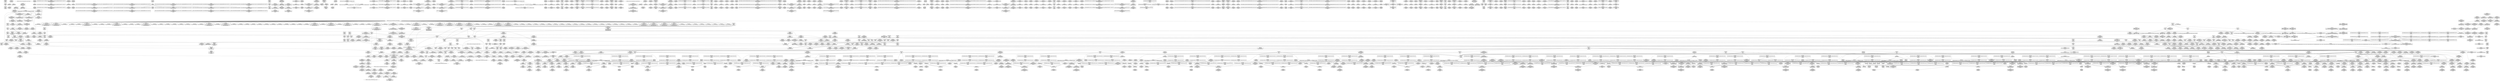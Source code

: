 digraph {
	CE0x4a69450 [shape=record,shape=Mrecord,label="{CE0x4a69450|i32_218|*Constant*|*SummSink*}"]
	CE0x4a05fe0 [shape=record,shape=Mrecord,label="{CE0x4a05fe0|avc_has_perm:entry|*SummSink*}"]
	CE0x4a3c4e0 [shape=record,shape=Mrecord,label="{CE0x4a3c4e0|cred_sid:tmp6|security/selinux/hooks.c,197|*SummSource*}"]
	CE0x4a0fd60 [shape=record,shape=Mrecord,label="{CE0x4a0fd60|i64*_getelementptr_inbounds_(_11_x_i64_,_11_x_i64_*___llvm_gcov_ctr132,_i64_0,_i64_0)|*Constant*|*SummSource*}"]
	CE0x4ad0a30 [shape=record,shape=Mrecord,label="{CE0x4ad0a30|i64*_getelementptr_inbounds_(_4_x_i64_,_4_x_i64_*___llvm_gcov_ctr133,_i64_0,_i64_0)|*Constant*|*SummSink*}"]
	CE0x4a35e10 [shape=record,shape=Mrecord,label="{CE0x4a35e10|task_sid:if.then}"]
	CE0x4a4cf10 [shape=record,shape=Mrecord,label="{CE0x4a4cf10|__preempt_count_add:val|Function::__preempt_count_add&Arg::val::|*SummSink*}"]
	CE0x4ae0c10 [shape=record,shape=Mrecord,label="{CE0x4ae0c10|_call_void_asm_addl_$1,_%gs:$0_,_*m,ri,*m,_dirflag_,_fpsr_,_flags_(i32*___preempt_count,_i32_%val,_i32*___preempt_count)_#3,_!dbg_!27714,_!srcloc_!27717|./arch/x86/include/asm/preempt.h,72}"]
	CE0x4a7ac60 [shape=record,shape=Mrecord,label="{CE0x4a7ac60|i32_0|*Constant*}"]
	CE0x4a006f0 [shape=record,shape=Mrecord,label="{CE0x4a006f0|80:_i32,_112:_i8*,_:_CRE_192,200_|*MultipleSource*|Function::selinux_msg_queue_msgctl&Arg::msq::|security/selinux/hooks.c,5219}"]
	CE0x4a062c0 [shape=record,shape=Mrecord,label="{CE0x4a062c0|i32_1|*Constant*}"]
	CE0x49b5900 [shape=record,shape=Mrecord,label="{CE0x49b5900|get_current:tmp4|./arch/x86/include/asm/current.h,14}"]
	CE0x4a06740 [shape=record,shape=Mrecord,label="{CE0x4a06740|i16_3|*Constant*}"]
	CE0x4af2480 [shape=record,shape=Mrecord,label="{CE0x4af2480|__preempt_count_add:bb}"]
	CE0x49bb590 [shape=record,shape=Mrecord,label="{CE0x49bb590|i64*_getelementptr_inbounds_(_2_x_i64_,_2_x_i64_*___llvm_gcov_ctr159,_i64_0,_i64_1)|*Constant*}"]
	CE0x49c2e80 [shape=record,shape=Mrecord,label="{CE0x49c2e80|current_sid:tmp9|security/selinux/hooks.c,218|*SummSource*}"]
	CE0x49e19a0 [shape=record,shape=Mrecord,label="{CE0x49e19a0|ipc_has_perm:security|security/selinux/hooks.c,5131}"]
	CE0x4a1bfb0 [shape=record,shape=Mrecord,label="{CE0x4a1bfb0|task_sid:tmp8|security/selinux/hooks.c,208}"]
	CE0x49fe150 [shape=record,shape=Mrecord,label="{CE0x49fe150|selinux_msg_queue_msgctl:call5|security/selinux/hooks.c,5219}"]
	CE0x4a63340 [shape=record,shape=Mrecord,label="{CE0x4a63340|current_sid:if.end|*SummSink*}"]
	CE0x4a46ad0 [shape=record,shape=Mrecord,label="{CE0x4a46ad0|rcu_read_lock:tmp18|include/linux/rcupdate.h,882|*SummSource*}"]
	CE0x4a1d6f0 [shape=record,shape=Mrecord,label="{CE0x4a1d6f0|i64_2|*Constant*}"]
	CE0x4ade1b0 [shape=record,shape=Mrecord,label="{CE0x4ade1b0|i64*_getelementptr_inbounds_(_4_x_i64_,_4_x_i64_*___llvm_gcov_ctr128,_i64_0,_i64_2)|*Constant*}"]
	CE0x49e1e10 [shape=record,shape=Mrecord,label="{CE0x49e1e10|ipc_has_perm:tmp4|*LoadInst*|security/selinux/hooks.c,5131|*SummSource*}"]
	CE0x49ae8f0 [shape=record,shape=Mrecord,label="{CE0x49ae8f0|i64**_getelementptr_inbounds_(_5_x_i64*_,_5_x_i64*_*___llvm_gcda_edge_table306,_i64_0,_i64_4)|*Constant*|*SummSink*}"]
	CE0x49b5750 [shape=record,shape=Mrecord,label="{CE0x49b5750|_call_void___llvm_gcov_indirect_counter_increment(i32*___llvm_gcov_global_state_pred307,_i64**_getelementptr_inbounds_(_5_x_i64*_,_5_x_i64*_*___llvm_gcda_edge_table306,_i64_0,_i64_1)),_!dbg_!27714|security/selinux/hooks.c,5204|*SummSource*}"]
	CE0x4a15460 [shape=record,shape=Mrecord,label="{CE0x4a15460|ipc_has_perm:ipc_id|security/selinux/hooks.c,5134}"]
	CE0x4a21450 [shape=record,shape=Mrecord,label="{CE0x4a21450|rcu_read_lock:tmp2|*SummSink*}"]
	CE0x4a778c0 [shape=record,shape=Mrecord,label="{CE0x4a778c0|rcu_lock_acquire:tmp3|*SummSource*}"]
	CE0x49aa680 [shape=record,shape=Mrecord,label="{CE0x49aa680|_call_void___llvm_gcov_indirect_counter_increment(i32*___llvm_gcov_global_state_pred307,_i64**_getelementptr_inbounds_(_5_x_i64*_,_5_x_i64*_*___llvm_gcda_edge_table306,_i64_0,_i64_2)),_!dbg_!27718|security/selinux/hooks.c,5207|*SummSource*}"]
	CE0x49fe280 [shape=record,shape=Mrecord,label="{CE0x49fe280|80:_i32,_112:_i8*,_:_CRE_72,73_|*MultipleSource*|Function::selinux_msg_queue_msgctl&Arg::msq::|security/selinux/hooks.c,5219}"]
	CE0x4a10580 [shape=record,shape=Mrecord,label="{CE0x4a10580|GLOBAL:rcu_read_unlock.__warned|Global_var:rcu_read_unlock.__warned}"]
	CE0x4a62c70 [shape=record,shape=Mrecord,label="{CE0x4a62c70|i64*_getelementptr_inbounds_(_11_x_i64_,_11_x_i64_*___llvm_gcov_ctr125,_i64_0,_i64_6)|*Constant*|*SummSource*}"]
	CE0x49a8420 [shape=record,shape=Mrecord,label="{CE0x49a8420|i32_12|*Constant*|*SummSink*}"]
	CE0x49c1b90 [shape=record,shape=Mrecord,label="{CE0x49c1b90|i64**_getelementptr_inbounds_(_5_x_i64*_,_5_x_i64*_*___llvm_gcda_edge_table306,_i64_0,_i64_3)|*Constant*|*SummSink*}"]
	CE0x4a3ee30 [shape=record,shape=Mrecord,label="{CE0x4a3ee30|i64_0|*Constant*|*SummSource*}"]
	CE0x4a30090 [shape=record,shape=Mrecord,label="{CE0x4a30090|rcu_lock_acquire:map|Function::rcu_lock_acquire&Arg::map::|*SummSink*}"]
	CE0x49dd900 [shape=record,shape=Mrecord,label="{CE0x49dd900|task_sid:tmp17|security/selinux/hooks.c,208}"]
	CE0x4a01580 [shape=record,shape=Mrecord,label="{CE0x4a01580|selinux_msg_queue_msgctl:retval.0|*SummSink*}"]
	CE0x4a39550 [shape=record,shape=Mrecord,label="{CE0x4a39550|task_has_system:call|security/selinux/hooks.c,1592|*SummSink*}"]
	CE0x49c9900 [shape=record,shape=Mrecord,label="{CE0x49c9900|selinux_msg_queue_msgctl:sw.epilog|*SummSink*}"]
	CE0x4ad8d20 [shape=record,shape=Mrecord,label="{CE0x4ad8d20|__rcu_read_lock:bb}"]
	CE0x4a5c1b0 [shape=record,shape=Mrecord,label="{CE0x4a5c1b0|_call_void_rcu_read_unlock()_#10,_!dbg_!27748|security/selinux/hooks.c,209}"]
	CE0x49fd0b0 [shape=record,shape=Mrecord,label="{CE0x49fd0b0|80:_i32,_112:_i8*,_:_CRE_58,59_}"]
	CE0x49cc130 [shape=record,shape=Mrecord,label="{CE0x49cc130|__llvm_gcov_indirect_counter_increment:counter|*SummSink*}"]
	CE0x49d9930 [shape=record,shape=Mrecord,label="{CE0x49d9930|80:_i32,_112:_i8*,_:_CRE_22,23_}"]
	CE0x4a28ed0 [shape=record,shape=Mrecord,label="{CE0x4a28ed0|ipc_has_perm:tmp5|security/selinux/hooks.c,5131|*SummSource*}"]
	CE0x4a7b0b0 [shape=record,shape=Mrecord,label="{CE0x4a7b0b0|GLOBAL:__llvm_gcov_ctr132|Global_var:__llvm_gcov_ctr132|*SummSink*}"]
	CE0x4ac8080 [shape=record,shape=Mrecord,label="{CE0x4ac8080|rcu_lock_release:tmp5|include/linux/rcupdate.h,423|*SummSink*}"]
	CE0x4a7cc70 [shape=record,shape=Mrecord,label="{CE0x4a7cc70|rcu_read_lock:tmp8|include/linux/rcupdate.h,882|*SummSource*}"]
	CE0x4a24140 [shape=record,shape=Mrecord,label="{CE0x4a24140|i64*_getelementptr_inbounds_(_11_x_i64_,_11_x_i64_*___llvm_gcov_ctr125,_i64_0,_i64_8)|*Constant*|*SummSink*}"]
	CE0x4b189d0 [shape=record,shape=Mrecord,label="{CE0x4b189d0|COLLAPSED:_GCMRE___llvm_gcov_ctr129_internal_global_4_x_i64_zeroinitializer:_elem_0:default:}"]
	CE0x4a33e10 [shape=record,shape=Mrecord,label="{CE0x4a33e10|ipc_has_perm:call2|security/selinux/hooks.c,5136|*SummSource*}"]
	CE0x4a058e0 [shape=record,shape=Mrecord,label="{CE0x4a058e0|i8_1|*Constant*|*SummSink*}"]
	CE0x4af2d40 [shape=record,shape=Mrecord,label="{CE0x4af2d40|i64*_getelementptr_inbounds_(_4_x_i64_,_4_x_i64_*___llvm_gcov_ctr135,_i64_0,_i64_3)|*Constant*|*SummSink*}"]
	CE0x4ac7950 [shape=record,shape=Mrecord,label="{CE0x4ac7950|rcu_lock_release:tmp4|include/linux/rcupdate.h,423|*SummSource*}"]
	CE0x4a33b20 [shape=record,shape=Mrecord,label="{CE0x4a33b20|ipc_has_perm:tmp8|security/selinux/hooks.c,5136|*SummSink*}"]
	CE0x49b9750 [shape=record,shape=Mrecord,label="{CE0x49b9750|GLOBAL:get_current|*Constant*|*SummSink*}"]
	CE0x4ac3a20 [shape=record,shape=Mrecord,label="{CE0x4ac3a20|i32_2|*Constant*}"]
	CE0x4ae0ff0 [shape=record,shape=Mrecord,label="{CE0x4ae0ff0|__rcu_read_unlock:tmp3|*SummSource*}"]
	CE0x4a35b10 [shape=record,shape=Mrecord,label="{CE0x4a35b10|i64_0|*Constant*}"]
	CE0x4a33c30 [shape=record,shape=Mrecord,label="{CE0x4a33c30|ipc_has_perm:call2|security/selinux/hooks.c,5136}"]
	CE0x4a604e0 [shape=record,shape=Mrecord,label="{CE0x4a604e0|rcu_read_lock:tmp6|include/linux/rcupdate.h,882|*SummSink*}"]
	CE0x49dbc40 [shape=record,shape=Mrecord,label="{CE0x49dbc40|80:_i32,_112:_i8*,_:_CRE_10,11_}"]
	CE0x49c7880 [shape=record,shape=Mrecord,label="{CE0x49c7880|get_current:entry|*SummSink*}"]
	CE0x4ac6460 [shape=record,shape=Mrecord,label="{CE0x4ac6460|void_(i32*,_i32,_i32*)*_asm_addl_$1,_%gs:$0_,_*m,ri,*m,_dirflag_,_fpsr_,_flags_|*SummSink*}"]
	CE0x4a65aa0 [shape=record,shape=Mrecord,label="{CE0x4a65aa0|i64_4|*Constant*}"]
	CE0x49b7120 [shape=record,shape=Mrecord,label="{CE0x49b7120|task_has_system:call1|security/selinux/hooks.c,1594|*SummSource*}"]
	CE0x4a39cc0 [shape=record,shape=Mrecord,label="{CE0x4a39cc0|task_sid:tmp7|security/selinux/hooks.c,208}"]
	CE0x49d6390 [shape=record,shape=Mrecord,label="{CE0x49d6390|i32_8|*Constant*|*SummSource*}"]
	CE0x4a04850 [shape=record,shape=Mrecord,label="{CE0x4a04850|__llvm_gcov_indirect_counter_increment:exit|*SummSource*}"]
	CE0x49af1f0 [shape=record,shape=Mrecord,label="{CE0x49af1f0|selinux_msg_queue_msgctl:tmp9|security/selinux/hooks.c,5213|*SummSource*}"]
	CE0x4a0e200 [shape=record,shape=Mrecord,label="{CE0x4a0e200|_call_void_asm_sideeffect_,_memory_,_dirflag_,_fpsr_,_flags_()_#3,_!dbg_!27711,_!srcloc_!27714|include/linux/rcupdate.h,244}"]
	CE0x49be0f0 [shape=record,shape=Mrecord,label="{CE0x49be0f0|i64*_getelementptr_inbounds_(_15_x_i64_,_15_x_i64_*___llvm_gcov_ctr305,_i64_0,_i64_8)|*Constant*}"]
	CE0x49b8f50 [shape=record,shape=Mrecord,label="{CE0x49b8f50|_ret_i32_%call1,_!dbg_!27716|security/selinux/hooks.c,1594}"]
	CE0x49db490 [shape=record,shape=Mrecord,label="{CE0x49db490|80:_i32,_112:_i8*,_:_CRE_3,4_}"]
	CE0x4ae0e70 [shape=record,shape=Mrecord,label="{CE0x4ae0e70|_call_void_asm_addl_$1,_%gs:$0_,_*m,ri,*m,_dirflag_,_fpsr_,_flags_(i32*___preempt_count,_i32_%val,_i32*___preempt_count)_#3,_!dbg_!27714,_!srcloc_!27717|./arch/x86/include/asm/preempt.h,72|*SummSink*}"]
	CE0x4a4b9c0 [shape=record,shape=Mrecord,label="{CE0x4a4b9c0|_call_void_asm_sideeffect_,_memory_,_dirflag_,_fpsr_,_flags_()_#3,_!dbg_!27711,_!srcloc_!27714|include/linux/rcupdate.h,244|*SummSource*}"]
	CE0x4a64310 [shape=record,shape=Mrecord,label="{CE0x4a64310|current_sid:bb|*SummSource*}"]
	CE0x4ade970 [shape=record,shape=Mrecord,label="{CE0x4ade970|i64*_getelementptr_inbounds_(_4_x_i64_,_4_x_i64_*___llvm_gcov_ctr135,_i64_0,_i64_3)|*Constant*|*SummSource*}"]
	CE0x4a2aa30 [shape=record,shape=Mrecord,label="{CE0x4a2aa30|ipc_has_perm:tmp6|*LoadInst*|security/selinux/hooks.c,5134|*SummSource*}"]
	CE0x49c2240 [shape=record,shape=Mrecord,label="{CE0x49c2240|i64*_getelementptr_inbounds_(_2_x_i64_,_2_x_i64_*___llvm_gcov_ctr294,_i64_0,_i64_1)|*Constant*}"]
	CE0x4aca970 [shape=record,shape=Mrecord,label="{CE0x4aca970|i64*_getelementptr_inbounds_(_4_x_i64_,_4_x_i64_*___llvm_gcov_ctr133,_i64_0,_i64_3)|*Constant*|*SummSink*}"]
	CE0x49dc670 [shape=record,shape=Mrecord,label="{CE0x49dc670|__llvm_gcov_indirect_counter_increment:bb4|*SummSink*}"]
	CE0x4a33f90 [shape=record,shape=Mrecord,label="{CE0x4a33f90|ipc_has_perm:call2|security/selinux/hooks.c,5136|*SummSink*}"]
	CE0x4a24430 [shape=record,shape=Mrecord,label="{CE0x4a24430|task_sid:do.end6|*SummSink*}"]
	CE0x4a5b980 [shape=record,shape=Mrecord,label="{CE0x4a5b980|cred_sid:cred|Function::cred_sid&Arg::cred::|*SummSink*}"]
	CE0x49d46b0 [shape=record,shape=Mrecord,label="{CE0x49d46b0|rcu_read_unlock:tmp14|include/linux/rcupdate.h,933}"]
	CE0x4b15a60 [shape=record,shape=Mrecord,label="{CE0x4b15a60|__preempt_count_sub:sub|./arch/x86/include/asm/preempt.h,77|*SummSource*}"]
	CE0x49ba6c0 [shape=record,shape=Mrecord,label="{CE0x49ba6c0|i32_0|*Constant*|*SummSink*}"]
	CE0x4a5df90 [shape=record,shape=Mrecord,label="{CE0x4a5df90|current_sid:tmp14|security/selinux/hooks.c,218|*SummSource*}"]
	CE0x49dd330 [shape=record,shape=Mrecord,label="{CE0x49dd330|i64*_getelementptr_inbounds_(_11_x_i64_,_11_x_i64_*___llvm_gcov_ctr125,_i64_0,_i64_1)|*Constant*}"]
	CE0x4a19140 [shape=record,shape=Mrecord,label="{CE0x4a19140|current_sid:tmp10|security/selinux/hooks.c,218|*SummSource*}"]
	CE0x4ac3f20 [shape=record,shape=Mrecord,label="{CE0x4ac3f20|rcu_lock_release:tmp2}"]
	CE0x49be710 [shape=record,shape=Mrecord,label="{CE0x49be710|_ret_i32_%retval.0,_!dbg_!27728|security/selinux/avc.c,775}"]
	CE0x4a7bb30 [shape=record,shape=Mrecord,label="{CE0x4a7bb30|_ret_void,_!dbg_!27720|./arch/x86/include/asm/preempt.h,78|*SummSink*}"]
	CE0x4ae4020 [shape=record,shape=Mrecord,label="{CE0x4ae4020|rcu_lock_acquire:bb}"]
	CE0x4a1d030 [shape=record,shape=Mrecord,label="{CE0x4a1d030|task_sid:tmp2|*SummSink*}"]
	CE0x4a65150 [shape=record,shape=Mrecord,label="{CE0x4a65150|GLOBAL:rcu_lock_map|Global_var:rcu_lock_map}"]
	CE0x4a6eed0 [shape=record,shape=Mrecord,label="{CE0x4a6eed0|i32_78|*Constant*|*SummSource*}"]
	CE0x49ba3a0 [shape=record,shape=Mrecord,label="{CE0x49ba3a0|i64*_getelementptr_inbounds_(_15_x_i64_,_15_x_i64_*___llvm_gcov_ctr305,_i64_0,_i64_0)|*Constant*}"]
	CE0x4a09410 [shape=record,shape=Mrecord,label="{CE0x4a09410|task_sid:tmp25|security/selinux/hooks.c,208|*SummSink*}"]
	CE0x4a5e500 [shape=record,shape=Mrecord,label="{CE0x4a5e500|_call_void___preempt_count_add(i32_1)_#10,_!dbg_!27711|include/linux/rcupdate.h,239|*SummSource*}"]
	CE0x4a229e0 [shape=record,shape=Mrecord,label="{CE0x4a229e0|task_sid:tmp13|security/selinux/hooks.c,208|*SummSink*}"]
	CE0x4a6a460 [shape=record,shape=Mrecord,label="{CE0x4a6a460|current_sid:tmp23|security/selinux/hooks.c,218|*SummSink*}"]
	CE0x4a42540 [shape=record,shape=Mrecord,label="{CE0x4a42540|i8*_getelementptr_inbounds_(_44_x_i8_,_44_x_i8_*_.str47,_i32_0,_i32_0)|*Constant*|*SummSink*}"]
	CE0x49dfc80 [shape=record,shape=Mrecord,label="{CE0x49dfc80|task_sid:tmp12|security/selinux/hooks.c,208|*SummSource*}"]
	CE0x4a19260 [shape=record,shape=Mrecord,label="{CE0x4a19260|ipc_has_perm:tmp3|*SummSource*}"]
	CE0x4a76dd0 [shape=record,shape=Mrecord,label="{CE0x4a76dd0|rcu_read_lock:do.body|*SummSource*}"]
	CE0x49c2bd0 [shape=record,shape=Mrecord,label="{CE0x49c2bd0|current_sid:tmp9|security/selinux/hooks.c,218}"]
	CE0x4a75880 [shape=record,shape=Mrecord,label="{CE0x4a75880|rcu_read_unlock:tmp5|include/linux/rcupdate.h,933}"]
	CE0x4ad0140 [shape=record,shape=Mrecord,label="{CE0x4ad0140|__preempt_count_sub:tmp2|*SummSource*}"]
	CE0x49c3cc0 [shape=record,shape=Mrecord,label="{CE0x49c3cc0|avc_has_perm:requested|Function::avc_has_perm&Arg::requested::}"]
	CE0x49e2a40 [shape=record,shape=Mrecord,label="{CE0x49e2a40|_call_void___llvm_gcov_indirect_counter_increment(i32*___llvm_gcov_global_state_pred307,_i64**_getelementptr_inbounds_(_5_x_i64*_,_5_x_i64*_*___llvm_gcda_edge_table306,_i64_0,_i64_4)),_!dbg_!27723|security/selinux/hooks.c,5213}"]
	CE0x4ac8460 [shape=record,shape=Mrecord,label="{CE0x4ac8460|_call_void_lock_release(%struct.lockdep_map*_%map,_i32_1,_i64_ptrtoint_(i8*_blockaddress(_rcu_lock_release,_%__here)_to_i64))_#10,_!dbg_!27716|include/linux/rcupdate.h,423|*SummSource*}"]
	CE0x49c30a0 [shape=record,shape=Mrecord,label="{CE0x49c30a0|COLLAPSED:_GCMRE_current_task_external_global_%struct.task_struct*:_elem_0:default:}"]
	CE0x4a31d50 [shape=record,shape=Mrecord,label="{CE0x4a31d50|current_sid:entry|*SummSource*}"]
	CE0x4a126b0 [shape=record,shape=Mrecord,label="{CE0x4a126b0|__rcu_read_unlock:tmp4|include/linux/rcupdate.h,244|*SummSource*}"]
	CE0x49fcbf0 [shape=record,shape=Mrecord,label="{CE0x49fcbf0|80:_i32,_112:_i8*,_:_CRE_54,55_}"]
	CE0x49b7d70 [shape=record,shape=Mrecord,label="{CE0x49b7d70|%struct.task_struct*_(%struct.task_struct**)*_asm_movq_%gs:$_1:P_,$0_,_r,im,_dirflag_,_fpsr_,_flags_|*SummSource*}"]
	CE0x49cc2b0 [shape=record,shape=Mrecord,label="{CE0x49cc2b0|__llvm_gcov_indirect_counter_increment:tmp3|*SummSink*}"]
	CE0x49df990 [shape=record,shape=Mrecord,label="{CE0x49df990|task_sid:tmp13|security/selinux/hooks.c,208}"]
	CE0x4a3ce70 [shape=record,shape=Mrecord,label="{CE0x4a3ce70|task_sid:do.end|*SummSource*}"]
	CE0x49b7a90 [shape=record,shape=Mrecord,label="{CE0x49b7a90|selinux_msg_queue_msgctl:sw.default|*SummSource*}"]
	CE0x4a3b670 [shape=record,shape=Mrecord,label="{CE0x4a3b670|_call_void_mcount()_#3|*SummSink*}"]
	CE0x4a11b80 [shape=record,shape=Mrecord,label="{CE0x4a11b80|i64*_getelementptr_inbounds_(_4_x_i64_,_4_x_i64_*___llvm_gcov_ctr133,_i64_0,_i64_1)|*Constant*|*SummSource*}"]
	CE0x4a411d0 [shape=record,shape=Mrecord,label="{CE0x4a411d0|i32_934|*Constant*}"]
	CE0x4a21370 [shape=record,shape=Mrecord,label="{CE0x4a21370|rcu_read_lock:tmp2}"]
	CE0x4a0eeb0 [shape=record,shape=Mrecord,label="{CE0x4a0eeb0|rcu_read_unlock:do.body|*SummSource*}"]
	CE0x49d78d0 [shape=record,shape=Mrecord,label="{CE0x49d78d0|selinux_msg_queue_msgctl:tmp13|security/selinux/hooks.c,5219|*SummSource*}"]
	CE0x4a650e0 [shape=record,shape=Mrecord,label="{CE0x4a650e0|rcu_lock_acquire:entry|*SummSink*}"]
	CE0x4adcef0 [shape=record,shape=Mrecord,label="{CE0x4adcef0|%struct.lockdep_map*_null|*Constant*|*SummSink*}"]
	CE0x49c1740 [shape=record,shape=Mrecord,label="{CE0x49c1740|task_has_system:tmp3}"]
	CE0x4a775f0 [shape=record,shape=Mrecord,label="{CE0x4a775f0|GLOBAL:__rcu_read_lock|*Constant*|*SummSink*}"]
	CE0x4a2aac0 [shape=record,shape=Mrecord,label="{CE0x4a2aac0|ipc_has_perm:tmp6|*LoadInst*|security/selinux/hooks.c,5134|*SummSink*}"]
	CE0x49bb2f0 [shape=record,shape=Mrecord,label="{CE0x49bb2f0|task_has_system:tmp1}"]
	CE0x49b2000 [shape=record,shape=Mrecord,label="{CE0x49b2000|selinux_msg_queue_msgctl:tmp1}"]
	CE0x49c8340 [shape=record,shape=Mrecord,label="{CE0x49c8340|i64**_getelementptr_inbounds_(_5_x_i64*_,_5_x_i64*_*___llvm_gcda_edge_table306,_i64_0,_i64_1)|*Constant*|*SummSource*}"]
	CE0x4a2d5c0 [shape=record,shape=Mrecord,label="{CE0x4a2d5c0|rcu_read_unlock:tmp22|include/linux/rcupdate.h,935|*SummSource*}"]
	CE0x4b198d0 [shape=record,shape=Mrecord,label="{CE0x4b198d0|__preempt_count_add:tmp7|./arch/x86/include/asm/preempt.h,73}"]
	CE0x4a38660 [shape=record,shape=Mrecord,label="{CE0x4a38660|_ret_i32_%tmp24,_!dbg_!27742|security/selinux/hooks.c,220|*SummSink*}"]
	CE0x4a6e290 [shape=record,shape=Mrecord,label="{CE0x4a6e290|current_sid:call4|security/selinux/hooks.c,218}"]
	CE0x4a445f0 [shape=record,shape=Mrecord,label="{CE0x4a445f0|i8*_getelementptr_inbounds_(_25_x_i8_,_25_x_i8_*_.str45,_i32_0,_i32_0)|*Constant*|*SummSource*}"]
	CE0x4a48ce0 [shape=record,shape=Mrecord,label="{CE0x4a48ce0|rcu_read_lock:tmp21|include/linux/rcupdate.h,884|*SummSink*}"]
	CE0x4a39060 [shape=record,shape=Mrecord,label="{CE0x4a39060|_call_void_mcount()_#3|*SummSink*}"]
	CE0x4a11580 [shape=record,shape=Mrecord,label="{CE0x4a11580|rcu_read_unlock:call|include/linux/rcupdate.h,933}"]
	CE0x4aca160 [shape=record,shape=Mrecord,label="{CE0x4aca160|rcu_lock_acquire:bb|*SummSource*}"]
	CE0x4a34460 [shape=record,shape=Mrecord,label="{CE0x4a34460|avc_has_perm:tsid|Function::avc_has_perm&Arg::tsid::}"]
	CE0x4ad8f70 [shape=record,shape=Mrecord,label="{CE0x4ad8f70|__rcu_read_unlock:tmp2|*SummSink*}"]
	CE0x49bf580 [shape=record,shape=Mrecord,label="{CE0x49bf580|i64*_null|*Constant*}"]
	CE0x49bb280 [shape=record,shape=Mrecord,label="{CE0x49bb280|task_has_system:tmp|*SummSink*}"]
	CE0x4a76ae0 [shape=record,shape=Mrecord,label="{CE0x4a76ae0|_call_void___preempt_count_add(i32_1)_#10,_!dbg_!27711|include/linux/rcupdate.h,239}"]
	CE0x49fbb40 [shape=record,shape=Mrecord,label="{CE0x49fbb40|80:_i32,_112:_i8*,_:_CRE_47,48_}"]
	CE0x4b00810 [shape=record,shape=Mrecord,label="{CE0x4b00810|i64*_getelementptr_inbounds_(_4_x_i64_,_4_x_i64_*___llvm_gcov_ctr134,_i64_0,_i64_0)|*Constant*}"]
	CE0x4a6a850 [shape=record,shape=Mrecord,label="{CE0x4a6a850|i32_1|*Constant*}"]
	CE0x4a24b80 [shape=record,shape=Mrecord,label="{CE0x4a24b80|i64*_getelementptr_inbounds_(_13_x_i64_,_13_x_i64_*___llvm_gcov_ctr126,_i64_0,_i64_8)|*Constant*}"]
	CE0x4a35890 [shape=record,shape=Mrecord,label="{CE0x4a35890|i64_2|*Constant*}"]
	CE0x4aca900 [shape=record,shape=Mrecord,label="{CE0x4aca900|rcu_lock_release:tmp6}"]
	CE0x49a4270 [shape=record,shape=Mrecord,label="{CE0x49a4270|task_sid:tmp3|*SummSource*}"]
	CE0x4a14720 [shape=record,shape=Mrecord,label="{CE0x4a14720|task_sid:real_cred|security/selinux/hooks.c,208|*SummSink*}"]
	CE0x4adebc0 [shape=record,shape=Mrecord,label="{CE0x4adebc0|rcu_lock_release:tmp|*SummSink*}"]
	CE0x4a43570 [shape=record,shape=Mrecord,label="{CE0x4a43570|rcu_read_lock:tmp15|include/linux/rcupdate.h,882|*SummSink*}"]
	CE0x4a1a230 [shape=record,shape=Mrecord,label="{CE0x4a1a230|i64*_getelementptr_inbounds_(_2_x_i64_,_2_x_i64_*___llvm_gcov_ctr294,_i64_0,_i64_0)|*Constant*}"]
	CE0x4af22a0 [shape=record,shape=Mrecord,label="{CE0x4af22a0|__rcu_read_unlock:tmp6|include/linux/rcupdate.h,245|*SummSink*}"]
	CE0x4a7dbf0 [shape=record,shape=Mrecord,label="{CE0x4a7dbf0|rcu_read_lock:tmp9|include/linux/rcupdate.h,882|*SummSource*}"]
	CE0x4a1c0f0 [shape=record,shape=Mrecord,label="{CE0x4a1c0f0|COLLAPSED:_GCMRE___llvm_gcov_ctr98_internal_global_2_x_i64_zeroinitializer:_elem_0:default:}"]
	CE0x49c8540 [shape=record,shape=Mrecord,label="{CE0x49c8540|__llvm_gcov_indirect_counter_increment:counters|Function::__llvm_gcov_indirect_counter_increment&Arg::counters::|*SummSink*}"]
	CE0x4a0cfa0 [shape=record,shape=Mrecord,label="{CE0x4a0cfa0|rcu_read_unlock:if.then|*SummSource*}"]
	CE0x49bac30 [shape=record,shape=Mrecord,label="{CE0x49bac30|get_current:tmp1|*SummSource*}"]
	CE0x4a264f0 [shape=record,shape=Mrecord,label="{CE0x4a264f0|GLOBAL:current_task|Global_var:current_task}"]
	CE0x4a69950 [shape=record,shape=Mrecord,label="{CE0x4a69950|i64*_getelementptr_inbounds_(_11_x_i64_,_11_x_i64_*___llvm_gcov_ctr127,_i64_0,_i64_1)|*Constant*|*SummSource*}"]
	CE0x49b76c0 [shape=record,shape=Mrecord,label="{CE0x49b76c0|avc_has_perm:entry}"]
	CE0x4a62870 [shape=record,shape=Mrecord,label="{CE0x4a62870|current_sid:tmp12|security/selinux/hooks.c,218|*SummSink*}"]
	CE0x4a090c0 [shape=record,shape=Mrecord,label="{CE0x4a090c0|task_sid:tmp25|security/selinux/hooks.c,208|*SummSource*}"]
	CE0x49d1fe0 [shape=record,shape=Mrecord,label="{CE0x49d1fe0|selinux_msg_queue_msgctl:call1|security/selinux/hooks.c,5204}"]
	CE0x4a2c0e0 [shape=record,shape=Mrecord,label="{CE0x4a2c0e0|rcu_read_unlock:tmp19|include/linux/rcupdate.h,933}"]
	CE0x4ac3850 [shape=record,shape=Mrecord,label="{CE0x4ac3850|GLOBAL:lock_acquire|*Constant*|*SummSink*}"]
	CE0x4a65990 [shape=record,shape=Mrecord,label="{CE0x4a65990|i64*_getelementptr_inbounds_(_2_x_i64_,_2_x_i64_*___llvm_gcov_ctr131,_i64_0,_i64_0)|*Constant*|*SummSink*}"]
	CE0x49d2090 [shape=record,shape=Mrecord,label="{CE0x49d2090|selinux_msg_queue_msgctl:call1|security/selinux/hooks.c,5204|*SummSink*}"]
	CE0x4a60e00 [shape=record,shape=Mrecord,label="{CE0x4a60e00|GLOBAL:rcu_read_lock.__warned|Global_var:rcu_read_lock.__warned|*SummSource*}"]
	CE0x49e1050 [shape=record,shape=Mrecord,label="{CE0x49e1050|task_sid:bb|*SummSink*}"]
	CE0x4a24a80 [shape=record,shape=Mrecord,label="{CE0x4a24a80|task_sid:tmp16|security/selinux/hooks.c,208|*SummSource*}"]
	CE0x4a14650 [shape=record,shape=Mrecord,label="{CE0x4a14650|task_sid:real_cred|security/selinux/hooks.c,208|*SummSource*}"]
	CE0x4a21910 [shape=record,shape=Mrecord,label="{CE0x4a21910|current_sid:tmp|*SummSource*}"]
	CE0x4a38250 [shape=record,shape=Mrecord,label="{CE0x4a38250|i64*_getelementptr_inbounds_(_13_x_i64_,_13_x_i64_*___llvm_gcov_ctr126,_i64_0,_i64_1)|*Constant*|*SummSource*}"]
	CE0x4a46c50 [shape=record,shape=Mrecord,label="{CE0x4a46c50|rcu_read_lock:tmp18|include/linux/rcupdate.h,882|*SummSink*}"]
	CE0x4a78b40 [shape=record,shape=Mrecord,label="{CE0x4a78b40|rcu_read_lock:tobool|include/linux/rcupdate.h,882|*SummSource*}"]
	CE0x4a0a850 [shape=record,shape=Mrecord,label="{CE0x4a0a850|task_sid:tmp21|security/selinux/hooks.c,208|*SummSink*}"]
	CE0x49ce320 [shape=record,shape=Mrecord,label="{CE0x49ce320|selinux_msg_queue_msgctl:call|security/selinux/hooks.c,5204|*SummSink*}"]
	CE0x4a15b50 [shape=record,shape=Mrecord,label="{CE0x4a15b50|ipc_has_perm:ipc_id|security/selinux/hooks.c,5134|*SummSink*}"]
	CE0x4a0cd00 [shape=record,shape=Mrecord,label="{CE0x4a0cd00|rcu_read_unlock:land.lhs.true|*SummSink*}"]
	CE0x49c06f0 [shape=record,shape=Mrecord,label="{CE0x49c06f0|selinux_msg_queue_msgctl:cmd|Function::selinux_msg_queue_msgctl&Arg::cmd::|*SummSink*}"]
	CE0x49fd1e0 [shape=record,shape=Mrecord,label="{CE0x49fd1e0|80:_i32,_112:_i8*,_:_CRE_59,60_}"]
	CE0x49c7f30 [shape=record,shape=Mrecord,label="{CE0x49c7f30|ipc_has_perm:tmp2|*SummSource*}"]
	CE0x49c20d0 [shape=record,shape=Mrecord,label="{CE0x49c20d0|i64*_getelementptr_inbounds_(_15_x_i64_,_15_x_i64_*___llvm_gcov_ctr305,_i64_0,_i64_10)|*Constant*|*SummSink*}"]
	CE0x4a2d230 [shape=record,shape=Mrecord,label="{CE0x4a2d230|rcu_read_unlock:tmp21|include/linux/rcupdate.h,935|*SummSink*}"]
	CE0x4a615b0 [shape=record,shape=Mrecord,label="{CE0x4a615b0|rcu_read_unlock:tmp7|include/linux/rcupdate.h,933|*SummSink*}"]
	CE0x49acb60 [shape=record,shape=Mrecord,label="{CE0x49acb60|_call_void_mcount()_#3}"]
	CE0x4ac3580 [shape=record,shape=Mrecord,label="{CE0x4ac3580|GLOBAL:lock_acquire|*Constant*|*SummSource*}"]
	CE0x4a193f0 [shape=record,shape=Mrecord,label="{CE0x4a193f0|_call_void_mcount()_#3}"]
	CE0x4a3b350 [shape=record,shape=Mrecord,label="{CE0x4a3b350|i64*_getelementptr_inbounds_(_13_x_i64_,_13_x_i64_*___llvm_gcov_ctr126,_i64_0,_i64_0)|*Constant*|*SummSource*}"]
	CE0x4a13f90 [shape=record,shape=Mrecord,label="{CE0x4a13f90|GLOBAL:rcu_read_lock|*Constant*|*SummSink*}"]
	"CONST[source:2(external),value:2(dynamic)][purpose:{subject}][SrcIdx:3]"
	CE0x4a4b1c0 [shape=record,shape=Mrecord,label="{CE0x4a4b1c0|i64*_getelementptr_inbounds_(_4_x_i64_,_4_x_i64_*___llvm_gcov_ctr130,_i64_0,_i64_2)|*Constant*|*SummSource*}"]
	CE0x49d69c0 [shape=record,shape=Mrecord,label="{CE0x49d69c0|i32_68|*Constant*}"]
	CE0x4a7a2f0 [shape=record,shape=Mrecord,label="{CE0x4a7a2f0|get_current:tmp4|./arch/x86/include/asm/current.h,14}"]
	CE0x4a2b4d0 [shape=record,shape=Mrecord,label="{CE0x4a2b4d0|rcu_read_lock:tmp3|*SummSink*}"]
	CE0x49aceb0 [shape=record,shape=Mrecord,label="{CE0x49aceb0|i64*_getelementptr_inbounds_(_15_x_i64_,_15_x_i64_*___llvm_gcov_ctr305,_i64_0,_i64_9)|*Constant*}"]
	CE0x4a79d50 [shape=record,shape=Mrecord,label="{CE0x4a79d50|_ret_void,_!dbg_!27717|include/linux/rcupdate.h,240|*SummSource*}"]
	CE0x4a80240 [shape=record,shape=Mrecord,label="{CE0x4a80240|rcu_read_lock:tmp14|include/linux/rcupdate.h,882}"]
	CE0x4ac4970 [shape=record,shape=Mrecord,label="{CE0x4ac4970|rcu_lock_release:tmp1|*SummSource*}"]
	CE0x4a0dce0 [shape=record,shape=Mrecord,label="{CE0x4a0dce0|rcu_read_unlock:bb}"]
	CE0x4a433f0 [shape=record,shape=Mrecord,label="{CE0x4a433f0|rcu_read_lock:tmp15|include/linux/rcupdate.h,882|*SummSource*}"]
	CE0x4a45820 [shape=record,shape=Mrecord,label="{CE0x4a45820|i8*_getelementptr_inbounds_(_42_x_i8_,_42_x_i8_*_.str46,_i32_0,_i32_0)|*Constant*}"]
	CE0x4a5ca00 [shape=record,shape=Mrecord,label="{CE0x4a5ca00|rcu_read_unlock:entry|*SummSink*}"]
	CE0x4a1ea20 [shape=record,shape=Mrecord,label="{CE0x4a1ea20|task_sid:call|security/selinux/hooks.c,208}"]
	CE0x49db220 [shape=record,shape=Mrecord,label="{CE0x49db220|80:_i32,_112:_i8*,_:_CRE_43,44_}"]
	CE0x4a14a60 [shape=record,shape=Mrecord,label="{CE0x4a14a60|current_sid:tmp4|security/selinux/hooks.c,218|*SummSource*}"]
	CE0x4a3bab0 [shape=record,shape=Mrecord,label="{CE0x4a3bab0|i64_3|*Constant*|*SummSource*}"]
	CE0x4a5fd90 [shape=record,shape=Mrecord,label="{CE0x4a5fd90|i64*_getelementptr_inbounds_(_11_x_i64_,_11_x_i64_*___llvm_gcov_ctr125,_i64_0,_i64_6)|*Constant*|*SummSink*}"]
	CE0x4a7c270 [shape=record,shape=Mrecord,label="{CE0x4a7c270|__rcu_read_lock:tmp|*SummSource*}"]
	CE0x4a23860 [shape=record,shape=Mrecord,label="{CE0x4a23860|rcu_read_lock:tmp6|include/linux/rcupdate.h,882}"]
	CE0x4add040 [shape=record,shape=Mrecord,label="{CE0x4add040|i64_ptrtoint_(i8*_blockaddress(_rcu_lock_acquire,_%__here)_to_i64)|*Constant*}"]
	CE0x4af25d0 [shape=record,shape=Mrecord,label="{CE0x4af25d0|__rcu_read_unlock:tmp7|include/linux/rcupdate.h,245|*SummSource*}"]
	CE0x49c3a70 [shape=record,shape=Mrecord,label="{CE0x49c3a70|avc_has_perm:tclass|Function::avc_has_perm&Arg::tclass::|*SummSink*}"]
	CE0x4a6dab0 [shape=record,shape=Mrecord,label="{CE0x4a6dab0|current_sid:tmp19|security/selinux/hooks.c,218|*SummSink*}"]
	CE0x4acf940 [shape=record,shape=Mrecord,label="{CE0x4acf940|__preempt_count_sub:tmp6|./arch/x86/include/asm/preempt.h,78|*SummSource*}"]
	CE0x49e3960 [shape=record,shape=Mrecord,label="{CE0x49e3960|__llvm_gcov_indirect_counter_increment:bb4|*SummSource*}"]
	CE0x4a3ea20 [shape=record,shape=Mrecord,label="{CE0x4a3ea20|current_sid:call|security/selinux/hooks.c,218|*SummSource*}"]
	CE0x49ff2b0 [shape=record,shape=Mrecord,label="{CE0x49ff2b0|80:_i32,_112:_i8*,_:_CRE_112,120_|*MultipleSource*|Function::selinux_msg_queue_msgctl&Arg::msq::|security/selinux/hooks.c,5219}"]
	CE0x4a44fc0 [shape=record,shape=Mrecord,label="{CE0x4a44fc0|i32_883|*Constant*|*SummSource*}"]
	CE0x4a345d0 [shape=record,shape=Mrecord,label="{CE0x4a345d0|avc_has_perm:tclass|Function::avc_has_perm&Arg::tclass::}"]
	CE0x4a52a30 [shape=record,shape=Mrecord,label="{CE0x4a52a30|rcu_read_unlock:if.end|*SummSink*}"]
	CE0x49da9d0 [shape=record,shape=Mrecord,label="{CE0x49da9d0|80:_i32,_112:_i8*,_:_CRE_36,37_}"]
	CE0x4a7ebd0 [shape=record,shape=Mrecord,label="{CE0x4a7ebd0|rcu_read_lock:tmp12|include/linux/rcupdate.h,882|*SummSink*}"]
	CE0x4af1960 [shape=record,shape=Mrecord,label="{CE0x4af1960|__preempt_count_sub:do.end}"]
	CE0x4a79140 [shape=record,shape=Mrecord,label="{CE0x4a79140|rcu_read_unlock:tmp10|include/linux/rcupdate.h,933}"]
	"CONST[source:1(input),value:2(dynamic)][purpose:{operation}][SrcIdx:1]"
	CE0x4ae7720 [shape=record,shape=Mrecord,label="{CE0x4ae7720|__rcu_read_lock:tmp5|include/linux/rcupdate.h,239}"]
	CE0x4a354d0 [shape=record,shape=Mrecord,label="{CE0x4a354d0|i32_77|*Constant*}"]
	CE0x4a22120 [shape=record,shape=Mrecord,label="{CE0x4a22120|cred_sid:tmp3}"]
	CE0x4a34330 [shape=record,shape=Mrecord,label="{CE0x4a34330|avc_has_perm:ssid|Function::avc_has_perm&Arg::ssid::}"]
	CE0x4a3c1f0 [shape=record,shape=Mrecord,label="{CE0x4a3c1f0|cred_sid:tmp6|security/selinux/hooks.c,197}"]
	CE0x49da2b0 [shape=record,shape=Mrecord,label="{CE0x49da2b0|80:_i32,_112:_i8*,_:_CRE_30,31_}"]
	CE0x4a16f20 [shape=record,shape=Mrecord,label="{CE0x4a16f20|_call_void_mcount()_#3|*SummSink*}"]
	CE0x4a3d690 [shape=record,shape=Mrecord,label="{CE0x4a3d690|task_sid:tmp8|security/selinux/hooks.c,208|*SummSink*}"]
	CE0x4a222e0 [shape=record,shape=Mrecord,label="{CE0x4a222e0|cred_sid:tmp3|*SummSink*}"]
	CE0x49bc710 [shape=record,shape=Mrecord,label="{CE0x49bc710|selinux_msg_queue_msgctl:tmp2|security/selinux/hooks.c,5204}"]
	CE0x4a37aa0 [shape=record,shape=Mrecord,label="{CE0x4a37aa0|task_sid:call7|security/selinux/hooks.c,208}"]
	CE0x4a16000 [shape=record,shape=Mrecord,label="{CE0x4a16000|current_sid:land.lhs.true|*SummSink*}"]
	CE0x49a42e0 [shape=record,shape=Mrecord,label="{CE0x49a42e0|task_sid:tmp3|*SummSink*}"]
	CE0x5bc3f30 [shape=record,shape=Mrecord,label="{CE0x5bc3f30|selinux_msg_queue_msgctl:tmp1|*SummSink*}"]
	CE0x4a5b3b0 [shape=record,shape=Mrecord,label="{CE0x4a5b3b0|cred_sid:entry}"]
	CE0x4a47070 [shape=record,shape=Mrecord,label="{CE0x4a47070|_call_void_lockdep_rcu_suspicious(i8*_getelementptr_inbounds_(_25_x_i8_,_25_x_i8_*_.str45,_i32_0,_i32_0),_i32_883,_i8*_getelementptr_inbounds_(_42_x_i8_,_42_x_i8_*_.str46,_i32_0,_i32_0))_#10,_!dbg_!27728|include/linux/rcupdate.h,882}"]
	CE0x4a26350 [shape=record,shape=Mrecord,label="{CE0x4a26350|__rcu_read_lock:tmp2|*SummSource*}"]
	CE0x4a3f030 [shape=record,shape=Mrecord,label="{CE0x4a3f030|GLOBAL:__llvm_gcov_ctr126|Global_var:__llvm_gcov_ctr126|*SummSink*}"]
	CE0x4a21b90 [shape=record,shape=Mrecord,label="{CE0x4a21b90|task_sid:tmp11|security/selinux/hooks.c,208}"]
	CE0x4a11e10 [shape=record,shape=Mrecord,label="{CE0x4a11e10|rcu_read_unlock:tmp1|*SummSink*}"]
	CE0x4ac7000 [shape=record,shape=Mrecord,label="{CE0x4ac7000|__rcu_read_lock:tmp4|include/linux/rcupdate.h,239|*SummSource*}"]
	CE0x4a15a40 [shape=record,shape=Mrecord,label="{CE0x4a15a40|ipc_has_perm:ipc_id|security/selinux/hooks.c,5134|*SummSource*}"]
	CE0x4acefb0 [shape=record,shape=Mrecord,label="{CE0x4acefb0|i64*_getelementptr_inbounds_(_4_x_i64_,_4_x_i64_*___llvm_gcov_ctr129,_i64_0,_i64_2)|*Constant*|*SummSink*}"]
	CE0x49d1a30 [shape=record,shape=Mrecord,label="{CE0x49d1a30|i64*_getelementptr_inbounds_(_15_x_i64_,_15_x_i64_*___llvm_gcov_ctr305,_i64_0,_i64_8)|*Constant*|*SummSink*}"]
	CE0x4a64e70 [shape=record,shape=Mrecord,label="{CE0x4a64e70|GLOBAL:rcu_lock_acquire|*Constant*|*SummSource*}"]
	CE0x4a1aac0 [shape=record,shape=Mrecord,label="{CE0x4a1aac0|task_sid:do.body5|*SummSink*}"]
	CE0x4a17d40 [shape=record,shape=Mrecord,label="{CE0x4a17d40|current_sid:tmp5|security/selinux/hooks.c,218|*SummSource*}"]
	CE0x4ac28b0 [shape=record,shape=Mrecord,label="{CE0x4ac28b0|_ret_void,_!dbg_!27717|include/linux/rcupdate.h,245|*SummSource*}"]
	CE0x4ad80a0 [shape=record,shape=Mrecord,label="{CE0x4ad80a0|__preempt_count_add:tmp1|*SummSource*}"]
	CE0x4a399f0 [shape=record,shape=Mrecord,label="{CE0x4a399f0|task_sid:entry|*SummSink*}"]
	CE0x49dd0f0 [shape=record,shape=Mrecord,label="{CE0x49dd0f0|current_sid:tmp1}"]
	CE0x4a04690 [shape=record,shape=Mrecord,label="{CE0x4a04690|__llvm_gcov_indirect_counter_increment:exit}"]
	CE0x4a6c9b0 [shape=record,shape=Mrecord,label="{CE0x4a6c9b0|current_sid:tmp17|security/selinux/hooks.c,218|*SummSink*}"]
	CE0x4a00900 [shape=record,shape=Mrecord,label="{CE0x4a00900|80:_i32,_112:_i8*,_:_CRE_200,208_|*MultipleSource*|Function::selinux_msg_queue_msgctl&Arg::msq::|security/selinux/hooks.c,5219}"]
	CE0x4a13500 [shape=record,shape=Mrecord,label="{CE0x4a13500|0:_i8,_:_GCMR_task_sid.__warned_internal_global_i8_0,_section_.data.unlikely_,_align_1:_elem_0:default:}"]
	CE0x4aef140 [shape=record,shape=Mrecord,label="{CE0x4aef140|i64*_getelementptr_inbounds_(_4_x_i64_,_4_x_i64_*___llvm_gcov_ctr133,_i64_0,_i64_0)|*Constant*}"]
	CE0x4addc30 [shape=record,shape=Mrecord,label="{CE0x4addc30|rcu_lock_acquire:tmp2|*SummSink*}"]
	CE0x49b57c0 [shape=record,shape=Mrecord,label="{CE0x49b57c0|_call_void_mcount()_#3|*SummSource*}"]
	CE0x4ad0380 [shape=record,shape=Mrecord,label="{CE0x4ad0380|i64*_getelementptr_inbounds_(_4_x_i64_,_4_x_i64_*___llvm_gcov_ctr129,_i64_0,_i64_1)|*Constant*|*SummSource*}"]
	CE0x49c5a10 [shape=record,shape=Mrecord,label="{CE0x49c5a10|i64**_getelementptr_inbounds_(_5_x_i64*_,_5_x_i64*_*___llvm_gcda_edge_table306,_i64_0,_i64_0)|*Constant*|*SummSink*}"]
	CE0x4a57e80 [shape=record,shape=Mrecord,label="{CE0x4a57e80|i64*_getelementptr_inbounds_(_11_x_i64_,_11_x_i64_*___llvm_gcov_ctr132,_i64_0,_i64_8)|*Constant*|*SummSink*}"]
	CE0x4a019a0 [shape=record,shape=Mrecord,label="{CE0x4a019a0|i64*_getelementptr_inbounds_(_15_x_i64_,_15_x_i64_*___llvm_gcov_ctr305,_i64_0,_i64_14)|*Constant*}"]
	CE0x4a58600 [shape=record,shape=Mrecord,label="{CE0x4a58600|rcu_read_unlock:tmp18|include/linux/rcupdate.h,933}"]
	CE0x4ae3b30 [shape=record,shape=Mrecord,label="{CE0x4ae3b30|rcu_lock_acquire:tmp1|*SummSource*}"]
	CE0x49e2100 [shape=record,shape=Mrecord,label="{CE0x49e2100|ipc_has_perm:tmp5|security/selinux/hooks.c,5131}"]
	CE0x4a13900 [shape=record,shape=Mrecord,label="{CE0x4a13900|current_sid:tmp1|*SummSink*}"]
	CE0x4a23310 [shape=record,shape=Mrecord,label="{CE0x4a23310|GLOBAL:__llvm_gcov_ctr127|Global_var:__llvm_gcov_ctr127}"]
	CE0x4a24e50 [shape=record,shape=Mrecord,label="{CE0x4a24e50|task_sid:tmp17|security/selinux/hooks.c,208|*SummSource*}"]
	CE0x4a13570 [shape=record,shape=Mrecord,label="{CE0x4a13570|task_sid:tmp9|security/selinux/hooks.c,208|*SummSource*}"]
	CE0x4ac4670 [shape=record,shape=Mrecord,label="{CE0x4ac4670|i32_0|*Constant*}"]
	CE0x4a3d1c0 [shape=record,shape=Mrecord,label="{CE0x4a3d1c0|i64_1|*Constant*}"]
	CE0x4a30a10 [shape=record,shape=Mrecord,label="{CE0x4a30a10|rcu_read_lock:land.lhs.true|*SummSink*}"]
	CE0x4ac7450 [shape=record,shape=Mrecord,label="{CE0x4ac7450|i64*_getelementptr_inbounds_(_4_x_i64_,_4_x_i64_*___llvm_gcov_ctr128,_i64_0,_i64_2)|*Constant*|*SummSource*}"]
	CE0x4a7e1c0 [shape=record,shape=Mrecord,label="{CE0x4a7e1c0|rcu_read_lock:tmp10|include/linux/rcupdate.h,882|*SummSink*}"]
	CE0x4a065d0 [shape=record,shape=Mrecord,label="{CE0x4a065d0|avc_has_perm:tsid|Function::avc_has_perm&Arg::tsid::|*SummSource*}"]
	CE0x4adf460 [shape=record,shape=Mrecord,label="{CE0x4adf460|_call_void_mcount()_#3|*SummSource*}"]
	CE0x4acc8b0 [shape=record,shape=Mrecord,label="{CE0x4acc8b0|get_current:tmp2}"]
	CE0x4a80b40 [shape=record,shape=Mrecord,label="{CE0x4a80b40|i64_1|*Constant*}"]
	CE0x4a593a0 [shape=record,shape=Mrecord,label="{CE0x4a593a0|rcu_lock_release:tmp4|include/linux/rcupdate.h,423}"]
	CE0x4a4a070 [shape=record,shape=Mrecord,label="{CE0x4a4a070|i64*_getelementptr_inbounds_(_4_x_i64_,_4_x_i64_*___llvm_gcov_ctr129,_i64_0,_i64_3)|*Constant*|*SummSink*}"]
	CE0x49b3940 [shape=record,shape=Mrecord,label="{CE0x49b3940|__llvm_gcov_indirect_counter_increment:counters|Function::__llvm_gcov_indirect_counter_increment&Arg::counters::|*SummSource*}"]
	CE0x4ac1780 [shape=record,shape=Mrecord,label="{CE0x4ac1780|_ret_void,_!dbg_!27717|include/linux/rcupdate.h,424|*SummSource*}"]
	CE0x4a48800 [shape=record,shape=Mrecord,label="{CE0x4a48800|i64*_getelementptr_inbounds_(_11_x_i64_,_11_x_i64_*___llvm_gcov_ctr127,_i64_0,_i64_10)|*Constant*}"]
	CE0x4a36020 [shape=record,shape=Mrecord,label="{CE0x4a36020|ipc_has_perm:tmp1|*SummSource*}"]
	CE0x4a5d1e0 [shape=record,shape=Mrecord,label="{CE0x4a5d1e0|current_sid:do.body|*SummSource*}"]
	CE0x49afaf0 [shape=record,shape=Mrecord,label="{CE0x49afaf0|_call_void___llvm_gcov_indirect_counter_increment(i32*___llvm_gcov_global_state_pred307,_i64**_getelementptr_inbounds_(_5_x_i64*_,_5_x_i64*_*___llvm_gcda_edge_table306,_i64_0,_i64_0)),_!dbg_!27725|security/selinux/hooks.c,5216|*SummSource*}"]
	CE0x4a65420 [shape=record,shape=Mrecord,label="{CE0x4a65420|current_sid:tmp11|security/selinux/hooks.c,218}"]
	CE0x4ad90a0 [shape=record,shape=Mrecord,label="{CE0x4ad90a0|__rcu_read_lock:bb|*SummSink*}"]
	CE0x4a60980 [shape=record,shape=Mrecord,label="{CE0x4a60980|rcu_read_lock:tmp7|include/linux/rcupdate.h,882|*SummSink*}"]
	CE0x4ad6e30 [shape=record,shape=Mrecord,label="{CE0x4ad6e30|void_(i32*,_i32,_i32*)*_asm_addl_$1,_%gs:$0_,_*m,ri,*m,_dirflag_,_fpsr_,_flags_}"]
	CE0x4a13220 [shape=record,shape=Mrecord,label="{CE0x4a13220|COLLAPSED:_GCMRE___llvm_gcov_ctr127_internal_global_11_x_i64_zeroinitializer:_elem_0:default:}"]
	CE0x4af24f0 [shape=record,shape=Mrecord,label="{CE0x4af24f0|__rcu_read_unlock:tmp7|include/linux/rcupdate.h,245}"]
	CE0x4ad9010 [shape=record,shape=Mrecord,label="{CE0x4ad9010|__rcu_read_lock:bb|*SummSource*}"]
	CE0x4adc5d0 [shape=record,shape=Mrecord,label="{CE0x4adc5d0|i64*_getelementptr_inbounds_(_4_x_i64_,_4_x_i64_*___llvm_gcov_ctr134,_i64_0,_i64_3)|*Constant*|*SummSink*}"]
	CE0x4b0dc80 [shape=record,shape=Mrecord,label="{CE0x4b0dc80|__preempt_count_sub:do.end|*SummSink*}"]
	CE0x4ac0450 [shape=record,shape=Mrecord,label="{CE0x4ac0450|_call_void_rcu_lock_release(%struct.lockdep_map*_rcu_lock_map)_#10,_!dbg_!27733|include/linux/rcupdate.h,935|*SummSource*}"]
	CE0x4a00150 [shape=record,shape=Mrecord,label="{CE0x4a00150|80:_i32,_112:_i8*,_:_CRE_172,176_|*MultipleSource*|Function::selinux_msg_queue_msgctl&Arg::msq::|security/selinux/hooks.c,5219}"]
	CE0x4a1e730 [shape=record,shape=Mrecord,label="{CE0x4a1e730|task_sid:tmp4|*LoadInst*|security/selinux/hooks.c,208|*SummSource*}"]
	CE0x4a6ee20 [shape=record,shape=Mrecord,label="{CE0x4a6ee20|_ret_%struct.task_struct*_%tmp4,_!dbg_!27714|./arch/x86/include/asm/current.h,14}"]
	CE0x4acc360 [shape=record,shape=Mrecord,label="{CE0x4acc360|GLOBAL:lock_acquire|*Constant*}"]
	CE0x40dd0c0 [shape=record,shape=Mrecord,label="{CE0x40dd0c0|i32_0|*Constant*|*SummSource*}"]
	CE0x4a37740 [shape=record,shape=Mrecord,label="{CE0x4a37740|i64*_getelementptr_inbounds_(_13_x_i64_,_13_x_i64_*___llvm_gcov_ctr126,_i64_0,_i64_12)|*Constant*|*SummSource*}"]
	CE0x4a3ea90 [shape=record,shape=Mrecord,label="{CE0x4a3ea90|current_sid:call|security/selinux/hooks.c,218|*SummSink*}"]
	CE0x4ac9a90 [shape=record,shape=Mrecord,label="{CE0x4ac9a90|rcu_lock_acquire:tmp4|include/linux/rcupdate.h,418}"]
	"CONST[source:1(input),value:2(dynamic)][purpose:{object}][SrcIdx:0]"
	CE0x4ace8d0 [shape=record,shape=Mrecord,label="{CE0x4ace8d0|__preempt_count_sub:tmp3|*SummSink*}"]
	CE0x4ac1f40 [shape=record,shape=Mrecord,label="{CE0x4ac1f40|GLOBAL:__rcu_read_unlock|*Constant*|*SummSink*}"]
	CE0x4a5a130 [shape=record,shape=Mrecord,label="{CE0x4a5a130|_call_void_mcount()_#3}"]
	CE0x4a5bc80 [shape=record,shape=Mrecord,label="{CE0x4a5bc80|_ret_i32_%tmp6,_!dbg_!27716|security/selinux/hooks.c,197|*SummSource*}"]
	CE0x4a0a680 [shape=record,shape=Mrecord,label="{CE0x4a0a680|task_sid:tmp22|security/selinux/hooks.c,208}"]
	CE0x4a6f460 [shape=record,shape=Mrecord,label="{CE0x4a6f460|current_sid:cred|security/selinux/hooks.c,218|*SummSource*}"]
	CE0x4ac8fc0 [shape=record,shape=Mrecord,label="{CE0x4ac8fc0|i64_ptrtoint_(i8*_blockaddress(_rcu_lock_release,_%__here)_to_i64)|*Constant*|*SummSource*}"]
	CE0x4afce10 [shape=record,shape=Mrecord,label="{CE0x4afce10|i64*_getelementptr_inbounds_(_4_x_i64_,_4_x_i64_*___llvm_gcov_ctr129,_i64_0,_i64_0)|*Constant*}"]
	CE0x4a3e030 [shape=record,shape=Mrecord,label="{CE0x4a3e030|i64_3|*Constant*|*SummSink*}"]
	CE0x4a6d0b0 [shape=record,shape=Mrecord,label="{CE0x4a6d0b0|current_sid:tmp18|security/selinux/hooks.c,218|*SummSink*}"]
	CE0x4a19590 [shape=record,shape=Mrecord,label="{CE0x4a19590|_call_void_mcount()_#3|*SummSink*}"]
	CE0x49d74b0 [shape=record,shape=Mrecord,label="{CE0x49d74b0|i64*_getelementptr_inbounds_(_15_x_i64_,_15_x_i64_*___llvm_gcov_ctr305,_i64_0,_i64_13)|*Constant*|*SummSource*}"]
	CE0x49c9360 [shape=record,shape=Mrecord,label="{CE0x49c9360|GLOBAL:task_has_system|*Constant*}"]
	CE0x4a25350 [shape=record,shape=Mrecord,label="{CE0x4a25350|cred_sid:tmp2|*SummSource*}"]
	CE0x4a6fed0 [shape=record,shape=Mrecord,label="{CE0x4a6fed0|i32_22|*Constant*|*SummSink*}"]
	CE0x49cca60 [shape=record,shape=Mrecord,label="{CE0x49cca60|__llvm_gcov_indirect_counter_increment:tmp6}"]
	CE0x49ccbc0 [shape=record,shape=Mrecord,label="{CE0x49ccbc0|__llvm_gcov_indirect_counter_increment:tmp6|*SummSource*}"]
	CE0x49c65c0 [shape=record,shape=Mrecord,label="{CE0x49c65c0|80:_i32,_112:_i8*,_:_CRE_51,52_}"]
	CE0x4a792b0 [shape=record,shape=Mrecord,label="{CE0x4a792b0|rcu_read_unlock:tmp10|include/linux/rcupdate.h,933|*SummSource*}"]
	CE0x4b0dfe0 [shape=record,shape=Mrecord,label="{CE0x4b0dfe0|i64*_getelementptr_inbounds_(_4_x_i64_,_4_x_i64_*___llvm_gcov_ctr135,_i64_0,_i64_0)|*Constant*|*SummSource*}"]
	CE0x4a3e250 [shape=record,shape=Mrecord,label="{CE0x4a3e250|cred_sid:tmp5|security/selinux/hooks.c,196|*SummSink*}"]
	CE0x49b3720 [shape=record,shape=Mrecord,label="{CE0x49b3720|i64**_getelementptr_inbounds_(_5_x_i64*_,_5_x_i64*_*___llvm_gcda_edge_table306,_i64_0,_i64_1)|*Constant*}"]
	CE0x4a7c010 [shape=record,shape=Mrecord,label="{CE0x4a7c010|__rcu_read_lock:tmp|*SummSink*}"]
	CE0x4a7dcc0 [shape=record,shape=Mrecord,label="{CE0x4a7dcc0|rcu_read_lock:tmp9|include/linux/rcupdate.h,882|*SummSink*}"]
	CE0x4a6db20 [shape=record,shape=Mrecord,label="{CE0x4a6db20|current_sid:tmp20|security/selinux/hooks.c,218}"]
	CE0x49c86b0 [shape=record,shape=Mrecord,label="{CE0x49c86b0|_ret_void|*SummSource*}"]
	CE0x4a4fa10 [shape=record,shape=Mrecord,label="{CE0x4a4fa10|rcu_read_unlock:call3|include/linux/rcupdate.h,933|*SummSource*}"]
	CE0x4a76b50 [shape=record,shape=Mrecord,label="{CE0x4a76b50|rcu_read_lock:if.end|*SummSource*}"]
	CE0x4a2e680 [shape=record,shape=Mrecord,label="{CE0x4a2e680|get_current:tmp3}"]
	CE0x4a6e5a0 [shape=record,shape=Mrecord,label="{CE0x4a6e5a0|current_sid:call4|security/selinux/hooks.c,218|*SummSource*}"]
	CE0x4a58850 [shape=record,shape=Mrecord,label="{CE0x4a58850|rcu_read_unlock:tmp18|include/linux/rcupdate.h,933|*SummSource*}"]
	CE0x4a80310 [shape=record,shape=Mrecord,label="{CE0x4a80310|rcu_read_lock:tmp13|include/linux/rcupdate.h,882|*SummSource*}"]
	CE0x4a41f10 [shape=record,shape=Mrecord,label="{CE0x4a41f10|i8*_getelementptr_inbounds_(_44_x_i8_,_44_x_i8_*_.str47,_i32_0,_i32_0)|*Constant*|*SummSource*}"]
	CE0x4a4eed0 [shape=record,shape=Mrecord,label="{CE0x4a4eed0|i64*_getelementptr_inbounds_(_4_x_i64_,_4_x_i64_*___llvm_gcov_ctr130,_i64_0,_i64_2)|*Constant*}"]
	CE0x49bb3d0 [shape=record,shape=Mrecord,label="{CE0x49bb3d0|task_has_system:tmp1|*SummSink*}"]
	CE0x4a31ca0 [shape=record,shape=Mrecord,label="{CE0x4a31ca0|current_sid:entry}"]
	CE0x4a3ba40 [shape=record,shape=Mrecord,label="{CE0x4a3ba40|i64_3|*Constant*}"]
	CE0x49dafc0 [shape=record,shape=Mrecord,label="{CE0x49dafc0|80:_i32,_112:_i8*,_:_CRE_41,42_}"]
	CE0x49dbd70 [shape=record,shape=Mrecord,label="{CE0x49dbd70|80:_i32,_112:_i8*,_:_CRE_11,12_}"]
	CE0x4a4cc10 [shape=record,shape=Mrecord,label="{CE0x4a4cc10|rcu_read_unlock:tmp6|include/linux/rcupdate.h,933|*SummSink*}"]
	CE0x4ac4900 [shape=record,shape=Mrecord,label="{CE0x4ac4900|rcu_lock_release:tmp1}"]
	CE0x4a75f90 [shape=record,shape=Mrecord,label="{CE0x4a75f90|COLLAPSED:_GCMRE___llvm_gcov_ctr132_internal_global_11_x_i64_zeroinitializer:_elem_0:default:}"]
	CE0x4a31e40 [shape=record,shape=Mrecord,label="{CE0x4a31e40|current_sid:entry|*SummSink*}"]
	CE0x4a64240 [shape=record,shape=Mrecord,label="{CE0x4a64240|current_sid:bb}"]
	CE0x4a40a90 [shape=record,shape=Mrecord,label="{CE0x4a40a90|_call_void_lockdep_rcu_suspicious(i8*_getelementptr_inbounds_(_25_x_i8_,_25_x_i8_*_.str45,_i32_0,_i32_0),_i32_934,_i8*_getelementptr_inbounds_(_44_x_i8_,_44_x_i8_*_.str47,_i32_0,_i32_0))_#10,_!dbg_!27726|include/linux/rcupdate.h,933|*SummSource*}"]
	CE0x4a423a0 [shape=record,shape=Mrecord,label="{CE0x4a423a0|i64*_getelementptr_inbounds_(_11_x_i64_,_11_x_i64_*___llvm_gcov_ctr132,_i64_0,_i64_9)|*Constant*|*SummSource*}"]
	CE0x4a5f4b0 [shape=record,shape=Mrecord,label="{CE0x4a5f4b0|rcu_read_unlock:tmp11|include/linux/rcupdate.h,933|*SummSink*}"]
	CE0x4a67360 [shape=record,shape=Mrecord,label="{CE0x4a67360|i64*_getelementptr_inbounds_(_11_x_i64_,_11_x_i64_*___llvm_gcov_ctr125,_i64_0,_i64_8)|*Constant*|*SummSource*}"]
	CE0x4afd2f0 [shape=record,shape=Mrecord,label="{CE0x4afd2f0|i64*_getelementptr_inbounds_(_4_x_i64_,_4_x_i64_*___llvm_gcov_ctr129,_i64_0,_i64_0)|*Constant*|*SummSink*}"]
	CE0x49aed00 [shape=record,shape=Mrecord,label="{CE0x49aed00|i64*_getelementptr_inbounds_(_15_x_i64_,_15_x_i64_*___llvm_gcov_ctr305,_i64_0,_i64_11)|*Constant*|*SummSource*}"]
	CE0x4ae6960 [shape=record,shape=Mrecord,label="{CE0x4ae6960|i64*_getelementptr_inbounds_(_4_x_i64_,_4_x_i64_*___llvm_gcov_ctr129,_i64_0,_i64_1)|*Constant*|*SummSink*}"]
	CE0x4ad8320 [shape=record,shape=Mrecord,label="{CE0x4ad8320|__preempt_count_sub:entry}"]
	CE0x4ac24a0 [shape=record,shape=Mrecord,label="{CE0x4ac24a0|get_current:bb}"]
	CE0x4a6e720 [shape=record,shape=Mrecord,label="{CE0x4a6e720|current_sid:call4|security/selinux/hooks.c,218|*SummSink*}"]
	CE0x4a6dca0 [shape=record,shape=Mrecord,label="{CE0x4a6dca0|current_sid:tmp20|security/selinux/hooks.c,218|*SummSource*}"]
	CE0x49cffc0 [shape=record,shape=Mrecord,label="{CE0x49cffc0|task_has_system:tmp|*SummSource*}"]
	CE0x4ac8c80 [shape=record,shape=Mrecord,label="{CE0x4ac8c80|GLOBAL:lock_release|*Constant*|*SummSink*}"]
	CE0x4a6a2e0 [shape=record,shape=Mrecord,label="{CE0x4a6a2e0|current_sid:tmp23|security/selinux/hooks.c,218|*SummSource*}"]
	CE0x49c9700 [shape=record,shape=Mrecord,label="{CE0x49c9700|GLOBAL:task_has_system|*Constant*|*SummSource*}"]
	CE0x4a0f250 [shape=record,shape=Mrecord,label="{CE0x4a0f250|i64*_getelementptr_inbounds_(_4_x_i64_,_4_x_i64_*___llvm_gcov_ctr128,_i64_0,_i64_3)|*Constant*|*SummSink*}"]
	CE0x4a67780 [shape=record,shape=Mrecord,label="{CE0x4a67780|current_sid:tmp15|security/selinux/hooks.c,218|*SummSource*}"]
	CE0x4ac9e60 [shape=record,shape=Mrecord,label="{CE0x4ac9e60|_call_void___preempt_count_sub(i32_1)_#10,_!dbg_!27715|include/linux/rcupdate.h,244}"]
	CE0x49be440 [shape=record,shape=Mrecord,label="{CE0x49be440|%struct.common_audit_data*_null|*Constant*|*SummSink*}"]
	CE0x4a3fde0 [shape=record,shape=Mrecord,label="{CE0x4a3fde0|i64*_getelementptr_inbounds_(_11_x_i64_,_11_x_i64_*___llvm_gcov_ctr125,_i64_0,_i64_0)|*Constant*}"]
	CE0x4a14b30 [shape=record,shape=Mrecord,label="{CE0x4a14b30|current_sid:tmp4|security/selinux/hooks.c,218|*SummSink*}"]
	CE0x49feb00 [shape=record,shape=Mrecord,label="{CE0x49feb00|80:_i32,_112:_i8*,_:_CRE_92,96_|*MultipleSource*|Function::selinux_msg_queue_msgctl&Arg::msq::|security/selinux/hooks.c,5219}"]
	CE0x4addfb0 [shape=record,shape=Mrecord,label="{CE0x4addfb0|rcu_lock_acquire:indirectgoto|*SummSource*}"]
	CE0x4a0da50 [shape=record,shape=Mrecord,label="{CE0x4a0da50|rcu_lock_release:bb|*SummSink*}"]
	CE0x4a39880 [shape=record,shape=Mrecord,label="{CE0x4a39880|task_sid:entry}"]
	CE0x4a6ac90 [shape=record,shape=Mrecord,label="{CE0x4a6ac90|current_sid:sid|security/selinux/hooks.c,220|*SummSink*}"]
	CE0x4afd1b0 [shape=record,shape=Mrecord,label="{CE0x4afd1b0|__preempt_count_sub:tmp1|*SummSink*}"]
	CE0x4a67e80 [shape=record,shape=Mrecord,label="{CE0x4a67e80|current_sid:tmp16|security/selinux/hooks.c,218|*SummSink*}"]
	CE0x4a6bf20 [shape=record,shape=Mrecord,label="{CE0x4a6bf20|current_sid:tmp24|security/selinux/hooks.c,220|*SummSink*}"]
	CE0x49dfcf0 [shape=record,shape=Mrecord,label="{CE0x49dfcf0|task_sid:tmp12|security/selinux/hooks.c,208|*SummSink*}"]
	CE0x4a1ae90 [shape=record,shape=Mrecord,label="{CE0x4a1ae90|i32_1|*Constant*}"]
	CE0x4ac06f0 [shape=record,shape=Mrecord,label="{CE0x4ac06f0|rcu_lock_release:entry}"]
	CE0x4a4a730 [shape=record,shape=Mrecord,label="{CE0x4a4a730|i64*_getelementptr_inbounds_(_4_x_i64_,_4_x_i64_*___llvm_gcov_ctr128,_i64_0,_i64_1)|*Constant*|*SummSink*}"]
	CE0x4adf120 [shape=record,shape=Mrecord,label="{CE0x4adf120|rcu_lock_acquire:tmp5|include/linux/rcupdate.h,418}"]
	CE0x4acff40 [shape=record,shape=Mrecord,label="{CE0x4acff40|i64_1|*Constant*}"]
	CE0x4a7da70 [shape=record,shape=Mrecord,label="{CE0x4a7da70|rcu_read_lock:tmp10|include/linux/rcupdate.h,882}"]
	CE0x4a806a0 [shape=record,shape=Mrecord,label="{CE0x4a806a0|__rcu_read_lock:tmp7|include/linux/rcupdate.h,240|*SummSink*}"]
	CE0x4a77930 [shape=record,shape=Mrecord,label="{CE0x4a77930|rcu_lock_acquire:tmp3|*SummSink*}"]
	CE0x4a629f0 [shape=record,shape=Mrecord,label="{CE0x4a629f0|i64*_getelementptr_inbounds_(_11_x_i64_,_11_x_i64_*___llvm_gcov_ctr125,_i64_0,_i64_6)|*Constant*}"]
	CE0x4ac43d0 [shape=record,shape=Mrecord,label="{CE0x4ac43d0|_call_void_lock_acquire(%struct.lockdep_map*_%map,_i32_0,_i32_0,_i32_2,_i32_0,_%struct.lockdep_map*_null,_i64_ptrtoint_(i8*_blockaddress(_rcu_lock_acquire,_%__here)_to_i64))_#10,_!dbg_!27716|include/linux/rcupdate.h,418|*SummSource*}"]
	CE0x4a4baa0 [shape=record,shape=Mrecord,label="{CE0x4a4baa0|rcu_read_unlock:tmp6|include/linux/rcupdate.h,933}"]
	CE0x49dd7c0 [shape=record,shape=Mrecord,label="{CE0x49dd7c0|task_sid:tmp15|security/selinux/hooks.c,208|*SummSource*}"]
	CE0x49bf0a0 [shape=record,shape=Mrecord,label="{CE0x49bf0a0|__llvm_gcov_indirect_counter_increment:tmp2|*SummSource*}"]
	CE0x4a1cdc0 [shape=record,shape=Mrecord,label="{CE0x4a1cdc0|cred_sid:security|security/selinux/hooks.c,196|*SummSink*}"]
	CE0x4a61d60 [shape=record,shape=Mrecord,label="{CE0x4a61d60|rcu_read_lock:tmp3|*SummSource*}"]
	CE0x49c59a0 [shape=record,shape=Mrecord,label="{CE0x49c59a0|i64**_getelementptr_inbounds_(_5_x_i64*_,_5_x_i64*_*___llvm_gcda_edge_table306,_i64_0,_i64_0)|*Constant*|*SummSource*}"]
	CE0x4a1e320 [shape=record,shape=Mrecord,label="{CE0x4a1e320|current_sid:tmp2|*SummSink*}"]
	CE0x4b0de40 [shape=record,shape=Mrecord,label="{CE0x4b0de40|__preempt_count_sub:do.body|*SummSink*}"]
	CE0x4a32cd0 [shape=record,shape=Mrecord,label="{CE0x4a32cd0|0:_i16,_4:_i32,_:_CRE_0,2_|*MultipleSource*|*LoadInst*|security/selinux/hooks.c,5131|security/selinux/hooks.c,5131|security/selinux/hooks.c,5136}"]
	CE0x49d96d0 [shape=record,shape=Mrecord,label="{CE0x49d96d0|80:_i32,_112:_i8*,_:_CRE_20,21_}"]
	CE0x4a297c0 [shape=record,shape=Mrecord,label="{CE0x4a297c0|ipc_has_perm:type|security/selinux/hooks.c,5133|*SummSink*}"]
	CE0x4afcf30 [shape=record,shape=Mrecord,label="{CE0x4afcf30|i64*_getelementptr_inbounds_(_4_x_i64_,_4_x_i64_*___llvm_gcov_ctr135,_i64_0,_i64_1)|*Constant*|*SummSource*}"]
	CE0x49dc780 [shape=record,shape=Mrecord,label="{CE0x49dc780|__llvm_gcov_indirect_counter_increment:bb}"]
	CE0x4afa7f0 [shape=record,shape=Mrecord,label="{CE0x4afa7f0|__preempt_count_sub:tmp4|./arch/x86/include/asm/preempt.h,77|*SummSource*}"]
	CE0x49fda30 [shape=record,shape=Mrecord,label="{CE0x49fda30|80:_i32,_112:_i8*,_:_CRE_66,67_}"]
	CE0x4a337c0 [shape=record,shape=Mrecord,label="{CE0x4a337c0|ipc_has_perm:tmp8|security/selinux/hooks.c,5136}"]
	CE0x4a4a0e0 [shape=record,shape=Mrecord,label="{CE0x4a4a0e0|i64*_getelementptr_inbounds_(_4_x_i64_,_4_x_i64_*___llvm_gcov_ctr129,_i64_0,_i64_3)|*Constant*|*SummSource*}"]
	CE0x4a08da0 [shape=record,shape=Mrecord,label="{CE0x4a08da0|task_sid:tmp24|security/selinux/hooks.c,208|*SummSink*}"]
	CE0x4ac4890 [shape=record,shape=Mrecord,label="{CE0x4ac4890|i64_1|*Constant*}"]
	CE0x49bf6e0 [shape=record,shape=Mrecord,label="{CE0x49bf6e0|__llvm_gcov_indirect_counter_increment:counter}"]
	CE0x4a1e8b0 [shape=record,shape=Mrecord,label="{CE0x4a1e8b0|task_sid:tmp4|*LoadInst*|security/selinux/hooks.c,208|*SummSink*}"]
	CE0x49ddf60 [shape=record,shape=Mrecord,label="{CE0x49ddf60|GLOBAL:__llvm_gcov_ctr125|Global_var:__llvm_gcov_ctr125|*SummSink*}"]
	CE0x49debb0 [shape=record,shape=Mrecord,label="{CE0x49debb0|_ret_void,_!dbg_!27735|include/linux/rcupdate.h,884|*SummSource*}"]
	CE0x4a6d1e0 [shape=record,shape=Mrecord,label="{CE0x4a6d1e0|current_sid:tmp19|security/selinux/hooks.c,218}"]
	CE0x4a30370 [shape=record,shape=Mrecord,label="{CE0x4a30370|cred_sid:tmp6|security/selinux/hooks.c,197|*SummSink*}"]
	CE0x4a2e1e0 [shape=record,shape=Mrecord,label="{CE0x4a2e1e0|task_sid:tmp14|security/selinux/hooks.c,208|*SummSource*}"]
	CE0x49d9340 [shape=record,shape=Mrecord,label="{CE0x49d9340|80:_i32,_112:_i8*,_:_CRE_17,18_}"]
	CE0x49a56c0 [shape=record,shape=Mrecord,label="{CE0x49a56c0|i64**_getelementptr_inbounds_(_5_x_i64*_,_5_x_i64*_*___llvm_gcda_edge_table306,_i64_0,_i64_2)|*Constant*}"]
	CE0x4a17830 [shape=record,shape=Mrecord,label="{CE0x4a17830|i64*_getelementptr_inbounds_(_2_x_i64_,_2_x_i64_*___llvm_gcov_ctr98,_i64_0,_i64_0)|*Constant*}"]
	CE0x49baca0 [shape=record,shape=Mrecord,label="{CE0x49baca0|get_current:tmp1|*SummSink*}"]
	CE0x4a378b0 [shape=record,shape=Mrecord,label="{CE0x4a378b0|task_sid:tmp26|security/selinux/hooks.c,208|*SummSource*}"]
	CE0x49baae0 [shape=record,shape=Mrecord,label="{CE0x49baae0|selinux_msg_queue_msgctl:sw.bb4|*SummSink*}"]
	CE0x4a3b250 [shape=record,shape=Mrecord,label="{CE0x4a3b250|i64*_getelementptr_inbounds_(_13_x_i64_,_13_x_i64_*___llvm_gcov_ctr126,_i64_0,_i64_0)|*Constant*}"]
	CE0x4a647c0 [shape=record,shape=Mrecord,label="{CE0x4a647c0|cred_sid:tmp|*SummSource*}"]
	CE0x4a5d580 [shape=record,shape=Mrecord,label="{CE0x4a5d580|current_sid:land.lhs.true}"]
	CE0x49ba5b0 [shape=record,shape=Mrecord,label="{CE0x49ba5b0|i64*_getelementptr_inbounds_(_2_x_i64_,_2_x_i64_*___llvm_gcov_ctr98,_i64_0,_i64_1)|*Constant*|*SummSource*}"]
	CE0x4a02840 [shape=record,shape=Mrecord,label="{CE0x4a02840|selinux_msg_queue_msgctl:retval.0}"]
	CE0x4ac7820 [shape=record,shape=Mrecord,label="{CE0x4ac7820|rcu_lock_release:__here|*SummSink*}"]
	CE0x49ff640 [shape=record,shape=Mrecord,label="{CE0x49ff640|80:_i32,_112:_i8*,_:_CRE_128,136_|*MultipleSource*|Function::selinux_msg_queue_msgctl&Arg::msq::|security/selinux/hooks.c,5219}"]
	CE0x4a20350 [shape=record,shape=Mrecord,label="{CE0x4a20350|current_sid:tmp|*SummSink*}"]
	CE0x4a5d030 [shape=record,shape=Mrecord,label="{CE0x4a5d030|_ret_void,_!dbg_!27735|include/linux/rcupdate.h,938|*SummSink*}"]
	CE0x4a43000 [shape=record,shape=Mrecord,label="{CE0x4a43000|rcu_read_lock:tmp14|include/linux/rcupdate.h,882|*SummSink*}"]
	CE0x4a22060 [shape=record,shape=Mrecord,label="{CE0x4a22060|task_sid:tmp11|security/selinux/hooks.c,208|*SummSink*}"]
	CE0x49c2ac0 [shape=record,shape=Mrecord,label="{CE0x49c2ac0|task_sid:land.lhs.true|*SummSink*}"]
	CE0x4a35630 [shape=record,shape=Mrecord,label="{CE0x4a35630|i32_77|*Constant*|*SummSink*}"]
	CE0x4a5ba50 [shape=record,shape=Mrecord,label="{CE0x4a5ba50|_ret_i32_%tmp6,_!dbg_!27716|security/selinux/hooks.c,197}"]
	CE0x4a4b530 [shape=record,shape=Mrecord,label="{CE0x4a4b530|rcu_read_unlock:land.lhs.true2|*SummSink*}"]
	CE0x4a47d90 [shape=record,shape=Mrecord,label="{CE0x4a47d90|rcu_read_lock:tmp19|include/linux/rcupdate.h,882|*SummSink*}"]
	CE0x4a1cc30 [shape=record,shape=Mrecord,label="{CE0x4a1cc30|cred_sid:security|security/selinux/hooks.c,196|*SummSource*}"]
	CE0x49c7e00 [shape=record,shape=Mrecord,label="{CE0x49c7e00|selinux_msg_queue_msgctl:return|*SummSink*}"]
	CE0x4a4c470 [shape=record,shape=Mrecord,label="{CE0x4a4c470|0:_i8,_:_GCMR_rcu_read_unlock.__warned_internal_global_i8_0,_section_.data.unlikely_,_align_1:_elem_0:default:}"]
	CE0x4a34ee0 [shape=record,shape=Mrecord,label="{CE0x4a34ee0|task_sid:bb}"]
	CE0x4ac1020 [shape=record,shape=Mrecord,label="{CE0x4ac1020|rcu_lock_release:map|Function::rcu_lock_release&Arg::map::}"]
	CE0x4ad8520 [shape=record,shape=Mrecord,label="{CE0x4ad8520|__preempt_count_sub:entry|*SummSink*}"]
	CE0x4a697d0 [shape=record,shape=Mrecord,label="{CE0x4a697d0|rcu_read_lock:tmp1|*SummSink*}"]
	CE0x4a6d5b0 [shape=record,shape=Mrecord,label="{CE0x4a6d5b0|i64*_getelementptr_inbounds_(_11_x_i64_,_11_x_i64_*___llvm_gcov_ctr125,_i64_0,_i64_10)|*Constant*}"]
	CE0x4a4afa0 [shape=record,shape=Mrecord,label="{CE0x4a4afa0|i64*_getelementptr_inbounds_(_4_x_i64_,_4_x_i64_*___llvm_gcov_ctr130,_i64_0,_i64_2)|*Constant*|*SummSink*}"]
	CE0x4ad8980 [shape=record,shape=Mrecord,label="{CE0x4ad8980|__rcu_read_unlock:do.body|*SummSource*}"]
	CE0x4a48bc0 [shape=record,shape=Mrecord,label="{CE0x4a48bc0|i64*_getelementptr_inbounds_(_11_x_i64_,_11_x_i64_*___llvm_gcov_ctr127,_i64_0,_i64_10)|*Constant*|*SummSource*}"]
	CE0x4a1cac0 [shape=record,shape=Mrecord,label="{CE0x4a1cac0|i32_22|*Constant*}"]
	CE0x4af2a50 [shape=record,shape=Mrecord,label="{CE0x4af2a50|__preempt_count_add:bb|*SummSource*}"]
	CE0x4a23e90 [shape=record,shape=Mrecord,label="{CE0x4a23e90|i1_true|*Constant*|*SummSource*}"]
	CE0x4a428c0 [shape=record,shape=Mrecord,label="{CE0x4a428c0|cred_sid:tmp5|security/selinux/hooks.c,196}"]
	CE0x4a1b060 [shape=record,shape=Mrecord,label="{CE0x4a1b060|_ret_void,_!dbg_!27719|./arch/x86/include/asm/preempt.h,73}"]
	CE0x49ce8b0 [shape=record,shape=Mrecord,label="{CE0x49ce8b0|_call_void_mcount()_#3|*SummSource*}"]
	CE0x4acb8f0 [shape=record,shape=Mrecord,label="{CE0x4acb8f0|__preempt_count_add:do.body}"]
	CE0x4a50540 [shape=record,shape=Mrecord,label="{CE0x4a50540|rcu_read_unlock:tobool|include/linux/rcupdate.h,933|*SummSource*}"]
	CE0x4a3dc70 [shape=record,shape=Mrecord,label="{CE0x4a3dc70|i64*_getelementptr_inbounds_(_11_x_i64_,_11_x_i64_*___llvm_gcov_ctr125,_i64_0,_i64_0)|*Constant*|*SummSink*}"]
	CE0x4a51aa0 [shape=record,shape=Mrecord,label="{CE0x4a51aa0|rcu_read_unlock:tmp9|include/linux/rcupdate.h,933}"]
	CE0x4a252e0 [shape=record,shape=Mrecord,label="{CE0x4a252e0|cred_sid:tmp2}"]
	CE0x4a7e8a0 [shape=record,shape=Mrecord,label="{CE0x4a7e8a0|rcu_read_lock:tmp12|include/linux/rcupdate.h,882}"]
	CE0x4a2df10 [shape=record,shape=Mrecord,label="{CE0x4a2df10|i64_6|*Constant*|*SummSink*}"]
	CE0x4a436e0 [shape=record,shape=Mrecord,label="{CE0x4a436e0|rcu_read_lock:tmp16|include/linux/rcupdate.h,882}"]
	CE0x4a05410 [shape=record,shape=Mrecord,label="{CE0x4a05410|task_sid:tmp19|security/selinux/hooks.c,208|*SummSource*}"]
	CE0x4a77ea0 [shape=record,shape=Mrecord,label="{CE0x4a77ea0|rcu_read_unlock:tmp15|include/linux/rcupdate.h,933|*SummSource*}"]
	CE0x4a1b170 [shape=record,shape=Mrecord,label="{CE0x4a1b170|__preempt_count_add:val|Function::__preempt_count_add&Arg::val::}"]
	CE0x4adf350 [shape=record,shape=Mrecord,label="{CE0x4adf350|__rcu_read_unlock:do.body}"]
	CE0x4a46880 [shape=record,shape=Mrecord,label="{CE0x4a46880|rcu_read_lock:tmp18|include/linux/rcupdate.h,882}"]
	CE0x4a253c0 [shape=record,shape=Mrecord,label="{CE0x4a253c0|cred_sid:tmp2|*SummSink*}"]
	CE0x4a77a40 [shape=record,shape=Mrecord,label="{CE0x4a77a40|_call_void_mcount()_#3}"]
	CE0x49b4d20 [shape=record,shape=Mrecord,label="{CE0x49b4d20|selinux_msg_queue_msgctl:sw.bb|*SummSink*}"]
	CE0x4a51390 [shape=record,shape=Mrecord,label="{CE0x4a51390|_call_void_mcount()_#3}"]
	CE0x49c1c00 [shape=record,shape=Mrecord,label="{CE0x49c1c00|i64*_getelementptr_inbounds_(_15_x_i64_,_15_x_i64_*___llvm_gcov_ctr305,_i64_0,_i64_10)|*Constant*}"]
	CE0x4a1a930 [shape=record,shape=Mrecord,label="{CE0x4a1a930|i64*_getelementptr_inbounds_(_2_x_i64_,_2_x_i64_*___llvm_gcov_ctr98,_i64_0,_i64_0)|*Constant*|*SummSink*}"]
	CE0x4a59a60 [shape=record,shape=Mrecord,label="{CE0x4a59a60|_call_void_asm_addl_$1,_%gs:$0_,_*m,ri,*m,_dirflag_,_fpsr_,_flags_(i32*___preempt_count,_i32_%sub,_i32*___preempt_count)_#3,_!dbg_!27717,_!srcloc_!27718|./arch/x86/include/asm/preempt.h,77|*SummSink*}"]
	CE0x4a0d0d0 [shape=record,shape=Mrecord,label="{CE0x4a0d0d0|i64*_getelementptr_inbounds_(_4_x_i64_,_4_x_i64_*___llvm_gcov_ctr133,_i64_0,_i64_2)|*Constant*}"]
	CE0x49d71f0 [shape=record,shape=Mrecord,label="{CE0x49d71f0|i64*_getelementptr_inbounds_(_15_x_i64_,_15_x_i64_*___llvm_gcov_ctr305,_i64_0,_i64_13)|*Constant*}"]
	CE0x49c81c0 [shape=record,shape=Mrecord,label="{CE0x49c81c0|ipc_has_perm:tmp3}"]
	CE0x4ac9b00 [shape=record,shape=Mrecord,label="{CE0x4ac9b00|rcu_lock_acquire:tmp4|include/linux/rcupdate.h,418|*SummSource*}"]
	CE0x4a03220 [shape=record,shape=Mrecord,label="{CE0x4a03220|ipc_has_perm:ipc_perms|Function::ipc_has_perm&Arg::ipc_perms::|*SummSink*}"]
	CE0x4a4f270 [shape=record,shape=Mrecord,label="{CE0x4a4f270|rcu_read_unlock:tmp4|include/linux/rcupdate.h,933}"]
	CE0x4a09a40 [shape=record,shape=Mrecord,label="{CE0x4a09a40|i64*_getelementptr_inbounds_(_13_x_i64_,_13_x_i64_*___llvm_gcov_ctr126,_i64_0,_i64_9)|*Constant*}"]
	CE0x4a76470 [shape=record,shape=Mrecord,label="{CE0x4a76470|rcu_read_lock:call|include/linux/rcupdate.h,882|*SummSink*}"]
	CE0x4ad0820 [shape=record,shape=Mrecord,label="{CE0x4ad0820|i64*_getelementptr_inbounds_(_4_x_i64_,_4_x_i64_*___llvm_gcov_ctr133,_i64_0,_i64_0)|*Constant*|*SummSource*}"]
	CE0x4a75620 [shape=record,shape=Mrecord,label="{CE0x4a75620|_ret_void,_!dbg_!27717|include/linux/rcupdate.h,419|*SummSink*}"]
	CE0x49c1d90 [shape=record,shape=Mrecord,label="{CE0x49c1d90|selinux_msg_queue_msgctl:tmp6|security/selinux/hooks.c,5210|*SummSource*}"]
	CE0x4a3d230 [shape=record,shape=Mrecord,label="{CE0x4a3d230|rcu_read_lock:tmp1}"]
	CE0x4a68c20 [shape=record,shape=Mrecord,label="{CE0x4a68c20|i8*_getelementptr_inbounds_(_25_x_i8_,_25_x_i8_*_.str3,_i32_0,_i32_0)|*Constant*}"]
	CE0x4b18960 [shape=record,shape=Mrecord,label="{CE0x4b18960|__preempt_count_add:tmp}"]
	CE0x49c6360 [shape=record,shape=Mrecord,label="{CE0x49c6360|80:_i32,_112:_i8*,_:_CRE_49,50_}"]
	CE0x49d1420 [shape=record,shape=Mrecord,label="{CE0x49d1420|_ret_i32_%call1,_!dbg_!27716|security/selinux/hooks.c,1594|*SummSink*}"]
	CE0x4a0e270 [shape=record,shape=Mrecord,label="{CE0x4a0e270|__rcu_read_unlock:tmp5|include/linux/rcupdate.h,244}"]
	CE0x4a3ddf0 [shape=record,shape=Mrecord,label="{CE0x4a3ddf0|GLOBAL:__llvm_gcov_ctr126|Global_var:__llvm_gcov_ctr126|*SummSource*}"]
	CE0x4a2e330 [shape=record,shape=Mrecord,label="{CE0x4a2e330|get_current:tmp2}"]
	CE0x49d4b20 [shape=record,shape=Mrecord,label="{CE0x49d4b20|rcu_read_unlock:tmp14|include/linux/rcupdate.h,933|*SummSink*}"]
	CE0x4a03530 [shape=record,shape=Mrecord,label="{CE0x4a03530|ipc_has_perm:perms|Function::ipc_has_perm&Arg::perms::|*SummSink*}"]
	CE0x4a78a70 [shape=record,shape=Mrecord,label="{CE0x4a78a70|rcu_read_lock:tobool|include/linux/rcupdate.h,882|*SummSink*}"]
	CE0x49df880 [shape=record,shape=Mrecord,label="{CE0x49df880|current_sid:tmp2}"]
	CE0x49bb1a0 [shape=record,shape=Mrecord,label="{CE0x49bb1a0|selinux_msg_queue_msgctl:sw.bb4}"]
	CE0x49d12d0 [shape=record,shape=Mrecord,label="{CE0x49d12d0|_ret_i32_%call1,_!dbg_!27716|security/selinux/hooks.c,1594|*SummSource*}"]
	CE0x4a3c840 [shape=record,shape=Mrecord,label="{CE0x4a3c840|task_sid:tmp5|security/selinux/hooks.c,208|*SummSink*}"]
	CE0x4a052b0 [shape=record,shape=Mrecord,label="{CE0x4a052b0|i8_1|*Constant*}"]
	CE0x49e1f90 [shape=record,shape=Mrecord,label="{CE0x49e1f90|ipc_has_perm:tmp4|*LoadInst*|security/selinux/hooks.c,5131|*SummSink*}"]
	CE0x4b003d0 [shape=record,shape=Mrecord,label="{CE0x4b003d0|__preempt_count_add:tmp4|./arch/x86/include/asm/preempt.h,72|*SummSource*}"]
	CE0x4a32410 [shape=record,shape=Mrecord,label="{CE0x4a32410|ipc_has_perm:sid1|security/selinux/hooks.c,5136}"]
	CE0x4adb4c0 [shape=record,shape=Mrecord,label="{CE0x4adb4c0|rcu_lock_release:tmp6|*SummSource*}"]
	CE0x4ac4ca0 [shape=record,shape=Mrecord,label="{CE0x4ac4ca0|rcu_lock_acquire:tmp}"]
	CE0x4a294a0 [shape=record,shape=Mrecord,label="{CE0x4a294a0|ipc_has_perm:type|security/selinux/hooks.c,5133}"]
	CE0x4a7bd10 [shape=record,shape=Mrecord,label="{CE0x4a7bd10|i64*_getelementptr_inbounds_(_4_x_i64_,_4_x_i64_*___llvm_gcov_ctr134,_i64_0,_i64_3)|*Constant*}"]
	CE0x49cbcf0 [shape=record,shape=Mrecord,label="{CE0x49cbcf0|i64*_null|*Constant*|*SummSource*}"]
	CE0x4a19c40 [shape=record,shape=Mrecord,label="{CE0x4a19c40|ipc_has_perm:bb}"]
	CE0x49d8a50 [shape=record,shape=Mrecord,label="{CE0x49d8a50|80:_i32,_112:_i8*,_:_CRE_0,1_}"]
	CE0x4a0c570 [shape=record,shape=Mrecord,label="{CE0x4a0c570|_call_void_mcount()_#3}"]
	CE0x4a27510 [shape=record,shape=Mrecord,label="{CE0x4a27510|get_current:tmp3|*SummSink*}"]
	CE0x49dbfd0 [shape=record,shape=Mrecord,label="{CE0x49dbfd0|80:_i32,_112:_i8*,_:_CRE_13,14_}"]
	CE0x4a4fb40 [shape=record,shape=Mrecord,label="{CE0x4a4fb40|rcu_read_unlock:call3|include/linux/rcupdate.h,933|*SummSink*}"]
	CE0x4a00cc0 [shape=record,shape=Mrecord,label="{CE0x4a00cc0|80:_i32,_112:_i8*,_:_CRE_216,224_|*MultipleSource*|Function::selinux_msg_queue_msgctl&Arg::msq::|security/selinux/hooks.c,5219}"]
	CE0x49b7550 [shape=record,shape=Mrecord,label="{CE0x49b7550|i32_(i32,_i32,_i16,_i32,_%struct.common_audit_data*)*_bitcast_(i32_(i32,_i32,_i16,_i32,_%struct.common_audit_data.495*)*_avc_has_perm_to_i32_(i32,_i32,_i16,_i32,_%struct.common_audit_data*)*)|*Constant*|*SummSink*}"]
	CE0x49b9910 [shape=record,shape=Mrecord,label="{CE0x49b9910|get_current:entry}"]
	CE0x49c1350 [shape=record,shape=Mrecord,label="{CE0x49c1350|task_has_system:tmp2}"]
	CE0x4a621c0 [shape=record,shape=Mrecord,label="{CE0x4a621c0|current_sid:do.end|*SummSource*}"]
	CE0x4a0e910 [shape=record,shape=Mrecord,label="{CE0x4a0e910|i64*_getelementptr_inbounds_(_4_x_i64_,_4_x_i64_*___llvm_gcov_ctr130,_i64_0,_i64_1)|*Constant*}"]
	CE0x4ae9270 [shape=record,shape=Mrecord,label="{CE0x4ae9270|__preempt_count_add:tmp7|./arch/x86/include/asm/preempt.h,73|*SummSource*}"]
	CE0x4a5cce0 [shape=record,shape=Mrecord,label="{CE0x4a5cce0|_ret_void,_!dbg_!27735|include/linux/rcupdate.h,938}"]
	CE0x4aef700 [shape=record,shape=Mrecord,label="{CE0x4aef700|__preempt_count_sub:tmp3|*SummSource*}"]
	CE0x4a394b0 [shape=record,shape=Mrecord,label="{CE0x4a394b0|task_has_system:call|security/selinux/hooks.c,1592|*SummSource*}"]
	CE0x4a16a70 [shape=record,shape=Mrecord,label="{CE0x4a16a70|task_has_system:tmp3|*SummSource*}"]
	CE0x49a93c0 [shape=record,shape=Mrecord,label="{CE0x49a93c0|selinux_msg_queue_msgctl:bb|*SummSink*}"]
	CE0x4a6ab30 [shape=record,shape=Mrecord,label="{CE0x4a6ab30|current_sid:sid|security/selinux/hooks.c,220|*SummSource*}"]
	CE0x49d1980 [shape=record,shape=Mrecord,label="{CE0x49d1980|i64*_getelementptr_inbounds_(_15_x_i64_,_15_x_i64_*___llvm_gcov_ctr305,_i64_0,_i64_8)|*Constant*|*SummSource*}"]
	CE0x4a78460 [shape=record,shape=Mrecord,label="{CE0x4a78460|rcu_read_unlock:tmp16|include/linux/rcupdate.h,933|*SummSink*}"]
	CE0x4a77580 [shape=record,shape=Mrecord,label="{CE0x4a77580|GLOBAL:__rcu_read_lock|*Constant*|*SummSource*}"]
	CE0x4a128b0 [shape=record,shape=Mrecord,label="{CE0x4a128b0|__rcu_read_unlock:tmp4|include/linux/rcupdate.h,244|*SummSink*}"]
	CE0x4a4fcb0 [shape=record,shape=Mrecord,label="{CE0x4a4fcb0|rcu_read_unlock:tmp13|include/linux/rcupdate.h,933}"]
	CE0x49cc1f0 [shape=record,shape=Mrecord,label="{CE0x49cc1f0|__llvm_gcov_indirect_counter_increment:tmp3|*SummSource*}"]
	CE0x4ae4f10 [shape=record,shape=Mrecord,label="{CE0x4ae4f10|__preempt_count_sub:tmp4|./arch/x86/include/asm/preempt.h,77}"]
	CE0x4acba60 [shape=record,shape=Mrecord,label="{CE0x4acba60|__preempt_count_add:do.body|*SummSource*}"]
	CE0x4a5b340 [shape=record,shape=Mrecord,label="{CE0x4a5b340|GLOBAL:cred_sid|*Constant*|*SummSink*}"]
	CE0x4a5f370 [shape=record,shape=Mrecord,label="{CE0x4a5f370|current_sid:tmp12|security/selinux/hooks.c,218|*SummSource*}"]
	CE0x49c1b20 [shape=record,shape=Mrecord,label="{CE0x49c1b20|i64**_getelementptr_inbounds_(_5_x_i64*_,_5_x_i64*_*___llvm_gcda_edge_table306,_i64_0,_i64_3)|*Constant*|*SummSource*}"]
	CE0x4a800d0 [shape=record,shape=Mrecord,label="{CE0x4a800d0|rcu_read_lock:tmp13|include/linux/rcupdate.h,882}"]
	CE0x49df8f0 [shape=record,shape=Mrecord,label="{CE0x49df8f0|current_sid:tmp2|*SummSource*}"]
	CE0x49b77c0 [shape=record,shape=Mrecord,label="{CE0x49b77c0|avc_has_perm:ssid|Function::avc_has_perm&Arg::ssid::|*SummSource*}"]
	CE0x4a5c850 [shape=record,shape=Mrecord,label="{CE0x4a5c850|GLOBAL:rcu_read_unlock|*Constant*|*SummSink*}"]
	CE0x4a42ae0 [shape=record,shape=Mrecord,label="{CE0x4a42ae0|cred_sid:tmp5|security/selinux/hooks.c,196|*SummSource*}"]
	CE0x4a5f820 [shape=record,shape=Mrecord,label="{CE0x4a5f820|rcu_read_unlock:tmp12|include/linux/rcupdate.h,933|*SummSource*}"]
	CE0x4a31310 [shape=record,shape=Mrecord,label="{CE0x4a31310|i64_0|*Constant*}"]
	CE0x49fd7d0 [shape=record,shape=Mrecord,label="{CE0x49fd7d0|80:_i32,_112:_i8*,_:_CRE_64,65_}"]
	CE0x4a23480 [shape=record,shape=Mrecord,label="{CE0x4a23480|GLOBAL:__llvm_gcov_ctr127|Global_var:__llvm_gcov_ctr127|*SummSink*}"]
	CE0x49bbc80 [shape=record,shape=Mrecord,label="{CE0x49bbc80|selinux_msg_queue_msgctl:tmp7|security/selinux/hooks.c,5210}"]
	CE0x49bcdd0 [shape=record,shape=Mrecord,label="{CE0x49bcdd0|selinux_msg_queue_msgctl:bb}"]
	CE0x4a0b700 [shape=record,shape=Mrecord,label="{CE0x4a0b700|i64*_getelementptr_inbounds_(_11_x_i64_,_11_x_i64_*___llvm_gcov_ctr132,_i64_0,_i64_1)|*Constant*|*SummSink*}"]
	CE0x4addbc0 [shape=record,shape=Mrecord,label="{CE0x4addbc0|rcu_lock_acquire:tmp2|*SummSource*}"]
	CE0x4a2dfd0 [shape=record,shape=Mrecord,label="{CE0x4a2dfd0|task_sid:tmp14|security/selinux/hooks.c,208}"]
	CE0x4a3a6e0 [shape=record,shape=Mrecord,label="{CE0x4a3a6e0|i8*_getelementptr_inbounds_(_25_x_i8_,_25_x_i8_*_.str3,_i32_0,_i32_0)|*Constant*}"]
	CE0x4aebaa0 [shape=record,shape=Mrecord,label="{CE0x4aebaa0|__rcu_read_lock:do.body|*SummSource*}"]
	CE0x4ad8f00 [shape=record,shape=Mrecord,label="{CE0x4ad8f00|__rcu_read_unlock:tmp2|*SummSource*}"]
	CE0x4acf9b0 [shape=record,shape=Mrecord,label="{CE0x4acf9b0|__preempt_count_sub:tmp6|./arch/x86/include/asm/preempt.h,78|*SummSink*}"]
	CE0x4a27470 [shape=record,shape=Mrecord,label="{CE0x4a27470|get_current:tmp3|*SummSource*}"]
	CE0x4a26450 [shape=record,shape=Mrecord,label="{CE0x4a26450|__rcu_read_lock:tmp3}"]
	CE0x4ac67a0 [shape=record,shape=Mrecord,label="{CE0x4ac67a0|rcu_lock_acquire:tmp1}"]
	CE0x4a62410 [shape=record,shape=Mrecord,label="{CE0x4a62410|cred_sid:tmp1|*SummSource*}"]
	CE0x4a40bc0 [shape=record,shape=Mrecord,label="{CE0x4a40bc0|_call_void_lockdep_rcu_suspicious(i8*_getelementptr_inbounds_(_25_x_i8_,_25_x_i8_*_.str45,_i32_0,_i32_0),_i32_934,_i8*_getelementptr_inbounds_(_44_x_i8_,_44_x_i8_*_.str47,_i32_0,_i32_0))_#10,_!dbg_!27726|include/linux/rcupdate.h,933|*SummSink*}"]
	CE0x4a29020 [shape=record,shape=Mrecord,label="{CE0x4a29020|ipc_has_perm:tmp5|security/selinux/hooks.c,5131|*SummSink*}"]
	CE0x4a13f20 [shape=record,shape=Mrecord,label="{CE0x4a13f20|GLOBAL:rcu_read_lock|*Constant*|*SummSource*}"]
	CE0x4a38720 [shape=record,shape=Mrecord,label="{CE0x4a38720|i32_10|*Constant*|*SummSink*}"]
	CE0x4a50bc0 [shape=record,shape=Mrecord,label="{CE0x4a50bc0|i64*_getelementptr_inbounds_(_4_x_i64_,_4_x_i64_*___llvm_gcov_ctr128,_i64_0,_i64_0)|*Constant*|*SummSource*}"]
	CE0x4adc8f0 [shape=record,shape=Mrecord,label="{CE0x4adc8f0|__rcu_read_unlock:tmp6|include/linux/rcupdate.h,245|*SummSource*}"]
	CE0x49fe020 [shape=record,shape=Mrecord,label="{CE0x49fe020|80:_i32,_112:_i8*,_:_CRE_71,72_}"]
	CE0x4a27340 [shape=record,shape=Mrecord,label="{CE0x4a27340|task_sid:tmp10|security/selinux/hooks.c,208}"]
	CE0x49d95a0 [shape=record,shape=Mrecord,label="{CE0x49d95a0|80:_i32,_112:_i8*,_:_CRE_19,20_}"]
	CE0x4a60220 [shape=record,shape=Mrecord,label="{CE0x4a60220|current_sid:tmp13|security/selinux/hooks.c,218|*SummSource*}"]
	CE0x5bc4080 [shape=record,shape=Mrecord,label="{CE0x5bc4080|GLOBAL:__llvm_gcov_global_state_pred307|Global_var:__llvm_gcov_global_state_pred307|*SummSink*}"]
	CE0x49a4870 [shape=record,shape=Mrecord,label="{CE0x49a4870|task_has_system:bb|*SummSink*}"]
	CE0x4af0f30 [shape=record,shape=Mrecord,label="{CE0x4af0f30|__rcu_read_unlock:tmp1}"]
	CE0x49a5a20 [shape=record,shape=Mrecord,label="{CE0x49a5a20|i64**_getelementptr_inbounds_(_5_x_i64*_,_5_x_i64*_*___llvm_gcda_edge_table306,_i64_0,_i64_2)|*Constant*|*SummSink*}"]
	CE0x4acc200 [shape=record,shape=Mrecord,label="{CE0x4acc200|__rcu_read_unlock:do.body|*SummSink*}"]
	CE0x49d9800 [shape=record,shape=Mrecord,label="{CE0x49d9800|80:_i32,_112:_i8*,_:_CRE_21,22_}"]
	CE0x4a05e20 [shape=record,shape=Mrecord,label="{CE0x4a05e20|_call_void_lockdep_rcu_suspicious(i8*_getelementptr_inbounds_(_25_x_i8_,_25_x_i8_*_.str3,_i32_0,_i32_0),_i32_208,_i8*_getelementptr_inbounds_(_41_x_i8_,_41_x_i8_*_.str44,_i32_0,_i32_0))_#10,_!dbg_!27732|security/selinux/hooks.c,208|*SummSource*}"]
	CE0x49bba90 [shape=record,shape=Mrecord,label="{CE0x49bba90|selinux_msg_queue_msgctl:tmp6|security/selinux/hooks.c,5210|*SummSink*}"]
	CE0x4a402c0 [shape=record,shape=Mrecord,label="{CE0x4a402c0|i32_1|*Constant*}"]
	CE0x49bd860 [shape=record,shape=Mrecord,label="{CE0x49bd860|selinux_msg_queue_msgctl:tmp5|security/selinux/hooks.c,5207|*SummSource*}"]
	CE0x4a31ed0 [shape=record,shape=Mrecord,label="{CE0x4a31ed0|_ret_i32_%tmp24,_!dbg_!27742|security/selinux/hooks.c,220}"]
	CE0x4a272a0 [shape=record,shape=Mrecord,label="{CE0x4a272a0|i64_5|*Constant*|*SummSink*}"]
	CE0x4a77b90 [shape=record,shape=Mrecord,label="{CE0x4a77b90|rcu_read_unlock:tmp15|include/linux/rcupdate.h,933}"]
	CE0x4a25a10 [shape=record,shape=Mrecord,label="{CE0x4a25a10|current_sid:tmp7|security/selinux/hooks.c,218|*SummSink*}"]
	CE0x4a2a450 [shape=record,shape=Mrecord,label="{CE0x4a2a450|i32_3|*Constant*}"]
	CE0x4a01080 [shape=record,shape=Mrecord,label="{CE0x4a01080|selinux_msg_queue_msgctl:call5|security/selinux/hooks.c,5219|*SummSink*}"]
	CE0x4adbcd0 [shape=record,shape=Mrecord,label="{CE0x4adbcd0|rcu_lock_acquire:__here|*SummSource*}"]
	CE0x4a49910 [shape=record,shape=Mrecord,label="{CE0x4a49910|cred_sid:bb|*SummSource*}"]
	CE0x49db0f0 [shape=record,shape=Mrecord,label="{CE0x49db0f0|80:_i32,_112:_i8*,_:_CRE_42,43_}"]
	CE0x4a7b2f0 [shape=record,shape=Mrecord,label="{CE0x4a7b2f0|rcu_read_unlock:tmp5|include/linux/rcupdate.h,933|*SummSink*}"]
	CE0x4a50970 [shape=record,shape=Mrecord,label="{CE0x4a50970|__rcu_read_unlock:tmp}"]
	CE0x49e1aa0 [shape=record,shape=Mrecord,label="{CE0x49e1aa0|ipc_has_perm:security|security/selinux/hooks.c,5131|*SummSource*}"]
	CE0x4a161d0 [shape=record,shape=Mrecord,label="{CE0x4a161d0|task_sid:tmp}"]
	CE0x4a22a70 [shape=record,shape=Mrecord,label="{CE0x4a22a70|task_sid:tobool4|security/selinux/hooks.c,208}"]
	CE0x4ac1340 [shape=record,shape=Mrecord,label="{CE0x4ac1340|rcu_lock_release:map|Function::rcu_lock_release&Arg::map::|*SummSink*}"]
	CE0x49c1fa0 [shape=record,shape=Mrecord,label="{CE0x49c1fa0|i64*_getelementptr_inbounds_(_15_x_i64_,_15_x_i64_*___llvm_gcov_ctr305,_i64_0,_i64_10)|*Constant*|*SummSource*}"]
	CE0x4a22e10 [shape=record,shape=Mrecord,label="{CE0x4a22e10|task_sid:call3|security/selinux/hooks.c,208|*SummSource*}"]
	CE0x4a5aee0 [shape=record,shape=Mrecord,label="{CE0x4a5aee0|GLOBAL:cred_sid|*Constant*|*SummSource*}"]
	CE0x4a6f0e0 [shape=record,shape=Mrecord,label="{CE0x4a6f0e0|i32_78|*Constant*|*SummSink*}"]
	CE0x4a5f1c0 [shape=record,shape=Mrecord,label="{CE0x4a5f1c0|current_sid:tmp12|security/selinux/hooks.c,218}"]
	CE0x49ceac0 [shape=record,shape=Mrecord,label="{CE0x49ceac0|selinux_msg_queue_msgctl:entry}"]
	CE0x49e1810 [shape=record,shape=Mrecord,label="{CE0x49e1810|GLOBAL:rcu_lock_acquire|*Constant*}"]
	CE0x4af1130 [shape=record,shape=Mrecord,label="{CE0x4af1130|__preempt_count_add:tmp2}"]
	CE0x4a22970 [shape=record,shape=Mrecord,label="{CE0x4a22970|task_sid:tmp13|security/selinux/hooks.c,208|*SummSource*}"]
	CE0x4a6de40 [shape=record,shape=Mrecord,label="{CE0x4a6de40|current_sid:tmp20|security/selinux/hooks.c,218|*SummSink*}"]
	CE0x49b9620 [shape=record,shape=Mrecord,label="{CE0x49b9620|GLOBAL:get_current|*Constant*|*SummSource*}"]
	CE0x4b00910 [shape=record,shape=Mrecord,label="{CE0x4b00910|__preempt_count_add:tmp|*SummSource*}"]
	CE0x4a7fb20 [shape=record,shape=Mrecord,label="{CE0x4a7fb20|rcu_read_unlock:tobool1|include/linux/rcupdate.h,933|*SummSource*}"]
	CE0x4a178c0 [shape=record,shape=Mrecord,label="{CE0x4a178c0|ipc_has_perm:call|security/selinux/hooks.c,5129}"]
	CE0x49cfd70 [shape=record,shape=Mrecord,label="{CE0x49cfd70|__llvm_gcov_indirect_counter_increment:tmp|*SummSink*}"]
	CE0x4a6bb00 [shape=record,shape=Mrecord,label="{CE0x4a6bb00|current_sid:tmp24|security/selinux/hooks.c,220}"]
	CE0x4a7d070 [shape=record,shape=Mrecord,label="{CE0x4a7d070|rcu_read_lock:tmp8|include/linux/rcupdate.h,882|*SummSink*}"]
	CE0x4b17c80 [shape=record,shape=Mrecord,label="{CE0x4b17c80|__preempt_count_add:do.body|*SummSink*}"]
	CE0x4a46580 [shape=record,shape=Mrecord,label="{CE0x4a46580|rcu_read_lock:tmp17|include/linux/rcupdate.h,882|*SummSource*}"]
	CE0x49bf330 [shape=record,shape=Mrecord,label="{CE0x49bf330|0:_i64*,_array:_GCR___llvm_gcda_edge_table306_internal_unnamed_addr_constant_5_x_i64*_i64*_getelementptr_inbounds_(_15_x_i64_,_15_x_i64_*___llvm_gcov_ctr305,_i64_0,_i64_1),_i64*_getelementptr_inbounds_(_15_x_i64_,_15_x_i64_*___llvm_gcov_ctr305,_i64_0,_i64_3),_i64*_getelementptr_inbounds_(_15_x_i64_,_15_x_i64_*___llvm_gcov_ctr305,_i64_0,_i64_5),_i64*_getelementptr_inbounds_(_15_x_i64_,_15_x_i64_*___llvm_gcov_ctr305,_i64_0,_i64_6),_i64*_getelementptr_inbounds_(_15_x_i64_,_15_x_i64_*___llvm_gcov_ctr305,_i64_0,_i64_7)_:_elem_0::}"]
	CE0x4a3f2b0 [shape=record,shape=Mrecord,label="{CE0x4a3f2b0|GLOBAL:__rcu_read_lock|*Constant*}"]
	CE0x49a8490 [shape=record,shape=Mrecord,label="{CE0x49a8490|i32_1|*Constant*|*SummSource*}"]
	CE0x4a47d20 [shape=record,shape=Mrecord,label="{CE0x4a47d20|rcu_read_lock:tmp19|include/linux/rcupdate.h,882|*SummSource*}"]
	CE0x4a49560 [shape=record,shape=Mrecord,label="{CE0x4a49560|rcu_read_lock:tmp22|include/linux/rcupdate.h,884|*SummSink*}"]
	CE0x49a3d00 [shape=record,shape=Mrecord,label="{CE0x49a3d00|__llvm_gcov_indirect_counter_increment:pred}"]
	CE0x4ac2e40 [shape=record,shape=Mrecord,label="{CE0x4ac2e40|get_current:tmp}"]
	CE0x49a8650 [shape=record,shape=Mrecord,label="{CE0x49a8650|selinux_msg_queue_msgctl:bb|*SummSource*}"]
	CE0x4a69e60 [shape=record,shape=Mrecord,label="{CE0x4a69e60|i8*_getelementptr_inbounds_(_45_x_i8_,_45_x_i8_*_.str12,_i32_0,_i32_0)|*Constant*|*SummSource*}"]
	CE0x4a68840 [shape=record,shape=Mrecord,label="{CE0x4a68840|_call_void_lockdep_rcu_suspicious(i8*_getelementptr_inbounds_(_25_x_i8_,_25_x_i8_*_.str3,_i32_0,_i32_0),_i32_218,_i8*_getelementptr_inbounds_(_45_x_i8_,_45_x_i8_*_.str12,_i32_0,_i32_0))_#10,_!dbg_!27727|security/selinux/hooks.c,218|*SummSink*}"]
	CE0x4a299b0 [shape=record,shape=Mrecord,label="{CE0x4a299b0|0:_i8,_8:_i32,_24:_%struct.selinux_audit_data*,_:_SCMRE_0,1_|*MultipleSource*|security/selinux/hooks.c, 5128|security/selinux/hooks.c,5133|Function::avc_has_perm&Arg::auditdata::}"]
	CE0x4a218a0 [shape=record,shape=Mrecord,label="{CE0x4a218a0|COLLAPSED:_GCMRE___llvm_gcov_ctr125_internal_global_11_x_i64_zeroinitializer:_elem_0:default:}"]
	CE0x49b6990 [shape=record,shape=Mrecord,label="{CE0x49b6990|i32_12|*Constant*}"]
	CE0x4a75c80 [shape=record,shape=Mrecord,label="{CE0x4a75c80|rcu_read_lock:bb|*SummSource*}"]
	CE0x49dd830 [shape=record,shape=Mrecord,label="{CE0x49dd830|task_sid:tmp15|security/selinux/hooks.c,208|*SummSink*}"]
	CE0x4b0dda0 [shape=record,shape=Mrecord,label="{CE0x4b0dda0|__preempt_count_sub:do.body|*SummSource*}"]
	CE0x4a709c0 [shape=record,shape=Mrecord,label="{CE0x4a709c0|current_sid:tmp23|security/selinux/hooks.c,218}"]
	CE0x64b1580 [shape=record,shape=Mrecord,label="{CE0x64b1580|selinux_msg_queue_msgctl:tmp1|*SummSource*}"]
	CE0x4a136d0 [shape=record,shape=Mrecord,label="{CE0x4a136d0|task_sid:tobool1|security/selinux/hooks.c,208}"]
	CE0x49c92f0 [shape=record,shape=Mrecord,label="{CE0x49c92f0|task_has_system:entry}"]
	CE0x4a1a800 [shape=record,shape=Mrecord,label="{CE0x4a1a800|COLLAPSED:_GCMRE___llvm_gcov_ctr159_internal_global_2_x_i64_zeroinitializer:_elem_0:default:}"]
	CE0x4a79ab0 [shape=record,shape=Mrecord,label="{CE0x4a79ab0|__rcu_read_lock:do.end}"]
	CE0x49b52a0 [shape=record,shape=Mrecord,label="{CE0x49b52a0|task_sid:task|Function::task_sid&Arg::task::}"]
	CE0x49b8640 [shape=record,shape=Mrecord,label="{CE0x49b8640|selinux_msg_queue_msgctl:tmp}"]
	CE0x4a70030 [shape=record,shape=Mrecord,label="{CE0x4a70030|COLLAPSED:_CMRE:_elem_0::|security/selinux/hooks.c,218}"]
	CE0x4afd020 [shape=record,shape=Mrecord,label="{CE0x4afd020|i64*_getelementptr_inbounds_(_4_x_i64_,_4_x_i64_*___llvm_gcov_ctr129,_i64_0,_i64_0)|*Constant*|*SummSource*}"]
	CE0x4ad8630 [shape=record,shape=Mrecord,label="{CE0x4ad8630|_ret_void,_!dbg_!27720|./arch/x86/include/asm/preempt.h,78}"]
	CE0x49de610 [shape=record,shape=Mrecord,label="{CE0x49de610|_call_void___rcu_read_lock()_#10,_!dbg_!27710|include/linux/rcupdate.h,879}"]
	CE0x4a6c510 [shape=record,shape=Mrecord,label="{CE0x4a6c510|i64*_getelementptr_inbounds_(_11_x_i64_,_11_x_i64_*___llvm_gcov_ctr125,_i64_0,_i64_9)|*Constant*|*SummSink*}"]
	CE0x4a44870 [shape=record,shape=Mrecord,label="{CE0x4a44870|i8*_getelementptr_inbounds_(_25_x_i8_,_25_x_i8_*_.str45,_i32_0,_i32_0)|*Constant*|*SummSink*}"]
	CE0x4a5c610 [shape=record,shape=Mrecord,label="{CE0x4a5c610|rcu_read_unlock:entry}"]
	CE0x4a0dc30 [shape=record,shape=Mrecord,label="{CE0x4a0dc30|rcu_lock_release:indirectgoto|*SummSource*}"]
	CE0x49d5fb0 [shape=record,shape=Mrecord,label="{CE0x49d5fb0|selinux_msg_queue_msgctl:tmp11|security/selinux/hooks.c,5216|*SummSink*}"]
	CE0x4a7e090 [shape=record,shape=Mrecord,label="{CE0x4a7e090|rcu_read_lock:tmp10|include/linux/rcupdate.h,882|*SummSource*}"]
	CE0x4ad54c0 [shape=record,shape=Mrecord,label="{CE0x4ad54c0|_call_void___preempt_count_sub(i32_1)_#10,_!dbg_!27715|include/linux/rcupdate.h,244|*SummSink*}"]
	CE0x4a08820 [shape=record,shape=Mrecord,label="{CE0x4a08820|i64*_getelementptr_inbounds_(_13_x_i64_,_13_x_i64_*___llvm_gcov_ctr126,_i64_0,_i64_11)|*Constant*}"]
	CE0x4ac2330 [shape=record,shape=Mrecord,label="{CE0x4ac2330|__rcu_read_unlock:entry|*SummSink*}"]
	CE0x4a5f620 [shape=record,shape=Mrecord,label="{CE0x4a5f620|rcu_read_unlock:tmp12|include/linux/rcupdate.h,933}"]
	CE0x49ba8d0 [shape=record,shape=Mrecord,label="{CE0x49ba8d0|selinux_msg_queue_msgctl:sw.bb3|*SummSource*}"]
	CE0x4a6fa70 [shape=record,shape=Mrecord,label="{CE0x4a6fa70|current_sid:tmp21|security/selinux/hooks.c,218|*SummSink*}"]
	CE0x4a20b70 [shape=record,shape=Mrecord,label="{CE0x4a20b70|i64*_getelementptr_inbounds_(_2_x_i64_,_2_x_i64_*___llvm_gcov_ctr131,_i64_0,_i64_1)|*Constant*|*SummSink*}"]
	CE0x49be3d0 [shape=record,shape=Mrecord,label="{CE0x49be3d0|%struct.common_audit_data*_null|*Constant*|*SummSource*}"]
	CE0x4afa940 [shape=record,shape=Mrecord,label="{CE0x4afa940|i64*_getelementptr_inbounds_(_4_x_i64_,_4_x_i64_*___llvm_gcov_ctr135,_i64_0,_i64_2)|*Constant*|*SummSource*}"]
	CE0x49da770 [shape=record,shape=Mrecord,label="{CE0x49da770|80:_i32,_112:_i8*,_:_CRE_34,35_}"]
	CE0x4a04c00 [shape=record,shape=Mrecord,label="{CE0x4a04c00|get_current:bb|*SummSink*}"]
	CE0x4adbe00 [shape=record,shape=Mrecord,label="{CE0x4adbe00|rcu_lock_acquire:__here|*SummSink*}"]
	CE0x49c61e0 [shape=record,shape=Mrecord,label="{CE0x49c61e0|80:_i32,_112:_i8*,_:_CRE_48,49_}"]
	CE0x49cbec0 [shape=record,shape=Mrecord,label="{CE0x49cbec0|__llvm_gcov_indirect_counter_increment:tmp5}"]
	CE0x4afa860 [shape=record,shape=Mrecord,label="{CE0x4afa860|__preempt_count_sub:tmp4|./arch/x86/include/asm/preempt.h,77|*SummSink*}"]
	CE0x4a1cb30 [shape=record,shape=Mrecord,label="{CE0x4a1cb30|cred_sid:security|security/selinux/hooks.c,196}"]
	CE0x4afa600 [shape=record,shape=Mrecord,label="{CE0x4afa600|__preempt_count_sub:tmp1|*SummSource*}"]
	CE0x4a35d50 [shape=record,shape=Mrecord,label="{CE0x4a35d50|task_sid:do.body|*SummSink*}"]
	CE0x49c1430 [shape=record,shape=Mrecord,label="{CE0x49c1430|task_has_system:tmp2|*SummSink*}"]
	CE0x4a03800 [shape=record,shape=Mrecord,label="{CE0x4a03800|_ret_i32_%call2,_!dbg_!27728|security/selinux/hooks.c,5136|*SummSource*}"]
	CE0x49ddde0 [shape=record,shape=Mrecord,label="{CE0x49ddde0|GLOBAL:__llvm_gcov_ctr125|Global_var:__llvm_gcov_ctr125}"]
	CE0x49bb360 [shape=record,shape=Mrecord,label="{CE0x49bb360|task_has_system:tmp1|*SummSource*}"]
	CE0x4a44c90 [shape=record,shape=Mrecord,label="{CE0x4a44c90|GLOBAL:lockdep_rcu_suspicious|*Constant*}"]
	CE0x4ad7fa0 [shape=record,shape=Mrecord,label="{CE0x4ad7fa0|__rcu_read_unlock:do.end|*SummSink*}"]
	CE0x4a2a280 [shape=record,shape=Mrecord,label="{CE0x4a2a280|i8_4|*Constant*|*SummSink*}"]
	CE0x49b6f60 [shape=record,shape=Mrecord,label="{CE0x49b6f60|task_has_system:call1|security/selinux/hooks.c,1594}"]
	CE0x4a498a0 [shape=record,shape=Mrecord,label="{CE0x4a498a0|cred_sid:bb}"]
	CE0x49c2430 [shape=record,shape=Mrecord,label="{CE0x49c2430|i64*_getelementptr_inbounds_(_2_x_i64_,_2_x_i64_*___llvm_gcov_ctr294,_i64_0,_i64_1)|*Constant*|*SummSource*}"]
	CE0x4a61e00 [shape=record,shape=Mrecord,label="{CE0x4a61e00|_call_void_mcount()_#3}"]
	CE0x49d4410 [shape=record,shape=Mrecord,label="{CE0x49d4410|rcu_read_unlock:tmp13|include/linux/rcupdate.h,933|*SummSource*}"]
	CE0x4a02ea0 [shape=record,shape=Mrecord,label="{CE0x4a02ea0|ipc_has_perm:entry|*SummSink*}"]
	CE0x4a6fd50 [shape=record,shape=Mrecord,label="{CE0x4a6fd50|i32_22|*Constant*|*SummSource*}"]
	CE0x49c6130 [shape=record,shape=Mrecord,label="{CE0x49c6130|selinux_msg_queue_msgctl:tmp11|security/selinux/hooks.c,5216}"]
	CE0x4a70850 [shape=record,shape=Mrecord,label="{CE0x4a70850|current_sid:tmp22|security/selinux/hooks.c,218|*SummSource*}"]
	CE0x4a30fb0 [shape=record,shape=Mrecord,label="{CE0x4a30fb0|i64_2|*Constant*}"]
	CE0x49dae90 [shape=record,shape=Mrecord,label="{CE0x49dae90|80:_i32,_112:_i8*,_:_CRE_40,41_}"]
	CE0x4acae40 [shape=record,shape=Mrecord,label="{CE0x4acae40|rcu_lock_release:tmp7|*SummSource*}"]
	CE0x4a1e5b0 [shape=record,shape=Mrecord,label="{CE0x4a1e5b0|current_sid:tmp3}"]
	CE0x4b0df00 [shape=record,shape=Mrecord,label="{CE0x4b0df00|i64*_getelementptr_inbounds_(_4_x_i64_,_4_x_i64_*___llvm_gcov_ctr135,_i64_0,_i64_0)|*Constant*}"]
	CE0x49dd6b0 [shape=record,shape=Mrecord,label="{CE0x49dd6b0|task_sid:tmp16|security/selinux/hooks.c,208}"]
	CE0x4a07780 [shape=record,shape=Mrecord,label="{CE0x4a07780|task_sid:tmp23|security/selinux/hooks.c,208}"]
	CE0x4ad0f20 [shape=record,shape=Mrecord,label="{CE0x4ad0f20|__rcu_read_lock:tmp1|*SummSource*}"]
	CE0x49c56f0 [shape=record,shape=Mrecord,label="{CE0x49c56f0|i64**_getelementptr_inbounds_(_5_x_i64*_,_5_x_i64*_*___llvm_gcda_edge_table306,_i64_0,_i64_0)|*Constant*}"]
	CE0x49b7420 [shape=record,shape=Mrecord,label="{CE0x49b7420|i32_(i32,_i32,_i16,_i32,_%struct.common_audit_data*)*_bitcast_(i32_(i32,_i32,_i16,_i32,_%struct.common_audit_data.495*)*_avc_has_perm_to_i32_(i32,_i32,_i16,_i32,_%struct.common_audit_data*)*)|*Constant*|*SummSource*}"]
	CE0x4a01010 [shape=record,shape=Mrecord,label="{CE0x4a01010|GLOBAL:ipc_has_perm|*Constant*}"]
	CE0x4a2c560 [shape=record,shape=Mrecord,label="{CE0x4a2c560|rcu_read_unlock:tmp20|include/linux/rcupdate.h,933|*SummSource*}"]
	CE0x4a7c490 [shape=record,shape=Mrecord,label="{CE0x4a7c490|GLOBAL:rcu_read_lock.__warned|Global_var:rcu_read_lock.__warned|*SummSink*}"]
	CE0x4a47690 [shape=record,shape=Mrecord,label="{CE0x4a47690|_call_void_lockdep_rcu_suspicious(i8*_getelementptr_inbounds_(_25_x_i8_,_25_x_i8_*_.str45,_i32_0,_i32_0),_i32_883,_i8*_getelementptr_inbounds_(_42_x_i8_,_42_x_i8_*_.str46,_i32_0,_i32_0))_#10,_!dbg_!27728|include/linux/rcupdate.h,882|*SummSink*}"]
	CE0x4a0ce10 [shape=record,shape=Mrecord,label="{CE0x4a0ce10|rcu_read_unlock:if.then}"]
	CE0x4a2d110 [shape=record,shape=Mrecord,label="{CE0x4a2d110|i64*_getelementptr_inbounds_(_11_x_i64_,_11_x_i64_*___llvm_gcov_ctr132,_i64_0,_i64_10)|*Constant*|*SummSource*}"]
	CE0x4aeeab0 [shape=record,shape=Mrecord,label="{CE0x4aeeab0|__preempt_count_add:tmp|*SummSink*}"]
	CE0x4a19490 [shape=record,shape=Mrecord,label="{CE0x4a19490|_call_void_mcount()_#3|*SummSource*}"]
	CE0x4adf4f0 [shape=record,shape=Mrecord,label="{CE0x4adf4f0|_call_void_mcount()_#3|*SummSink*}"]
	CE0x4a58370 [shape=record,shape=Mrecord,label="{CE0x4a58370|rcu_read_unlock:tmp17|include/linux/rcupdate.h,933|*SummSink*}"]
	CE0x4adb530 [shape=record,shape=Mrecord,label="{CE0x4adb530|rcu_lock_release:tmp6|*SummSink*}"]
	CE0x4a38b90 [shape=record,shape=Mrecord,label="{CE0x4a38b90|i32_10|*Constant*}"]
	CE0x4a3b5d0 [shape=record,shape=Mrecord,label="{CE0x4a3b5d0|_call_void_mcount()_#3|*SummSource*}"]
	CE0x49ce1f0 [shape=record,shape=Mrecord,label="{CE0x49ce1f0|selinux_msg_queue_msgctl:call|security/selinux/hooks.c,5204|*SummSource*}"]
	CE0x4a0ac60 [shape=record,shape=Mrecord,label="{CE0x4a0ac60|rcu_read_unlock:call|include/linux/rcupdate.h,933|*SummSource*}"]
	CE0x49af710 [shape=record,shape=Mrecord,label="{CE0x49af710|selinux_msg_queue_msgctl:tmp9|security/selinux/hooks.c,5213|*SummSink*}"]
	CE0x4a213e0 [shape=record,shape=Mrecord,label="{CE0x4a213e0|rcu_read_lock:tmp2|*SummSource*}"]
	CE0x4a5f950 [shape=record,shape=Mrecord,label="{CE0x4a5f950|rcu_read_unlock:tmp12|include/linux/rcupdate.h,933|*SummSink*}"]
	CE0x49b7230 [shape=record,shape=Mrecord,label="{CE0x49b7230|task_has_system:call1|security/selinux/hooks.c,1594|*SummSink*}"]
	CE0x4a00ae0 [shape=record,shape=Mrecord,label="{CE0x4a00ae0|80:_i32,_112:_i8*,_:_CRE_208,216_|*MultipleSource*|Function::selinux_msg_queue_msgctl&Arg::msq::|security/selinux/hooks.c,5219}"]
	CE0x49bc780 [shape=record,shape=Mrecord,label="{CE0x49bc780|selinux_msg_queue_msgctl:tmp2|security/selinux/hooks.c,5204|*SummSource*}"]
	CE0x4a0db10 [shape=record,shape=Mrecord,label="{CE0x4a0db10|rcu_lock_release:indirectgoto}"]
	CE0x4b192c0 [shape=record,shape=Mrecord,label="{CE0x4b192c0|_call_void_mcount()_#3|*SummSink*}"]
	CE0x4a4c030 [shape=record,shape=Mrecord,label="{CE0x4a4c030|i64*_getelementptr_inbounds_(_4_x_i64_,_4_x_i64_*___llvm_gcov_ctr128,_i64_0,_i64_3)|*Constant*}"]
	CE0x4a63ce0 [shape=record,shape=Mrecord,label="{CE0x4a63ce0|0:_i8,_:_GCMR_current_sid.__warned_internal_global_i8_0,_section_.data.unlikely_,_align_1:_elem_0:default:}"]
	CE0x4a7fc40 [shape=record,shape=Mrecord,label="{CE0x4a7fc40|rcu_read_unlock:tobool1|include/linux/rcupdate.h,933|*SummSink*}"]
	CE0x49a8380 [shape=record,shape=Mrecord,label="{CE0x49a8380|i32_1|*Constant*}"]
	CE0x49c66f0 [shape=record,shape=Mrecord,label="{CE0x49c66f0|80:_i32,_112:_i8*,_:_CRE_52,53_}"]
	CE0x4a58290 [shape=record,shape=Mrecord,label="{CE0x4a58290|rcu_read_unlock:tmp17|include/linux/rcupdate.h,933}"]
	CE0x49a9540 [shape=record,shape=Mrecord,label="{CE0x49a9540|selinux_msg_queue_msgctl:sw.bb2|*SummSource*}"]
	CE0x4a3b140 [shape=record,shape=Mrecord,label="{CE0x4a3b140|task_sid:if.end|*SummSink*}"]
	CE0x4a2bb20 [shape=record,shape=Mrecord,label="{CE0x4a2bb20|i64*_getelementptr_inbounds_(_11_x_i64_,_11_x_i64_*___llvm_gcov_ctr132,_i64_0,_i64_9)|*Constant*|*SummSink*}"]
	CE0x4ac4be0 [shape=record,shape=Mrecord,label="{CE0x4ac4be0|i64*_getelementptr_inbounds_(_4_x_i64_,_4_x_i64_*___llvm_gcov_ctr133,_i64_0,_i64_1)|*Constant*}"]
	CE0x4a31bc0 [shape=record,shape=Mrecord,label="{CE0x4a31bc0|GLOBAL:current_sid|*Constant*|*SummSink*}"]
	CE0x4a12df0 [shape=record,shape=Mrecord,label="{CE0x4a12df0|GLOBAL:task_sid.__warned|Global_var:task_sid.__warned|*SummSink*}"]
	CE0x4b00360 [shape=record,shape=Mrecord,label="{CE0x4b00360|__preempt_count_add:tmp4|./arch/x86/include/asm/preempt.h,72}"]
	CE0x4a58300 [shape=record,shape=Mrecord,label="{CE0x4a58300|rcu_read_unlock:tmp17|include/linux/rcupdate.h,933|*SummSource*}"]
	CE0x49a8200 [shape=record,shape=Mrecord,label="{CE0x49a8200|i32_11|*Constant*|*SummSource*}"]
	CE0x4a02cb0 [shape=record,shape=Mrecord,label="{CE0x4a02cb0|ipc_has_perm:entry}"]
	CE0x4ac1aa0 [shape=record,shape=Mrecord,label="{CE0x4ac1aa0|_call_void___rcu_read_unlock()_#10,_!dbg_!27734|include/linux/rcupdate.h,937|*SummSource*}"]
	CE0x4a5fac0 [shape=record,shape=Mrecord,label="{CE0x4a5fac0|rcu_read_unlock:call3|include/linux/rcupdate.h,933}"]
	CE0x4b0e140 [shape=record,shape=Mrecord,label="{CE0x4b0e140|i64*_getelementptr_inbounds_(_4_x_i64_,_4_x_i64_*___llvm_gcov_ctr135,_i64_0,_i64_0)|*Constant*|*SummSink*}"]
	CE0x4a38d10 [shape=record,shape=Mrecord,label="{CE0x4a38d10|i32_10|*Constant*|*SummSource*}"]
	CE0x4a10e50 [shape=record,shape=Mrecord,label="{CE0x4a10e50|rcu_read_unlock:land.lhs.true}"]
	CE0x4a6e850 [shape=record,shape=Mrecord,label="{CE0x4a6e850|GLOBAL:get_current|*Constant*}"]
	CE0x4ac4d80 [shape=record,shape=Mrecord,label="{CE0x4ac4d80|rcu_lock_acquire:tmp|*SummSource*}"]
	CE0x4a25d70 [shape=record,shape=Mrecord,label="{CE0x4a25d70|task_sid:tmp18|security/selinux/hooks.c,208}"]
	CE0x49c5a80 [shape=record,shape=Mrecord,label="{CE0x49c5a80|i64*_getelementptr_inbounds_(_15_x_i64_,_15_x_i64_*___llvm_gcov_ctr305,_i64_0,_i64_12)|*Constant*}"]
	CE0x49ff0d0 [shape=record,shape=Mrecord,label="{CE0x49ff0d0|80:_i32,_112:_i8*,_:_CRE_104,112_|*MultipleSource*|Function::selinux_msg_queue_msgctl&Arg::msq::|security/selinux/hooks.c,5219}"]
	CE0x49cbd60 [shape=record,shape=Mrecord,label="{CE0x49cbd60|i64*_null|*Constant*|*SummSink*}"]
	CE0x49e1730 [shape=record,shape=Mrecord,label="{CE0x49e1730|rcu_lock_acquire:entry}"]
	CE0x4a49f10 [shape=record,shape=Mrecord,label="{CE0x4a49f10|i64*_getelementptr_inbounds_(_4_x_i64_,_4_x_i64_*___llvm_gcov_ctr129,_i64_0,_i64_3)|*Constant*}"]
	CE0x49cc680 [shape=record,shape=Mrecord,label="{CE0x49cc680|__llvm_gcov_indirect_counter_increment:tmp5|*SummSink*}"]
	CE0x4a42790 [shape=record,shape=Mrecord,label="{CE0x4a42790|cred_sid:tmp4|*LoadInst*|security/selinux/hooks.c,196|*SummSource*}"]
	CE0x49c0f70 [shape=record,shape=Mrecord,label="{CE0x49c0f70|COLLAPSED:_GCMRE___llvm_gcov_ctr305_internal_global_15_x_i64_zeroinitializer:_elem_0:default:}"]
	CE0x49c2840 [shape=record,shape=Mrecord,label="{CE0x49c2840|task_sid:if.then|*SummSink*}"]
	CE0x49cf390 [shape=record,shape=Mrecord,label="{CE0x49cf390|__llvm_gcov_indirect_counter_increment:tmp1|*SummSource*}"]
	CE0x4af7c20 [shape=record,shape=Mrecord,label="{CE0x4af7c20|__preempt_count_sub:tmp5|./arch/x86/include/asm/preempt.h,77|*SummSink*}"]
	CE0x49b2530 [shape=record,shape=Mrecord,label="{CE0x49b2530|selinux_msg_queue_msgctl:tmp3|security/selinux/hooks.c,5204|*SummSink*}"]
	CE0x4a03fa0 [shape=record,shape=Mrecord,label="{CE0x4a03fa0|_ret_i32_%retval.0,_!dbg_!27731|security/selinux/hooks.c,5221|*SummSource*}"]
	CE0x4ad01b0 [shape=record,shape=Mrecord,label="{CE0x4ad01b0|__preempt_count_sub:tmp2|*SummSink*}"]
	CE0x4a3d2a0 [shape=record,shape=Mrecord,label="{CE0x4a3d2a0|rcu_read_lock:tmp1|*SummSource*}"]
	CE0x49fb7b0 [shape=record,shape=Mrecord,label="{CE0x49fb7b0|80:_i32,_112:_i8*,_:_CRE_44,45_}"]
	CE0x4ae7a80 [shape=record,shape=Mrecord,label="{CE0x4ae7a80|rcu_lock_acquire:tmp6|*SummSource*}"]
	CE0x4a7be90 [shape=record,shape=Mrecord,label="{CE0x4a7be90|i64*_getelementptr_inbounds_(_4_x_i64_,_4_x_i64_*___llvm_gcov_ctr134,_i64_0,_i64_3)|*Constant*|*SummSource*}"]
	CE0x4a336e0 [shape=record,shape=Mrecord,label="{CE0x4a336e0|ipc_has_perm:sclass|security/selinux/hooks.c,5136|*SummSink*}"]
	CE0x4a5dd40 [shape=record,shape=Mrecord,label="{CE0x4a5dd40|current_sid:tmp14|security/selinux/hooks.c,218}"]
	CE0x4a13c40 [shape=record,shape=Mrecord,label="{CE0x4a13c40|i64*_getelementptr_inbounds_(_11_x_i64_,_11_x_i64_*___llvm_gcov_ctr125,_i64_0,_i64_1)|*Constant*|*SummSink*}"]
	CE0x4a41690 [shape=record,shape=Mrecord,label="{CE0x4a41690|i32_934|*Constant*|*SummSource*}"]
	CE0x4a0df80 [shape=record,shape=Mrecord,label="{CE0x4a0df80|i64*_getelementptr_inbounds_(_11_x_i64_,_11_x_i64_*___llvm_gcov_ctr132,_i64_0,_i64_0)|*Constant*}"]
	CE0x49de130 [shape=record,shape=Mrecord,label="{CE0x49de130|rcu_read_lock:entry|*SummSource*}"]
	CE0x4ac0d40 [shape=record,shape=Mrecord,label="{CE0x4ac0d40|GLOBAL:rcu_lock_release|*Constant*|*SummSource*}"]
	CE0x4a0b190 [shape=record,shape=Mrecord,label="{CE0x4a0b190|__rcu_read_lock:tmp3|*SummSink*}"]
	CE0x4a01260 [shape=record,shape=Mrecord,label="{CE0x4a01260|GLOBAL:ipc_has_perm|*Constant*|*SummSource*}"]
	CE0x4a0b9d0 [shape=record,shape=Mrecord,label="{CE0x4a0b9d0|_call_void_mcount()_#3|*SummSink*}"]
	CE0x4a01ca0 [shape=record,shape=Mrecord,label="{CE0x4a01ca0|i64*_getelementptr_inbounds_(_15_x_i64_,_15_x_i64_*___llvm_gcov_ctr305,_i64_0,_i64_14)|*Constant*|*SummSource*}"]
	CE0x49fcf80 [shape=record,shape=Mrecord,label="{CE0x49fcf80|80:_i32,_112:_i8*,_:_CRE_57,58_}"]
	CE0x49bbe20 [shape=record,shape=Mrecord,label="{CE0x49bbe20|selinux_msg_queue_msgctl:tmp7|security/selinux/hooks.c,5210|*SummSource*}"]
	CE0x4a18bb0 [shape=record,shape=Mrecord,label="{CE0x4a18bb0|ipc_has_perm:tmp}"]
	CE0x49b7bf0 [shape=record,shape=Mrecord,label="{CE0x49b7bf0|%struct.task_struct*_(%struct.task_struct**)*_asm_movq_%gs:$_1:P_,$0_,_r,im,_dirflag_,_fpsr_,_flags_}"]
	CE0x4a0ebb0 [shape=record,shape=Mrecord,label="{CE0x4a0ebb0|i64*_getelementptr_inbounds_(_4_x_i64_,_4_x_i64_*___llvm_gcov_ctr130,_i64_0,_i64_1)|*Constant*|*SummSource*}"]
	CE0x4a36440 [shape=record,shape=Mrecord,label="{CE0x4a36440|_call_void_rcu_read_lock()_#10,_!dbg_!27712|security/selinux/hooks.c,207}"]
	CE0x4a60650 [shape=record,shape=Mrecord,label="{CE0x4a60650|rcu_read_lock:tmp7|include/linux/rcupdate.h,882}"]
	CE0x49a8500 [shape=record,shape=Mrecord,label="{CE0x49a8500|_call_void___llvm_gcov_indirect_counter_increment(i32*___llvm_gcov_global_state_pred307,_i64**_getelementptr_inbounds_(_5_x_i64*_,_5_x_i64*_*___llvm_gcda_edge_table306,_i64_0,_i64_1)),_!dbg_!27714|security/selinux/hooks.c,5204}"]
	CE0x49e37f0 [shape=record,shape=Mrecord,label="{CE0x49e37f0|i64**_getelementptr_inbounds_(_5_x_i64*_,_5_x_i64*_*___llvm_gcda_edge_table306,_i64_0,_i64_4)|*Constant*|*SummSource*}"]
	CE0x49c27a0 [shape=record,shape=Mrecord,label="{CE0x49c27a0|task_sid:if.then|*SummSource*}"]
	CE0x49b2df0 [shape=record,shape=Mrecord,label="{CE0x49b2df0|_call_void___llvm_gcov_indirect_counter_increment(i32*___llvm_gcov_global_state_pred307,_i64**_getelementptr_inbounds_(_5_x_i64*_,_5_x_i64*_*___llvm_gcda_edge_table306,_i64_0,_i64_3)),_!dbg_!27721|security/selinux/hooks.c,5210|*SummSource*}"]
	CE0x4a03f30 [shape=record,shape=Mrecord,label="{CE0x4a03f30|_ret_i32_%retval.0,_!dbg_!27731|security/selinux/hooks.c,5221}"]
	CE0x49d6a30 [shape=record,shape=Mrecord,label="{CE0x49d6a30|i32_68|*Constant*|*SummSource*}"]
	CE0x4a37920 [shape=record,shape=Mrecord,label="{CE0x4a37920|task_sid:tmp26|security/selinux/hooks.c,208|*SummSink*}"]
	CE0x49c2d90 [shape=record,shape=Mrecord,label="{CE0x49c2d90|current_sid:tmp10|security/selinux/hooks.c,218}"]
	CE0x4a4ca20 [shape=record,shape=Mrecord,label="{CE0x4a4ca20|__rcu_read_lock:tmp7|include/linux/rcupdate.h,240}"]
	CE0x4a70290 [shape=record,shape=Mrecord,label="{CE0x4a70290|current_sid:security|security/selinux/hooks.c,218|*SummSource*}"]
	CE0x4ad8a50 [shape=record,shape=Mrecord,label="{CE0x4ad8a50|i64*_getelementptr_inbounds_(_4_x_i64_,_4_x_i64_*___llvm_gcov_ctr134,_i64_0,_i64_2)|*Constant*}"]
	CE0x4a754b0 [shape=record,shape=Mrecord,label="{CE0x4a754b0|_ret_void,_!dbg_!27717|include/linux/rcupdate.h,419|*SummSource*}"]
	CE0x49b88a0 [shape=record,shape=Mrecord,label="{CE0x49b88a0|i64*_getelementptr_inbounds_(_15_x_i64_,_15_x_i64_*___llvm_gcov_ctr305,_i64_0,_i64_0)|*Constant*|*SummSource*}"]
	CE0x4a17640 [shape=record,shape=Mrecord,label="{CE0x4a17640|get_current:tmp2|*SummSink*}"]
	CE0x4a684b0 [shape=record,shape=Mrecord,label="{CE0x4a684b0|i32_218|*Constant*|*SummSource*}"]
	CE0x4a7fa90 [shape=record,shape=Mrecord,label="{CE0x4a7fa90|rcu_read_unlock:tobool1|include/linux/rcupdate.h,933}"]
	CE0x49b22c0 [shape=record,shape=Mrecord,label="{CE0x49b22c0|selinux_msg_queue_msgctl:tmp3|security/selinux/hooks.c,5204}"]
	CE0x4a19dc0 [shape=record,shape=Mrecord,label="{CE0x4a19dc0|ipc_has_perm:bb|*SummSource*}"]
	CE0x4a12450 [shape=record,shape=Mrecord,label="{CE0x4a12450|rcu_lock_acquire:indirectgoto}"]
	CE0x4a27bb0 [shape=record,shape=Mrecord,label="{CE0x4a27bb0|i64*_getelementptr_inbounds_(_2_x_i64_,_2_x_i64_*___llvm_gcov_ctr159,_i64_0,_i64_0)|*Constant*}"]
	CE0x4a339f0 [shape=record,shape=Mrecord,label="{CE0x4a339f0|ipc_has_perm:tmp8|security/selinux/hooks.c,5136|*SummSource*}"]
	CE0x4a471f0 [shape=record,shape=Mrecord,label="{CE0x4a471f0|_call_void_lockdep_rcu_suspicious(i8*_getelementptr_inbounds_(_25_x_i8_,_25_x_i8_*_.str45,_i32_0,_i32_0),_i32_883,_i8*_getelementptr_inbounds_(_42_x_i8_,_42_x_i8_*_.str46,_i32_0,_i32_0))_#10,_!dbg_!27728|include/linux/rcupdate.h,882|*SummSource*}"]
	CE0x4a75770 [shape=record,shape=Mrecord,label="{CE0x4a75770|rcu_read_unlock:tmp4|include/linux/rcupdate.h,933|*SummSink*}"]
	CE0x4a74cf0 [shape=record,shape=Mrecord,label="{CE0x4a74cf0|rcu_read_lock:land.lhs.true2}"]
	CE0x49e26d0 [shape=record,shape=Mrecord,label="{CE0x49e26d0|selinux_msg_queue_msgctl:tmp7|security/selinux/hooks.c,5210|*SummSink*}"]
	CE0x4a61fc0 [shape=record,shape=Mrecord,label="{CE0x4a61fc0|current_sid:land.lhs.true2|*SummSink*}"]
	CE0x4a4b6b0 [shape=record,shape=Mrecord,label="{CE0x4a4b6b0|__rcu_read_unlock:tmp5|include/linux/rcupdate.h,244|*SummSink*}"]
	CE0x4b18240 [shape=record,shape=Mrecord,label="{CE0x4b18240|GLOBAL:__preempt_count|Global_var:__preempt_count|*SummSource*}"]
	CE0x49bddf0 [shape=record,shape=Mrecord,label="{CE0x49bddf0|_ret_void|*SummSink*}"]
	CE0x4a67d50 [shape=record,shape=Mrecord,label="{CE0x4a67d50|current_sid:tmp16|security/selinux/hooks.c,218|*SummSource*}"]
	CE0x4a59410 [shape=record,shape=Mrecord,label="{CE0x4a59410|rcu_lock_release:tmp4|include/linux/rcupdate.h,423|*SummSink*}"]
	CE0x49db650 [shape=record,shape=Mrecord,label="{CE0x49db650|80:_i32,_112:_i8*,_:_CRE_5,6_}"]
	CE0x4ae16b0 [shape=record,shape=Mrecord,label="{CE0x4ae16b0|COLLAPSED:_GCMRE___llvm_gcov_ctr135_internal_global_4_x_i64_zeroinitializer:_elem_0:default:}"]
	CE0x49b9aa0 [shape=record,shape=Mrecord,label="{CE0x49b9aa0|get_current:entry|*SummSource*}"]
	CE0x4ae8b70 [shape=record,shape=Mrecord,label="{CE0x4ae8b70|i8*_undef|*Constant*|*SummSink*}"]
	CE0x49af050 [shape=record,shape=Mrecord,label="{CE0x49af050|selinux_msg_queue_msgctl:tmp9|security/selinux/hooks.c,5213}"]
	CE0x49c5c10 [shape=record,shape=Mrecord,label="{CE0x49c5c10|selinux_msg_queue_msgctl:tmp10|security/selinux/hooks.c,5216|*SummSource*}"]
	CE0x49d8e40 [shape=record,shape=Mrecord,label="{CE0x49d8e40|80:_i32,_112:_i8*,_:_CRE_1,2_}"]
	CE0x4a50460 [shape=record,shape=Mrecord,label="{CE0x4a50460|rcu_read_unlock:tobool|include/linux/rcupdate.h,933}"]
	CE0x4ad8220 [shape=record,shape=Mrecord,label="{CE0x4ad8220|GLOBAL:__preempt_count_sub|*Constant*|*SummSource*}"]
	CE0x49c0b10 [shape=record,shape=Mrecord,label="{CE0x49c0b10|GLOBAL:current_task|Global_var:current_task}"]
	CE0x4a1db20 [shape=record,shape=Mrecord,label="{CE0x4a1db20|i64*_getelementptr_inbounds_(_11_x_i64_,_11_x_i64_*___llvm_gcov_ctr127,_i64_0,_i64_0)|*Constant*}"]
	CE0x4a05950 [shape=record,shape=Mrecord,label="{CE0x4a05950|GLOBAL:lockdep_rcu_suspicious|*Constant*}"]
	CE0x4a26f60 [shape=record,shape=Mrecord,label="{CE0x4a26f60|i64_4|*Constant*|*SummSink*}"]
	CE0x4ac83f0 [shape=record,shape=Mrecord,label="{CE0x4ac83f0|_call_void_lock_release(%struct.lockdep_map*_%map,_i32_1,_i64_ptrtoint_(i8*_blockaddress(_rcu_lock_release,_%__here)_to_i64))_#10,_!dbg_!27716|include/linux/rcupdate.h,423}"]
	CE0x4a6cf30 [shape=record,shape=Mrecord,label="{CE0x4a6cf30|current_sid:tmp18|security/selinux/hooks.c,218|*SummSource*}"]
	CE0x4a534d0 [shape=record,shape=Mrecord,label="{CE0x4a534d0|i64*_getelementptr_inbounds_(_4_x_i64_,_4_x_i64_*___llvm_gcov_ctr134,_i64_0,_i64_1)|*Constant*|*SummSink*}"]
	CE0x49d81e0 [shape=record,shape=Mrecord,label="{CE0x49d81e0|selinux_msg_queue_msgctl:msq|Function::selinux_msg_queue_msgctl&Arg::msq::}"]
	CE0x4a60290 [shape=record,shape=Mrecord,label="{CE0x4a60290|current_sid:tmp13|security/selinux/hooks.c,218|*SummSink*}"]
	CE0x4a049d0 [shape=record,shape=Mrecord,label="{CE0x4a049d0|__llvm_gcov_indirect_counter_increment:exit|*SummSink*}"]
	CE0x49bb7d0 [shape=record,shape=Mrecord,label="{CE0x49bb7d0|i64*_getelementptr_inbounds_(_2_x_i64_,_2_x_i64_*___llvm_gcov_ctr159,_i64_0,_i64_1)|*Constant*|*SummSource*}"]
	CE0x4a1c9d0 [shape=record,shape=Mrecord,label="{CE0x4a1c9d0|task_sid:tobool|security/selinux/hooks.c,208|*SummSink*}"]
	CE0x4a2de70 [shape=record,shape=Mrecord,label="{CE0x4a2de70|i64_6|*Constant*|*SummSource*}"]
	CE0x4a76bf0 [shape=record,shape=Mrecord,label="{CE0x4a76bf0|rcu_read_lock:if.end|*SummSink*}"]
	CE0x4a6ecf0 [shape=record,shape=Mrecord,label="{CE0x4a6ecf0|i32_78|*Constant*}"]
	CE0x49d9cc0 [shape=record,shape=Mrecord,label="{CE0x49d9cc0|80:_i32,_112:_i8*,_:_CRE_25,26_}"]
	CE0x49fd570 [shape=record,shape=Mrecord,label="{CE0x49fd570|80:_i32,_112:_i8*,_:_CRE_62,63_}"]
	CE0x4a1df10 [shape=record,shape=Mrecord,label="{CE0x4a1df10|_call_void_mcount()_#3|*SummSource*}"]
	CE0x49c39a0 [shape=record,shape=Mrecord,label="{CE0x49c39a0|avc_has_perm:tclass|Function::avc_has_perm&Arg::tclass::|*SummSource*}"]
	CE0x4a4b270 [shape=record,shape=Mrecord,label="{CE0x4a4b270|rcu_read_unlock:if.then|*SummSink*}"]
	CE0x4a75360 [shape=record,shape=Mrecord,label="{CE0x4a75360|_ret_void,_!dbg_!27717|include/linux/rcupdate.h,419}"]
	CE0x4a11410 [shape=record,shape=Mrecord,label="{CE0x4a11410|_call_void_mcount()_#3|*SummSource*}"]
	CE0x49bad40 [shape=record,shape=Mrecord,label="{CE0x49bad40|selinux_msg_queue_msgctl:sw.bb4|*SummSource*}"]
	CE0x4ac22c0 [shape=record,shape=Mrecord,label="{CE0x4ac22c0|__rcu_read_unlock:entry|*SummSource*}"]
	CE0x4a4c680 [shape=record,shape=Mrecord,label="{CE0x4a4c680|__rcu_read_lock:tmp6|include/linux/rcupdate.h,240|*SummSource*}"]
	CE0x4a12aa0 [shape=record,shape=Mrecord,label="{CE0x4a12aa0|i64*_getelementptr_inbounds_(_4_x_i64_,_4_x_i64_*___llvm_gcov_ctr130,_i64_0,_i64_0)|*Constant*|*SummSink*}"]
	CE0x4a26bd0 [shape=record,shape=Mrecord,label="{CE0x4a26bd0|current_sid:tmp3|*SummSink*}"]
	CE0x49e31b0 [shape=record,shape=Mrecord,label="{CE0x49e31b0|selinux_msg_queue_msgctl:tmp8|security/selinux/hooks.c,5213}"]
	CE0x4a43890 [shape=record,shape=Mrecord,label="{CE0x4a43890|rcu_read_lock:tmp16|include/linux/rcupdate.h,882|*SummSource*}"]
	CE0x4a18170 [shape=record,shape=Mrecord,label="{CE0x4a18170|ipc_has_perm:ad|security/selinux/hooks.c, 5128}"]
	CE0x4acffb0 [shape=record,shape=Mrecord,label="{CE0x4acffb0|__preempt_count_sub:tmp1}"]
	CE0x4a74e10 [shape=record,shape=Mrecord,label="{CE0x4a74e10|rcu_read_lock:land.lhs.true2|*SummSource*}"]
	CE0x4b0dbf0 [shape=record,shape=Mrecord,label="{CE0x4b0dbf0|__preempt_count_sub:do.end|*SummSource*}"]
	"CONST[source:0(mediator),value:2(dynamic)][purpose:{subject}]"
	CE0x49fdc90 [shape=record,shape=Mrecord,label="{CE0x49fdc90|80:_i32,_112:_i8*,_:_CRE_68,69_}"]
	CE0x49ae660 [shape=record,shape=Mrecord,label="{CE0x49ae660|i64**_getelementptr_inbounds_(_5_x_i64*_,_5_x_i64*_*___llvm_gcda_edge_table306,_i64_0,_i64_4)|*Constant*}"]
	CE0x4a69ed0 [shape=record,shape=Mrecord,label="{CE0x4a69ed0|i8*_getelementptr_inbounds_(_45_x_i8_,_45_x_i8_*_.str12,_i32_0,_i32_0)|*Constant*|*SummSink*}"]
	CE0x49d0aa0 [shape=record,shape=Mrecord,label="{CE0x49d0aa0|GLOBAL:task_has_system|*Constant*|*SummSink*}"]
	CE0x4a5edd0 [shape=record,shape=Mrecord,label="{CE0x4a5edd0|rcu_read_unlock:tmp11|include/linux/rcupdate.h,933|*SummSource*}"]
	CE0x4ac4360 [shape=record,shape=Mrecord,label="{CE0x4ac4360|_call_void_lock_acquire(%struct.lockdep_map*_%map,_i32_0,_i32_0,_i32_2,_i32_0,_%struct.lockdep_map*_null,_i64_ptrtoint_(i8*_blockaddress(_rcu_lock_acquire,_%__here)_to_i64))_#10,_!dbg_!27716|include/linux/rcupdate.h,418}"]
	CE0x4a1acd0 [shape=record,shape=Mrecord,label="{CE0x4a1acd0|task_sid:if.end|*SummSource*}"]
	CE0x4ac4000 [shape=record,shape=Mrecord,label="{CE0x4ac4000|rcu_lock_release:tmp2|*SummSink*}"]
	CE0x4a27160 [shape=record,shape=Mrecord,label="{CE0x4a27160|i64_5|*Constant*}"]
	CE0x4a01d50 [shape=record,shape=Mrecord,label="{CE0x4a01d50|i64*_getelementptr_inbounds_(_15_x_i64_,_15_x_i64_*___llvm_gcov_ctr305,_i64_0,_i64_14)|*Constant*|*SummSink*}"]
	CE0x4a26200 [shape=record,shape=Mrecord,label="{CE0x4a26200|task_sid:tmp18|security/selinux/hooks.c,208|*SummSource*}"]
	CE0x4a0ddb0 [shape=record,shape=Mrecord,label="{CE0x4a0ddb0|rcu_read_unlock:bb|*SummSource*}"]
	CE0x4a7c380 [shape=record,shape=Mrecord,label="{CE0x4a7c380|i64*_getelementptr_inbounds_(_2_x_i64_,_2_x_i64_*___llvm_gcov_ctr98,_i64_0,_i64_1)|*Constant*}"]
	CE0x4a162b0 [shape=record,shape=Mrecord,label="{CE0x4a162b0|task_sid:tmp|*SummSource*}"]
	CE0x4a706d0 [shape=record,shape=Mrecord,label="{CE0x4a706d0|current_sid:tmp22|security/selinux/hooks.c,218}"]
	CE0x4a068a0 [shape=record,shape=Mrecord,label="{CE0x4a068a0|avc_has_perm:tsid|Function::avc_has_perm&Arg::tsid::|*SummSink*}"]
	CE0x4a78900 [shape=record,shape=Mrecord,label="{CE0x4a78900|rcu_read_lock:tobool|include/linux/rcupdate.h,882}"]
	CE0x4a26270 [shape=record,shape=Mrecord,label="{CE0x4a26270|task_sid:tmp18|security/selinux/hooks.c,208|*SummSink*}"]
	"CONST[source:0(mediator),value:2(dynamic)][purpose:{subject}][SrcIdx:4]"
	CE0x4acb3e0 [shape=record,shape=Mrecord,label="{CE0x4acb3e0|__rcu_read_unlock:bb|*SummSink*}"]
	CE0x4a34100 [shape=record,shape=Mrecord,label="{CE0x4a34100|avc_has_perm:entry}"]
	CE0x4a6da40 [shape=record,shape=Mrecord,label="{CE0x4a6da40|i64*_getelementptr_inbounds_(_11_x_i64_,_11_x_i64_*___llvm_gcov_ctr125,_i64_0,_i64_10)|*Constant*|*SummSink*}"]
	CE0x4b008a0 [shape=record,shape=Mrecord,label="{CE0x4b008a0|i64*_getelementptr_inbounds_(_4_x_i64_,_4_x_i64_*___llvm_gcov_ctr134,_i64_0,_i64_0)|*Constant*|*SummSource*}"]
	CE0x49d75d0 [shape=record,shape=Mrecord,label="{CE0x49d75d0|selinux_msg_queue_msgctl:tmp12|security/selinux/hooks.c,5219|*SummSink*}"]
	CE0x4a26d20 [shape=record,shape=Mrecord,label="{CE0x4a26d20|_call_void_mcount()_#3}"]
	CE0x49c2f50 [shape=record,shape=Mrecord,label="{CE0x49c2f50|current_sid:tmp9|security/selinux/hooks.c,218|*SummSink*}"]
	CE0x4a0a1a0 [shape=record,shape=Mrecord,label="{CE0x4a0a1a0|task_sid:tmp20|security/selinux/hooks.c,208}"]
	CE0x4a39810 [shape=record,shape=Mrecord,label="{CE0x4a39810|GLOBAL:task_sid|*Constant*|*SummSource*}"]
	CE0x4a76a70 [shape=record,shape=Mrecord,label="{CE0x4a76a70|__rcu_read_lock:tmp5|include/linux/rcupdate.h,239|*SummSink*}"]
	CE0x49c7ba0 [shape=record,shape=Mrecord,label="{CE0x49c7ba0|_ret_%struct.task_struct*_%tmp4,_!dbg_!27714|./arch/x86/include/asm/current.h,14}"]
	CE0x4a64c40 [shape=record,shape=Mrecord,label="{CE0x4a64c40|current_sid:tobool1|security/selinux/hooks.c,218}"]
	CE0x4ac9d50 [shape=record,shape=Mrecord,label="{CE0x4ac9d50|_call_void_asm_sideeffect_,_memory_,_dirflag_,_fpsr_,_flags_()_#3,_!dbg_!27711,_!srcloc_!27714|include/linux/rcupdate.h,244|*SummSink*}"]
	CE0x49d6710 [shape=record,shape=Mrecord,label="{CE0x49d6710|selinux_msg_queue_msgctl:tmp12|security/selinux/hooks.c,5219}"]
	CE0x4a03110 [shape=record,shape=Mrecord,label="{CE0x4a03110|ipc_has_perm:ipc_perms|Function::ipc_has_perm&Arg::ipc_perms::|*SummSource*}"]
	CE0x4af1f80 [shape=record,shape=Mrecord,label="{CE0x4af1f80|i64*_getelementptr_inbounds_(_4_x_i64_,_4_x_i64_*___llvm_gcov_ctr129,_i64_0,_i64_2)|*Constant*|*SummSource*}"]
	CE0x4a7ce50 [shape=record,shape=Mrecord,label="{CE0x4a7ce50|rcu_read_lock:tobool1|include/linux/rcupdate.h,882}"]
	CE0x4a22f10 [shape=record,shape=Mrecord,label="{CE0x4a22f10|task_sid:tobool4|security/selinux/hooks.c,208|*SummSource*}"]
	CE0x4a37c40 [shape=record,shape=Mrecord,label="{CE0x4a37c40|task_sid:tmp27|security/selinux/hooks.c,208|*SummSource*}"]
	CE0x4a7d780 [shape=record,shape=Mrecord,label="{CE0x4a7d780|i64_5|*Constant*}"]
	CE0x4a08cc0 [shape=record,shape=Mrecord,label="{CE0x4a08cc0|i64*_getelementptr_inbounds_(_13_x_i64_,_13_x_i64_*___llvm_gcov_ctr126,_i64_0,_i64_11)|*Constant*|*SummSink*}"]
	CE0x4a7d2d0 [shape=record,shape=Mrecord,label="{CE0x4a7d2d0|rcu_read_lock:tobool1|include/linux/rcupdate.h,882|*SummSource*}"]
	CE0x4a3c590 [shape=record,shape=Mrecord,label="{CE0x4a3c590|task_sid:tmp6|security/selinux/hooks.c,208|*SummSource*}"]
	CE0x4a236e0 [shape=record,shape=Mrecord,label="{CE0x4a236e0|rcu_read_lock:tmp5|include/linux/rcupdate.h,882|*SummSource*}"]
	CE0x4a311a0 [shape=record,shape=Mrecord,label="{CE0x4a311a0|rcu_read_lock:tmp4|include/linux/rcupdate.h,882}"]
	CE0x49be8b0 [shape=record,shape=Mrecord,label="{CE0x49be8b0|avc_has_perm:auditdata|Function::avc_has_perm&Arg::auditdata::}"]
	CE0x49b7e90 [shape=record,shape=Mrecord,label="{CE0x49b7e90|i64**_getelementptr_inbounds_(_5_x_i64*_,_5_x_i64*_*___llvm_gcda_edge_table306,_i64_0,_i64_1)|*Constant*|*SummSink*}"]
	CE0x4b17420 [shape=record,shape=Mrecord,label="{CE0x4b17420|i64*_getelementptr_inbounds_(_4_x_i64_,_4_x_i64_*___llvm_gcov_ctr135,_i64_0,_i64_2)|*Constant*|*SummSink*}"]
	CE0x4ac9120 [shape=record,shape=Mrecord,label="{CE0x4ac9120|i64*_getelementptr_inbounds_(_4_x_i64_,_4_x_i64_*___llvm_gcov_ctr133,_i64_0,_i64_3)|*Constant*}"]
	CE0x4a76e70 [shape=record,shape=Mrecord,label="{CE0x4a76e70|rcu_read_lock:do.body|*SummSink*}"]
	CE0x4a21ee0 [shape=record,shape=Mrecord,label="{CE0x4a21ee0|task_sid:tmp12|security/selinux/hooks.c,208}"]
	CE0x4a6f250 [shape=record,shape=Mrecord,label="{CE0x4a6f250|current_sid:cred|security/selinux/hooks.c,218}"]
	CE0x4a6af70 [shape=record,shape=Mrecord,label="{CE0x4a6af70|0:_i32,_4:_i32,_8:_i32,_12:_i32,_:_CMRE_4,8_|*MultipleSource*|security/selinux/hooks.c,218|security/selinux/hooks.c,218|security/selinux/hooks.c,220}"]
	CE0x4a3cdb0 [shape=record,shape=Mrecord,label="{CE0x4a3cdb0|task_sid:do.end}"]
	CE0x4a31020 [shape=record,shape=Mrecord,label="{CE0x4a31020|i64_3|*Constant*}"]
	CE0x4a7d900 [shape=record,shape=Mrecord,label="{CE0x4a7d900|rcu_read_lock:tmp9|include/linux/rcupdate.h,882}"]
	CE0x4a01f30 [shape=record,shape=Mrecord,label="{CE0x4a01f30|selinux_msg_queue_msgctl:tmp15|security/selinux/hooks.c,5221}"]
	CE0x49de410 [shape=record,shape=Mrecord,label="{CE0x49de410|rcu_read_lock:entry|*SummSink*}"]
	CE0x4a367b0 [shape=record,shape=Mrecord,label="{CE0x4a367b0|GLOBAL:current_sid|*Constant*}"]
	CE0x4a17ec0 [shape=record,shape=Mrecord,label="{CE0x4a17ec0|current_sid:tmp6|security/selinux/hooks.c,218}"]
	CE0x4a12d60 [shape=record,shape=Mrecord,label="{CE0x4a12d60|GLOBAL:task_sid.__warned|Global_var:task_sid.__warned|*SummSource*}"]
	CE0x4ad82b0 [shape=record,shape=Mrecord,label="{CE0x4ad82b0|__preempt_count_sub:entry|*SummSource*}"]
	CE0x64b1430 [shape=record,shape=Mrecord,label="{CE0x64b1430|i64_1|*Constant*|*SummSource*}"]
	CE0x4a00ea0 [shape=record,shape=Mrecord,label="{CE0x4a00ea0|selinux_msg_queue_msgctl:call5|security/selinux/hooks.c,5219|*SummSource*}"]
	CE0x4a14e00 [shape=record,shape=Mrecord,label="{CE0x4a14e00|current_sid:tmp5|security/selinux/hooks.c,218}"]
	CE0x4af2740 [shape=record,shape=Mrecord,label="{CE0x4af2740|__rcu_read_unlock:tmp7|include/linux/rcupdate.h,245|*SummSink*}"]
	CE0x4a21830 [shape=record,shape=Mrecord,label="{CE0x4a21830|current_sid:tmp}"]
	CE0x4a388a0 [shape=record,shape=Mrecord,label="{CE0x4a388a0|i32_0|*Constant*}"]
	CE0x49da180 [shape=record,shape=Mrecord,label="{CE0x49da180|80:_i32,_112:_i8*,_:_CRE_29,30_}"]
	CE0x4a5a3a0 [shape=record,shape=Mrecord,label="{CE0x4a5a3a0|_call_void_mcount()_#3|*SummSource*}"]
	CE0x4ae7d70 [shape=record,shape=Mrecord,label="{CE0x4ae7d70|rcu_lock_acquire:tmp7}"]
	CE0x4a61a20 [shape=record,shape=Mrecord,label="{CE0x4a61a20|current_sid:tmp8|security/selinux/hooks.c,218}"]
	CE0x4a39980 [shape=record,shape=Mrecord,label="{CE0x4a39980|task_sid:entry|*SummSource*}"]
	CE0x4a05a20 [shape=record,shape=Mrecord,label="{CE0x4a05a20|_call_void_lockdep_rcu_suspicious(i8*_getelementptr_inbounds_(_25_x_i8_,_25_x_i8_*_.str3,_i32_0,_i32_0),_i32_208,_i8*_getelementptr_inbounds_(_41_x_i8_,_41_x_i8_*_.str44,_i32_0,_i32_0))_#10,_!dbg_!27732|security/selinux/hooks.c,208}"]
	CE0x4a15770 [shape=record,shape=Mrecord,label="{CE0x4a15770|ipc_has_perm:u|security/selinux/hooks.c,5134|*SummSink*}"]
	CE0x4a3efa0 [shape=record,shape=Mrecord,label="{CE0x4a3efa0|i64_0|*Constant*|*SummSink*}"]
	CE0x4a1a790 [shape=record,shape=Mrecord,label="{CE0x4a1a790|task_has_system:tmp}"]
	CE0x4a79e60 [shape=record,shape=Mrecord,label="{CE0x4a79e60|_ret_void,_!dbg_!27717|include/linux/rcupdate.h,240|*SummSink*}"]
	CE0x4a7f050 [shape=record,shape=Mrecord,label="{CE0x4a7f050|rcu_read_lock:call3|include/linux/rcupdate.h,882|*SummSource*}"]
	CE0x49dcfa0 [shape=record,shape=Mrecord,label="{CE0x49dcfa0|i32_2|*Constant*}"]
	CE0x4a4d880 [shape=record,shape=Mrecord,label="{CE0x4a4d880|rcu_lock_acquire:tmp5|include/linux/rcupdate.h,418|*SummSink*}"]
	CE0x4a7d360 [shape=record,shape=Mrecord,label="{CE0x4a7d360|rcu_read_lock:tobool1|include/linux/rcupdate.h,882|*SummSink*}"]
	CE0x4a2ff10 [shape=record,shape=Mrecord,label="{CE0x4a2ff10|rcu_lock_acquire:map|Function::rcu_lock_acquire&Arg::map::|*SummSource*}"]
	CE0x4aca7e0 [shape=record,shape=Mrecord,label="{CE0x4aca7e0|i64*_getelementptr_inbounds_(_4_x_i64_,_4_x_i64_*___llvm_gcov_ctr133,_i64_0,_i64_3)|*Constant*|*SummSource*}"]
	CE0x49d0d40 [shape=record,shape=Mrecord,label="{CE0x49d0d40|task_has_system:tsk|Function::task_has_system&Arg::tsk::}"]
	CE0x49d9b90 [shape=record,shape=Mrecord,label="{CE0x49d9b90|80:_i32,_112:_i8*,_:_CRE_24,25_}"]
	CE0x4ac1a30 [shape=record,shape=Mrecord,label="{CE0x4ac1a30|_call_void___rcu_read_unlock()_#10,_!dbg_!27734|include/linux/rcupdate.h,937}"]
	CE0x4a02e10 [shape=record,shape=Mrecord,label="{CE0x4a02e10|ipc_has_perm:entry|*SummSource*}"]
	CE0x4a7b280 [shape=record,shape=Mrecord,label="{CE0x4a7b280|rcu_read_unlock:tmp5|include/linux/rcupdate.h,933|*SummSource*}"]
	CE0x4a13a50 [shape=record,shape=Mrecord,label="{CE0x4a13a50|i64*_getelementptr_inbounds_(_11_x_i64_,_11_x_i64_*___llvm_gcov_ctr125,_i64_0,_i64_1)|*Constant*|*SummSource*}"]
	CE0x4ae8080 [shape=record,shape=Mrecord,label="{CE0x4ae8080|i8*_undef|*Constant*}"]
	CE0x49a82a0 [shape=record,shape=Mrecord,label="{CE0x49a82a0|i32_11|*Constant*|*SummSink*}"]
	CE0x4a1d610 [shape=record,shape=Mrecord,label="{CE0x4a1d610|current_sid:tobool|security/selinux/hooks.c,218}"]
	CE0x4a79f90 [shape=record,shape=Mrecord,label="{CE0x4a79f90|__rcu_read_lock:tmp}"]
	CE0x4a75b10 [shape=record,shape=Mrecord,label="{CE0x4a75b10|rcu_read_lock:bb}"]
	CE0x4a0b540 [shape=record,shape=Mrecord,label="{CE0x4a0b540|i64*_getelementptr_inbounds_(_11_x_i64_,_11_x_i64_*___llvm_gcov_ctr132,_i64_0,_i64_1)|*Constant*|*SummSource*}"]
	CE0x4a18410 [shape=record,shape=Mrecord,label="{CE0x4a18410|ipc_has_perm:ad|security/selinux/hooks.c, 5128|*SummSource*}"]
	CE0x49cc7b0 [shape=record,shape=Mrecord,label="{CE0x49cc7b0|i64_1|*Constant*}"]
	CE0x4a1dc50 [shape=record,shape=Mrecord,label="{CE0x4a1dc50|i64*_getelementptr_inbounds_(_11_x_i64_,_11_x_i64_*___llvm_gcov_ctr127,_i64_0,_i64_0)|*Constant*|*SummSource*}"]
	CE0x4adc880 [shape=record,shape=Mrecord,label="{CE0x4adc880|__rcu_read_unlock:tmp6|include/linux/rcupdate.h,245}"]
	CE0x49cccf0 [shape=record,shape=Mrecord,label="{CE0x49cccf0|get_current:bb}"]
	CE0x4ac1450 [shape=record,shape=Mrecord,label="{CE0x4ac1450|GLOBAL:__rcu_read_unlock|*Constant*}"]
	CE0x49c5fc0 [shape=record,shape=Mrecord,label="{CE0x49c5fc0|selinux_msg_queue_msgctl:tmp10|security/selinux/hooks.c,5216|*SummSink*}"]
	CE0x4a48ed0 [shape=record,shape=Mrecord,label="{CE0x4a48ed0|rcu_read_lock:tmp22|include/linux/rcupdate.h,884}"]
	CE0x4b00770 [shape=record,shape=Mrecord,label="{CE0x4b00770|__preempt_count_add:tmp1}"]
	CE0x4a02f80 [shape=record,shape=Mrecord,label="{CE0x4a02f80|ipc_has_perm:perms|Function::ipc_has_perm&Arg::perms::}"]
	CE0x49d7310 [shape=record,shape=Mrecord,label="{CE0x49d7310|selinux_msg_queue_msgctl:tmp12|security/selinux/hooks.c,5219|*SummSource*}"]
	CE0x4ae7100 [shape=record,shape=Mrecord,label="{CE0x4ae7100|_call_void_mcount()_#3}"]
	CE0x4ad00d0 [shape=record,shape=Mrecord,label="{CE0x4ad00d0|__preempt_count_sub:tmp2}"]
	CE0x49fdb60 [shape=record,shape=Mrecord,label="{CE0x49fdb60|80:_i32,_112:_i8*,_:_CRE_67,68_}"]
	CE0x4a074e0 [shape=record,shape=Mrecord,label="{CE0x4a074e0|i8*_getelementptr_inbounds_(_41_x_i8_,_41_x_i8_*_.str44,_i32_0,_i32_0)|*Constant*|*SummSource*}"]
	CE0x4a07c20 [shape=record,shape=Mrecord,label="{CE0x4a07c20|task_sid:tmp22|security/selinux/hooks.c,208|*SummSource*}"]
	CE0x49b55d0 [shape=record,shape=Mrecord,label="{CE0x49b55d0|_ret_i32_%call7,_!dbg_!27749|security/selinux/hooks.c,210}"]
	CE0x4a0a480 [shape=record,shape=Mrecord,label="{CE0x4a0a480|task_sid:tmp20|security/selinux/hooks.c,208|*SummSink*}"]
	CE0x4af2cd0 [shape=record,shape=Mrecord,label="{CE0x4af2cd0|__preempt_count_sub:tmp6|./arch/x86/include/asm/preempt.h,78}"]
	CE0x4a5b6f0 [shape=record,shape=Mrecord,label="{CE0x4a5b6f0|cred_sid:cred|Function::cred_sid&Arg::cred::}"]
	CE0x4a38060 [shape=record,shape=Mrecord,label="{CE0x4a38060|GLOBAL:cred_sid|*Constant*}"]
	CE0x4a40790 [shape=record,shape=Mrecord,label="{CE0x4a40790|_call_void_lockdep_rcu_suspicious(i8*_getelementptr_inbounds_(_25_x_i8_,_25_x_i8_*_.str45,_i32_0,_i32_0),_i32_934,_i8*_getelementptr_inbounds_(_44_x_i8_,_44_x_i8_*_.str47,_i32_0,_i32_0))_#10,_!dbg_!27726|include/linux/rcupdate.h,933}"]
	CE0x4ac0ee0 [shape=record,shape=Mrecord,label="{CE0x4ac0ee0|rcu_lock_release:entry|*SummSource*}"]
	CE0x4ae9780 [shape=record,shape=Mrecord,label="{CE0x4ae9780|__preempt_count_sub:bb|*SummSource*}"]
	CE0x4a60800 [shape=record,shape=Mrecord,label="{CE0x4a60800|rcu_read_lock:tmp7|include/linux/rcupdate.h,882|*SummSource*}"]
	CE0x4a3f1d0 [shape=record,shape=Mrecord,label="{CE0x4a3f1d0|task_sid:tmp6|security/selinux/hooks.c,208}"]
	CE0x49b2f20 [shape=record,shape=Mrecord,label="{CE0x49b2f20|_call_void___llvm_gcov_indirect_counter_increment(i32*___llvm_gcov_global_state_pred307,_i64**_getelementptr_inbounds_(_5_x_i64*_,_5_x_i64*_*___llvm_gcda_edge_table306,_i64_0,_i64_3)),_!dbg_!27721|security/selinux/hooks.c,5210|*SummSink*}"]
	CE0x4a6f8f0 [shape=record,shape=Mrecord,label="{CE0x4a6f8f0|current_sid:tmp21|security/selinux/hooks.c,218|*SummSource*}"]
	CE0x4a01450 [shape=record,shape=Mrecord,label="{CE0x4a01450|selinux_msg_queue_msgctl:retval.0|*SummSource*}"]
	CE0x4ac2dd0 [shape=record,shape=Mrecord,label="{CE0x4ac2dd0|i64*_getelementptr_inbounds_(_2_x_i64_,_2_x_i64_*___llvm_gcov_ctr98,_i64_0,_i64_0)|*Constant*}"]
	CE0x4a08890 [shape=record,shape=Mrecord,label="{CE0x4a08890|task_sid:tmp25|security/selinux/hooks.c,208}"]
	CE0x4a03be0 [shape=record,shape=Mrecord,label="{CE0x4a03be0|selinux_msg_queue_msgctl:tmp14|security/selinux/hooks.c,5221}"]
	CE0x4a508d0 [shape=record,shape=Mrecord,label="{CE0x4a508d0|i64*_getelementptr_inbounds_(_4_x_i64_,_4_x_i64_*___llvm_gcov_ctr134,_i64_0,_i64_0)|*Constant*|*SummSink*}"]
	CE0x4a6c1b0 [shape=record,shape=Mrecord,label="{CE0x4a6c1b0|i64*_getelementptr_inbounds_(_11_x_i64_,_11_x_i64_*___llvm_gcov_ctr125,_i64_0,_i64_9)|*Constant*}"]
	CE0x4a27090 [shape=record,shape=Mrecord,label="{CE0x4a27090|task_sid:tmp10|security/selinux/hooks.c,208|*SummSink*}"]
	CE0x49c3f10 [shape=record,shape=Mrecord,label="{CE0x49c3f10|avc_has_perm:requested|Function::avc_has_perm&Arg::requested::|*SummSink*}"]
	CE0x4a42ba0 [shape=record,shape=Mrecord,label="{CE0x4a42ba0|rcu_read_lock:tmp13|include/linux/rcupdate.h,882|*SummSink*}"]
	CE0x49b9c10 [shape=record,shape=Mrecord,label="{CE0x49b9c10|selinux_msg_queue_msgctl:sw.bb|*SummSource*}"]
	CE0x4a1de80 [shape=record,shape=Mrecord,label="{CE0x4a1de80|i64*_getelementptr_inbounds_(_11_x_i64_,_11_x_i64_*___llvm_gcov_ctr127,_i64_0,_i64_0)|*Constant*|*SummSink*}"]
	CE0x4a24ec0 [shape=record,shape=Mrecord,label="{CE0x4a24ec0|task_sid:tmp17|security/selinux/hooks.c,208|*SummSink*}"]
	CE0x49e1600 [shape=record,shape=Mrecord,label="{CE0x49e1600|_call_void_rcu_lock_acquire(%struct.lockdep_map*_rcu_lock_map)_#10,_!dbg_!27711|include/linux/rcupdate.h,881|*SummSink*}"]
	CE0x49c6820 [shape=record,shape=Mrecord,label="{CE0x49c6820|80:_i32,_112:_i8*,_:_CRE_53,54_}"]
	CE0x4a22270 [shape=record,shape=Mrecord,label="{CE0x4a22270|cred_sid:tmp3|*SummSource*}"]
	CE0x4a5c070 [shape=record,shape=Mrecord,label="{CE0x4a5c070|GLOBAL:rcu_read_unlock|*Constant*}"]
	CE0x49b4000 [shape=record,shape=Mrecord,label="{CE0x49b4000|task_sid:call|security/selinux/hooks.c,208|*SummSink*}"]
	CE0x4a3c600 [shape=record,shape=Mrecord,label="{CE0x4a3c600|task_sid:tmp6|security/selinux/hooks.c,208|*SummSink*}"]
	CE0x4a131b0 [shape=record,shape=Mrecord,label="{CE0x4a131b0|rcu_read_lock:tmp}"]
	CE0x4a1fb60 [shape=record,shape=Mrecord,label="{CE0x4a1fb60|task_sid:tobool4|security/selinux/hooks.c,208|*SummSink*}"]
	CE0x4a10f30 [shape=record,shape=Mrecord,label="{CE0x4a10f30|rcu_read_unlock:land.lhs.true|*SummSource*}"]
	CE0x49c9cf0 [shape=record,shape=Mrecord,label="{CE0x49c9cf0|selinux_msg_queue_msgctl:tmp6|security/selinux/hooks.c,5210}"]
	CE0x49cb4a0 [shape=record,shape=Mrecord,label="{CE0x49cb4a0|__llvm_gcov_indirect_counter_increment:predecessor|Function::__llvm_gcov_indirect_counter_increment&Arg::predecessor::}"]
	CE0x49fd6a0 [shape=record,shape=Mrecord,label="{CE0x49fd6a0|80:_i32,_112:_i8*,_:_CRE_63,64_}"]
	CE0x49d6ba0 [shape=record,shape=Mrecord,label="{CE0x49d6ba0|selinux_msg_queue_msgctl:perms.0}"]
	CE0x49bc7f0 [shape=record,shape=Mrecord,label="{CE0x49bc7f0|selinux_msg_queue_msgctl:tmp2|security/selinux/hooks.c,5204|*SummSink*}"]
	CE0x4a209c0 [shape=record,shape=Mrecord,label="{CE0x4a209c0|task_sid:tmp1|*SummSource*}"]
	CE0x4a2f410 [shape=record,shape=Mrecord,label="{CE0x4a2f410|task_has_system:bb}"]
	CE0x4a66ae0 [shape=record,shape=Mrecord,label="{CE0x4a66ae0|i64*_getelementptr_inbounds_(_11_x_i64_,_11_x_i64_*___llvm_gcov_ctr125,_i64_0,_i64_8)|*Constant*}"]
	CE0x4ac2cd0 [shape=record,shape=Mrecord,label="{CE0x4ac2cd0|_ret_void,_!dbg_!27717|include/linux/rcupdate.h,245|*SummSink*}"]
	CE0x4a5a970 [shape=record,shape=Mrecord,label="{CE0x4a5a970|rcu_lock_release:bb|*SummSource*}"]
	CE0x4a306d0 [shape=record,shape=Mrecord,label="{CE0x4a306d0|rcu_read_lock:land.lhs.true2|*SummSink*}"]
	CE0x4a2fd00 [shape=record,shape=Mrecord,label="{CE0x4a2fd00|rcu_read_lock:do.end|*SummSource*}"]
	CE0x49d6550 [shape=record,shape=Mrecord,label="{CE0x49d6550|i32_8|*Constant*|*SummSink*}"]
	CE0x4ac7f10 [shape=record,shape=Mrecord,label="{CE0x4ac7f10|rcu_lock_release:tmp5|include/linux/rcupdate.h,423|*SummSource*}"]
	CE0x4a7d4d0 [shape=record,shape=Mrecord,label="{CE0x4a7d4d0|i64_4|*Constant*}"]
	CE0x4a373a0 [shape=record,shape=Mrecord,label="{CE0x4a373a0|i64*_getelementptr_inbounds_(_13_x_i64_,_13_x_i64_*___llvm_gcov_ctr126,_i64_0,_i64_12)|*Constant*}"]
	CE0x49d7e70 [shape=record,shape=Mrecord,label="{CE0x49d7e70|selinux_msg_queue_msgctl:tmp13|security/selinux/hooks.c,5219|*SummSink*}"]
	CE0x4a26a70 [shape=record,shape=Mrecord,label="{CE0x4a26a70|task_sid:real_cred|security/selinux/hooks.c,208}"]
	CE0x4a16eb0 [shape=record,shape=Mrecord,label="{CE0x4a16eb0|_call_void_mcount()_#3|*SummSource*}"]
	CE0x4a39e40 [shape=record,shape=Mrecord,label="{CE0x4a39e40|task_sid:tmp7|security/selinux/hooks.c,208|*SummSource*}"]
	CE0x49a43a0 [shape=record,shape=Mrecord,label="{CE0x49a43a0|_call_void_mcount()_#3}"]
	CE0x4ade080 [shape=record,shape=Mrecord,label="{CE0x4ade080|rcu_lock_acquire:indirectgoto|*SummSink*}"]
	CE0x4ae9990 [shape=record,shape=Mrecord,label="{CE0x4ae9990|__preempt_count_sub:tmp5|./arch/x86/include/asm/preempt.h,77}"]
	CE0x49de950 [shape=record,shape=Mrecord,label="{CE0x49de950|i32_0|*Constant*}"]
	CE0x49ce6d0 [shape=record,shape=Mrecord,label="{CE0x49ce6d0|selinux_msg_queue_msgctl:return|*SummSource*}"]
	CE0x4a3d070 [shape=record,shape=Mrecord,label="{CE0x4a3d070|task_sid:do.body5}"]
	CE0x49ffd90 [shape=record,shape=Mrecord,label="{CE0x49ffd90|80:_i32,_112:_i8*,_:_CRE_160,168_|*MultipleSource*|Function::selinux_msg_queue_msgctl&Arg::msq::|security/selinux/hooks.c,5219}"]
	CE0x4a19330 [shape=record,shape=Mrecord,label="{CE0x4a19330|ipc_has_perm:tmp3|*SummSink*}"]
	CE0x4af8450 [shape=record,shape=Mrecord,label="{CE0x4af8450|__preempt_count_sub:tmp7|./arch/x86/include/asm/preempt.h,78|*SummSource*}"]
	CE0x4ad8890 [shape=record,shape=Mrecord,label="{CE0x4ad8890|__preempt_count_sub:val|Function::__preempt_count_sub&Arg::val::|*SummSource*}"]
	CE0x49dab00 [shape=record,shape=Mrecord,label="{CE0x49dab00|80:_i32,_112:_i8*,_:_CRE_37,38_}"]
	CE0x4a768b0 [shape=record,shape=Mrecord,label="{CE0x4a768b0|__rcu_read_lock:tmp5|include/linux/rcupdate.h,239|*SummSource*}"]
	CE0x49fe3b0 [shape=record,shape=Mrecord,label="{CE0x49fe3b0|80:_i32,_112:_i8*,_:_CRE_76,80_|*MultipleSource*|Function::selinux_msg_queue_msgctl&Arg::msq::|security/selinux/hooks.c,5219}"]
	CE0x4a41a60 [shape=record,shape=Mrecord,label="{CE0x4a41a60|i32_934|*Constant*|*SummSink*}"]
	CE0x49b8a30 [shape=record,shape=Mrecord,label="{CE0x49b8a30|task_has_system:perms|Function::task_has_system&Arg::perms::}"]
	CE0x4a65a30 [shape=record,shape=Mrecord,label="{CE0x4a65a30|cred_sid:tmp}"]
	CE0x4a13290 [shape=record,shape=Mrecord,label="{CE0x4a13290|rcu_read_lock:tmp|*SummSource*}"]
	CE0x4a4edc0 [shape=record,shape=Mrecord,label="{CE0x4a4edc0|_call_void_mcount()_#3|*SummSink*}"]
	CE0x4a403e0 [shape=record,shape=Mrecord,label="{CE0x4a403e0|cred_sid:sid|security/selinux/hooks.c,197}"]
	CE0x4adcd00 [shape=record,shape=Mrecord,label="{CE0x4adcd00|%struct.lockdep_map*_null|*Constant*|*SummSource*}"]
	CE0x49a9260 [shape=record,shape=Mrecord,label="{CE0x49a9260|selinux_msg_queue_msgctl:sw.bb3|*SummSink*}"]
	CE0x4a42e80 [shape=record,shape=Mrecord,label="{CE0x4a42e80|rcu_read_lock:tmp14|include/linux/rcupdate.h,882|*SummSource*}"]
	CE0x4b0dd10 [shape=record,shape=Mrecord,label="{CE0x4b0dd10|__preempt_count_sub:do.body}"]
	CE0x4a155b0 [shape=record,shape=Mrecord,label="{CE0x4a155b0|ipc_has_perm:u|security/selinux/hooks.c,5134|*SummSource*}"]
	CE0x49b2330 [shape=record,shape=Mrecord,label="{CE0x49b2330|selinux_msg_queue_msgctl:tmp3|security/selinux/hooks.c,5204|*SummSource*}"]
	CE0x4a3a000 [shape=record,shape=Mrecord,label="{CE0x4a3a000|_call_void_lockdep_rcu_suspicious(i8*_getelementptr_inbounds_(_25_x_i8_,_25_x_i8_*_.str3,_i32_0,_i32_0),_i32_208,_i8*_getelementptr_inbounds_(_41_x_i8_,_41_x_i8_*_.str44,_i32_0,_i32_0))_#10,_!dbg_!27732|security/selinux/hooks.c,208|*SummSink*}"]
	CE0x4a2ad40 [shape=record,shape=Mrecord,label="{CE0x4a2ad40|_call_void_rcu_read_lock()_#10,_!dbg_!27712|security/selinux/hooks.c,207|*SummSink*}"]
	CE0x49fd900 [shape=record,shape=Mrecord,label="{CE0x49fd900|80:_i32,_112:_i8*,_:_CRE_65,66_}"]
	CE0x4a30160 [shape=record,shape=Mrecord,label="{CE0x4a30160|rcu_read_lock:call|include/linux/rcupdate.h,882}"]
	CE0x4b0b3e0 [shape=record,shape=Mrecord,label="{CE0x4b0b3e0|i64*_getelementptr_inbounds_(_4_x_i64_,_4_x_i64_*___llvm_gcov_ctr129,_i64_0,_i64_1)|*Constant*}"]
	CE0x4a262e0 [shape=record,shape=Mrecord,label="{CE0x4a262e0|__rcu_read_lock:tmp2}"]
	CE0x4a06150 [shape=record,shape=Mrecord,label="{CE0x4a06150|avc_has_perm:ssid|Function::avc_has_perm&Arg::ssid::}"]
	CE0x4a0fa50 [shape=record,shape=Mrecord,label="{CE0x4a0fa50|COLLAPSED:_GCMRE___llvm_gcov_ctr133_internal_global_4_x_i64_zeroinitializer:_elem_0:default:}"]
	CE0x4ae1b90 [shape=record,shape=Mrecord,label="{CE0x4ae1b90|__preempt_count_add:tmp3|*SummSource*}"]
	CE0x4a16500 [shape=record,shape=Mrecord,label="{CE0x4a16500|COLLAPSED:_GCMRE___llvm_gcov_ctr294_internal_global_2_x_i64_zeroinitializer:_elem_0:default:}"]
	CE0x4a2da60 [shape=record,shape=Mrecord,label="{CE0x4a2da60|rcu_read_unlock:tmp22|include/linux/rcupdate.h,935|*SummSink*}"]
	CE0x49d6d80 [shape=record,shape=Mrecord,label="{CE0x49d6d80|selinux_msg_queue_msgctl:perms.0|*SummSink*}"]
	CE0x4af7aa0 [shape=record,shape=Mrecord,label="{CE0x4af7aa0|__preempt_count_sub:tmp5|./arch/x86/include/asm/preempt.h,77|*SummSource*}"]
	CE0x49ffbb0 [shape=record,shape=Mrecord,label="{CE0x49ffbb0|80:_i32,_112:_i8*,_:_CRE_152,160_|*MultipleSource*|Function::selinux_msg_queue_msgctl&Arg::msq::|security/selinux/hooks.c,5219}"]
	CE0x49d7560 [shape=record,shape=Mrecord,label="{CE0x49d7560|i64*_getelementptr_inbounds_(_15_x_i64_,_15_x_i64_*___llvm_gcov_ctr305,_i64_0,_i64_13)|*Constant*|*SummSink*}"]
	CE0x4a26190 [shape=record,shape=Mrecord,label="{CE0x4a26190|task_sid:tmp19|security/selinux/hooks.c,208}"]
	CE0x4a1c2c0 [shape=record,shape=Mrecord,label="{CE0x4a1c2c0|current_sid:tmp8|security/selinux/hooks.c,218|*SummSink*}"]
	CE0x49fba10 [shape=record,shape=Mrecord,label="{CE0x49fba10|80:_i32,_112:_i8*,_:_CRE_46,47_}"]
	CE0x4a48260 [shape=record,shape=Mrecord,label="{CE0x4a48260|rcu_read_lock:tmp20|include/linux/rcupdate.h,882|*SummSink*}"]
	CE0x49a59b0 [shape=record,shape=Mrecord,label="{CE0x49a59b0|i64**_getelementptr_inbounds_(_5_x_i64*_,_5_x_i64*_*___llvm_gcda_edge_table306,_i64_0,_i64_2)|*Constant*|*SummSource*}"]
	CE0x4aca2a0 [shape=record,shape=Mrecord,label="{CE0x4aca2a0|i64_ptrtoint_(i8*_blockaddress(_rcu_lock_release,_%__here)_to_i64)|*Constant*|*SummSink*}"]
	CE0x4a08d30 [shape=record,shape=Mrecord,label="{CE0x4a08d30|task_sid:tmp24|security/selinux/hooks.c,208|*SummSource*}"]
	CE0x4a0de70 [shape=record,shape=Mrecord,label="{CE0x4a0de70|rcu_read_unlock:bb|*SummSink*}"]
	CE0x4a5eac0 [shape=record,shape=Mrecord,label="{CE0x4a5eac0|rcu_read_unlock:tmp11|include/linux/rcupdate.h,933}"]
	CE0x4ad9220 [shape=record,shape=Mrecord,label="{CE0x4ad9220|i64*_getelementptr_inbounds_(_4_x_i64_,_4_x_i64_*___llvm_gcov_ctr128,_i64_0,_i64_0)|*Constant*}"]
	CE0x4a2e0d0 [shape=record,shape=Mrecord,label="{CE0x4a2e0d0|task_sid:tmp15|security/selinux/hooks.c,208}"]
	CE0x4ac8590 [shape=record,shape=Mrecord,label="{CE0x4ac8590|_call_void_lock_release(%struct.lockdep_map*_%map,_i32_1,_i64_ptrtoint_(i8*_blockaddress(_rcu_lock_release,_%__here)_to_i64))_#10,_!dbg_!27716|include/linux/rcupdate.h,423|*SummSink*}"]
	CE0x4a7a280 [shape=record,shape=Mrecord,label="{CE0x4a7a280|_call_void_mcount()_#3}"]
	CE0x49d9090 [shape=record,shape=Mrecord,label="{CE0x49d9090|80:_i32,_112:_i8*,_:_CRE_2,3_}"]
	CE0x4a25720 [shape=record,shape=Mrecord,label="{CE0x4a25720|current_sid:tmp7|security/selinux/hooks.c,218}"]
	CE0x4a5e950 [shape=record,shape=Mrecord,label="{CE0x4a5e950|rcu_read_unlock:tmp10|include/linux/rcupdate.h,933|*SummSink*}"]
	CE0x4a74be0 [shape=record,shape=Mrecord,label="{CE0x4a74be0|rcu_read_lock:if.then|*SummSink*}"]
	CE0x4ac9fd0 [shape=record,shape=Mrecord,label="{CE0x4ac9fd0|_call_void___preempt_count_sub(i32_1)_#10,_!dbg_!27715|include/linux/rcupdate.h,244|*SummSource*}"]
	CE0x4a3ac40 [shape=record,shape=Mrecord,label="{CE0x4a3ac40|GLOBAL:lockdep_rcu_suspicious|*Constant*|*SummSink*}"]
	CE0x4a7e330 [shape=record,shape=Mrecord,label="{CE0x4a7e330|rcu_read_lock:tmp11|include/linux/rcupdate.h,882}"]
	CE0x4a6fba0 [shape=record,shape=Mrecord,label="{CE0x4a6fba0|i32_22|*Constant*}"]
	CE0x4a51720 [shape=record,shape=Mrecord,label="{CE0x4a51720|__rcu_read_unlock:tmp|*SummSink*}"]
	CE0x49e1b70 [shape=record,shape=Mrecord,label="{CE0x49e1b70|ipc_has_perm:security|security/selinux/hooks.c,5131|*SummSink*}"]
	CE0x4a09cd0 [shape=record,shape=Mrecord,label="{CE0x4a09cd0|i64*_getelementptr_inbounds_(_13_x_i64_,_13_x_i64_*___llvm_gcov_ctr126,_i64_0,_i64_9)|*Constant*|*SummSink*}"]
	CE0x4a11d30 [shape=record,shape=Mrecord,label="{CE0x4a11d30|rcu_read_unlock:tmp1}"]
	CE0x4ae6ac0 [shape=record,shape=Mrecord,label="{CE0x4ae6ac0|i64*_getelementptr_inbounds_(_4_x_i64_,_4_x_i64_*___llvm_gcov_ctr134,_i64_0,_i64_1)|*Constant*}"]
	CE0x4a17030 [shape=record,shape=Mrecord,label="{CE0x4a17030|task_has_system:call|security/selinux/hooks.c,1592}"]
	CE0x4a58980 [shape=record,shape=Mrecord,label="{CE0x4a58980|rcu_read_unlock:tmp18|include/linux/rcupdate.h,933|*SummSink*}"]
	CE0x49b78c0 [shape=record,shape=Mrecord,label="{CE0x49b78c0|avc_has_perm:ssid|Function::avc_has_perm&Arg::ssid::|*SummSink*}"]
	CE0x4a67b00 [shape=record,shape=Mrecord,label="{CE0x4a67b00|current_sid:tmp16|security/selinux/hooks.c,218}"]
	CE0x4a208e0 [shape=record,shape=Mrecord,label="{CE0x4a208e0|i64_1|*Constant*}"]
	CE0x4a3c180 [shape=record,shape=Mrecord,label="{CE0x4a3c180|cred_sid:sid|security/selinux/hooks.c,197|*SummSink*}"]
	CE0x4a29fe0 [shape=record,shape=Mrecord,label="{CE0x4a29fe0|i8_4|*Constant*}"]
	CE0x4aebb50 [shape=record,shape=Mrecord,label="{CE0x4aebb50|__rcu_read_unlock:tmp1|*SummSink*}"]
	CE0x4a43e90 [shape=record,shape=Mrecord,label="{CE0x4a43e90|i64*_getelementptr_inbounds_(_11_x_i64_,_11_x_i64_*___llvm_gcov_ctr127,_i64_0,_i64_8)|*Constant*|*SummSource*}"]
	CE0x4b191c0 [shape=record,shape=Mrecord,label="{CE0x4b191c0|_call_void_mcount()_#3|*SummSource*}"]
	CE0x4a4eae0 [shape=record,shape=Mrecord,label="{CE0x4a4eae0|rcu_read_unlock:tmp3|*SummSink*}"]
	CE0x49d8250 [shape=record,shape=Mrecord,label="{CE0x49d8250|selinux_msg_queue_msgctl:msq|Function::selinux_msg_queue_msgctl&Arg::msq::|*SummSource*}"]
	CE0x4a04320 [shape=record,shape=Mrecord,label="{CE0x4a04320|__llvm_gcov_indirect_counter_increment:bb4}"]
	CE0x4a1f200 [shape=record,shape=Mrecord,label="{CE0x4a1f200|task_sid:tmp1|*SummSink*}"]
	CE0x4a0bed0 [shape=record,shape=Mrecord,label="{CE0x4a0bed0|rcu_read_unlock:tmp2}"]
	CE0x49b6800 [shape=record,shape=Mrecord,label="{CE0x49b6800|i32_11|*Constant*}"]
	CE0x4ae39e0 [shape=record,shape=Mrecord,label="{CE0x4ae39e0|rcu_lock_release:tmp3|*SummSink*}"]
	CE0x49fb8e0 [shape=record,shape=Mrecord,label="{CE0x49fb8e0|80:_i32,_112:_i8*,_:_CRE_45,46_}"]
	CE0x4ae4cf0 [shape=record,shape=Mrecord,label="{CE0x4ae4cf0|__preempt_count_sub:sub|./arch/x86/include/asm/preempt.h,77}"]
	CE0x4a32870 [shape=record,shape=Mrecord,label="{CE0x4a32870|ipc_has_perm:sid1|security/selinux/hooks.c,5136|*SummSink*}"]
	CE0x4a1dfb0 [shape=record,shape=Mrecord,label="{CE0x4a1dfb0|_call_void_mcount()_#3|*SummSink*}"]
	CE0x49c29f0 [shape=record,shape=Mrecord,label="{CE0x49c29f0|task_sid:land.lhs.true|*SummSource*}"]
	CE0x4a52970 [shape=record,shape=Mrecord,label="{CE0x4a52970|__preempt_count_add:entry|*SummSink*}"]
	CE0x49b4330 [shape=record,shape=Mrecord,label="{CE0x49b4330|i32_-1|*Constant*|*SummSource*}"]
	CE0x4aef630 [shape=record,shape=Mrecord,label="{CE0x4aef630|__preempt_count_sub:tmp3}"]
	CE0x4a15f00 [shape=record,shape=Mrecord,label="{CE0x4a15f00|current_sid:land.lhs.true|*SummSource*}"]
	CE0x4a49a90 [shape=record,shape=Mrecord,label="{CE0x4a49a90|cred_sid:bb|*SummSink*}"]
	CE0x4ac9b70 [shape=record,shape=Mrecord,label="{CE0x4ac9b70|rcu_lock_acquire:tmp4|include/linux/rcupdate.h,418|*SummSink*}"]
	CE0x4a630a0 [shape=record,shape=Mrecord,label="{CE0x4a630a0|i64*_getelementptr_inbounds_(_2_x_i64_,_2_x_i64_*___llvm_gcov_ctr131,_i64_0,_i64_1)|*Constant*|*SummSource*}"]
	CE0x4a80530 [shape=record,shape=Mrecord,label="{CE0x4a80530|__rcu_read_lock:tmp7|include/linux/rcupdate.h,240|*SummSource*}"]
	CE0x49a40f0 [shape=record,shape=Mrecord,label="{CE0x49a40f0|task_sid:tmp3}"]
	CE0x49b41d0 [shape=record,shape=Mrecord,label="{CE0x49b41d0|task_sid:tobool|security/selinux/hooks.c,208}"]
	CE0x4a2e3a0 [shape=record,shape=Mrecord,label="{CE0x4a2e3a0|get_current:tmp2|*SummSource*}"]
	CE0x49de6b0 [shape=record,shape=Mrecord,label="{CE0x49de6b0|_call_void___rcu_read_lock()_#10,_!dbg_!27710|include/linux/rcupdate.h,879|*SummSink*}"]
	CE0x4a7a120 [shape=record,shape=Mrecord,label="{CE0x4a7a120|i64*_getelementptr_inbounds_(_4_x_i64_,_4_x_i64_*___llvm_gcov_ctr128,_i64_0,_i64_1)|*Constant*}"]
	CE0x49c9860 [shape=record,shape=Mrecord,label="{CE0x49c9860|selinux_msg_queue_msgctl:sw.epilog|*SummSource*}"]
	CE0x4a2b340 [shape=record,shape=Mrecord,label="{CE0x4a2b340|ipc_has_perm:tmp2}"]
	CE0x4a63550 [shape=record,shape=Mrecord,label="{CE0x4a63550|current_sid:land.lhs.true2|*SummSource*}"]
	CE0x49beb90 [shape=record,shape=Mrecord,label="{CE0x49beb90|_ret_i32_%retval.0,_!dbg_!27728|security/selinux/avc.c,775|*SummSink*}"]
	CE0x4b175e0 [shape=record,shape=Mrecord,label="{CE0x4b175e0|__preempt_count_add:do.end|*SummSink*}"]
	CE0x49bd7f0 [shape=record,shape=Mrecord,label="{CE0x49bd7f0|selinux_msg_queue_msgctl:tmp5|security/selinux/hooks.c,5207}"]
	CE0x49d0ea0 [shape=record,shape=Mrecord,label="{CE0x49d0ea0|task_has_system:tsk|Function::task_has_system&Arg::tsk::|*SummSource*}"]
	CE0x4a46510 [shape=record,shape=Mrecord,label="{CE0x4a46510|rcu_read_lock:tmp17|include/linux/rcupdate.h,882}"]
	CE0x4ac7070 [shape=record,shape=Mrecord,label="{CE0x4ac7070|__rcu_read_lock:tmp4|include/linux/rcupdate.h,239|*SummSink*}"]
	CE0x4a3d910 [shape=record,shape=Mrecord,label="{CE0x4a3d910|GLOBAL:task_sid.__warned|Global_var:task_sid.__warned}"]
	"CONST[source:0(mediator),value:0(static)][purpose:{operation}]"
	CE0x4a3d720 [shape=record,shape=Mrecord,label="{CE0x4a3d720|task_sid:tmp9|security/selinux/hooks.c,208}"]
	CE0x4a0bf40 [shape=record,shape=Mrecord,label="{CE0x4a0bf40|rcu_read_unlock:tmp2|*SummSource*}"]
	CE0x4a0bfb0 [shape=record,shape=Mrecord,label="{CE0x4a0bfb0|rcu_read_unlock:tmp2|*SummSink*}"]
	CE0x4a3e0d0 [shape=record,shape=Mrecord,label="{CE0x4a3e0d0|task_sid:tmp5|security/selinux/hooks.c,208}"]
	CE0x4a18030 [shape=record,shape=Mrecord,label="{CE0x4a18030|current_sid:tmp6|security/selinux/hooks.c,218|*SummSource*}"]
	CE0x49c0de0 [shape=record,shape=Mrecord,label="{CE0x49c0de0|selinux_msg_queue_msgctl:cmd|Function::selinux_msg_queue_msgctl&Arg::cmd::|*SummSource*}"]
	CE0x49d8970 [shape=record,shape=Mrecord,label="{CE0x49d8970|selinux_msg_queue_msgctl:q_perm|security/selinux/hooks.c,5219|*SummSource*}"]
	CE0x49beb20 [shape=record,shape=Mrecord,label="{CE0x49beb20|_ret_i32_%retval.0,_!dbg_!27728|security/selinux/avc.c,775|*SummSource*}"]
	CE0x4b11b20 [shape=record,shape=Mrecord,label="{CE0x4b11b20|__preempt_count_sub:tmp}"]
	CE0x4a314b0 [shape=record,shape=Mrecord,label="{CE0x4a314b0|rcu_read_lock:tmp4|include/linux/rcupdate.h,882|*SummSource*}"]
	CE0x4a150b0 [shape=record,shape=Mrecord,label="{CE0x4a150b0|task_sid:do.end6}"]
	CE0x4a4bc10 [shape=record,shape=Mrecord,label="{CE0x4a4bc10|rcu_read_unlock:tmp6|include/linux/rcupdate.h,933|*SummSource*}"]
	CE0x4a151e0 [shape=record,shape=Mrecord,label="{CE0x4a151e0|task_sid:do.end6|*SummSource*}"]
	CE0x4a23750 [shape=record,shape=Mrecord,label="{CE0x4a23750|rcu_read_lock:tmp5|include/linux/rcupdate.h,882|*SummSink*}"]
	CE0x4a0d8c0 [shape=record,shape=Mrecord,label="{CE0x4a0d8c0|__preempt_count_sub:sub|./arch/x86/include/asm/preempt.h,77|*SummSink*}"]
	CE0x4a05550 [shape=record,shape=Mrecord,label="{CE0x4a05550|i8_1|*Constant*|*SummSource*}"]
	CE0x4a0c8d0 [shape=record,shape=Mrecord,label="{CE0x4a0c8d0|_call_void_asm_sideeffect_,_memory_,_dirflag_,_fpsr_,_flags_()_#3,_!dbg_!27714,_!srcloc_!27715|include/linux/rcupdate.h,239|*SummSource*}"]
	CE0x4a632d0 [shape=record,shape=Mrecord,label="{CE0x4a632d0|current_sid:if.end|*SummSource*}"]
	CE0x49fe920 [shape=record,shape=Mrecord,label="{CE0x49fe920|80:_i32,_112:_i8*,_:_CRE_88,92_|*MultipleSource*|Function::selinux_msg_queue_msgctl&Arg::msq::|security/selinux/hooks.c,5219}"]
	CE0x4a43a10 [shape=record,shape=Mrecord,label="{CE0x4a43a10|rcu_read_lock:tmp16|include/linux/rcupdate.h,882|*SummSink*}"]
	CE0x4b18f70 [shape=record,shape=Mrecord,label="{CE0x4b18f70|__preempt_count_sub:tmp7|./arch/x86/include/asm/preempt.h,78|*SummSink*}"]
	CE0x4ac8a20 [shape=record,shape=Mrecord,label="{CE0x4ac8a20|GLOBAL:lock_release|*Constant*|*SummSource*}"]
	CE0x49dfd80 [shape=record,shape=Mrecord,label="{CE0x49dfd80|task_sid:call3|security/selinux/hooks.c,208}"]
	CE0x4a3adc0 [shape=record,shape=Mrecord,label="{CE0x4a3adc0|i32_208|*Constant*}"]
	CE0x4a07fb0 [shape=record,shape=Mrecord,label="{CE0x4a07fb0|task_sid:tmp23|security/selinux/hooks.c,208|*SummSource*}"]
	CE0x4a79010 [shape=record,shape=Mrecord,label="{CE0x4a79010|rcu_read_unlock:tmp9|include/linux/rcupdate.h,933|*SummSink*}"]
	CE0x4a17780 [shape=record,shape=Mrecord,label="{CE0x4a17780|get_current:tmp}"]
	CE0x49b20b0 [shape=record,shape=Mrecord,label="{CE0x49b20b0|selinux_msg_queue_msgctl:entry|*SummSource*}"]
	CE0x4a34a20 [shape=record,shape=Mrecord,label="{CE0x4a34a20|avc_has_perm:auditdata|Function::avc_has_perm&Arg::auditdata::}"]
	CE0x4a3bf50 [shape=record,shape=Mrecord,label="{CE0x4a3bf50|GLOBAL:rcu_lock_map|Global_var:rcu_lock_map|*SummSink*}"]
	CE0x49a3dc0 [shape=record,shape=Mrecord,label="{CE0x49a3dc0|__llvm_gcov_indirect_counter_increment:pred|*SummSource*}"]
	CE0x4a3be90 [shape=record,shape=Mrecord,label="{CE0x4a3be90|GLOBAL:rcu_lock_map|Global_var:rcu_lock_map|*SummSource*}"]
	CE0x49fcd20 [shape=record,shape=Mrecord,label="{CE0x49fcd20|80:_i32,_112:_i8*,_:_CRE_55,56_}"]
	CE0x4a3a3a0 [shape=record,shape=Mrecord,label="{CE0x4a3a3a0|i8*_getelementptr_inbounds_(_25_x_i8_,_25_x_i8_*_.str3,_i32_0,_i32_0)|*Constant*|*SummSource*}"]
	CE0x49de8e0 [shape=record,shape=Mrecord,label="{CE0x49de8e0|_call_void___rcu_read_lock()_#10,_!dbg_!27710|include/linux/rcupdate.h,879|*SummSource*}"]
	CE0x4a6f530 [shape=record,shape=Mrecord,label="{CE0x4a6f530|current_sid:cred|security/selinux/hooks.c,218|*SummSink*}"]
	CE0x4a0b340 [shape=record,shape=Mrecord,label="{CE0x4a0b340|__rcu_read_lock:do.end|*SummSource*}"]
	CE0x4a11250 [shape=record,shape=Mrecord,label="{CE0x4a11250|_call_void_asm_sideeffect_,_memory_,_dirflag_,_fpsr_,_flags_()_#3,_!dbg_!27714,_!srcloc_!27715|include/linux/rcupdate.h,239}"]
	CE0x4a64750 [shape=record,shape=Mrecord,label="{CE0x4a64750|COLLAPSED:_GCMRE___llvm_gcov_ctr131_internal_global_2_x_i64_zeroinitializer:_elem_0:default:}"]
	CE0x4a5ae10 [shape=record,shape=Mrecord,label="{CE0x4a5ae10|task_sid:call7|security/selinux/hooks.c,208|*SummSink*}"]
	CE0x4a6d990 [shape=record,shape=Mrecord,label="{CE0x4a6d990|i64*_getelementptr_inbounds_(_11_x_i64_,_11_x_i64_*___llvm_gcov_ctr125,_i64_0,_i64_10)|*Constant*|*SummSource*}"]
	CE0x4a33260 [shape=record,shape=Mrecord,label="{CE0x4a33260|ipc_has_perm:tmp7|security/selinux/hooks.c,5136|*SummSource*}"]
	CE0x49d4540 [shape=record,shape=Mrecord,label="{CE0x49d4540|rcu_read_unlock:tmp13|include/linux/rcupdate.h,933|*SummSink*}"]
	CE0x4a42330 [shape=record,shape=Mrecord,label="{CE0x4a42330|i64*_getelementptr_inbounds_(_11_x_i64_,_11_x_i64_*___llvm_gcov_ctr132,_i64_0,_i64_9)|*Constant*}"]
	CE0x4a231e0 [shape=record,shape=Mrecord,label="{CE0x4a231e0|rcu_read_lock:tmp5|include/linux/rcupdate.h,882}"]
	CE0x4a65eb0 [shape=record,shape=Mrecord,label="{CE0x4a65eb0|__rcu_read_lock:entry|*SummSource*}"]
	CE0x4a0a2c0 [shape=record,shape=Mrecord,label="{CE0x4a0a2c0|task_sid:tmp21|security/selinux/hooks.c,208}"]
	CE0x4acaeb0 [shape=record,shape=Mrecord,label="{CE0x4acaeb0|rcu_lock_release:tmp7|*SummSink*}"]
	CE0x4a7b860 [shape=record,shape=Mrecord,label="{CE0x4a7b860|__preempt_count_sub:val|Function::__preempt_count_sub&Arg::val::|*SummSink*}"]
	CE0x49bb900 [shape=record,shape=Mrecord,label="{CE0x49bb900|i64*_getelementptr_inbounds_(_2_x_i64_,_2_x_i64_*___llvm_gcov_ctr159,_i64_0,_i64_1)|*Constant*|*SummSink*}"]
	CE0x4a77460 [shape=record,shape=Mrecord,label="{CE0x4a77460|__rcu_read_lock:entry}"]
	CE0x4a75d20 [shape=record,shape=Mrecord,label="{CE0x4a75d20|rcu_read_lock:bb|*SummSink*}"]
	CE0x4a483d0 [shape=record,shape=Mrecord,label="{CE0x4a483d0|rcu_read_lock:tmp21|include/linux/rcupdate.h,884}"]
	CE0x4a11480 [shape=record,shape=Mrecord,label="{CE0x4a11480|_call_void_mcount()_#3|*SummSink*}"]
	CE0x4ac18f0 [shape=record,shape=Mrecord,label="{CE0x4ac18f0|_ret_void,_!dbg_!27717|include/linux/rcupdate.h,424|*SummSink*}"]
	CE0x49ce4e0 [shape=record,shape=Mrecord,label="{CE0x49ce4e0|GLOBAL:get_current|*Constant*}"]
	CE0x4a77050 [shape=record,shape=Mrecord,label="{CE0x4a77050|rcu_read_unlock:if.end}"]
	CE0x49cbc80 [shape=record,shape=Mrecord,label="{CE0x49cbc80|__llvm_gcov_indirect_counter_increment:counter|*SummSource*}"]
	CE0x4a2aba0 [shape=record,shape=Mrecord,label="{CE0x4a2aba0|ipc_has_perm:u|security/selinux/hooks.c,5134}"]
	CE0x49d5460 [shape=record,shape=Mrecord,label="{CE0x49d5460|i32_(i32,_i32,_i16,_i32,_%struct.common_audit_data*)*_bitcast_(i32_(i32,_i32,_i16,_i32,_%struct.common_audit_data.495*)*_avc_has_perm_to_i32_(i32,_i32,_i16,_i32,_%struct.common_audit_data*)*)|*Constant*}"]
	CE0x4a2d420 [shape=record,shape=Mrecord,label="{CE0x4a2d420|rcu_read_unlock:tmp22|include/linux/rcupdate.h,935}"]
	CE0x4a45030 [shape=record,shape=Mrecord,label="{CE0x4a45030|i32_883|*Constant*|*SummSink*}"]
	CE0x4a601b0 [shape=record,shape=Mrecord,label="{CE0x4a601b0|current_sid:tmp13|security/selinux/hooks.c,218}"]
	CE0x4a4b440 [shape=record,shape=Mrecord,label="{CE0x4a4b440|rcu_read_unlock:land.lhs.true2|*SummSource*}"]
	CE0x4a620b0 [shape=record,shape=Mrecord,label="{CE0x4a620b0|current_sid:do.end}"]
	CE0x4ae7350 [shape=record,shape=Mrecord,label="{CE0x4ae7350|__rcu_read_unlock:do.end}"]
	CE0x4a48970 [shape=record,shape=Mrecord,label="{CE0x4a48970|rcu_read_lock:tmp21|include/linux/rcupdate.h,884|*SummSource*}"]
	CE0x49a3f20 [shape=record,shape=Mrecord,label="{CE0x49a3f20|__llvm_gcov_indirect_counter_increment:pred|*SummSink*}"]
	CE0x4afa280 [shape=record,shape=Mrecord,label="{CE0x4afa280|__preempt_count_sub:tmp|*SummSink*}"]
	CE0x4a3fcd0 [shape=record,shape=Mrecord,label="{CE0x4a3fcd0|current_sid:if.then|*SummSink*}"]
	CE0x49c3da0 [shape=record,shape=Mrecord,label="{CE0x49c3da0|avc_has_perm:requested|Function::avc_has_perm&Arg::requested::|*SummSource*}"]
	CE0x4a47cb0 [shape=record,shape=Mrecord,label="{CE0x4a47cb0|rcu_read_lock:tmp19|include/linux/rcupdate.h,882}"]
	CE0x4a235b0 [shape=record,shape=Mrecord,label="{CE0x4a235b0|GLOBAL:__llvm_gcov_ctr127|Global_var:__llvm_gcov_ctr127|*SummSource*}"]
	CE0x4ac8e50 [shape=record,shape=Mrecord,label="{CE0x4ac8e50|i64_ptrtoint_(i8*_blockaddress(_rcu_lock_release,_%__here)_to_i64)|*Constant*}"]
	CE0x4a2a130 [shape=record,shape=Mrecord,label="{CE0x4a2a130|i8_4|*Constant*|*SummSource*}"]
	CE0x49c5e20 [shape=record,shape=Mrecord,label="{CE0x49c5e20|i64*_getelementptr_inbounds_(_15_x_i64_,_15_x_i64_*___llvm_gcov_ctr305,_i64_0,_i64_12)|*Constant*|*SummSource*}"]
	CE0x4acb750 [shape=record,shape=Mrecord,label="{CE0x4acb750|__rcu_read_unlock:bb|*SummSource*}"]
	CE0x4a14000 [shape=record,shape=Mrecord,label="{CE0x4a14000|rcu_read_lock:entry}"]
	CE0x4a3ebe0 [shape=record,shape=Mrecord,label="{CE0x4a3ebe0|i32_0|*Constant*}"]
	CE0x49d9470 [shape=record,shape=Mrecord,label="{CE0x49d9470|80:_i32,_112:_i8*,_:_CRE_18,19_}"]
	CE0x49b4f70 [shape=record,shape=Mrecord,label="{CE0x49b4f70|__llvm_gcov_indirect_counter_increment:predecessor|Function::__llvm_gcov_indirect_counter_increment&Arg::predecessor::|*SummSink*}"]
	CE0x49b45c0 [shape=record,shape=Mrecord,label="{CE0x49b45c0|__llvm_gcov_indirect_counter_increment:tmp1}"]
	CE0x49ccea0 [shape=record,shape=Mrecord,label="{CE0x49ccea0|__llvm_gcov_indirect_counter_increment:tmp6|*SummSink*}"]
	CE0x4a333c0 [shape=record,shape=Mrecord,label="{CE0x4a333c0|ipc_has_perm:tmp7|security/selinux/hooks.c,5136|*SummSink*}"]
	CE0x49d9a60 [shape=record,shape=Mrecord,label="{CE0x49d9a60|80:_i32,_112:_i8*,_:_CRE_23,24_}"]
	CE0x4a01dc0 [shape=record,shape=Mrecord,label="{CE0x4a01dc0|selinux_msg_queue_msgctl:tmp14|security/selinux/hooks.c,5221|*SummSink*}"]
	CE0x4b01080 [shape=record,shape=Mrecord,label="{CE0x4b01080|i64*_getelementptr_inbounds_(_4_x_i64_,_4_x_i64_*___llvm_gcov_ctr134,_i64_0,_i64_2)|*Constant*|*SummSink*}"]
	CE0x49cb080 [shape=record,shape=Mrecord,label="{CE0x49cb080|__llvm_gcov_indirect_counter_increment:entry}"]
	CE0x4a25ca0 [shape=record,shape=Mrecord,label="{CE0x4a25ca0|i64*_getelementptr_inbounds_(_13_x_i64_,_13_x_i64_*___llvm_gcov_ctr126,_i64_0,_i64_8)|*Constant*|*SummSink*}"]
	CE0x4a064a0 [shape=record,shape=Mrecord,label="{CE0x4a064a0|avc_has_perm:tsid|Function::avc_has_perm&Arg::tsid::}"]
	CE0x4a185c0 [shape=record,shape=Mrecord,label="{CE0x4a185c0|i64_4|*Constant*}"]
	CE0x49aeaf0 [shape=record,shape=Mrecord,label="{CE0x49aeaf0|selinux_msg_queue_msgctl:tmp8|security/selinux/hooks.c,5213|*SummSource*}"]
	CE0x49c41f0 [shape=record,shape=Mrecord,label="{CE0x49c41f0|_call_void___llvm_gcov_indirect_counter_increment(i32*___llvm_gcov_global_state_pred307,_i64**_getelementptr_inbounds_(_5_x_i64*_,_5_x_i64*_*___llvm_gcda_edge_table306,_i64_0,_i64_0)),_!dbg_!27725|security/selinux/hooks.c,5216|*SummSink*}"]
	CE0x4a70220 [shape=record,shape=Mrecord,label="{CE0x4a70220|current_sid:security|security/selinux/hooks.c,218}"]
	CE0x4a0e6e0 [shape=record,shape=Mrecord,label="{CE0x4a0e6e0|rcu_read_unlock:tmp8|include/linux/rcupdate.h,933}"]
	CE0x4ad8780 [shape=record,shape=Mrecord,label="{CE0x4ad8780|__preempt_count_sub:val|Function::__preempt_count_sub&Arg::val::}"]
	CE0x4a4d070 [shape=record,shape=Mrecord,label="{CE0x4a4d070|__preempt_count_add:val|Function::__preempt_count_add&Arg::val::|*SummSource*}"]
	CE0x4ae8cc0 [shape=record,shape=Mrecord,label="{CE0x4ae8cc0|rcu_lock_release:bb}"]
	CE0x49d7730 [shape=record,shape=Mrecord,label="{CE0x49d7730|selinux_msg_queue_msgctl:tmp13|security/selinux/hooks.c,5219}"]
	CE0x4a1da30 [shape=record,shape=Mrecord,label="{CE0x4a1da30|i64_2|*Constant*|*SummSink*}"]
	CE0x4ac03e0 [shape=record,shape=Mrecord,label="{CE0x4ac03e0|_call_void_rcu_lock_release(%struct.lockdep_map*_rcu_lock_map)_#10,_!dbg_!27733|include/linux/rcupdate.h,935}"]
	CE0x4a76400 [shape=record,shape=Mrecord,label="{CE0x4a76400|rcu_read_lock:call|include/linux/rcupdate.h,882|*SummSource*}"]
	CE0x4a0e570 [shape=record,shape=Mrecord,label="{CE0x4a0e570|GLOBAL:rcu_read_unlock.__warned|Global_var:rcu_read_unlock.__warned|*SummSink*}"]
	CE0x4ac4500 [shape=record,shape=Mrecord,label="{CE0x4ac4500|_call_void_lock_acquire(%struct.lockdep_map*_%map,_i32_0,_i32_0,_i32_2,_i32_0,_%struct.lockdep_map*_null,_i64_ptrtoint_(i8*_blockaddress(_rcu_lock_acquire,_%__here)_to_i64))_#10,_!dbg_!27716|include/linux/rcupdate.h,418|*SummSink*}"]
	CE0x49c2950 [shape=record,shape=Mrecord,label="{CE0x49c2950|task_sid:land.lhs.true}"]
	CE0x49dc7f0 [shape=record,shape=Mrecord,label="{CE0x49dc7f0|__llvm_gcov_indirect_counter_increment:bb|*SummSource*}"]
	CE0x4a60af0 [shape=record,shape=Mrecord,label="{CE0x4a60af0|GLOBAL:rcu_read_lock.__warned|Global_var:rcu_read_lock.__warned}"]
	CE0x4af17a0 [shape=record,shape=Mrecord,label="{CE0x4af17a0|__preempt_count_sub:bb|*SummSink*}"]
	CE0x49ff820 [shape=record,shape=Mrecord,label="{CE0x49ff820|80:_i32,_112:_i8*,_:_CRE_136,144_|*MultipleSource*|Function::selinux_msg_queue_msgctl&Arg::msq::|security/selinux/hooks.c,5219}"]
	CE0x4a591a0 [shape=record,shape=Mrecord,label="{CE0x4a591a0|i64*_getelementptr_inbounds_(_4_x_i64_,_4_x_i64_*___llvm_gcov_ctr133,_i64_0,_i64_2)|*Constant*|*SummSink*}"]
	CE0x4a7ed40 [shape=record,shape=Mrecord,label="{CE0x4a7ed40|rcu_read_lock:call3|include/linux/rcupdate.h,882}"]
	CE0x4a2c1c0 [shape=record,shape=Mrecord,label="{CE0x4a2c1c0|rcu_read_unlock:tmp19|include/linux/rcupdate.h,933|*SummSink*}"]
	CE0x49c35e0 [shape=record,shape=Mrecord,label="{CE0x49c35e0|i16_3|*Constant*|*SummSource*}"]
	CE0x4ac6f90 [shape=record,shape=Mrecord,label="{CE0x4ac6f90|__rcu_read_lock:tmp4|include/linux/rcupdate.h,239}"]
	CE0x4a63410 [shape=record,shape=Mrecord,label="{CE0x4a63410|current_sid:land.lhs.true2}"]
	CE0x5bc4010 [shape=record,shape=Mrecord,label="{CE0x5bc4010|GLOBAL:__llvm_gcov_global_state_pred307|Global_var:__llvm_gcov_global_state_pred307|*SummSource*}"]
	CE0x4a22820 [shape=record,shape=Mrecord,label="{CE0x4a22820|current_sid:tmp6|security/selinux/hooks.c,218|*SummSink*}"]
	CE0x4a796a0 [shape=record,shape=Mrecord,label="{CE0x4a796a0|rcu_read_lock:if.end}"]
	CE0x49bf200 [shape=record,shape=Mrecord,label="{CE0x49bf200|__llvm_gcov_indirect_counter_increment:tmp2|*SummSink*}"]
	CE0x4a1bf20 [shape=record,shape=Mrecord,label="{CE0x4a1bf20|task_sid:tmp7|security/selinux/hooks.c,208|*SummSink*}"]
	CE0x4a0a330 [shape=record,shape=Mrecord,label="{CE0x4a0a330|task_sid:tmp20|security/selinux/hooks.c,208|*SummSource*}"]
	CE0x4a1efe0 [shape=record,shape=Mrecord,label="{CE0x4a1efe0|i64*_getelementptr_inbounds_(_13_x_i64_,_13_x_i64_*___llvm_gcov_ctr126,_i64_0,_i64_1)|*Constant*}"]
	CE0x4a2b3b0 [shape=record,shape=Mrecord,label="{CE0x4a2b3b0|ipc_has_perm:tmp2|*SummSink*}"]
	CE0x4a7ea50 [shape=record,shape=Mrecord,label="{CE0x4a7ea50|rcu_read_lock:tmp12|include/linux/rcupdate.h,882|*SummSource*}"]
	CE0x4a05ee0 [shape=record,shape=Mrecord,label="{CE0x4a05ee0|avc_has_perm:entry|*SummSource*}"]
	CE0x4a08300 [shape=record,shape=Mrecord,label="{CE0x4a08300|task_sid:tmp23|security/selinux/hooks.c,208|*SummSink*}"]
	CE0x4a35c80 [shape=record,shape=Mrecord,label="{CE0x4a35c80|task_sid:do.body}"]
	CE0x4a50ed0 [shape=record,shape=Mrecord,label="{CE0x4a50ed0|__preempt_count_add:tmp5|./arch/x86/include/asm/preempt.h,72|*SummSource*}"]
	CE0x4a17db0 [shape=record,shape=Mrecord,label="{CE0x4a17db0|current_sid:tmp5|security/selinux/hooks.c,218|*SummSink*}"]
	CE0x4a12640 [shape=record,shape=Mrecord,label="{CE0x4a12640|__rcu_read_unlock:tmp4|include/linux/rcupdate.h,244}"]
	CE0x49dbb10 [shape=record,shape=Mrecord,label="{CE0x49dbb10|80:_i32,_112:_i8*,_:_CRE_9,10_}"]
	CE0x4a263c0 [shape=record,shape=Mrecord,label="{CE0x4a263c0|__rcu_read_lock:tmp2|*SummSink*}"]
	CE0x4a1fbd0 [shape=record,shape=Mrecord,label="{CE0x4a1fbd0|i64_7|*Constant*}"]
	CE0x4a668e0 [shape=record,shape=Mrecord,label="{CE0x4a668e0|rcu_read_unlock:tmp3}"]
	CE0x4ad8e90 [shape=record,shape=Mrecord,label="{CE0x4ad8e90|__rcu_read_unlock:tmp2}"]
	CE0x4a3cf60 [shape=record,shape=Mrecord,label="{CE0x4a3cf60|task_sid:do.end|*SummSink*}"]
	CE0x4ad7100 [shape=record,shape=Mrecord,label="{CE0x4ad7100|GLOBAL:__preempt_count|Global_var:__preempt_count}"]
	CE0x49d6320 [shape=record,shape=Mrecord,label="{CE0x49d6320|i32_8|*Constant*}"]
	CE0x4a1e080 [shape=record,shape=Mrecord,label="{CE0x4a1e080|GLOBAL:rcu_read_lock|*Constant*}"]
	CE0x4a4bec0 [shape=record,shape=Mrecord,label="{CE0x4a4bec0|_call_void_asm_sideeffect_,_memory_,_dirflag_,_fpsr_,_flags_()_#3,_!dbg_!27714,_!srcloc_!27715|include/linux/rcupdate.h,239|*SummSink*}"]
	CE0x49a3c90 [shape=record,shape=Mrecord,label="{CE0x49a3c90|__llvm_gcov_indirect_counter_increment:bb|*SummSink*}"]
	CE0x4ae9710 [shape=record,shape=Mrecord,label="{CE0x4ae9710|__preempt_count_sub:bb}"]
	CE0x49db9e0 [shape=record,shape=Mrecord,label="{CE0x49db9e0|80:_i32,_112:_i8*,_:_CRE_8,9_}"]
	CE0x4a3fad0 [shape=record,shape=Mrecord,label="{CE0x4a3fad0|current_sid:if.then}"]
	CE0x4a4b370 [shape=record,shape=Mrecord,label="{CE0x4a4b370|rcu_read_unlock:land.lhs.true2}"]
	CE0x4a52b10 [shape=record,shape=Mrecord,label="{CE0x4a52b10|rcu_read_unlock:do.end|*SummSource*}"]
	CE0x4a08bc0 [shape=record,shape=Mrecord,label="{CE0x4a08bc0|i64*_getelementptr_inbounds_(_13_x_i64_,_13_x_i64_*___llvm_gcov_ctr126,_i64_0,_i64_11)|*Constant*|*SummSource*}"]
	CE0x4a24af0 [shape=record,shape=Mrecord,label="{CE0x4a24af0|task_sid:tmp16|security/selinux/hooks.c,208|*SummSink*}"]
	CE0x4acafb0 [shape=record,shape=Mrecord,label="{CE0x4acafb0|i8*_undef|*Constant*}"]
	CE0x4a07710 [shape=record,shape=Mrecord,label="{CE0x4a07710|i64*_getelementptr_inbounds_(_13_x_i64_,_13_x_i64_*___llvm_gcov_ctr126,_i64_0,_i64_10)|*Constant*}"]
	CE0x4a780f0 [shape=record,shape=Mrecord,label="{CE0x4a780f0|rcu_read_unlock:tmp16|include/linux/rcupdate.h,933}"]
	CE0x49bd000 [shape=record,shape=Mrecord,label="{CE0x49bd000|selinux_msg_queue_msgctl:tmp4|security/selinux/hooks.c,5207}"]
	CE0x49feef0 [shape=record,shape=Mrecord,label="{CE0x49feef0|80:_i32,_112:_i8*,_:_CRE_100,102_|*MultipleSource*|Function::selinux_msg_queue_msgctl&Arg::msq::|security/selinux/hooks.c,5219}"]
	CE0x4ac3f90 [shape=record,shape=Mrecord,label="{CE0x4ac3f90|rcu_lock_release:tmp2|*SummSource*}"]
	CE0x4a05480 [shape=record,shape=Mrecord,label="{CE0x4a05480|task_sid:tmp19|security/selinux/hooks.c,208|*SummSink*}"]
	CE0x49fed10 [shape=record,shape=Mrecord,label="{CE0x49fed10|80:_i32,_112:_i8*,_:_CRE_96,100_|*MultipleSource*|Function::selinux_msg_queue_msgctl&Arg::msq::|security/selinux/hooks.c,5219}"]
	CE0x4a41ea0 [shape=record,shape=Mrecord,label="{CE0x4a41ea0|i8*_getelementptr_inbounds_(_44_x_i8_,_44_x_i8_*_.str47,_i32_0,_i32_0)|*Constant*}"]
	CE0x49dd260 [shape=record,shape=Mrecord,label="{CE0x49dd260|current_sid:tmp1|*SummSource*}"]
	CE0x4a6ccc0 [shape=record,shape=Mrecord,label="{CE0x4a6ccc0|current_sid:tmp18|security/selinux/hooks.c,218}"]
	CE0x4a64570 [shape=record,shape=Mrecord,label="{CE0x4a64570|current_sid:if.end}"]
	CE0x4a3b7c0 [shape=record,shape=Mrecord,label="{CE0x4a3b7c0|current_sid:call|security/selinux/hooks.c,218}"]
	CE0x4a57be0 [shape=record,shape=Mrecord,label="{CE0x4a57be0|i64*_getelementptr_inbounds_(_11_x_i64_,_11_x_i64_*___llvm_gcov_ctr132,_i64_0,_i64_8)|*Constant*|*SummSource*}"]
	CE0x4ac4d10 [shape=record,shape=Mrecord,label="{CE0x4ac4d10|COLLAPSED:_GCMRE___llvm_gcov_ctr130_internal_global_4_x_i64_zeroinitializer:_elem_0:default:}"]
	CE0x4a0ad00 [shape=record,shape=Mrecord,label="{CE0x4a0ad00|rcu_read_unlock:call|include/linux/rcupdate.h,933|*SummSink*}"]
	CE0x4a69da0 [shape=record,shape=Mrecord,label="{CE0x4a69da0|i8*_getelementptr_inbounds_(_45_x_i8_,_45_x_i8_*_.str12,_i32_0,_i32_0)|*Constant*}"]
	CE0x4a2d1c0 [shape=record,shape=Mrecord,label="{CE0x4a2d1c0|i64*_getelementptr_inbounds_(_11_x_i64_,_11_x_i64_*___llvm_gcov_ctr132,_i64_0,_i64_10)|*Constant*|*SummSink*}"]
	CE0x4a2dd70 [shape=record,shape=Mrecord,label="{CE0x4a2dd70|task_sid:tmp14|security/selinux/hooks.c,208|*SummSink*}"]
	CE0x4a0efe0 [shape=record,shape=Mrecord,label="{CE0x4a0efe0|rcu_read_unlock:do.body|*SummSink*}"]
	CE0x4a61480 [shape=record,shape=Mrecord,label="{CE0x4a61480|rcu_read_unlock:tmp7|include/linux/rcupdate.h,933|*SummSource*}"]
	CE0x4a6c940 [shape=record,shape=Mrecord,label="{CE0x4a6c940|current_sid:tmp17|security/selinux/hooks.c,218|*SummSource*}"]
	CE0x4adfa80 [shape=record,shape=Mrecord,label="{CE0x4adfa80|__rcu_read_unlock:tmp3|*SummSink*}"]
	CE0x4ae3ba0 [shape=record,shape=Mrecord,label="{CE0x4ae3ba0|rcu_lock_acquire:tmp1|*SummSink*}"]
	CE0x4a29620 [shape=record,shape=Mrecord,label="{CE0x4a29620|ipc_has_perm:type|security/selinux/hooks.c,5133|*SummSource*}"]
	CE0x4ac2b50 [shape=record,shape=Mrecord,label="{CE0x4ac2b50|GLOBAL:rcu_lock_release|*Constant*}"]
	CE0x4a2ce30 [shape=record,shape=Mrecord,label="{CE0x4a2ce30|rcu_read_unlock:tmp21|include/linux/rcupdate.h,935|*SummSource*}"]
	CE0x4a0fac0 [shape=record,shape=Mrecord,label="{CE0x4a0fac0|rcu_lock_release:tmp|*SummSource*}"]
	CE0x4a1cfc0 [shape=record,shape=Mrecord,label="{CE0x4a1cfc0|task_sid:tmp2|*SummSource*}"]
	CE0x4a07bb0 [shape=record,shape=Mrecord,label="{CE0x4a07bb0|i64*_getelementptr_inbounds_(_13_x_i64_,_13_x_i64_*___llvm_gcov_ctr126,_i64_0,_i64_10)|*Constant*|*SummSink*}"]
	CE0x4a2c3b0 [shape=record,shape=Mrecord,label="{CE0x4a2c3b0|rcu_read_unlock:tmp20|include/linux/rcupdate.h,933}"]
	CE0x49b6790 [shape=record,shape=Mrecord,label="{CE0x49b6790|i32_3|*Constant*|*SummSink*}"]
	CE0x4ac7760 [shape=record,shape=Mrecord,label="{CE0x4ac7760|rcu_lock_release:__here|*SummSource*}"]
	CE0x4ac6d10 [shape=record,shape=Mrecord,label="{CE0x4ac6d10|i64*_getelementptr_inbounds_(_4_x_i64_,_4_x_i64_*___llvm_gcov_ctr128,_i64_0,_i64_1)|*Constant*|*SummSource*}"]
	CE0x4a00330 [shape=record,shape=Mrecord,label="{CE0x4a00330|80:_i32,_112:_i8*,_:_CRE_176,184_|*MultipleSource*|Function::selinux_msg_queue_msgctl&Arg::msq::|security/selinux/hooks.c,5219}"]
	CE0x64b1510 [shape=record,shape=Mrecord,label="{CE0x64b1510|i64_1|*Constant*}"]
	CE0x4a45d60 [shape=record,shape=Mrecord,label="{CE0x4a45d60|i64*_getelementptr_inbounds_(_11_x_i64_,_11_x_i64_*___llvm_gcov_ctr127,_i64_0,_i64_9)|*Constant*}"]
	CE0x4a76cb0 [shape=record,shape=Mrecord,label="{CE0x4a76cb0|rcu_read_lock:do.body}"]
	CE0x49ad9d0 [shape=record,shape=Mrecord,label="{CE0x49ad9d0|selinux_msg_queue_msgctl:entry|*SummSink*}"]
	CE0x49b6680 [shape=record,shape=Mrecord,label="{CE0x49b6680|i32_3|*Constant*}"]
	CE0x4ac0ae0 [shape=record,shape=Mrecord,label="{CE0x4ac0ae0|GLOBAL:rcu_lock_release|*Constant*|*SummSink*}"]
	CE0x49b4240 [shape=record,shape=Mrecord,label="{CE0x49b4240|task_sid:tobool|security/selinux/hooks.c,208|*SummSource*}"]
	CE0x4a3dac0 [shape=record,shape=Mrecord,label="{CE0x4a3dac0|i64*_getelementptr_inbounds_(_11_x_i64_,_11_x_i64_*___llvm_gcov_ctr125,_i64_0,_i64_0)|*Constant*|*SummSource*}"]
	CE0x4a0b960 [shape=record,shape=Mrecord,label="{CE0x4a0b960|_call_void_mcount()_#3|*SummSource*}"]
	CE0x4a0ed20 [shape=record,shape=Mrecord,label="{CE0x4a0ed20|rcu_read_unlock:do.body}"]
	CE0x4a64460 [shape=record,shape=Mrecord,label="{CE0x4a64460|current_sid:bb|*SummSink*}"]
	CE0x49d15a0 [shape=record,shape=Mrecord,label="{CE0x49d15a0|i64*_getelementptr_inbounds_(_15_x_i64_,_15_x_i64_*___llvm_gcov_ctr305,_i64_0,_i64_9)|*Constant*|*SummSource*}"]
	CE0x49bf820 [shape=record,shape=Mrecord,label="{CE0x49bf820|selinux_msg_queue_msgctl:sw.default|*SummSink*}"]
	CE0x4ae6760 [shape=record,shape=Mrecord,label="{CE0x4ae6760|__preempt_count_add:tmp1|*SummSink*}"]
	CE0x49c5f50 [shape=record,shape=Mrecord,label="{CE0x49c5f50|i64*_getelementptr_inbounds_(_15_x_i64_,_15_x_i64_*___llvm_gcov_ctr305,_i64_0,_i64_12)|*Constant*|*SummSink*}"]
	CE0x4a75f20 [shape=record,shape=Mrecord,label="{CE0x4a75f20|rcu_read_unlock:tmp}"]
	CE0x4adbc60 [shape=record,shape=Mrecord,label="{CE0x4adbc60|rcu_lock_acquire:__here}"]
	CE0x4a2de00 [shape=record,shape=Mrecord,label="{CE0x4a2de00|i64_6|*Constant*}"]
	CE0x4a00510 [shape=record,shape=Mrecord,label="{CE0x4a00510|80:_i32,_112:_i8*,_:_CRE_184,192_|*MultipleSource*|Function::selinux_msg_queue_msgctl&Arg::msq::|security/selinux/hooks.c,5219}"]
	CE0x49b5500 [shape=record,shape=Mrecord,label="{CE0x49b5500|task_sid:task|Function::task_sid&Arg::task::|*SummSink*}"]
	CE0x49d9df0 [shape=record,shape=Mrecord,label="{CE0x49d9df0|80:_i32,_112:_i8*,_:_CRE_26,27_}"]
	CE0x4a2c6e0 [shape=record,shape=Mrecord,label="{CE0x4a2c6e0|rcu_read_unlock:tmp20|include/linux/rcupdate.h,933|*SummSink*}"]
	CE0x4a2b150 [shape=record,shape=Mrecord,label="{CE0x4a2b150|i64*_getelementptr_inbounds_(_2_x_i64_,_2_x_i64_*___llvm_gcov_ctr294,_i64_0,_i64_1)|*Constant*|*SummSink*}"]
	CE0x49d6aa0 [shape=record,shape=Mrecord,label="{CE0x49d6aa0|i32_68|*Constant*|*SummSink*}"]
	CE0x49aa790 [shape=record,shape=Mrecord,label="{CE0x49aa790|_call_void___llvm_gcov_indirect_counter_increment(i32*___llvm_gcov_global_state_pred307,_i64**_getelementptr_inbounds_(_5_x_i64*_,_5_x_i64*_*___llvm_gcda_edge_table306,_i64_0,_i64_2)),_!dbg_!27718|security/selinux/hooks.c,5207|*SummSink*}"]
	CE0x4a223e0 [shape=record,shape=Mrecord,label="{CE0x4a223e0|_call_void_mcount()_#3}"]
	CE0x4a1a2a0 [shape=record,shape=Mrecord,label="{CE0x4a1a2a0|i64*_getelementptr_inbounds_(_2_x_i64_,_2_x_i64_*___llvm_gcov_ctr294,_i64_0,_i64_0)|*Constant*|*SummSource*}"]
	CE0x4ae3970 [shape=record,shape=Mrecord,label="{CE0x4ae3970|rcu_lock_release:tmp3|*SummSource*}"]
	CE0x4a76000 [shape=record,shape=Mrecord,label="{CE0x4a76000|rcu_read_unlock:tmp|*SummSource*}"]
	CE0x49dac30 [shape=record,shape=Mrecord,label="{CE0x49dac30|80:_i32,_112:_i8*,_:_CRE_38,39_}"]
	CE0x4ac8700 [shape=record,shape=Mrecord,label="{CE0x4ac8700|i32_1|*Constant*}"]
	CE0x4af1310 [shape=record,shape=Mrecord,label="{CE0x4af1310|GLOBAL:__preempt_count|Global_var:__preempt_count}"]
	CE0x4a45dd0 [shape=record,shape=Mrecord,label="{CE0x4a45dd0|i64*_getelementptr_inbounds_(_11_x_i64_,_11_x_i64_*___llvm_gcov_ctr127,_i64_0,_i64_9)|*Constant*|*SummSource*}"]
	CE0x64b14a0 [shape=record,shape=Mrecord,label="{CE0x64b14a0|selinux_msg_queue_msgctl:tmp|*SummSink*}"]
	CE0x4ac6360 [shape=record,shape=Mrecord,label="{CE0x4ac6360|void_(i32*,_i32,_i32*)*_asm_addl_$1,_%gs:$0_,_*m,ri,*m,_dirflag_,_fpsr_,_flags_|*SummSource*}"]
	CE0x49bb020 [shape=record,shape=Mrecord,label="{CE0x49bb020|i64*_getelementptr_inbounds_(_2_x_i64_,_2_x_i64_*___llvm_gcov_ctr98,_i64_0,_i64_1)|*Constant*|*SummSink*}"]
	CE0x4a7f340 [shape=record,shape=Mrecord,label="{CE0x4a7f340|i64_7|*Constant*}"]
	CE0x4a48c70 [shape=record,shape=Mrecord,label="{CE0x4a48c70|i64*_getelementptr_inbounds_(_11_x_i64_,_11_x_i64_*___llvm_gcov_ctr127,_i64_0,_i64_10)|*Constant*|*SummSink*}"]
	CE0x4a0a7e0 [shape=record,shape=Mrecord,label="{CE0x4a0a7e0|task_sid:tmp21|security/selinux/hooks.c,208|*SummSource*}"]
	CE0x49c3320 [shape=record,shape=Mrecord,label="{CE0x49c3320|task_sid:tobool1|security/selinux/hooks.c,208|*SummSource*}"]
	CE0x49ca430 [shape=record,shape=Mrecord,label="{CE0x49ca430|i64**_getelementptr_inbounds_(_5_x_i64*_,_5_x_i64*_*___llvm_gcda_edge_table306,_i64_0,_i64_3)|*Constant*}"]
	CE0x49de090 [shape=record,shape=Mrecord,label="{CE0x49de090|GLOBAL:__llvm_gcov_ctr125|Global_var:__llvm_gcov_ctr125|*SummSource*}"]
	CE0x4a7c600 [shape=record,shape=Mrecord,label="{CE0x4a7c600|rcu_read_lock:tmp8|include/linux/rcupdate.h,882}"]
	CE0x49db8b0 [shape=record,shape=Mrecord,label="{CE0x49db8b0|80:_i32,_112:_i8*,_:_CRE_7,8_}"]
	CE0x5bc3fa0 [shape=record,shape=Mrecord,label="{CE0x5bc3fa0|GLOBAL:__llvm_gcov_global_state_pred307|Global_var:__llvm_gcov_global_state_pred307}"]
	CE0x4ac20f0 [shape=record,shape=Mrecord,label="{CE0x4ac20f0|GLOBAL:__rcu_read_unlock|*Constant*|*SummSource*}"]
	CE0x4a20870 [shape=record,shape=Mrecord,label="{CE0x4a20870|task_sid:tmp|*SummSink*}"]
	CE0x4a07590 [shape=record,shape=Mrecord,label="{CE0x4a07590|i8*_getelementptr_inbounds_(_41_x_i8_,_41_x_i8_*_.str44,_i32_0,_i32_0)|*Constant*|*SummSink*}"]
	CE0x4a2fbd0 [shape=record,shape=Mrecord,label="{CE0x4a2fbd0|rcu_read_lock:do.end}"]
	CE0x4a6d6e0 [shape=record,shape=Mrecord,label="{CE0x4a6d6e0|current_sid:tmp19|security/selinux/hooks.c,218|*SummSource*}"]
	CE0x4a5d170 [shape=record,shape=Mrecord,label="{CE0x4a5d170|current_sid:do.body}"]
	CE0x49b8db0 [shape=record,shape=Mrecord,label="{CE0x49b8db0|task_has_system:perms|Function::task_has_system&Arg::perms::|*SummSink*}"]
	CE0x4a66250 [shape=record,shape=Mrecord,label="{CE0x4a66250|_ret_void,_!dbg_!27717|include/linux/rcupdate.h,240}"]
	CE0x4a109b0 [shape=record,shape=Mrecord,label="{CE0x4a109b0|i64*_getelementptr_inbounds_(_4_x_i64_,_4_x_i64_*___llvm_gcov_ctr128,_i64_0,_i64_3)|*Constant*|*SummSource*}"]
	CE0x49ffa00 [shape=record,shape=Mrecord,label="{CE0x49ffa00|80:_i32,_112:_i8*,_:_CRE_144,152_|*MultipleSource*|Function::selinux_msg_queue_msgctl&Arg::msq::|security/selinux/hooks.c,5219}"]
	CE0x4a189d0 [shape=record,shape=Mrecord,label="{CE0x4a189d0|i64*_getelementptr_inbounds_(_2_x_i64_,_2_x_i64_*___llvm_gcov_ctr294,_i64_0,_i64_0)|*Constant*|*SummSink*}"]
	CE0x49ff490 [shape=record,shape=Mrecord,label="{CE0x49ff490|80:_i32,_112:_i8*,_:_CRE_120,128_|*MultipleSource*|Function::selinux_msg_queue_msgctl&Arg::msq::|security/selinux/hooks.c,5219}"]
	CE0x4a7e5b0 [shape=record,shape=Mrecord,label="{CE0x4a7e5b0|rcu_read_lock:tmp11|include/linux/rcupdate.h,882|*SummSource*}"]
	CE0x4acb290 [shape=record,shape=Mrecord,label="{CE0x4acb290|__rcu_read_unlock:bb}"]
	CE0x49b6a50 [shape=record,shape=Mrecord,label="{CE0x49b6a50|task_has_system:bb|*SummSource*}"]
	CE0x49cc520 [shape=record,shape=Mrecord,label="{CE0x49cc520|__llvm_gcov_indirect_counter_increment:tmp5|*SummSource*}"]
	CE0x4a79630 [shape=record,shape=Mrecord,label="{CE0x4a79630|rcu_read_lock:do.end|*SummSink*}"]
	CE0x4a3b4c0 [shape=record,shape=Mrecord,label="{CE0x4a3b4c0|i64*_getelementptr_inbounds_(_13_x_i64_,_13_x_i64_*___llvm_gcov_ctr126,_i64_0,_i64_0)|*Constant*|*SummSink*}"]
	CE0x4a7f850 [shape=record,shape=Mrecord,label="{CE0x4a7f850|rcu_read_unlock:tmp8|include/linux/rcupdate.h,933|*SummSink*}"]
	CE0x49db780 [shape=record,shape=Mrecord,label="{CE0x49db780|80:_i32,_112:_i8*,_:_CRE_6,7_}"]
	CE0x4a0e3f0 [shape=record,shape=Mrecord,label="{CE0x4a0e3f0|__rcu_read_unlock:tmp5|include/linux/rcupdate.h,244|*SummSource*}"]
	CE0x4a26b60 [shape=record,shape=Mrecord,label="{CE0x4a26b60|current_sid:tmp3|*SummSource*}"]
	CE0x49b6720 [shape=record,shape=Mrecord,label="{CE0x49b6720|i32_3|*Constant*|*SummSource*}"]
	CE0x49c36c0 [shape=record,shape=Mrecord,label="{CE0x49c36c0|i16_3|*Constant*|*SummSink*}"]
	CE0x4a61b80 [shape=record,shape=Mrecord,label="{CE0x4a61b80|rcu_read_lock:tmp3}"]
	CE0x4a3c7a0 [shape=record,shape=Mrecord,label="{CE0x4a3c7a0|task_sid:tmp5|security/selinux/hooks.c,208|*SummSource*}"]
	CE0x4ad7280 [shape=record,shape=Mrecord,label="{CE0x4ad7280|i64*_getelementptr_inbounds_(_4_x_i64_,_4_x_i64_*___llvm_gcov_ctr134,_i64_0,_i64_1)|*Constant*|*SummSource*}"]
	CE0x49cf560 [shape=record,shape=Mrecord,label="{CE0x49cf560|__llvm_gcov_indirect_counter_increment:tmp2}"]
	CE0x4b02040 [shape=record,shape=Mrecord,label="{CE0x4b02040|__preempt_count_add:tmp3|*SummSink*}"]
	CE0x4acac20 [shape=record,shape=Mrecord,label="{CE0x4acac20|rcu_lock_release:tmp7}"]
	CE0x4a2c150 [shape=record,shape=Mrecord,label="{CE0x4a2c150|rcu_read_unlock:tmp19|include/linux/rcupdate.h,933|*SummSource*}"]
	CE0x4a2a6d0 [shape=record,shape=Mrecord,label="{CE0x4a2a6d0|ipc_has_perm:tmp6|*LoadInst*|security/selinux/hooks.c,5134}"]
	CE0x49cb280 [shape=record,shape=Mrecord,label="{CE0x49cb280|__llvm_gcov_indirect_counter_increment:predecessor|Function::__llvm_gcov_indirect_counter_increment&Arg::predecessor::|*SummSource*}"]
	CE0x4a67710 [shape=record,shape=Mrecord,label="{CE0x4a67710|current_sid:tmp15|security/selinux/hooks.c,218}"]
	"CONST[source:0(mediator),value:2(dynamic)][purpose:{object}]"
	CE0x4a03a70 [shape=record,shape=Mrecord,label="{CE0x4a03a70|_ret_i32_%call2,_!dbg_!27728|security/selinux/hooks.c,5136|*SummSink*}"]
	CE0x49b5640 [shape=record,shape=Mrecord,label="{CE0x49b5640|i32_1|*Constant*|*SummSink*}"]
	CE0x49dd010 [shape=record,shape=Mrecord,label="{CE0x49dd010|i32_2|*Constant*|*SummSource*}"]
	CE0x4a33560 [shape=record,shape=Mrecord,label="{CE0x4a33560|ipc_has_perm:sclass|security/selinux/hooks.c,5136|*SummSource*}"]
	CE0x4ad7ca0 [shape=record,shape=Mrecord,label="{CE0x4ad7ca0|i64*_getelementptr_inbounds_(_4_x_i64_,_4_x_i64_*___llvm_gcov_ctr129,_i64_0,_i64_2)|*Constant*}"]
	CE0x4a11000 [shape=record,shape=Mrecord,label="{CE0x4a11000|_ret_void,_!dbg_!27719|./arch/x86/include/asm/preempt.h,73|*SummSource*}"]
	CE0x49c3010 [shape=record,shape=Mrecord,label="{CE0x49c3010|%struct.task_struct*_(%struct.task_struct**)*_asm_movq_%gs:$_1:P_,$0_,_r,im,_dirflag_,_fpsr_,_flags_|*SummSink*}"]
	CE0x49fddc0 [shape=record,shape=Mrecord,label="{CE0x49fddc0|80:_i32,_112:_i8*,_:_CRE_69,70_}"]
	CE0x4adf9c0 [shape=record,shape=Mrecord,label="{CE0x4adf9c0|__rcu_read_unlock:tmp3}"]
	CE0x49a8df0 [shape=record,shape=Mrecord,label="{CE0x49a8df0|selinux_msg_queue_msgctl:sw.bb}"]
	CE0x4a21cc0 [shape=record,shape=Mrecord,label="{CE0x4a21cc0|task_sid:tmp10|security/selinux/hooks.c,208|*SummSource*}"]
	CE0x4a07e10 [shape=record,shape=Mrecord,label="{CE0x4a07e10|task_sid:tmp24|security/selinux/hooks.c,208}"]
	CE0x4ae9d20 [shape=record,shape=Mrecord,label="{CE0x4ae9d20|__preempt_count_add:tmp5|./arch/x86/include/asm/preempt.h,72}"]
	CE0x4a2a3e0 [shape=record,shape=Mrecord,label="{CE0x4a2a3e0|ipc_has_perm:key|security/selinux/hooks.c,5134|*SummSource*}"]
	CE0x4a5ada0 [shape=record,shape=Mrecord,label="{CE0x4a5ada0|task_sid:call7|security/selinux/hooks.c,208|*SummSource*}"]
	CE0x49cfbb0 [shape=record,shape=Mrecord,label="{CE0x49cfbb0|__llvm_gcov_indirect_counter_increment:tmp}"]
	CE0x49c0170 [shape=record,shape=Mrecord,label="{CE0x49c0170|selinux_msg_queue_msgctl:sw.epilog}"]
	CE0x4a3fc30 [shape=record,shape=Mrecord,label="{CE0x4a3fc30|current_sid:if.then|*SummSource*}"]
	CE0x4ace9e0 [shape=record,shape=Mrecord,label="{CE0x4ace9e0|_call_void_mcount()_#3}"]
	CE0x4a2ac80 [shape=record,shape=Mrecord,label="{CE0x4a2ac80|_call_void_rcu_read_lock()_#10,_!dbg_!27712|security/selinux/hooks.c,207|*SummSource*}"]
	CE0x4a65f20 [shape=record,shape=Mrecord,label="{CE0x4a65f20|__rcu_read_lock:entry|*SummSink*}"]
	CE0x4ae49a0 [shape=record,shape=Mrecord,label="{CE0x4ae49a0|__rcu_read_lock:do.body}"]
	CE0x4ac30a0 [shape=record,shape=Mrecord,label="{CE0x4ac30a0|i64_1|*Constant*}"]
	CE0x49fd440 [shape=record,shape=Mrecord,label="{CE0x49fd440|80:_i32,_112:_i8*,_:_CRE_61,62_}"]
	CE0x49b5030 [shape=record,shape=Mrecord,label="{CE0x49b5030|__llvm_gcov_indirect_counter_increment:counters|Function::__llvm_gcov_indirect_counter_increment&Arg::counters::}"]
	CE0x4a6a9d0 [shape=record,shape=Mrecord,label="{CE0x4a6a9d0|current_sid:sid|security/selinux/hooks.c,220}"]
	CE0x4a0c220 [shape=record,shape=Mrecord,label="{CE0x4a0c220|i64*_getelementptr_inbounds_(_4_x_i64_,_4_x_i64_*___llvm_gcov_ctr128,_i64_0,_i64_2)|*Constant*|*SummSink*}"]
	CE0x4ac2160 [shape=record,shape=Mrecord,label="{CE0x4ac2160|__rcu_read_unlock:entry}"]
	CE0x4a10dc0 [shape=record,shape=Mrecord,label="{CE0x4a10dc0|rcu_read_unlock:do.end|*SummSink*}"]
	CE0x49bc450 [shape=record,shape=Mrecord,label="{CE0x49bc450|GLOBAL:__llvm_gcov_indirect_counter_increment|*Constant*|*SummSource*}"]
	CE0x4a75e30 [shape=record,shape=Mrecord,label="{CE0x4a75e30|rcu_read_lock:if.then}"]
	CE0x4a2a4c0 [shape=record,shape=Mrecord,label="{CE0x4a2a4c0|ipc_has_perm:key|security/selinux/hooks.c,5134}"]
	CE0x4a3d4e0 [shape=record,shape=Mrecord,label="{CE0x4a3d4e0|i64*_getelementptr_inbounds_(_11_x_i64_,_11_x_i64_*___llvm_gcov_ctr127,_i64_0,_i64_1)|*Constant*}"]
	CE0x4a67fb0 [shape=record,shape=Mrecord,label="{CE0x4a67fb0|i8_1|*Constant*}"]
	CE0x49ad5b0 [shape=record,shape=Mrecord,label="{CE0x49ad5b0|i64_1|*Constant*|*SummSink*}"]
	CE0x49dedb0 [shape=record,shape=Mrecord,label="{CE0x49dedb0|current_sid:tobool|security/selinux/hooks.c,218|*SummSink*}"]
	CE0x4a14f40 [shape=record,shape=Mrecord,label="{CE0x4a14f40|task_sid:land.lhs.true2|*SummSink*}"]
	CE0x4b19410 [shape=record,shape=Mrecord,label="{CE0x4b19410|__preempt_count_add:tmp6|./arch/x86/include/asm/preempt.h,73|*SummSink*}"]
	CE0x4ae43f0 [shape=record,shape=Mrecord,label="{CE0x4ae43f0|i64*_getelementptr_inbounds_(_4_x_i64_,_4_x_i64_*___llvm_gcov_ctr130,_i64_0,_i64_0)|*Constant*|*SummSource*}"]
	CE0x4a35fb0 [shape=record,shape=Mrecord,label="{CE0x4a35fb0|ipc_has_perm:tmp1}"]
	CE0x4a11da0 [shape=record,shape=Mrecord,label="{CE0x4a11da0|rcu_read_unlock:tmp1|*SummSource*}"]
	CE0x49d6c70 [shape=record,shape=Mrecord,label="{CE0x49d6c70|selinux_msg_queue_msgctl:perms.0|*SummSource*}"]
	CE0x4a18550 [shape=record,shape=Mrecord,label="{CE0x4a18550|task_sid:tobool1|security/selinux/hooks.c,208|*SummSink*}"]
	CE0x4a6f2c0 [shape=record,shape=Mrecord,label="{CE0x4a6f2c0|current_sid:tmp21|security/selinux/hooks.c,218}"]
	CE0x4a45f60 [shape=record,shape=Mrecord,label="{CE0x4a45f60|i64*_getelementptr_inbounds_(_11_x_i64_,_11_x_i64_*___llvm_gcov_ctr127,_i64_0,_i64_9)|*Constant*|*SummSink*}"]
	CE0x49bcf90 [shape=record,shape=Mrecord,label="{CE0x49bcf90|i64*_getelementptr_inbounds_(_15_x_i64_,_15_x_i64_*___llvm_gcov_ctr305,_i64_0,_i64_9)|*Constant*|*SummSink*}"]
	CE0x4a020d0 [shape=record,shape=Mrecord,label="{CE0x4a020d0|selinux_msg_queue_msgctl:tmp15|security/selinux/hooks.c,5221|*SummSource*}"]
	CE0x49ba650 [shape=record,shape=Mrecord,label="{CE0x49ba650|get_current:tmp4|./arch/x86/include/asm/current.h,14|*SummSource*}"]
	CE0x4a3a930 [shape=record,shape=Mrecord,label="{CE0x4a3a930|i8*_getelementptr_inbounds_(_25_x_i8_,_25_x_i8_*_.str3,_i32_0,_i32_0)|*Constant*|*SummSink*}"]
	CE0x4ac1690 [shape=record,shape=Mrecord,label="{CE0x4ac1690|_ret_void,_!dbg_!27717|include/linux/rcupdate.h,424}"]
	CE0x4a50b20 [shape=record,shape=Mrecord,label="{CE0x4a50b20|__rcu_read_unlock:tmp|*SummSource*}"]
	CE0x4a16bf0 [shape=record,shape=Mrecord,label="{CE0x4a16bf0|_call_void_mcount()_#3}"]
	CE0x4ac3b90 [shape=record,shape=Mrecord,label="{CE0x4ac3b90|%struct.lockdep_map*_null|*Constant*}"]
	CE0x4b02110 [shape=record,shape=Mrecord,label="{CE0x4b02110|_call_void_mcount()_#3}"]
	CE0x4a60f70 [shape=record,shape=Mrecord,label="{CE0x4a60f70|_call_void___preempt_count_add(i32_1)_#10,_!dbg_!27711|include/linux/rcupdate.h,239|*SummSink*}"]
	CE0x4ac7d90 [shape=record,shape=Mrecord,label="{CE0x4ac7d90|rcu_lock_release:tmp5|include/linux/rcupdate.h,423}"]
	CE0x49cb0f0 [shape=record,shape=Mrecord,label="{CE0x49cb0f0|__llvm_gcov_indirect_counter_increment:entry|*SummSource*}"]
	CE0x4a5bde0 [shape=record,shape=Mrecord,label="{CE0x4a5bde0|_ret_i32_%tmp6,_!dbg_!27716|security/selinux/hooks.c,197|*SummSink*}"]
	CE0x4a74b10 [shape=record,shape=Mrecord,label="{CE0x4a74b10|rcu_read_lock:if.then|*SummSource*}"]
	CE0x4a09ab0 [shape=record,shape=Mrecord,label="{CE0x4a09ab0|i64*_getelementptr_inbounds_(_13_x_i64_,_13_x_i64_*___llvm_gcov_ctr126,_i64_0,_i64_9)|*Constant*|*SummSource*}"]
	CE0x4a44180 [shape=record,shape=Mrecord,label="{CE0x4a44180|i64*_getelementptr_inbounds_(_11_x_i64_,_11_x_i64_*___llvm_gcov_ctr127,_i64_0,_i64_8)|*Constant*|*SummSink*}"]
	CE0x4a49070 [shape=record,shape=Mrecord,label="{CE0x4a49070|rcu_read_lock:tmp22|include/linux/rcupdate.h,884|*SummSource*}"]
	CE0x49dbea0 [shape=record,shape=Mrecord,label="{CE0x49dbea0|80:_i32,_112:_i8*,_:_CRE_12,13_}"]
	CE0x4ac6b60 [shape=record,shape=Mrecord,label="{CE0x4ac6b60|%struct.task_struct*_(%struct.task_struct**)*_asm_movq_%gs:$_1:P_,$0_,_r,im,_dirflag_,_fpsr_,_flags_}"]
	CE0x49d89e0 [shape=record,shape=Mrecord,label="{CE0x49d89e0|selinux_msg_queue_msgctl:q_perm|security/selinux/hooks.c,5219|*SummSink*}"]
	CE0x4ae82f0 [shape=record,shape=Mrecord,label="{CE0x4ae82f0|i8*_undef|*Constant*|*SummSource*}"]
	CE0x4a68200 [shape=record,shape=Mrecord,label="{CE0x4a68200|_call_void_lockdep_rcu_suspicious(i8*_getelementptr_inbounds_(_25_x_i8_,_25_x_i8_*_.str3,_i32_0,_i32_0),_i32_218,_i8*_getelementptr_inbounds_(_45_x_i8_,_45_x_i8_*_.str12,_i32_0,_i32_0))_#10,_!dbg_!27727|security/selinux/hooks.c,218}"]
	CE0x4b15f00 [shape=record,shape=Mrecord,label="{CE0x4b15f00|i64*_getelementptr_inbounds_(_4_x_i64_,_4_x_i64_*___llvm_gcov_ctr135,_i64_0,_i64_2)|*Constant*}"]
	CE0x4a0b3d0 [shape=record,shape=Mrecord,label="{CE0x4a0b3d0|__rcu_read_lock:do.end|*SummSink*}"]
	CE0x4ad81b0 [shape=record,shape=Mrecord,label="{CE0x4ad81b0|GLOBAL:__preempt_count_sub|*Constant*|*SummSink*}"]
	CE0x4a07420 [shape=record,shape=Mrecord,label="{CE0x4a07420|i8*_getelementptr_inbounds_(_41_x_i8_,_41_x_i8_*_.str44,_i32_0,_i32_0)|*Constant*}"]
	CE0x4a08f20 [shape=record,shape=Mrecord,label="{CE0x4a08f20|task_sid:tmp26|security/selinux/hooks.c,208}"]
	CE0x4a38ff0 [shape=record,shape=Mrecord,label="{CE0x4a38ff0|_call_void_mcount()_#3|*SummSource*}"]
	CE0x4a537d0 [shape=record,shape=Mrecord,label="{CE0x4a537d0|GLOBAL:__preempt_count_add|*Constant*|*SummSink*}"]
	CE0x4a618f0 [shape=record,shape=Mrecord,label="{CE0x4a618f0|GLOBAL:current_sid.__warned|Global_var:current_sid.__warned|*SummSink*}"]
	CE0x4a652f0 [shape=record,shape=Mrecord,label="{CE0x4a652f0|current_sid:tmp10|security/selinux/hooks.c,218|*SummSink*}"]
	CE0x4a2dbf0 [shape=record,shape=Mrecord,label="{CE0x4a2dbf0|i64_7|*Constant*|*SummSink*}"]
	CE0x49b5490 [shape=record,shape=Mrecord,label="{CE0x49b5490|task_sid:task|Function::task_sid&Arg::task::|*SummSource*}"]
	CE0x4a108f0 [shape=record,shape=Mrecord,label="{CE0x4a108f0|GLOBAL:rcu_read_unlock.__warned|Global_var:rcu_read_unlock.__warned|*SummSource*}"]
	CE0x4a18c20 [shape=record,shape=Mrecord,label="{CE0x4a18c20|ipc_has_perm:tmp|*SummSource*}"]
	CE0x4a02670 [shape=record,shape=Mrecord,label="{CE0x4a02670|selinux_msg_queue_msgctl:tmp15|security/selinux/hooks.c,5221|*SummSink*}"]
	CE0x4a5d450 [shape=record,shape=Mrecord,label="{CE0x4a5d450|current_sid:do.body|*SummSink*}"]
	CE0x49b2a10 [shape=record,shape=Mrecord,label="{CE0x49b2a10|selinux_msg_queue_msgctl:tmp5|security/selinux/hooks.c,5207|*SummSink*}"]
	CE0x4a26a00 [shape=record,shape=Mrecord,label="{CE0x4a26a00|task_sid:tmp4|*LoadInst*|security/selinux/hooks.c,208}"]
	CE0x49da050 [shape=record,shape=Mrecord,label="{CE0x49da050|80:_i32,_112:_i8*,_:_CRE_28,29_}"]
	CE0x49fd310 [shape=record,shape=Mrecord,label="{CE0x49fd310|80:_i32,_112:_i8*,_:_CRE_60,61_}"]
	CE0x4a527b0 [shape=record,shape=Mrecord,label="{CE0x4a527b0|__preempt_count_add:entry}"]
	CE0x4acf560 [shape=record,shape=Mrecord,label="{CE0x4acf560|_call_void_mcount()_#3|*SummSink*}"]
	CE0x49cb8e0 [shape=record,shape=Mrecord,label="{CE0x49cb8e0|get_current:tmp4|./arch/x86/include/asm/current.h,14|*SummSink*}"]
	CE0x49c0c20 [shape=record,shape=Mrecord,label="{CE0x49c0c20|GLOBAL:current_task|Global_var:current_task|*SummSource*}"]
	CE0x4a11070 [shape=record,shape=Mrecord,label="{CE0x4a11070|_ret_void,_!dbg_!27719|./arch/x86/include/asm/preempt.h,73|*SummSink*}"]
	CE0x4add8f0 [shape=record,shape=Mrecord,label="{CE0x4add8f0|i64*_getelementptr_inbounds_(_4_x_i64_,_4_x_i64_*___llvm_gcov_ctr130,_i64_0,_i64_3)|*Constant*|*SummSource*}"]
	CE0x4a20950 [shape=record,shape=Mrecord,label="{CE0x4a20950|task_sid:tmp1}"]
	CE0x49bd120 [shape=record,shape=Mrecord,label="{CE0x49bd120|selinux_msg_queue_msgctl:tmp4|security/selinux/hooks.c,5207|*SummSource*}"]
	CE0x49d8900 [shape=record,shape=Mrecord,label="{CE0x49d8900|selinux_msg_queue_msgctl:q_perm|security/selinux/hooks.c,5219}"]
	CE0x4a6c380 [shape=record,shape=Mrecord,label="{CE0x4a6c380|i64*_getelementptr_inbounds_(_11_x_i64_,_11_x_i64_*___llvm_gcov_ctr125,_i64_0,_i64_9)|*Constant*|*SummSource*}"]
	CE0x4af0fa0 [shape=record,shape=Mrecord,label="{CE0x4af0fa0|__rcu_read_unlock:tmp1|*SummSource*}"]
	CE0x4a37840 [shape=record,shape=Mrecord,label="{CE0x4a37840|i64*_getelementptr_inbounds_(_13_x_i64_,_13_x_i64_*___llvm_gcov_ctr126,_i64_0,_i64_12)|*Constant*|*SummSink*}"]
	CE0x4a174f0 [shape=record,shape=Mrecord,label="{CE0x4a174f0|get_current:tmp|*SummSource*}"]
	CE0x4a239d0 [shape=record,shape=Mrecord,label="{CE0x4a239d0|rcu_read_lock:tmp6|include/linux/rcupdate.h,882|*SummSource*}"]
	CE0x4a1fc60 [shape=record,shape=Mrecord,label="{CE0x4a1fc60|i64_7|*Constant*|*SummSource*}"]
	CE0x4a65830 [shape=record,shape=Mrecord,label="{CE0x4a65830|i64*_getelementptr_inbounds_(_2_x_i64_,_2_x_i64_*___llvm_gcov_ctr131,_i64_0,_i64_0)|*Constant*|*SummSource*}"]
	CE0x4a465f0 [shape=record,shape=Mrecord,label="{CE0x4a465f0|rcu_read_lock:tmp17|include/linux/rcupdate.h,882|*SummSink*}"]
	CE0x4addec0 [shape=record,shape=Mrecord,label="{CE0x4addec0|rcu_lock_acquire:tmp3}"]
	CE0x4a36950 [shape=record,shape=Mrecord,label="{CE0x4a36950|GLOBAL:current_sid|*Constant*|*SummSource*}"]
	CE0x4a68e70 [shape=record,shape=Mrecord,label="{CE0x4a68e70|GLOBAL:lockdep_rcu_suspicious|*Constant*}"]
	CE0x4a6eb70 [shape=record,shape=Mrecord,label="{CE0x4a6eb70|get_current:entry}"]
	CE0x4a7e730 [shape=record,shape=Mrecord,label="{CE0x4a7e730|rcu_read_lock:tmp11|include/linux/rcupdate.h,882|*SummSink*}"]
	CE0x4ac89b0 [shape=record,shape=Mrecord,label="{CE0x4ac89b0|GLOBAL:lock_release|*Constant*}"]
	CE0x4a38db0 [shape=record,shape=Mrecord,label="{CE0x4a38db0|ipc_has_perm:tmp4|*LoadInst*|security/selinux/hooks.c,5131}"]
	CE0x40dd050 [shape=record,shape=Mrecord,label="{CE0x40dd050|i32_0|*Constant*}"]
	CE0x4a7f1d0 [shape=record,shape=Mrecord,label="{CE0x4a7f1d0|rcu_read_lock:call3|include/linux/rcupdate.h,882|*SummSink*}"]
	CE0x4a1f4a0 [shape=record,shape=Mrecord,label="{CE0x4a1f4a0|current_sid:tobool1|security/selinux/hooks.c,218|*SummSource*}"]
	"CONST[source:0(mediator),value:0(static)][purpose:{operation}][SrcIdx:2]"
	CE0x49bd370 [shape=record,shape=Mrecord,label="{CE0x49bd370|selinux_msg_queue_msgctl:tmp4|security/selinux/hooks.c,5207|*SummSink*}"]
	CE0x4a01b00 [shape=record,shape=Mrecord,label="{CE0x4a01b00|selinux_msg_queue_msgctl:tmp14|security/selinux/hooks.c,5221|*SummSource*}"]
	CE0x4a1bdc0 [shape=record,shape=Mrecord,label="{CE0x4a1bdc0|GLOBAL:task_sid|*Constant*|*SummSink*}"]
	CE0x4ae4290 [shape=record,shape=Mrecord,label="{CE0x4ae4290|i64*_getelementptr_inbounds_(_4_x_i64_,_4_x_i64_*___llvm_gcov_ctr130,_i64_0,_i64_0)|*Constant*}"]
	CE0x4a04160 [shape=record,shape=Mrecord,label="{CE0x4a04160|_ret_i32_%retval.0,_!dbg_!27731|security/selinux/hooks.c,5221|*SummSink*}"]
	CE0x4a0b0f0 [shape=record,shape=Mrecord,label="{CE0x4a0b0f0|__rcu_read_lock:tmp3|*SummSource*}"]
	CE0x4a17560 [shape=record,shape=Mrecord,label="{CE0x4a17560|get_current:tmp|*SummSink*}"]
	CE0x49d51d0 [shape=record,shape=Mrecord,label="{CE0x49d51d0|_ret_i32_%call7,_!dbg_!27749|security/selinux/hooks.c,210|*SummSource*}"]
	CE0x49c0f00 [shape=record,shape=Mrecord,label="{CE0x49c0f00|i64*_getelementptr_inbounds_(_15_x_i64_,_15_x_i64_*___llvm_gcov_ctr305,_i64_0,_i64_0)|*Constant*|*SummSink*}"]
	CE0x4ae1aa0 [shape=record,shape=Mrecord,label="{CE0x4ae1aa0|__preempt_count_add:tmp3}"]
	CE0x4a770e0 [shape=record,shape=Mrecord,label="{CE0x4a770e0|rcu_read_unlock:if.end|*SummSource*}"]
	CE0x4a7b640 [shape=record,shape=Mrecord,label="{CE0x4a7b640|GLOBAL:rcu_lock_acquire|*Constant*|*SummSink*}"]
	CE0x4a1f620 [shape=record,shape=Mrecord,label="{CE0x4a1f620|current_sid:tobool1|security/selinux/hooks.c,218|*SummSink*}"]
	CE0x4a58e80 [shape=record,shape=Mrecord,label="{CE0x4a58e80|i64*_getelementptr_inbounds_(_4_x_i64_,_4_x_i64_*___llvm_gcov_ctr133,_i64_0,_i64_2)|*Constant*|*SummSource*}"]
	CE0x4ae0c80 [shape=record,shape=Mrecord,label="{CE0x4ae0c80|_call_void_asm_addl_$1,_%gs:$0_,_*m,ri,*m,_dirflag_,_fpsr_,_flags_(i32*___preempt_count,_i32_%val,_i32*___preempt_count)_#3,_!dbg_!27714,_!srcloc_!27717|./arch/x86/include/asm/preempt.h,72|*SummSource*}"]
	CE0x49db570 [shape=record,shape=Mrecord,label="{CE0x49db570|80:_i32,_112:_i8*,_:_CRE_4,5_}"]
	CE0x4a65d90 [shape=record,shape=Mrecord,label="{CE0x4a65d90|i64_5|*Constant*}"]
	CE0x4a07c90 [shape=record,shape=Mrecord,label="{CE0x4a07c90|task_sid:tmp22|security/selinux/hooks.c,208|*SummSink*}"]
	CE0x4a7a000 [shape=record,shape=Mrecord,label="{CE0x4a7a000|COLLAPSED:_GCMRE___llvm_gcov_ctr128_internal_global_4_x_i64_zeroinitializer:_elem_0:default:}"]
	CE0x4a31580 [shape=record,shape=Mrecord,label="{CE0x4a31580|rcu_read_lock:tmp4|include/linux/rcupdate.h,882|*SummSink*}"]
	CE0x49bb130 [shape=record,shape=Mrecord,label="{CE0x49bb130|selinux_msg_queue_msgctl:sw.bb2|*SummSink*}"]
	CE0x4a1ed50 [shape=record,shape=Mrecord,label="{CE0x4a1ed50|cred_sid:tmp4|*LoadInst*|security/selinux/hooks.c,196|*SummSink*}"]
	CE0x4a11cc0 [shape=record,shape=Mrecord,label="{CE0x4a11cc0|rcu_read_unlock:tmp|*SummSink*}"]
	CE0x4a24f90 [shape=record,shape=Mrecord,label="{CE0x4a24f90|i64*_getelementptr_inbounds_(_13_x_i64_,_13_x_i64_*___llvm_gcov_ctr126,_i64_0,_i64_8)|*Constant*|*SummSource*}"]
	CE0x4a5c7e0 [shape=record,shape=Mrecord,label="{CE0x4a5c7e0|GLOBAL:rcu_read_unlock|*Constant*|*SummSource*}"]
	CE0x4a2ccc0 [shape=record,shape=Mrecord,label="{CE0x4a2ccc0|i64*_getelementptr_inbounds_(_11_x_i64_,_11_x_i64_*___llvm_gcov_ctr132,_i64_0,_i64_10)|*Constant*}"]
	CE0x49b2d80 [shape=record,shape=Mrecord,label="{CE0x49b2d80|_call_void___llvm_gcov_indirect_counter_increment(i32*___llvm_gcov_global_state_pred307,_i64**_getelementptr_inbounds_(_5_x_i64*_,_5_x_i64*_*___llvm_gcda_edge_table306,_i64_0,_i64_3)),_!dbg_!27721|security/selinux/hooks.c,5210}"]
	CE0x4ac3cf0 [shape=record,shape=Mrecord,label="{CE0x4ac3cf0|i64*_getelementptr_inbounds_(_4_x_i64_,_4_x_i64_*___llvm_gcov_ctr130,_i64_0,_i64_3)|*Constant*}"]
	CE0x4a78fa0 [shape=record,shape=Mrecord,label="{CE0x4a78fa0|rcu_read_unlock:tmp9|include/linux/rcupdate.h,933|*SummSource*}"]
	CE0x4a26840 [shape=record,shape=Mrecord,label="{CE0x4a26840|i32_77|*Constant*|*SummSource*}"]
	CE0x4a52aa0 [shape=record,shape=Mrecord,label="{CE0x4a52aa0|rcu_read_unlock:do.end}"]
	CE0x49d10b0 [shape=record,shape=Mrecord,label="{CE0x49d10b0|task_has_system:tsk|Function::task_has_system&Arg::tsk::|*SummSink*}"]
	CE0x4a3bbd0 [shape=record,shape=Mrecord,label="{CE0x4a3bbd0|task_sid:tmp8|security/selinux/hooks.c,208|*SummSource*}"]
	CE0x4a348a0 [shape=record,shape=Mrecord,label="{CE0x4a348a0|avc_has_perm:requested|Function::avc_has_perm&Arg::requested::}"]
	CE0x4add140 [shape=record,shape=Mrecord,label="{CE0x4add140|i64_ptrtoint_(i8*_blockaddress(_rcu_lock_acquire,_%__here)_to_i64)|*Constant*|*SummSource*}"]
	CE0x4ae7f50 [shape=record,shape=Mrecord,label="{CE0x4ae7f50|rcu_lock_acquire:tmp7|*SummSource*}"]
	CE0x4a04af0 [shape=record,shape=Mrecord,label="{CE0x4a04af0|get_current:bb|*SummSource*}"]
	CE0x4a515b0 [shape=record,shape=Mrecord,label="{CE0x4a515b0|__rcu_read_lock:do.body|*SummSink*}"]
	CE0x4a51050 [shape=record,shape=Mrecord,label="{CE0x4a51050|__preempt_count_add:tmp5|./arch/x86/include/asm/preempt.h,72|*SummSink*}"]
	CE0x49d9f20 [shape=record,shape=Mrecord,label="{CE0x49d9f20|80:_i32,_112:_i8*,_:_CRE_27,28_}"]
	CE0x4a65010 [shape=record,shape=Mrecord,label="{CE0x4a65010|rcu_lock_acquire:entry|*SummSource*}"]
	CE0x4a61130 [shape=record,shape=Mrecord,label="{CE0x4a61130|GLOBAL:__preempt_count_add|*Constant*}"]
	CE0x4ae7fc0 [shape=record,shape=Mrecord,label="{CE0x4ae7fc0|rcu_lock_acquire:tmp7|*SummSink*}"]
	CE0x4a59910 [shape=record,shape=Mrecord,label="{CE0x4a59910|_call_void_asm_addl_$1,_%gs:$0_,_*m,ri,*m,_dirflag_,_fpsr_,_flags_(i32*___preempt_count,_i32_%sub,_i32*___preempt_count)_#3,_!dbg_!27717,_!srcloc_!27718|./arch/x86/include/asm/preempt.h,77|*SummSource*}"]
	CE0x49e2ab0 [shape=record,shape=Mrecord,label="{CE0x49e2ab0|_call_void___llvm_gcov_indirect_counter_increment(i32*___llvm_gcov_global_state_pred307,_i64**_getelementptr_inbounds_(_5_x_i64*_,_5_x_i64*_*___llvm_gcda_edge_table306,_i64_0,_i64_4)),_!dbg_!27723|security/selinux/hooks.c,5213|*SummSource*}"]
	CE0x4a143d0 [shape=record,shape=Mrecord,label="{CE0x4a143d0|rcu_read_lock:tmp|*SummSink*}"]
	CE0x4ae9030 [shape=record,shape=Mrecord,label="{CE0x4ae9030|rcu_lock_release:__here}"]
	CE0x4a6bd10 [shape=record,shape=Mrecord,label="{CE0x4a6bd10|current_sid:tmp24|security/selinux/hooks.c,220|*SummSource*}"]
	CE0x49c7990 [shape=record,shape=Mrecord,label="{CE0x49c7990|_ret_%struct.task_struct*_%tmp4,_!dbg_!27714|./arch/x86/include/asm/current.h,14|*SummSource*}"]
	CE0x4a3d5d0 [shape=record,shape=Mrecord,label="{CE0x4a3d5d0|GLOBAL:__llvm_gcov_ctr126|Global_var:__llvm_gcov_ctr126}"]
	CE0x4a5b480 [shape=record,shape=Mrecord,label="{CE0x4a5b480|cred_sid:entry|*SummSource*}"]
	CE0x4ac9620 [shape=record,shape=Mrecord,label="{CE0x4ac9620|i64*_getelementptr_inbounds_(_4_x_i64_,_4_x_i64_*___llvm_gcov_ctr134,_i64_0,_i64_2)|*Constant*|*SummSource*}"]
	CE0x4a13d40 [shape=record,shape=Mrecord,label="{CE0x4a13d40|task_sid:bb|*SummSource*}"]
	CE0x4a507c0 [shape=record,shape=Mrecord,label="{CE0x4a507c0|rcu_read_unlock:tobool|include/linux/rcupdate.h,933|*SummSink*}"]
	CE0x4a35900 [shape=record,shape=Mrecord,label="{CE0x4a35900|i64_3|*Constant*}"]
	CE0x4a2b7d0 [shape=record,shape=Mrecord,label="{CE0x4a2b7d0|_call_void_mcount()_#3|*SummSink*}"]
	CE0x49dd080 [shape=record,shape=Mrecord,label="{CE0x49dd080|i32_2|*Constant*|*SummSink*}"]
	CE0x4a7bac0 [shape=record,shape=Mrecord,label="{CE0x4a7bac0|_ret_void,_!dbg_!27720|./arch/x86/include/asm/preempt.h,78|*SummSource*}"]
	CE0x4a61770 [shape=record,shape=Mrecord,label="{CE0x4a61770|GLOBAL:current_sid.__warned|Global_var:current_sid.__warned}"]
	CE0x4a21ff0 [shape=record,shape=Mrecord,label="{CE0x4a21ff0|task_sid:tmp11|security/selinux/hooks.c,208|*SummSource*}"]
	CE0x4ad0aa0 [shape=record,shape=Mrecord,label="{CE0x4ad0aa0|rcu_lock_release:tmp}"]
	CE0x4adfff0 [shape=record,shape=Mrecord,label="{CE0x4adfff0|__rcu_read_unlock:do.end|*SummSource*}"]
	CE0x4a39660 [shape=record,shape=Mrecord,label="{CE0x4a39660|GLOBAL:task_sid|*Constant*}"]
	CE0x4a30940 [shape=record,shape=Mrecord,label="{CE0x4a30940|rcu_read_lock:land.lhs.true|*SummSource*}"]
	CE0x4a1d8d0 [shape=record,shape=Mrecord,label="{CE0x4a1d8d0|i64_2|*Constant*|*SummSource*}"]
	CE0x4acf490 [shape=record,shape=Mrecord,label="{CE0x4acf490|_call_void_mcount()_#3|*SummSource*}"]
	CE0x49c0cb0 [shape=record,shape=Mrecord,label="{CE0x49c0cb0|GLOBAL:current_task|Global_var:current_task|*SummSink*}"]
	CE0x4a6a040 [shape=record,shape=Mrecord,label="{CE0x4a6a040|current_sid:tmp22|security/selinux/hooks.c,218|*SummSink*}"]
	CE0x4a7ca20 [shape=record,shape=Mrecord,label="{CE0x4a7ca20|0:_i8,_:_GCMR_rcu_read_lock.__warned_internal_global_i8_0,_section_.data.unlikely_,_align_1:_elem_0:default:}"]
	CE0x4a443a0 [shape=record,shape=Mrecord,label="{CE0x4a443a0|i8*_getelementptr_inbounds_(_25_x_i8_,_25_x_i8_*_.str45,_i32_0,_i32_0)|*Constant*}"]
	CE0x49b1a30 [shape=record,shape=Mrecord,label="{CE0x49b1a30|selinux_msg_queue_msgctl:return}"]
	CE0x49b5860 [shape=record,shape=Mrecord,label="{CE0x49b5860|_call_void_mcount()_#3|*SummSink*}"]
	CE0x4a17bf0 [shape=record,shape=Mrecord,label="{CE0x4a17bf0|ipc_has_perm:call|security/selinux/hooks.c,5129|*SummSink*}"]
	CE0x4ae93d0 [shape=record,shape=Mrecord,label="{CE0x4ae93d0|__preempt_count_add:tmp7|./arch/x86/include/asm/preempt.h,73|*SummSink*}"]
	CE0x5cf5820 [shape=record,shape=Mrecord,label="{CE0x5cf5820|selinux_msg_queue_msgctl:sw.default}"]
	CE0x4a68380 [shape=record,shape=Mrecord,label="{CE0x4a68380|_call_void_lockdep_rcu_suspicious(i8*_getelementptr_inbounds_(_25_x_i8_,_25_x_i8_*_.str3,_i32_0,_i32_0),_i32_218,_i8*_getelementptr_inbounds_(_45_x_i8_,_45_x_i8_*_.str12,_i32_0,_i32_0))_#10,_!dbg_!27727|security/selinux/hooks.c,218|*SummSource*}"]
	CE0x4a5b910 [shape=record,shape=Mrecord,label="{CE0x4a5b910|cred_sid:cred|Function::cred_sid&Arg::cred::|*SummSource*}"]
	CE0x4a3abd0 [shape=record,shape=Mrecord,label="{CE0x4a3abd0|GLOBAL:lockdep_rcu_suspicious|*Constant*|*SummSource*}"]
	CE0x4a43170 [shape=record,shape=Mrecord,label="{CE0x4a43170|rcu_read_lock:tmp15|include/linux/rcupdate.h,882}"]
	CE0x49c3930 [shape=record,shape=Mrecord,label="{CE0x49c3930|avc_has_perm:tclass|Function::avc_has_perm&Arg::tclass::}"]
	CE0x4ae7af0 [shape=record,shape=Mrecord,label="{CE0x4ae7af0|rcu_lock_acquire:tmp6|*SummSink*}"]
	CE0x4a33030 [shape=record,shape=Mrecord,label="{CE0x4a33030|ipc_has_perm:sclass|security/selinux/hooks.c,5136}"]
	CE0x4b17700 [shape=record,shape=Mrecord,label="{CE0x4b17700|i64*_getelementptr_inbounds_(_4_x_i64_,_4_x_i64_*___llvm_gcov_ctr135,_i64_0,_i64_1)|*Constant*|*SummSink*}"]
	CE0x4a071f0 [shape=record,shape=Mrecord,label="{CE0x4a071f0|i32_208|*Constant*|*SummSink*}"]
	CE0x49ae960 [shape=record,shape=Mrecord,label="{CE0x49ae960|i64*_getelementptr_inbounds_(_15_x_i64_,_15_x_i64_*___llvm_gcov_ctr305,_i64_0,_i64_11)|*Constant*}"]
	CE0x4a677f0 [shape=record,shape=Mrecord,label="{CE0x4a677f0|current_sid:tmp15|security/selinux/hooks.c,218|*SummSink*}"]
	CE0x4af8290 [shape=record,shape=Mrecord,label="{CE0x4af8290|__preempt_count_sub:tmp7|./arch/x86/include/asm/preempt.h,78}"]
	CE0x49aedf0 [shape=record,shape=Mrecord,label="{CE0x49aedf0|i64*_getelementptr_inbounds_(_15_x_i64_,_15_x_i64_*___llvm_gcov_ctr305,_i64_0,_i64_11)|*Constant*|*SummSink*}"]
	CE0x4a759f0 [shape=record,shape=Mrecord,label="{CE0x4a759f0|GLOBAL:__llvm_gcov_ctr132|Global_var:__llvm_gcov_ctr132}"]
	CE0x49c6490 [shape=record,shape=Mrecord,label="{CE0x49c6490|80:_i32,_112:_i8*,_:_CRE_50,51_}"]
	CE0x4a07ab0 [shape=record,shape=Mrecord,label="{CE0x4a07ab0|i64*_getelementptr_inbounds_(_13_x_i64_,_13_x_i64_*___llvm_gcov_ctr126,_i64_0,_i64_10)|*Constant*|*SummSource*}"]
	CE0x40dd130 [shape=record,shape=Mrecord,label="{CE0x40dd130|_call_void_mcount()_#3}"]
	CE0x4af11a0 [shape=record,shape=Mrecord,label="{CE0x4af11a0|__preempt_count_add:tmp2|*SummSource*}"]
	CE0x49d2100 [shape=record,shape=Mrecord,label="{CE0x49d2100|selinux_msg_queue_msgctl:call1|security/selinux/hooks.c,5204|*SummSource*}"]
	CE0x4adc110 [shape=record,shape=Mrecord,label="{CE0x4adc110|i64*_getelementptr_inbounds_(_4_x_i64_,_4_x_i64_*___llvm_gcov_ctr128,_i64_0,_i64_0)|*Constant*|*SummSink*}"]
	CE0x4a26680 [shape=record,shape=Mrecord,label="{CE0x4a26680|get_current:tmp1}"]
	CE0x4a45950 [shape=record,shape=Mrecord,label="{CE0x4a45950|i8*_getelementptr_inbounds_(_42_x_i8_,_42_x_i8_*_.str46,_i32_0,_i32_0)|*Constant*|*SummSink*}"]
	CE0x4aeb110 [shape=record,shape=Mrecord,label="{CE0x4aeb110|i64*_getelementptr_inbounds_(_4_x_i64_,_4_x_i64_*___llvm_gcov_ctr135,_i64_0,_i64_1)|*Constant*}"]
	CE0x4a23c80 [shape=record,shape=Mrecord,label="{CE0x4a23c80|i1_true|*Constant*}"]
	CE0x4a06d20 [shape=record,shape=Mrecord,label="{CE0x4a06d20|i32_208|*Constant*|*SummSource*}"]
	CE0x4a404b0 [shape=record,shape=Mrecord,label="{CE0x4a404b0|cred_sid:sid|security/selinux/hooks.c,197|*SummSource*}"]
	CE0x4a50ab0 [shape=record,shape=Mrecord,label="{CE0x4a50ab0|COLLAPSED:_GCMRE___llvm_gcov_ctr134_internal_global_4_x_i64_zeroinitializer:_elem_0:default:}"]
	CE0x4a3c060 [shape=record,shape=Mrecord,label="{CE0x4a3c060|rcu_lock_acquire:map|Function::rcu_lock_acquire&Arg::map::}"]
	CE0x49afa80 [shape=record,shape=Mrecord,label="{CE0x49afa80|_call_void___llvm_gcov_indirect_counter_increment(i32*___llvm_gcov_global_state_pred307,_i64**_getelementptr_inbounds_(_5_x_i64*_,_5_x_i64*_*___llvm_gcda_edge_table306,_i64_0,_i64_0)),_!dbg_!27725|security/selinux/hooks.c,5216}"]
	CE0x4a4a570 [shape=record,shape=Mrecord,label="{CE0x4a4a570|GLOBAL:__llvm_gcov_ctr132|Global_var:__llvm_gcov_ctr132|*SummSource*}"]
	CE0x4a119a0 [shape=record,shape=Mrecord,label="{CE0x4a119a0|rcu_lock_release:tmp1|*SummSink*}"]
	CE0x4a32d40 [shape=record,shape=Mrecord,label="{CE0x4a32d40|0:_i16,_4:_i32,_:_CRE_4,8_|*MultipleSource*|*LoadInst*|security/selinux/hooks.c,5131|security/selinux/hooks.c,5131|security/selinux/hooks.c,5136}"]
	CE0x4a16ae0 [shape=record,shape=Mrecord,label="{CE0x4a16ae0|task_has_system:tmp3|*SummSink*}"]
	CE0x49d49f0 [shape=record,shape=Mrecord,label="{CE0x49d49f0|rcu_read_unlock:tmp14|include/linux/rcupdate.h,933|*SummSource*}"]
	CE0x4a5b610 [shape=record,shape=Mrecord,label="{CE0x4a5b610|cred_sid:entry|*SummSink*}"]
	CE0x49cbf80 [shape=record,shape=Mrecord,label="{CE0x49cbf80|__llvm_gcov_indirect_counter_increment:tmp3}"]
	CE0x4a5c290 [shape=record,shape=Mrecord,label="{CE0x4a5c290|_call_void_rcu_read_unlock()_#10,_!dbg_!27748|security/selinux/hooks.c,209|*SummSource*}"]
	CE0x49d05e0 [shape=record,shape=Mrecord,label="{CE0x49d05e0|_call_void___llvm_gcov_indirect_counter_increment(i32*___llvm_gcov_global_state_pred307,_i64**_getelementptr_inbounds_(_5_x_i64*_,_5_x_i64*_*___llvm_gcda_edge_table306,_i64_0,_i64_1)),_!dbg_!27714|security/selinux/hooks.c,5204|*SummSink*}"]
	CE0x49dcf30 [shape=record,shape=Mrecord,label="{CE0x49dcf30|_call_void_mcount()_#3|*SummSink*}"]
	CE0x49deb10 [shape=record,shape=Mrecord,label="{CE0x49deb10|_ret_void,_!dbg_!27735|include/linux/rcupdate.h,884}"]
	CE0x4b15be0 [shape=record,shape=Mrecord,label="{CE0x4b15be0|_call_void_asm_addl_$1,_%gs:$0_,_*m,ri,*m,_dirflag_,_fpsr_,_flags_(i32*___preempt_count,_i32_%sub,_i32*___preempt_count)_#3,_!dbg_!27717,_!srcloc_!27718|./arch/x86/include/asm/preempt.h,77}"]
	CE0x49cb160 [shape=record,shape=Mrecord,label="{CE0x49cb160|__llvm_gcov_indirect_counter_increment:entry|*SummSink*}"]
	CE0x49cf4f0 [shape=record,shape=Mrecord,label="{CE0x49cf4f0|__llvm_gcov_indirect_counter_increment:tmp1|*SummSink*}"]
	CE0x4a16240 [shape=record,shape=Mrecord,label="{CE0x4a16240|COLLAPSED:_GCMRE___llvm_gcov_ctr126_internal_global_13_x_i64_zeroinitializer:_elem_0:default:}"]
	CE0x4a62480 [shape=record,shape=Mrecord,label="{CE0x4a62480|cred_sid:tmp1|*SummSink*}"]
	CE0x49d5330 [shape=record,shape=Mrecord,label="{CE0x49d5330|_ret_i32_%call7,_!dbg_!27749|security/selinux/hooks.c,210|*SummSink*}"]
	CE0x4a52620 [shape=record,shape=Mrecord,label="{CE0x4a52620|GLOBAL:__preempt_count_add|*Constant*|*SummSource*}"]
	CE0x4b01410 [shape=record,shape=Mrecord,label="{CE0x4b01410|__preempt_count_add:tmp6|./arch/x86/include/asm/preempt.h,73}"]
	CE0x4b00440 [shape=record,shape=Mrecord,label="{CE0x4b00440|__preempt_count_add:tmp4|./arch/x86/include/asm/preempt.h,72|*SummSink*}"]
	CE0x4af1560 [shape=record,shape=Mrecord,label="{CE0x4af1560|i64*_getelementptr_inbounds_(_4_x_i64_,_4_x_i64_*___llvm_gcov_ctr135,_i64_0,_i64_3)|*Constant*}"]
	CE0x49d0c00 [shape=record,shape=Mrecord,label="{CE0x49d0c00|task_has_system:entry|*SummSource*}"]
	CE0x4ac1280 [shape=record,shape=Mrecord,label="{CE0x4ac1280|rcu_lock_release:map|Function::rcu_lock_release&Arg::map::|*SummSource*}"]
	CE0x4a36090 [shape=record,shape=Mrecord,label="{CE0x4a36090|ipc_has_perm:tmp1|*SummSink*}"]
	CE0x4a1ab90 [shape=record,shape=Mrecord,label="{CE0x4a1ab90|task_sid:if.end}"]
	CE0x49d0cd0 [shape=record,shape=Mrecord,label="{CE0x49d0cd0|task_has_system:entry|*SummSink*}"]
	CE0x4a4c6f0 [shape=record,shape=Mrecord,label="{CE0x4a4c6f0|__rcu_read_lock:tmp6|include/linux/rcupdate.h,240|*SummSink*}"]
	CE0x49da510 [shape=record,shape=Mrecord,label="{CE0x49da510|80:_i32,_112:_i8*,_:_CRE_32,33_}"]
	CE0x49aee60 [shape=record,shape=Mrecord,label="{CE0x49aee60|selinux_msg_queue_msgctl:tmp8|security/selinux/hooks.c,5213|*SummSink*}"]
	CE0x49a3f90 [shape=record,shape=Mrecord,label="{CE0x49a3f90|i32_-1|*Constant*}"]
	CE0x4a35f20 [shape=record,shape=Mrecord,label="{CE0x4a35f20|ipc_has_perm:tmp|*SummSink*}"]
	CE0x4a034c0 [shape=record,shape=Mrecord,label="{CE0x4a034c0|ipc_has_perm:perms|Function::ipc_has_perm&Arg::perms::|*SummSource*}"]
	CE0x4a27c20 [shape=record,shape=Mrecord,label="{CE0x4a27c20|i64*_getelementptr_inbounds_(_2_x_i64_,_2_x_i64_*___llvm_gcov_ctr159,_i64_0,_i64_0)|*Constant*|*SummSource*}"]
	CE0x49dad60 [shape=record,shape=Mrecord,label="{CE0x49dad60|80:_i32,_112:_i8*,_:_CRE_39,40_}"]
	CE0x49d1750 [shape=record,shape=Mrecord,label="{CE0x49d1750|_call_void___llvm_gcov_indirect_counter_increment(i32*___llvm_gcov_global_state_pred307,_i64**_getelementptr_inbounds_(_5_x_i64*_,_5_x_i64*_*___llvm_gcda_edge_table306,_i64_0,_i64_2)),_!dbg_!27718|security/selinux/hooks.c,5207}"]
	CE0x49cfca0 [shape=record,shape=Mrecord,label="{CE0x49cfca0|__llvm_gcov_indirect_counter_increment:tmp|*SummSource*}"]
	CE0x4a011f0 [shape=record,shape=Mrecord,label="{CE0x4a011f0|GLOBAL:ipc_has_perm|*Constant*|*SummSink*}"]
	CE0x49da8a0 [shape=record,shape=Mrecord,label="{CE0x49da8a0|80:_i32,_112:_i8*,_:_CRE_35,36_}"]
	CE0x4a660f0 [shape=record,shape=Mrecord,label="{CE0x4a660f0|_call_void_rcu_lock_acquire(%struct.lockdep_map*_rcu_lock_map)_#10,_!dbg_!27711|include/linux/rcupdate.h,881}"]
	CE0x4ad05d0 [shape=record,shape=Mrecord,label="{CE0x4ad05d0|__preempt_count_add:do.end|*SummSource*}"]
	CE0x49dc230 [shape=record,shape=Mrecord,label="{CE0x49dc230|80:_i32,_112:_i8*,_:_CRE_15,16_}"]
	CE0x4a38380 [shape=record,shape=Mrecord,label="{CE0x4a38380|i64*_getelementptr_inbounds_(_13_x_i64_,_13_x_i64_*___llvm_gcov_ctr126,_i64_0,_i64_1)|*Constant*|*SummSink*}"]
	CE0x4ae1720 [shape=record,shape=Mrecord,label="{CE0x4ae1720|__preempt_count_sub:tmp|*SummSource*}"]
	CE0x4a4cd80 [shape=record,shape=Mrecord,label="{CE0x4a4cd80|rcu_read_unlock:tmp7|include/linux/rcupdate.h,933}"]
	CE0x4a35a30 [shape=record,shape=Mrecord,label="{CE0x4a35a30|current_sid:tmp4|security/selinux/hooks.c,218}"]
	CE0x4a70300 [shape=record,shape=Mrecord,label="{CE0x4a70300|current_sid:security|security/selinux/hooks.c,218|*SummSink*}"]
	CE0x4ac1bd0 [shape=record,shape=Mrecord,label="{CE0x4ac1bd0|_call_void___rcu_read_unlock()_#10,_!dbg_!27734|include/linux/rcupdate.h,937|*SummSink*}"]
	CE0x49c8640 [shape=record,shape=Mrecord,label="{CE0x49c8640|_ret_void}"]
	CE0x4a637a0 [shape=record,shape=Mrecord,label="{CE0x4a637a0|cred_sid:tmp|*SummSink*}"]
	CE0x4a14e70 [shape=record,shape=Mrecord,label="{CE0x4a14e70|task_sid:land.lhs.true2|*SummSource*}"]
	CE0x4a1cd50 [shape=record,shape=Mrecord,label="{CE0x4a1cd50|cred_sid:tmp4|*LoadInst*|security/selinux/hooks.c,196}"]
	CE0x4a52740 [shape=record,shape=Mrecord,label="{CE0x4a52740|__preempt_count_add:entry|*SummSource*}"]
	CE0x4a623a0 [shape=record,shape=Mrecord,label="{CE0x4a623a0|cred_sid:tmp1}"]
	CE0x4a75700 [shape=record,shape=Mrecord,label="{CE0x4a75700|rcu_read_unlock:tmp4|include/linux/rcupdate.h,933|*SummSource*}"]
	CE0x49e2be0 [shape=record,shape=Mrecord,label="{CE0x49e2be0|_call_void___llvm_gcov_indirect_counter_increment(i32*___llvm_gcov_global_state_pred307,_i64**_getelementptr_inbounds_(_5_x_i64*_,_5_x_i64*_*___llvm_gcda_edge_table306,_i64_0,_i64_4)),_!dbg_!27723|security/selinux/hooks.c,5213|*SummSink*}"]
	CE0x4a34720 [shape=record,shape=Mrecord,label="{CE0x4a34720|_ret_i32_%retval.0,_!dbg_!27728|security/selinux/avc.c,775}"]
	CE0x49dee80 [shape=record,shape=Mrecord,label="{CE0x49dee80|current_sid:tobool|security/selinux/hooks.c,218|*SummSource*}"]
	CE0x4addb50 [shape=record,shape=Mrecord,label="{CE0x4addb50|rcu_lock_acquire:tmp2}"]
	CE0x4a030a0 [shape=record,shape=Mrecord,label="{CE0x4a030a0|ipc_has_perm:ipc_perms|Function::ipc_has_perm&Arg::ipc_perms::}"]
	CE0x4ae7840 [shape=record,shape=Mrecord,label="{CE0x4ae7840|i64*_getelementptr_inbounds_(_4_x_i64_,_4_x_i64_*___llvm_gcov_ctr130,_i64_0,_i64_3)|*Constant*|*SummSink*}"]
	CE0x4a2c850 [shape=record,shape=Mrecord,label="{CE0x4a2c850|rcu_read_unlock:tmp21|include/linux/rcupdate.h,935}"]
	CE0x4add2a0 [shape=record,shape=Mrecord,label="{CE0x4add2a0|i64_ptrtoint_(i8*_blockaddress(_rcu_lock_acquire,_%__here)_to_i64)|*Constant*|*SummSink*}"]
	CE0x49dc360 [shape=record,shape=Mrecord,label="{CE0x49dc360|80:_i32,_112:_i8*,_:_CRE_16,17_}"]
	CE0x4a22e80 [shape=record,shape=Mrecord,label="{CE0x4a22e80|task_sid:call3|security/selinux/hooks.c,208|*SummSink*}"]
	CE0x4a4ed50 [shape=record,shape=Mrecord,label="{CE0x4a4ed50|_call_void_mcount()_#3|*SummSource*}"]
	CE0x49d8410 [shape=record,shape=Mrecord,label="{CE0x49d8410|selinux_msg_queue_msgctl:msq|Function::selinux_msg_queue_msgctl&Arg::msq::|*SummSink*}"]
	CE0x4a690f0 [shape=record,shape=Mrecord,label="{CE0x4a690f0|i32_218|*Constant*}"]
	CE0x4a32700 [shape=record,shape=Mrecord,label="{CE0x4a32700|ipc_has_perm:sid1|security/selinux/hooks.c,5136|*SummSource*}"]
	CE0x4a0f4a0 [shape=record,shape=Mrecord,label="{CE0x4a0f4a0|__rcu_read_lock:tmp6|include/linux/rcupdate.h,240}"]
	CE0x4a622d0 [shape=record,shape=Mrecord,label="{CE0x4a622d0|current_sid:do.end|*SummSink*}"]
	CE0x49da3e0 [shape=record,shape=Mrecord,label="{CE0x49da3e0|80:_i32,_112:_i8*,_:_CRE_31,32_}"]
	CE0x4a7c160 [shape=record,shape=Mrecord,label="{CE0x4a7c160|get_current:tmp3}"]
	CE0x49fce50 [shape=record,shape=Mrecord,label="{CE0x49fce50|80:_i32,_112:_i8*,_:_CRE_56,57_}"]
	CE0x4ae37c0 [shape=record,shape=Mrecord,label="{CE0x4ae37c0|rcu_lock_release:tmp3}"]
	CE0x4a203c0 [shape=record,shape=Mrecord,label="{CE0x4a203c0|i64_1|*Constant*}"]
	CE0x49b86b0 [shape=record,shape=Mrecord,label="{CE0x49b86b0|selinux_msg_queue_msgctl:tmp|*SummSource*}"]
	CE0x49be950 [shape=record,shape=Mrecord,label="{CE0x49be950|avc_has_perm:auditdata|Function::avc_has_perm&Arg::auditdata::|*SummSource*}"]
	CE0x4a59bd0 [shape=record,shape=Mrecord,label="{CE0x4a59bd0|void_(i32*,_i32,_i32*)*_asm_addl_$1,_%gs:$0_,_*m,ri,*m,_dirflag_,_fpsr_,_flags_}"]
	CE0x4a3b960 [shape=record,shape=Mrecord,label="{CE0x4a3b960|i64_0|*Constant*}"]
	CE0x4a187d0 [shape=record,shape=Mrecord,label="{CE0x4a187d0|i64_4|*Constant*|*SummSource*}"]
	CE0x4acbee0 [shape=record,shape=Mrecord,label="{CE0x4acbee0|__preempt_count_add:tmp6|./arch/x86/include/asm/preempt.h,73|*SummSource*}"]
	CE0x4ae4c80 [shape=record,shape=Mrecord,label="{CE0x4ae4c80|i32_0|*Constant*}"]
	CE0x49e0210 [shape=record,shape=Mrecord,label="{CE0x49e0210|i64*_getelementptr_inbounds_(_11_x_i64_,_11_x_i64_*___llvm_gcov_ctr132,_i64_0,_i64_1)|*Constant*}"]
	CE0x49be590 [shape=record,shape=Mrecord,label="{CE0x49be590|avc_has_perm:auditdata|Function::avc_has_perm&Arg::auditdata::|*SummSink*}"]
	CE0x4adda10 [shape=record,shape=Mrecord,label="{CE0x4adda10|rcu_lock_acquire:tmp6}"]
	CE0x49dc100 [shape=record,shape=Mrecord,label="{CE0x49dc100|80:_i32,_112:_i8*,_:_CRE_14,15_}"]
	CE0x4a5ef10 [shape=record,shape=Mrecord,label="{CE0x4a5ef10|current_sid:tmp11|security/selinux/hooks.c,218|*SummSource*}"]
	CE0x4a64b20 [shape=record,shape=Mrecord,label="{CE0x4a64b20|current_sid:tmp8|security/selinux/hooks.c,218|*SummSource*}"]
	CE0x49e10c0 [shape=record,shape=Mrecord,label="{CE0x49e10c0|task_sid:land.lhs.true2}"]
	CE0x4aeaff0 [shape=record,shape=Mrecord,label="{CE0x4aeaff0|__preempt_count_add:do.end}"]
	CE0x49c0d70 [shape=record,shape=Mrecord,label="{CE0x49c0d70|selinux_msg_queue_msgctl:cmd|Function::selinux_msg_queue_msgctl&Arg::cmd::}"]
	CE0x4a307b0 [shape=record,shape=Mrecord,label="{CE0x4a307b0|rcu_read_lock:land.lhs.true}"]
	CE0x4a62e10 [shape=record,shape=Mrecord,label="{CE0x4a62e10|i64*_getelementptr_inbounds_(_2_x_i64_,_2_x_i64_*___llvm_gcov_ctr131,_i64_0,_i64_1)|*Constant*}"]
	CE0x49b8cd0 [shape=record,shape=Mrecord,label="{CE0x49b8cd0|task_has_system:perms|Function::task_has_system&Arg::perms::|*SummSource*}"]
	CE0x4a0ff40 [shape=record,shape=Mrecord,label="{CE0x4a0ff40|i64*_getelementptr_inbounds_(_11_x_i64_,_11_x_i64_*___llvm_gcov_ctr132,_i64_0,_i64_0)|*Constant*|*SummSink*}"]
	CE0x4a1cf50 [shape=record,shape=Mrecord,label="{CE0x4a1cf50|task_sid:tmp2}"]
	CE0x4a36130 [shape=record,shape=Mrecord,label="{CE0x4a36130|ipc_has_perm:call|security/selinux/hooks.c,5129|*SummSource*}"]
	CE0x49da640 [shape=record,shape=Mrecord,label="{CE0x49da640|80:_i32,_112:_i8*,_:_CRE_33,34_}"]
	CE0x4a785d0 [shape=record,shape=Mrecord,label="{CE0x4a785d0|i64*_getelementptr_inbounds_(_11_x_i64_,_11_x_i64_*___llvm_gcov_ctr132,_i64_0,_i64_8)|*Constant*}"]
	CE0x49fdef0 [shape=record,shape=Mrecord,label="{CE0x49fdef0|80:_i32,_112:_i8*,_:_CRE_70,71_}"]
	CE0x49b3ea0 [shape=record,shape=Mrecord,label="{CE0x49b3ea0|task_sid:call|security/selinux/hooks.c,208|*SummSource*}"]
	CE0x4a46dc0 [shape=record,shape=Mrecord,label="{CE0x4a46dc0|i8_1|*Constant*}"]
	CE0x4a4d710 [shape=record,shape=Mrecord,label="{CE0x4a4d710|rcu_lock_acquire:tmp5|include/linux/rcupdate.h,418|*SummSource*}"]
	CE0x4a43b80 [shape=record,shape=Mrecord,label="{CE0x4a43b80|i64*_getelementptr_inbounds_(_11_x_i64_,_11_x_i64_*___llvm_gcov_ctr127,_i64_0,_i64_8)|*Constant*}"]
	CE0x49decc0 [shape=record,shape=Mrecord,label="{CE0x49decc0|_ret_void,_!dbg_!27735|include/linux/rcupdate.h,884|*SummSink*}"]
	CE0x4a5bf10 [shape=record,shape=Mrecord,label="{CE0x4a5bf10|_call_void_rcu_read_unlock()_#10,_!dbg_!27748|security/selinux/hooks.c,209|*SummSink*}"]
	CE0x42a44d0 [shape=record,shape=Mrecord,label="{CE0x42a44d0|GLOBAL:__llvm_gcov_indirect_counter_increment|*Constant*}"]
	CE0x4ac0580 [shape=record,shape=Mrecord,label="{CE0x4ac0580|_call_void_rcu_lock_release(%struct.lockdep_map*_rcu_lock_map)_#10,_!dbg_!27733|include/linux/rcupdate.h,935|*SummSink*}"]
	CE0x4ac6710 [shape=record,shape=Mrecord,label="{CE0x4ac6710|rcu_lock_acquire:tmp|*SummSink*}"]
	CE0x49c3830 [shape=record,shape=Mrecord,label="{CE0x49c3830|%struct.common_audit_data*_null|*Constant*}"]
	CE0x49e0f20 [shape=record,shape=Mrecord,label="{CE0x49e0f20|__rcu_read_lock:tmp1|*SummSink*}"]
	CE0x4a51e00 [shape=record,shape=Mrecord,label="{CE0x4a51e00|i64*_getelementptr_inbounds_(_4_x_i64_,_4_x_i64_*___llvm_gcov_ctr130,_i64_0,_i64_1)|*Constant*|*SummSink*}"]
	CE0x49d59b0 [shape=record,shape=Mrecord,label="{CE0x49d59b0|selinux_msg_queue_msgctl:tmp11|security/selinux/hooks.c,5216|*SummSource*}"]
	CE0x4a1aa20 [shape=record,shape=Mrecord,label="{CE0x4a1aa20|task_sid:do.body5|*SummSource*}"]
	CE0x4a03680 [shape=record,shape=Mrecord,label="{CE0x4a03680|_ret_i32_%call2,_!dbg_!27728|security/selinux/hooks.c,5136}"]
	CE0x4a3e610 [shape=record,shape=Mrecord,label="{CE0x4a3e610|task_sid:tmp9|security/selinux/hooks.c,208|*SummSink*}"]
	CE0x4a5cf20 [shape=record,shape=Mrecord,label="{CE0x4a5cf20|_ret_void,_!dbg_!27735|include/linux/rcupdate.h,938|*SummSource*}"]
	CE0x4ac51f0 [shape=record,shape=Mrecord,label="{CE0x4ac51f0|i64*_getelementptr_inbounds_(_4_x_i64_,_4_x_i64_*___llvm_gcov_ctr133,_i64_0,_i64_1)|*Constant*|*SummSink*}"]
	CE0x49fe520 [shape=record,shape=Mrecord,label="{CE0x49fe520|80:_i32,_112:_i8*,_:_CRE_80,84_|*MultipleSource*|Function::selinux_msg_queue_msgctl&Arg::msq::|security/selinux/hooks.c,5219}"]
	CE0x4a271d0 [shape=record,shape=Mrecord,label="{CE0x4a271d0|i64_5|*Constant*|*SummSource*}"]
	CE0x4a5e110 [shape=record,shape=Mrecord,label="{CE0x4a5e110|current_sid:tmp14|security/selinux/hooks.c,218|*SummSink*}"]
	CE0x4a24010 [shape=record,shape=Mrecord,label="{CE0x4a24010|i1_true|*Constant*|*SummSink*}"]
	CE0x4af1210 [shape=record,shape=Mrecord,label="{CE0x4af1210|__preempt_count_add:tmp2|*SummSink*}"]
	CE0x4af2ac0 [shape=record,shape=Mrecord,label="{CE0x4af2ac0|__preempt_count_add:bb|*SummSink*}"]
	CE0x4a458e0 [shape=record,shape=Mrecord,label="{CE0x4a458e0|i8*_getelementptr_inbounds_(_42_x_i8_,_42_x_i8_*_.str46,_i32_0,_i32_0)|*Constant*|*SummSource*}"]
	CE0x4a51890 [shape=record,shape=Mrecord,label="{CE0x4a51890|rcu_read_unlock:tmp8|include/linux/rcupdate.h,933|*SummSource*}"]
	CE0x49c2180 [shape=record,shape=Mrecord,label="{CE0x49c2180|ipc_has_perm:ad|security/selinux/hooks.c, 5128|*SummSink*}"]
	CE0x4ac27f0 [shape=record,shape=Mrecord,label="{CE0x4ac27f0|_ret_void,_!dbg_!27717|include/linux/rcupdate.h,245}"]
	CE0x4a47f00 [shape=record,shape=Mrecord,label="{CE0x4a47f00|rcu_read_lock:tmp20|include/linux/rcupdate.h,882}"]
	CE0x4a1a5b0 [shape=record,shape=Mrecord,label="{CE0x4a1a5b0|i64*_getelementptr_inbounds_(_2_x_i64_,_2_x_i64_*___llvm_gcov_ctr159,_i64_0,_i64_0)|*Constant*|*SummSink*}"]
	CE0x49ce180 [shape=record,shape=Mrecord,label="{CE0x49ce180|selinux_msg_queue_msgctl:call|security/selinux/hooks.c,5204}"]
	CE0x4a44e40 [shape=record,shape=Mrecord,label="{CE0x4a44e40|i32_883|*Constant*}"]
	CE0x4b00700 [shape=record,shape=Mrecord,label="{CE0x4b00700|i64_1|*Constant*}"]
	CE0x4ad5670 [shape=record,shape=Mrecord,label="{CE0x4ad5670|GLOBAL:__preempt_count_sub|*Constant*}"]
	CE0x4a78330 [shape=record,shape=Mrecord,label="{CE0x4a78330|rcu_read_unlock:tmp16|include/linux/rcupdate.h,933|*SummSource*}"]
	CE0x49c47a0 [shape=record,shape=Mrecord,label="{CE0x49c47a0|selinux_msg_queue_msgctl:tmp10|security/selinux/hooks.c,5216}"]
	CE0x4a32110 [shape=record,shape=Mrecord,label="{CE0x4a32110|_ret_i32_%tmp24,_!dbg_!27742|security/selinux/hooks.c,220|*SummSource*}"]
	CE0x49bab50 [shape=record,shape=Mrecord,label="{CE0x49bab50|selinux_msg_queue_msgctl:sw.bb3}"]
	CE0x49c13c0 [shape=record,shape=Mrecord,label="{CE0x49c13c0|task_has_system:tmp2|*SummSource*}"]
	CE0x4a32ec0 [shape=record,shape=Mrecord,label="{CE0x4a32ec0|ipc_has_perm:tmp7|security/selinux/hooks.c,5136}"]
	CE0x4aef000 [shape=record,shape=Mrecord,label="{CE0x4aef000|rcu_lock_release:indirectgoto|*SummSink*}"]
	CE0x4a25890 [shape=record,shape=Mrecord,label="{CE0x4a25890|current_sid:tmp7|security/selinux/hooks.c,218|*SummSource*}"]
	CE0x4a480e0 [shape=record,shape=Mrecord,label="{CE0x4a480e0|rcu_read_lock:tmp20|include/linux/rcupdate.h,882|*SummSource*}"]
	CE0x4a5c990 [shape=record,shape=Mrecord,label="{CE0x4a5c990|rcu_read_unlock:entry|*SummSource*}"]
	CE0x4a6c580 [shape=record,shape=Mrecord,label="{CE0x4a6c580|current_sid:tmp17|security/selinux/hooks.c,218}"]
	CE0x49fe6b0 [shape=record,shape=Mrecord,label="{CE0x49fe6b0|80:_i32,_112:_i8*,_:_CRE_84,88_|*MultipleSource*|Function::selinux_msg_queue_msgctl&Arg::msq::|security/selinux/hooks.c,5219}"]
	CE0x4a5f090 [shape=record,shape=Mrecord,label="{CE0x4a5f090|current_sid:tmp11|security/selinux/hooks.c,218|*SummSink*}"]
	CE0x4a5a410 [shape=record,shape=Mrecord,label="{CE0x4a5a410|_call_void_mcount()_#3|*SummSink*}"]
	CE0x4b183d0 [shape=record,shape=Mrecord,label="{CE0x4b183d0|GLOBAL:__preempt_count|Global_var:__preempt_count|*SummSink*}"]
	CE0x49e1590 [shape=record,shape=Mrecord,label="{CE0x49e1590|_call_void_rcu_lock_acquire(%struct.lockdep_map*_rcu_lock_map)_#10,_!dbg_!27711|include/linux/rcupdate.h,881|*SummSource*}"]
	CE0x4a7f740 [shape=record,shape=Mrecord,label="{CE0x4a7f740|i64_6|*Constant*}"]
	CE0x4ac0fb0 [shape=record,shape=Mrecord,label="{CE0x4ac0fb0|rcu_lock_release:entry|*SummSink*}"]
	CE0x4a37410 [shape=record,shape=Mrecord,label="{CE0x4a37410|task_sid:tmp27|security/selinux/hooks.c,208}"]
	CE0x4a80bb0 [shape=record,shape=Mrecord,label="{CE0x4a80bb0|__rcu_read_lock:tmp1}"]
	CE0x4a04d30 [shape=record,shape=Mrecord,label="{CE0x4a04d30|i64*_getelementptr_inbounds_(_2_x_i64_,_2_x_i64_*___llvm_gcov_ctr98,_i64_0,_i64_0)|*Constant*|*SummSource*}"]
	CE0x49a8310 [shape=record,shape=Mrecord,label="{CE0x49a8310|i32_12|*Constant*|*SummSource*}"]
	CE0x4a5d790 [shape=record,shape=Mrecord,label="{CE0x4a5d790|i64*_getelementptr_inbounds_(_11_x_i64_,_11_x_i64_*___llvm_gcov_ctr127,_i64_0,_i64_1)|*Constant*|*SummSink*}"]
	CE0x49d1f00 [shape=record,shape=Mrecord,label="{CE0x49d1f00|_ret_%struct.task_struct*_%tmp4,_!dbg_!27714|./arch/x86/include/asm/current.h,14|*SummSink*}"]
	CE0x4a37f90 [shape=record,shape=Mrecord,label="{CE0x4a37f90|task_sid:tmp27|security/selinux/hooks.c,208|*SummSink*}"]
	CE0x49cae70 [shape=record,shape=Mrecord,label="{CE0x49cae70|0:_i32,_:_GCMR___llvm_gcov_global_state_pred307_internal_unnamed_addr_global_i32_-1:_elem_0:default:}"]
	CE0x49fff70 [shape=record,shape=Mrecord,label="{CE0x49fff70|80:_i32,_112:_i8*,_:_CRE_168,172_|*MultipleSource*|Function::selinux_msg_queue_msgctl&Arg::msq::|security/selinux/hooks.c,5219}"]
	CE0x49b4490 [shape=record,shape=Mrecord,label="{CE0x49b4490|i32_-1|*Constant*|*SummSink*}"]
	CE0x4a21020 [shape=record,shape=Mrecord,label="{CE0x4a21020|GLOBAL:current_sid.__warned|Global_var:current_sid.__warned|*SummSource*}"]
	CE0x4a2b730 [shape=record,shape=Mrecord,label="{CE0x4a2b730|_call_void_mcount()_#3|*SummSource*}"]
	CE0x49bed70 [shape=record,shape=Mrecord,label="{CE0x49bed70|ipc_has_perm:bb|*SummSink*}"]
	CE0x4ac5d10 [shape=record,shape=Mrecord,label="{CE0x4ac5d10|rcu_lock_acquire:bb|*SummSink*}"]
	CE0x49c7e70 [shape=record,shape=Mrecord,label="{CE0x49c7e70|selinux_msg_queue_msgctl:sw.bb2}"]
	CE0x4a244d0 [shape=record,shape=Mrecord,label="{CE0x4a244d0|task_sid:do.body|*SummSource*}"]
	CE0x49b56e0 [shape=record,shape=Mrecord,label="{CE0x49b56e0|GLOBAL:__llvm_gcov_indirect_counter_increment|*Constant*|*SummSink*}"]
	CE0x4a0c4c0 [shape=record,shape=Mrecord,label="{CE0x4a0c4c0|rcu_read_unlock:tmp3|*SummSource*}"]
	CE0x4a2a740 [shape=record,shape=Mrecord,label="{CE0x4a2a740|ipc_has_perm:key|security/selinux/hooks.c,5134|*SummSink*}"]
	CE0x4a49c00 [shape=record,shape=Mrecord,label="{CE0x4a49c00|i64*_getelementptr_inbounds_(_2_x_i64_,_2_x_i64_*___llvm_gcov_ctr131,_i64_0,_i64_0)|*Constant*}"]
	CE0x4a77f80 [shape=record,shape=Mrecord,label="{CE0x4a77f80|rcu_read_unlock:tmp15|include/linux/rcupdate.h,933|*SummSink*}"]
	CE0x4a39f40 [shape=record,shape=Mrecord,label="{CE0x4a39f40|get_current:tmp1}"]
	CE0x49ba9d0 [shape=record,shape=Mrecord,label="{CE0x49ba9d0|i64*_getelementptr_inbounds_(_2_x_i64_,_2_x_i64_*___llvm_gcov_ctr98,_i64_0,_i64_1)|*Constant*}"]
	CE0x49d51d0 -> CE0x49b55d0
	CE0x4a5e500 -> CE0x4a76ae0
	CE0x4a7f340 -> CE0x4a4fcb0
	CE0x4ad8630 -> CE0x4a7bb30
	CE0x4ad0aa0 -> CE0x4adebc0
	CE0x4a193f0 -> CE0x4a19590
	CE0x4a796a0 -> CE0x4a76bf0
	CE0x4a3ebe0 -> CE0x4a6f250
	CE0x4a47d20 -> CE0x4a47cb0
	CE0x4a08f20 -> CE0x4a37410
	CE0x4ae7350 -> CE0x4ad7fa0
	CE0x4a16eb0 -> CE0x4a16bf0
	CE0x4a388a0 -> CE0x4a2aba0
	CE0x49c30a0 -> CE0x4a706d0
	CE0x4a24e50 -> CE0x49dd900
	CE0x4a3d1c0 -> CE0x4a7e8a0
	CE0x4a65a30 -> CE0x4a623a0
	CE0x49a4270 -> CE0x49a40f0
	CE0x4a59bd0 -> CE0x4ac6460
	CE0x49e31b0 -> CE0x49aee60
	CE0x4a2e0d0 -> CE0x49dd830
	CE0x49bf6e0 -> CE0x49cbec0
	CE0x49c0f70 -> CE0x49d6710
	CE0x4a37c40 -> CE0x4a37410
	"CONST[source:1(input),value:2(dynamic)][purpose:{object}][SrcIdx:0]" -> CE0x49da8a0
	CE0x4a52620 -> CE0x4a61130
	CE0x4a6f250 -> CE0x4a6f530
	CE0x4a706d0 -> CE0x4a709c0
	CE0x4a0cfa0 -> CE0x4a0ce10
	CE0x4a02f80 -> CE0x4a348a0
	CE0x4addec0 -> CE0x4ac4d10
	CE0x4a80bb0 -> CE0x49e0f20
	CE0x4a7bac0 -> CE0x4ad8630
	CE0x4a800d0 -> CE0x4a80240
	CE0x4a43170 -> CE0x4a43570
	CE0x4a31ed0 -> CE0x4a178c0
	"CONST[source:1(input),value:2(dynamic)][purpose:{object}][SrcIdx:0]" -> CE0x49fda30
	CE0x4ae4020 -> CE0x4ac5d10
	CE0x49b5490 -> CE0x49b52a0
	CE0x49dd6b0 -> CE0x4a24af0
	CE0x4a02840 -> CE0x4a01580
	CE0x4a2fd00 -> CE0x4a2fbd0
	CE0x40dd130 -> CE0x49dcf30
	CE0x4b189d0 -> CE0x4b18960
	"CONST[source:1(input),value:2(dynamic)][purpose:{object}][SrcIdx:0]" -> CE0x49dbfd0
	CE0x4a6bb00 -> CE0x4a31ed0
	CE0x49a8500 -> CE0x49d05e0
	CE0x4a020d0 -> CE0x4a01f30
	CE0x49c3830 -> CE0x49be440
	CE0x4b00700 -> CE0x4ae9d20
	CE0x49d7730 -> CE0x49c0f70
	CE0x49ba3a0 -> CE0x49c0f00
	CE0x49dfd80 -> CE0x4a22a70
	CE0x4a23310 -> CE0x4a23480
	CE0x4a1fc60 -> CE0x4a7f340
	CE0x4a08890 -> CE0x4a16240
	CE0x49af050 -> CE0x49af710
	CE0x4a208e0 -> CE0x49df990
	CE0x4ac30a0 -> CE0x4a7c160
	CE0x49b6800 -> CE0x49a82a0
	CE0x4ac2160 -> CE0x4ac2330
	CE0x42a44d0 -> CE0x49b56e0
	CE0x4a3d1c0 -> CE0x4a48ed0
	"CONST[source:1(input),value:2(dynamic)][purpose:{object}][SrcIdx:0]" -> CE0x49fbb40
	CE0x4a4d710 -> CE0x4adf120
	CE0x4afa7f0 -> CE0x4ae4f10
	CE0x4ac4890 -> CE0x4ac4900
	CE0x49e19a0 -> CE0x4a38db0
	CE0x4a203c0 -> CE0x4a5dd40
	CE0x4a0ac60 -> CE0x4a11580
	CE0x49cf560 -> CE0x49bf200
	CE0x49bf580 -> CE0x49cbf80
	CE0x4a3abd0 -> CE0x4a44c90
	CE0x49c0b10 -> CE0x49b5900
	CE0x4ac8460 -> CE0x4ac83f0
	CE0x49c2240 -> CE0x4a2b340
	CE0x4a262e0 -> CE0x4a26450
	CE0x4a70030 -> CE0x4a706d0
	"CONST[source:1(input),value:2(dynamic)][purpose:{object}][SrcIdx:0]" -> CE0x49ff2b0
	CE0x4ac9a90 -> CE0x4adf120
	CE0x4a36020 -> CE0x4a35fb0
	CE0x49b55d0 -> CE0x4a17030
	CE0x49bbc80 -> CE0x49e26d0
	CE0x4a33c30 -> CE0x4a03680
	CE0x4a00ea0 -> CE0x49fe150
	"CONST[source:1(input),value:2(dynamic)][purpose:{object}][SrcIdx:0]" -> CE0x49db9e0
	CE0x4a1cc30 -> CE0x4a1cb30
	CE0x4acc360 -> CE0x4ac3850
	CE0x4a792b0 -> CE0x4a79140
	CE0x49bb7d0 -> CE0x49bb590
	CE0x4a7ea50 -> CE0x4a7e8a0
	CE0x4a26450 -> CE0x4a0b190
	CE0x4a27160 -> CE0x4a27340
	CE0x49c1c00 -> CE0x49c9cf0
	CE0x4acac20 -> CE0x4a0fa50
	CE0x49a3f90 -> CE0x49cfbb0
	CE0x4a4b370 -> CE0x4a4b530
	CE0x4ac7d90 -> CE0x4a0fa50
	CE0x4adb4c0 -> CE0x4aca900
	CE0x4a367b0 -> CE0x4a31bc0
	CE0x49aceb0 -> CE0x49bd000
	CE0x4a3a3a0 -> CE0x4a68c20
	CE0x49fe150 -> CE0x4a02840
	CE0x4a7ac60 -> CE0x4a50460
	CE0x4a3d1c0 -> CE0x4a2c3b0
	CE0x49be3d0 -> CE0x49c3830
	CE0x4a2a6d0 -> CE0x4a2aac0
	CE0x49c7ba0 -> CE0x49d1f00
	CE0x4a4cd80 -> CE0x4a75f90
	CE0x4a61b80 -> CE0x4a13220
	CE0x49c0b10 -> CE0x49c0cb0
	CE0x4a21b90 -> CE0x4a21ee0
	CE0x4a3bab0 -> CE0x4a35900
	CE0x49bc710 -> CE0x49b22c0
	CE0x4ac4900 -> CE0x4a0fa50
	CE0x4a26190 -> CE0x4a16240
	"CONST[source:1(input),value:2(dynamic)][purpose:{object}][SrcIdx:0]" -> CE0x49ff490
	CE0x4a58300 -> CE0x4a58290
	CE0x49be0f0 -> CE0x49bc710
	CE0x4a3d070 -> CE0x4a1aac0
	CE0x4a05550 -> CE0x4a052b0
	CE0x4a17d40 -> CE0x4a14e00
	CE0x4ae1720 -> CE0x4b11b20
	CE0x4a16bf0 -> CE0x4a16f20
	CE0x4acff40 -> CE0x4aef630
	CE0x4a21370 -> CE0x4a61b80
	CE0x4a30160 -> CE0x4a78900
	CE0x4addb50 -> CE0x4addec0
	CE0x4a79f90 -> CE0x4a80bb0
	CE0x4a218a0 -> CE0x4a65420
	CE0x4a46ad0 -> CE0x4a46880
	CE0x4a08f20 -> CE0x4a37920
	CE0x4a7ac60 -> CE0x4a78900
	CE0x4a21830 -> CE0x4a20350
	CE0x4af2a50 -> CE0x4af2480
	CE0x4a030a0 -> CE0x49e19a0
	CE0x4a333c0 -> "CONST[source:0(mediator),value:2(dynamic)][purpose:{object}]"
	CE0x49cae70 -> CE0x49a3d00
	CE0x4a14e70 -> CE0x49e10c0
	CE0x4a78900 -> CE0x4a78a70
	CE0x4a64310 -> CE0x4a64240
	CE0x4a01260 -> CE0x4a01010
	CE0x49a56c0 -> CE0x49b5030
	CE0x4ac9620 -> CE0x4ad8a50
	CE0x4a36130 -> CE0x4a178c0
	CE0x4a38b90 -> CE0x4a38720
	CE0x4a403e0 -> CE0x4a3c180
	CE0x4a13220 -> CE0x4a483d0
	CE0x4a45d60 -> CE0x4a47cb0
	CE0x4a07e10 -> CE0x4a08890
	CE0x4a0a1a0 -> CE0x4a0a2c0
	CE0x4a3d910 -> CE0x4a3d720
	CE0x4a23310 -> CE0x4a231e0
	CE0x49dd900 -> CE0x4a16240
	CE0x4a33260 -> CE0x4a32ec0
	CE0x4a13220 -> CE0x4a131b0
	CE0x4a50540 -> CE0x4a50460
	"CONST[source:1(input),value:2(dynamic)][purpose:{object}][SrcIdx:0]" -> CE0x49fd1e0
	CE0x4a6eed0 -> CE0x4a6ecf0
	CE0x4a49c00 -> CE0x4a65990
	CE0x4a6c1b0 -> CE0x4a6c510
	CE0x4a23310 -> CE0x4a80240
	CE0x49dd0f0 -> CE0x4a218a0
	CE0x49b5900 -> CE0x49c7ba0
	CE0x4a3ebe0 -> CE0x4a70220
	CE0x4a150b0 -> CE0x4a24430
	CE0x4a5a130 -> CE0x4a5a410
	CE0x49cbec0 -> CE0x49cc680
	CE0x4a7b280 -> CE0x4a75880
	CE0x4a6eb70 -> CE0x49c7880
	CE0x4addfb0 -> CE0x4a12450
	CE0x4b01410 -> CE0x4b198d0
	CE0x4a3d5d0 -> CE0x4a3f030
	CE0x4a16240 -> CE0x4a08f20
	"CONST[source:1(input),value:2(dynamic)][purpose:{object}][SrcIdx:0]" -> CE0x49ffa00
	"CONST[source:1(input),value:2(dynamic)][purpose:{object}][SrcIdx:0]" -> CE0x49fe3b0
	CE0x4ae9990 -> CE0x4ae16b0
	CE0x4a45d60 -> CE0x4a45f60
	CE0x4a27340 -> CE0x4a27090
	CE0x4a35b10 -> CE0x4a3efa0
	CE0x4a706d0 -> CE0x4a6a040
	CE0x4a46dc0 -> CE0x4a4c470
	"CONST[source:1(input),value:2(dynamic)][purpose:{object}][SrcIdx:0]" -> CE0x49fba10
	CE0x4a4fcb0 -> CE0x49d46b0
	CE0x4a3d1c0 -> CE0x4a47f00
	CE0x4af24f0 -> CE0x4a50ab0
	CE0x4a31310 -> CE0x4a7da70
	CE0x4a2c560 -> CE0x4a2c3b0
	CE0x4a780f0 -> CE0x4a75f90
	CE0x4a17bf0 -> "CONST[source:0(mediator),value:2(dynamic)][purpose:{subject}]"
	CE0x49dd6b0 -> CE0x49dd900
	CE0x4b00360 -> CE0x4ae9d20
	CE0x49cc7b0 -> CE0x4a2e680
	CE0x49dd260 -> CE0x49dd0f0
	CE0x4a1d6f0 -> CE0x4a1da30
	CE0x4a6c580 -> CE0x4a6ccc0
	CE0x4a03680 -> CE0x4a03a70
	CE0x4a1a2a0 -> CE0x4a1a230
	CE0x4af2480 -> CE0x4af2ac0
	CE0x4a348a0 -> CE0x49c3f10
	CE0x4a1e5b0 -> CE0x4a218a0
	CE0x4a3fc30 -> CE0x4a3fad0
	CE0x4ae7d70 -> CE0x4ac4d10
	CE0x4b18240 -> CE0x4ad7100
	CE0x49b3ea0 -> CE0x4a1ea20
	CE0x4a78900 -> CE0x4a311a0
	CE0x4a7ce50 -> CE0x4a7d900
	CE0x4a3f1d0 -> CE0x4a39cc0
	CE0x49d81e0 -> CE0x49d8410
	CE0x49c27a0 -> CE0x4a35e10
	CE0x4a1b170 -> CE0x4a4cf10
	CE0x49aceb0 -> CE0x49bcf90
	CE0x4a3d1c0 -> CE0x4a3d230
	CE0x4a668e0 -> CE0x4a4eae0
	CE0x4a34100 -> CE0x4a05fe0
	CE0x4a6f460 -> CE0x4a6f250
	CE0x4a629f0 -> CE0x4a5fd90
	CE0x4ad8980 -> CE0x4adf350
	CE0x4a388a0 -> CE0x49e19a0
	CE0x4a39660 -> CE0x4a1bdc0
	"CONST[source:2(external),value:2(dynamic)][purpose:{subject}][SrcIdx:3]" -> CE0x49c0c20
	CE0x4a2e330 -> CE0x4a17640
	CE0x4a1d8d0 -> CE0x4a30fb0
	CE0x4ae9d20 -> CE0x4b189d0
	CE0x4adf460 -> CE0x4ae7100
	CE0x49e2a40 -> CE0x49e2be0
	CE0x4a1a790 -> CE0x49bb2f0
	CE0x4a0b0f0 -> CE0x4a26450
	CE0x4a3ce70 -> CE0x4a3cdb0
	CE0x4a26680 -> CE0x49baca0
	CE0x49ca430 -> CE0x49b5030
	CE0x4a208e0 -> CE0x4a1bfb0
	CE0x4af7aa0 -> CE0x4ae9990
	CE0x4a3d1c0 -> CE0x4a61b80
	CE0x4a6bd10 -> CE0x4a6bb00
	CE0x4a1e080 -> CE0x4a13f90
	CE0x49b6f60 -> CE0x49b8f50
	"CONST[source:1(input),value:2(dynamic)][purpose:{object}][SrcIdx:0]" -> CE0x49fe520
	CE0x49a8200 -> CE0x49b6800
	CE0x4a7a000 -> CE0x4a79f90
	CE0x4af25d0 -> CE0x4af24f0
	CE0x4a0dce0 -> CE0x4a0de70
	CE0x4a61480 -> CE0x4a4cd80
	CE0x4b18960 -> CE0x4b00770
	CE0x4ac9e60 -> CE0x4ad54c0
	"CONST[source:1(input),value:2(dynamic)][purpose:{object}][SrcIdx:0]" -> CE0x49d95a0
	CE0x4adc8f0 -> CE0x4adc880
	CE0x49be950 -> CE0x4a34a20
	CE0x49dd330 -> CE0x4a13c40
	CE0x4a3fde0 -> CE0x4a21830
	CE0x4a6db20 -> CE0x4a218a0
	CE0x4a4baa0 -> CE0x4a4cc10
	CE0x4ae7f50 -> CE0x4ae7d70
	CE0x4a07710 -> CE0x4a07bb0
	CE0x4a48970 -> CE0x4a483d0
	CE0x4a403e0 -> CE0x4a3c1f0
	CE0x4a42330 -> CE0x4a2c0e0
	CE0x4a0fa50 -> CE0x4ad0aa0
	CE0x4a66ae0 -> CE0x4a67710
	CE0x4a77050 -> CE0x4a52a30
	CE0x4a0e270 -> CE0x4a50ab0
	CE0x4a51aa0 -> CE0x4a79010
	CE0x4a27160 -> CE0x4a272a0
	CE0x4a25350 -> CE0x4a252e0
	CE0x4a24a80 -> CE0x49dd6b0
	CE0x49d1980 -> CE0x49be0f0
	CE0x4ad82b0 -> CE0x4ad8320
	CE0x4afce10 -> CE0x4afd2f0
	CE0x4a75880 -> CE0x4a7b2f0
	CE0x4ac2dd0 -> CE0x4a1a930
	CE0x4a29fe0 -> CE0x4a2a280
	CE0x49b7d70 -> CE0x4ac6b60
	CE0x4a4fa10 -> CE0x4a5fac0
	"CONST[source:1(input),value:2(dynamic)][purpose:{object}][SrcIdx:0]" -> CE0x49d9a60
	CE0x4a1e5b0 -> CE0x4a26bd0
	CE0x4ac6d10 -> CE0x4a7a120
	CE0x4adf350 -> CE0x4acc200
	CE0x4a35a30 -> CE0x4a14b30
	CE0x4a27c20 -> CE0x4a27bb0
	CE0x4a22e10 -> CE0x49dfd80
	CE0x4a61130 -> CE0x4a537d0
	CE0x49ce6d0 -> CE0x49b1a30
	CE0x4b189d0 -> CE0x4b01410
	CE0x64b1430 -> CE0x4acff40
	CE0x4a6d5b0 -> CE0x4a6da40
	CE0x5bc3fa0 -> CE0x5bc4080
	CE0x4a062c0 -> CE0x4a064a0
	CE0x4a354d0 -> CE0x4a26a70
	CE0x49dee80 -> CE0x4a1d610
	CE0x4a37410 -> CE0x4a37f90
	CE0x4a16240 -> CE0x4a161d0
	CE0x4a32ec0 -> CE0x4a333c0
	CE0x49ddde0 -> CE0x49c2d90
	CE0x4a77ea0 -> CE0x4a77b90
	CE0x4a08820 -> CE0x4a07e10
	CE0x4adda10 -> CE0x4ae7af0
	CE0x4a2a3e0 -> CE0x4a2a4c0
	CE0x49de090 -> CE0x49ddde0
	CE0x4a75f90 -> CE0x4a2c850
	CE0x49c7990 -> CE0x49c7ba0
	CE0x4a4ed50 -> CE0x4a77a40
	CE0x4a75f90 -> CE0x4a2c0e0
	CE0x4ac3f20 -> CE0x4ae37c0
	CE0x4ad8d20 -> CE0x4ad90a0
	CE0x4a2ff10 -> CE0x4a3c060
	"CONST[source:1(input),value:2(dynamic)][purpose:{object}][SrcIdx:0]" -> CE0x49fd310
	CE0x4a14a60 -> CE0x4a35a30
	CE0x4acff40 -> CE0x49ad5b0
	CE0x49c2bd0 -> CE0x49c2f50
	CE0x4a03be0 -> CE0x4a01dc0
	CE0x4a187d0 -> CE0x4a185c0
	CE0x4a4ca20 -> CE0x4a806a0
	CE0x4a67b00 -> CE0x4a67e80
	CE0x4a5c290 -> CE0x4a5c1b0
	CE0x4a3d1c0 -> CE0x4a623a0
	CE0x4a2c3b0 -> CE0x4a75f90
	CE0x49d6a30 -> CE0x49d69c0
	CE0x49d8250 -> CE0x49d81e0
	CE0x4a593a0 -> CE0x4ac7d90
	CE0x4a32d40 -> CE0x4a32ec0
	CE0x4a337c0 -> CE0x4a33b20
	CE0x4a203c0 -> CE0x49ad5b0
	CE0x4a08820 -> CE0x4a08cc0
	CE0x4af1130 -> CE0x4ae1aa0
	CE0x4adc880 -> CE0x4af22a0
	CE0x49c9cf0 -> CE0x49bba90
	CE0x4b15f00 -> CE0x4b17420
	CE0x4a252e0 -> CE0x4a22120
	CE0x4a27bb0 -> CE0x4a1a5b0
	CE0x4a155b0 -> CE0x4a2aba0
	CE0x49b76c0 -> CE0x4a05fe0
	CE0x49aed00 -> CE0x49ae960
	CE0x4a2b340 -> CE0x4a2b3b0
	CE0x4a3d910 -> CE0x4a12df0
	CE0x4a30fb0 -> CE0x4a311a0
	CE0x4a1df10 -> CE0x49a43a0
	CE0x4af0f30 -> CE0x4aebb50
	"CONST[source:1(input),value:2(dynamic)][purpose:{object}][SrcIdx:0]" -> CE0x49da180
	CE0x4a19260 -> CE0x49c81c0
	CE0x4ac8700 -> CE0x4ad8780
	CE0x4a10580 -> CE0x4a0e570
	CE0x4a404b0 -> CE0x4a403e0
	CE0x64b1510 -> CE0x49d7730
	CE0x4a39f40 -> CE0x49baca0
	"CONST[source:1(input),value:2(dynamic)][purpose:{object}][SrcIdx:0]" -> CE0x49fdef0
	CE0x49c9360 -> CE0x49d0aa0
	CE0x4ac4900 -> CE0x4a119a0
	CE0x49b9620 -> CE0x49ce4e0
	CE0x4ac6b60 -> CE0x49c3010
	CE0x4a5bc80 -> CE0x4a5ba50
	CE0x4a5ba50 -> CE0x4a5bde0
	CE0x4a218a0 -> CE0x4a67710
	CE0x4ac4670 -> CE0x49ba6c0
	CE0x4a2a6d0 -> CE0x4a299b0
	CE0x4a02f80 -> CE0x4a03530
	CE0x4ac3b90 -> CE0x4adcef0
	"CONST[source:1(input),value:2(dynamic)][purpose:{object}][SrcIdx:0]" -> CE0x49db570
	CE0x4a339f0 -> CE0x4a337c0
	CE0x4a235b0 -> CE0x4a23310
	CE0x4ae7d70 -> CE0x4ae7fc0
	CE0x49af050 -> CE0x49c0f70
	CE0x49c92f0 -> CE0x49d0cd0
	CE0x49bd120 -> CE0x49bd000
	CE0x4a50ab0 -> CE0x4a12640
	CE0x4a208e0 -> CE0x4a26190
	CE0x4a6af70 -> CE0x4a6bb00
	CE0x49b55d0 -> CE0x49d5330
	CE0x4a065d0 -> CE0x4a34460
	CE0x64b1510 -> CE0x49bd7f0
	CE0x4a12d60 -> CE0x4a3d910
	CE0x4ade970 -> CE0x4af1560
	"CONST[source:1(input),value:2(dynamic)][purpose:{object}][SrcIdx:0]" -> CE0x49ff820
	CE0x49e19a0 -> CE0x49e1b70
	CE0x4a28ed0 -> CE0x49e2100
	CE0x4ace9e0 -> CE0x4acf560
	CE0x5bc4010 -> CE0x5bc3fa0
	"CONST[source:1(input),value:2(dynamic)][purpose:{object}][SrcIdx:0]" -> CE0x49da3e0
	CE0x4a27bb0 -> CE0x4a1a790
	CE0x49bf0a0 -> CE0x49cf560
	"CONST[source:1(input),value:2(dynamic)][purpose:{object}][SrcIdx:0]" -> CE0x4a00900
	CE0x4a41f10 -> CE0x4a41ea0
	CE0x49bf330 -> CE0x49bf6e0
	CE0x4ade1b0 -> CE0x4a0c220
	CE0x4a6d5b0 -> CE0x4a6d1e0
	CE0x49d71f0 -> CE0x49d7560
	CE0x4a78fa0 -> CE0x4a51aa0
	CE0x4a1d8d0 -> CE0x4a35890
	CE0x49bbe20 -> CE0x49bbc80
	CE0x49dd900 -> CE0x4a24ec0
	CE0x4a26200 -> CE0x4a25d70
	CE0x4a6e290 -> CE0x4a6e720
	CE0x4add040 -> CE0x4add2a0
	CE0x4a1a800 -> CE0x49c1350
	CE0x49b9620 -> CE0x4a6e850
	CE0x4a7a120 -> CE0x4a262e0
	CE0x4ae7a80 -> CE0x4adda10
	CE0x4a2c0e0 -> CE0x4a2c3b0
	CE0x4ac3cf0 -> CE0x4ae7840
	CE0x4ae1aa0 -> CE0x4b02040
	CE0x4ad0380 -> CE0x4b0b3e0
	CE0x4a2de00 -> CE0x4a2dfd0
	CE0x4a03680 -> CE0x49fe150
	CE0x4a16a70 -> CE0x49c1740
	CE0x4a35b10 -> CE0x4a14e00
	"CONST[source:1(input),value:2(dynamic)][purpose:{object}][SrcIdx:0]" -> CE0x49c6490
	CE0x49c9cf0 -> CE0x49bbc80
	CE0x4a34ee0 -> CE0x49e1050
	CE0x49d6390 -> CE0x49d6320
	CE0x49a56c0 -> CE0x49a5a20
	CE0x4a03530 -> "CONST[source:0(mediator),value:0(static)][purpose:{operation}]"
	CE0x4a76b50 -> CE0x4a796a0
	CE0x4a24b80 -> CE0x4a25d70
	CE0x4a06150 -> CE0x49b78c0
	CE0x4a50bc0 -> CE0x4ad9220
	CE0x49c2d90 -> CE0x4a652f0
	CE0x4a161d0 -> CE0x4a20950
	CE0x4a4c470 -> CE0x4a0e6e0
	CE0x4ad8320 -> CE0x4ad8520
	CE0x4a47f00 -> CE0x4a13220
	CE0x4a3b5d0 -> CE0x4a26d20
	CE0x4a29620 -> CE0x4a294a0
	CE0x4a647c0 -> CE0x4a65a30
	CE0x4a26450 -> CE0x4a7a000
	"CONST[source:1(input),value:2(dynamic)][purpose:{object}][SrcIdx:0]" -> CE0x49dbc40
	CE0x4ae9990 -> CE0x4af7c20
	"CONST[source:1(input),value:2(dynamic)][purpose:{object}][SrcIdx:0]" -> CE0x49dae90
	CE0x4a3d1c0 -> CE0x49ad5b0
	CE0x4a37410 -> CE0x4a16240
	CE0x4a80240 -> CE0x4a43170
	CE0x4a203c0 -> CE0x49dd0f0
	CE0x4a6f2c0 -> CE0x4a6fa70
	CE0x4a3ebe0 -> CE0x4a1d610
	CE0x4a209c0 -> CE0x4a20950
	CE0x4a07780 -> CE0x4a16240
	CE0x4a1cd50 -> CE0x4a1ed50
	CE0x4ac4890 -> CE0x4a0e270
	CE0x4a26680 -> CE0x4a1c0f0
	CE0x4a35900 -> CE0x4a3e030
	CE0x49ba650 -> CE0x49b5900
	CE0x4a759f0 -> CE0x4a79140
	CE0x4b11b20 -> CE0x4acffb0
	CE0x4a7f740 -> CE0x4a800d0
	CE0x4a2aa30 -> CE0x4a2a6d0
	CE0x4ac4890 -> CE0x49ad5b0
	CE0x4a4eed0 -> CE0x4ac9a90
	CE0x4a39980 -> CE0x4a39880
	CE0x4a294a0 -> CE0x4a297c0
	CE0x4a01ca0 -> CE0x4a019a0
	CE0x4a11d30 -> CE0x4a75f90
	CE0x4a6f250 -> CE0x4a6f2c0
	CE0x4a108f0 -> CE0x4a10580
	CE0x4a621c0 -> CE0x4a620b0
	CE0x49c47a0 -> CE0x49c5fc0
	CE0x4a62410 -> CE0x4a623a0
	CE0x49b6990 -> CE0x49a8420
	CE0x4ac20f0 -> CE0x4ac1450
	CE0x49df880 -> CE0x4a1e320
	CE0x4a42ae0 -> CE0x4a428c0
	CE0x4ac30a0 -> CE0x49ad5b0
	CE0x4ac24a0 -> CE0x4a04c00
	CE0x4a3d230 -> CE0x4a697d0
	CE0x40dd0c0 -> CE0x4a7ac60
	CE0x49c0b10 -> CE0x49c30a0
	CE0x49b9c10 -> CE0x49a8df0
	CE0x49e1aa0 -> CE0x49e19a0
	CE0x4a620b0 -> CE0x4a622d0
	CE0x4aeb110 -> CE0x4b17700
	CE0x49ba9d0 -> CE0x49bb020
	CE0x4ad00d0 -> CE0x4ad01b0
	CE0x4a3bbd0 -> CE0x4a1bfb0
	CE0x4a1b060 -> CE0x4a76ae0
	CE0x49b8f50 -> CE0x49d1fe0
	CE0x4a3ddf0 -> CE0x4a3d5d0
	CE0x4a11580 -> CE0x4a50460
	CE0x4ae82f0 -> CE0x4ae8080
	CE0x4af0fa0 -> CE0x4af0f30
	CE0x4b008a0 -> CE0x4b00810
	CE0x4a04d30 -> CE0x4a17830
	"CONST[source:1(input),value:2(dynamic)][purpose:{object}][SrcIdx:0]" -> CE0x49dbd70
	CE0x4a034c0 -> CE0x4a02f80
	CE0x4a3d2a0 -> CE0x4a3d230
	CE0x49bb2f0 -> CE0x49bb3d0
	CE0x4a22f10 -> CE0x4a22a70
	CE0x4a09ab0 -> CE0x4a09a40
	CE0x4a0bf40 -> CE0x4a0bed0
	CE0x4a593a0 -> CE0x4a59410
	CE0x4ae0c80 -> CE0x4ae0c10
	CE0x49ce1f0 -> CE0x49ce180
	CE0x4b00810 -> CE0x4a508d0
	CE0x4a31310 -> CE0x4a231e0
	CE0x4a3ebe0 -> CE0x4a6a9d0
	CE0x49c7990 -> CE0x4a6ee20
	CE0x49c2240 -> CE0x4a2b150
	CE0x4a05950 -> CE0x4a3ac40
	CE0x49b9aa0 -> CE0x4a6eb70
	CE0x4a208e0 -> CE0x4a0a2c0
	CE0x49d71f0 -> CE0x49d6710
	CE0x4a2b340 -> CE0x49c81c0
	CE0x49ae660 -> CE0x49ae8f0
	"CONST[source:1(input),value:2(dynamic)][purpose:{object}][SrcIdx:0]" -> CE0x4a00cc0
	CE0x49e1730 -> CE0x4a650e0
	CE0x4a65150 -> CE0x4ac1020
	CE0x4a3d1c0 -> CE0x4a11d30
	CE0x64b1430 -> CE0x64b1510
	CE0x4a065d0 -> CE0x4a064a0
	CE0x4a19140 -> CE0x49c2d90
	CE0x4a41690 -> CE0x4a411d0
	CE0x4a3c7a0 -> CE0x4a3e0d0
	CE0x4a203c0 -> CE0x4a25720
	CE0x4ac8e50 -> CE0x4aca2a0
	CE0x4a2aba0 -> CE0x4a15460
	CE0x49c5c10 -> CE0x49c47a0
	CE0x4af1960 -> CE0x4b0dc80
	CE0x4a6c940 -> CE0x4a6c580
	CE0x4a34720 -> CE0x4a33c30
	"CONST[source:1(input),value:2(dynamic)][purpose:{object}][SrcIdx:0]" -> CE0x49fe6b0
	CE0x4a1dc50 -> CE0x4a1db20
	CE0x4ae6ac0 -> CE0x4a534d0
	CE0x4ae9710 -> CE0x4af17a0
	CE0x4ad80a0 -> CE0x4b00770
	CE0x4b00360 -> CE0x4b00440
	CE0x4a0fa50 -> CE0x4aca900
	CE0x4a5b910 -> CE0x4a5b6f0
	CE0x4a0e6e0 -> CE0x4a7f850
	CE0x4a31310 -> CE0x4a80240
	CE0x4ad05d0 -> CE0x4aeaff0
	CE0x4a7f050 -> CE0x4a7ed40
	CE0x4a3d1c0 -> CE0x4a22120
	CE0x4a63ce0 -> CE0x4a61a20
	CE0x49cc1f0 -> CE0x49cbf80
	CE0x49b8a30 -> CE0x49b8db0
	CE0x4a7dbf0 -> CE0x4a7d900
	CE0x4a25890 -> CE0x4a25720
	CE0x4a31310 -> CE0x4a75880
	CE0x4ac9120 -> CE0x4aca900
	CE0x4a314b0 -> CE0x4a311a0
	CE0x49a8490 -> CE0x4a1ae90
	CE0x4a759f0 -> CE0x4a7b0b0
	CE0x4a5c7e0 -> CE0x4a5c070
	CE0x4ae9270 -> CE0x4b198d0
	CE0x49a8490 -> CE0x4ac8700
	CE0x49b6720 -> CE0x49b6680
	CE0x4a2c3b0 -> CE0x4a2c6e0
	CE0x4a262e0 -> CE0x4a263c0
	CE0x4b198d0 -> CE0x4b189d0
	CE0x4a22120 -> CE0x4a64750
	CE0x4af2cd0 -> CE0x4acf9b0
	CE0x4a2ac80 -> CE0x4a36440
	CE0x4a6f8f0 -> CE0x4a6f2c0
	CE0x4ae8080 -> CE0x4ae8b70
	"CONST[source:1(input),value:2(dynamic)][purpose:{object}][SrcIdx:0]" -> CE0x4a32cd0
	CE0x4a60e00 -> CE0x4a60af0
	CE0x49b5030 -> CE0x49c8540
	CE0x4acffb0 -> CE0x4ae16b0
	CE0x4a22a70 -> CE0x4a1fb60
	CE0x4a79140 -> CE0x4a5e950
	CE0x49b4330 -> CE0x49a3f90
	CE0x4a79f90 -> CE0x4a7c010
	CE0x4a21020 -> CE0x4a61770
	CE0x4adbc60 -> CE0x4adbe00
	CE0x4a03be0 -> CE0x4a01f30
	CE0x4ac7d90 -> CE0x4ac8080
	CE0x4ac4d10 -> CE0x4ac9a90
	CE0x4a35a30 -> CE0x4a14e00
	CE0x4a213e0 -> CE0x4a21370
	CE0x4a30fb0 -> CE0x4a1da30
	CE0x4a41ea0 -> CE0x4a42540
	CE0x4a2de70 -> CE0x4a7f740
	CE0x4a1aa20 -> CE0x4a3d070
	CE0x4a218a0 -> CE0x4a17ec0
	CE0x4a187d0 -> CE0x4a65aa0
	CE0x49dd010 -> CE0x49dcfa0
	CE0x4a264f0 -> CE0x49c0cb0
	CE0x4a4eed0 -> CE0x4a4afa0
	CE0x49ba3a0 -> CE0x49b8640
	CE0x4a411d0 -> CE0x4a41a60
	CE0x4ac8a20 -> CE0x4ac89b0
	CE0x4a7c160 -> CE0x4a27510
	CE0x4a126b0 -> CE0x4a12640
	CE0x49cbcf0 -> CE0x49bf580
	CE0x49af1f0 -> CE0x49af050
	CE0x49c81c0 -> CE0x4a16500
	CE0x4a79d50 -> CE0x4a66250
	CE0x4a388a0 -> CE0x4a2a4c0
	CE0x4a0ddb0 -> CE0x4a0dce0
	CE0x4a7ce50 -> CE0x4a7d360
	CE0x4a58290 -> CE0x4a58370
	CE0x4a38b90 -> CE0x49e19a0
	CE0x49cb4a0 -> CE0x49b4f70
	CE0x49b3720 -> CE0x49b5030
	CE0x4a49c00 -> CE0x4a65a30
	CE0x4a65420 -> CE0x4a5f090
	CE0x49a8490 -> CE0x4a402c0
	CE0x4a27470 -> CE0x4a2e680
	"CONST[source:1(input),value:2(dynamic)][purpose:{object}][SrcIdx:0]" -> CE0x49fce50
	CE0x4ac2e40 -> CE0x4a26680
	CE0x49d12d0 -> CE0x49b8f50
	CE0x49df990 -> CE0x4a229e0
	CE0x4add140 -> CE0x4add040
	CE0x49b86b0 -> CE0x49b8640
	CE0x4a80b40 -> CE0x4addec0
	CE0x49c39a0 -> CE0x4a345d0
	CE0x4ad8780 -> CE0x4ae4cf0
	CE0x4a0e270 -> CE0x4a4b6b0
	CE0x4a48800 -> CE0x4a48c70
	CE0x4a770e0 -> CE0x4a77050
	CE0x4a13220 -> CE0x4a7e330
	CE0x4adda10 -> CE0x4ae7d70
	CE0x49d0c00 -> CE0x49c92f0
	CE0x4acba60 -> CE0x4acb8f0
	CE0x49b8db0 -> "CONST[source:0(mediator),value:0(static)][purpose:{operation}]"
	CE0x49b8f50 -> CE0x49d1420
	CE0x4a26d20 -> CE0x4a3b670
	CE0x49ae660 -> CE0x49b5030
	CE0x4a05410 -> CE0x4a26190
	CE0x4a50460 -> CE0x4a4f270
	CE0x4a11000 -> CE0x4a1b060
	CE0x4b00700 -> CE0x49ad5b0
	CE0x4a236e0 -> CE0x4a231e0
	CE0x4acff40 -> CE0x4acffb0
	CE0x4a34a20 -> CE0x49be590
	CE0x4a7ac60 -> CE0x49ba6c0
	CE0x49a8380 -> CE0x49b5640
	CE0x4a064a0 -> CE0x4a068a0
	CE0x4af1f80 -> CE0x4ad7ca0
	CE0x4a7c380 -> CE0x4acc8b0
	CE0x4a05550 -> CE0x4a46dc0
	CE0x4a2fbd0 -> CE0x4a79630
	CE0x4a0fa50 -> CE0x4a593a0
	CE0x49b9aa0 -> CE0x49b9910
	CE0x4a7e330 -> CE0x4a7e8a0
	CE0x4a0ed20 -> CE0x4a0efe0
	CE0x4a0a2c0 -> CE0x4a0a850
	CE0x4a6d6e0 -> CE0x4a6d1e0
	CE0x4a16500 -> CE0x4a18bb0
	CE0x4ae4cf0 -> CE0x4a0d8c0
	CE0x4a10e50 -> CE0x4a0cd00
	CE0x4ac1450 -> CE0x4ac1f40
	CE0x49ceac0 -> CE0x49ad9d0
	CE0x4a1bfb0 -> CE0x4a3d690
	CE0x49d5460 -> CE0x49b7550
	CE0x49bc710 -> CE0x49bc7f0
	CE0x4a1cf50 -> CE0x4a1d030
	CE0x4a7c600 -> CE0x4a7d070
	CE0x4afd020 -> CE0x4afce10
	CE0x4a5cce0 -> CE0x4a5d030
	CE0x4a7fb20 -> CE0x4a7fa90
	"CONST[source:1(input),value:2(dynamic)][purpose:{object}][SrcIdx:0]" -> CE0x49da2b0
	CE0x49c1d90 -> CE0x49c9cf0
	CE0x4ac6360 -> CE0x4a59bd0
	CE0x49cc7b0 -> CE0x4a35fb0
	CE0x4a38db0 -> CE0x49e2100
	CE0x49b8640 -> CE0x49b2000
	CE0x4a39cc0 -> CE0x4a1bfb0
	CE0x4a68380 -> CE0x4a68200
	CE0x4a3a3a0 -> CE0x4a3a6e0
	CE0x4a0f4a0 -> CE0x4a4c6f0
	CE0x4a264f0 -> CE0x4a7a2f0
	CE0x4ac3580 -> CE0x4acc360
	CE0x4a70290 -> CE0x4a70220
	CE0x4ae0ff0 -> CE0x4adf9c0
	CE0x4b15a60 -> CE0x4ae4cf0
	CE0x4a2de00 -> CE0x4a2df10
	CE0x4a07c20 -> CE0x4a0a680
	CE0x4a14e00 -> CE0x4a17ec0
	CE0x4a0dc30 -> CE0x4a0db10
	CE0x4acffb0 -> CE0x4afd1b0
	CE0x4acc8b0 -> CE0x4a7c160
	CE0x4a1b060 -> CE0x4a11070
	CE0x40dd0c0 -> CE0x4ae4c80
	CE0x4a1fbd0 -> CE0x4a2dbf0
	CE0x4a50ab0 -> CE0x4adc880
	CE0x49ff2b0 -> CE0x4a38db0
	CE0x4a46dc0 -> CE0x4a7ca20
	CE0x49d46b0 -> CE0x49d4b20
	CE0x4ae4f10 -> CE0x4ae9990
	CE0x4ae3b30 -> CE0x4ac67a0
	CE0x4a0e200 -> CE0x4ac9d50
	CE0x4a4a0e0 -> CE0x4a49f10
	CE0x4a52b10 -> CE0x4a52aa0
	"CONST[source:1(input),value:2(dynamic)][purpose:{object}][SrcIdx:0]" -> CE0x49d8e40
	CE0x4a7ca20 -> CE0x4a7c600
	CE0x49e1590 -> CE0x4a660f0
	CE0x4b00810 -> CE0x4a50970
	CE0x49debb0 -> CE0x49deb10
	CE0x49a8310 -> CE0x49b6990
	CE0x4a244d0 -> CE0x4a35c80
	CE0x4a785d0 -> CE0x4a57e80
	CE0x4aca160 -> CE0x4ae4020
	"CONST[source:1(input),value:2(dynamic)][purpose:{object}][SrcIdx:0]" -> CE0x49dc100
	CE0x4a60650 -> CE0x4a60980
	CE0x4a01f30 -> CE0x49c0f70
	CE0x4ac1020 -> CE0x4ac1340
	CE0x4a1a230 -> CE0x4a189d0
	CE0x4b18240 -> CE0x4af1310
	CE0x4a38060 -> CE0x4a5b340
	CE0x4adf9c0 -> CE0x4a50ab0
	CE0x4ac27f0 -> CE0x4ac1a30
	CE0x4a35fb0 -> CE0x4a16500
	"CONST[source:1(input),value:2(dynamic)][purpose:{object}][SrcIdx:0]" -> CE0x49d9090
	CE0x4a64c40 -> CE0x49c2bd0
	CE0x4a49f10 -> CE0x4b01410
	CE0x49b2330 -> CE0x49b22c0
	CE0x49cc7b0 -> CE0x49bb2f0
	CE0x4a13f20 -> CE0x4a1e080
	CE0x4a16240 -> CE0x4a0a1a0
	CE0x4ae3970 -> CE0x4ae37c0
	"CONST[source:1(input),value:2(dynamic)][purpose:{object}][SrcIdx:0]" -> CE0x49da9d0
	CE0x49d69c0 -> CE0x49d6ba0
	CE0x4a778c0 -> CE0x4addec0
	CE0x4ac9a90 -> CE0x4ac9b70
	CE0x4a5f820 -> CE0x4a5f620
	CE0x49bb590 -> CE0x49c1350
	CE0x49c9700 -> CE0x49c9360
	CE0x4a70220 -> CE0x4a70300
	CE0x49b7d70 -> CE0x49b7bf0
	CE0x4a6fba0 -> CE0x4a6fed0
	CE0x4a65010 -> CE0x49e1730
	CE0x49c3830 -> CE0x49be8b0
	CE0x4a5b3b0 -> CE0x4a5b610
	CE0x49ae960 -> CE0x49e31b0
	CE0x4a203c0 -> CE0x4a5f1c0
	CE0x4a3ebe0 -> CE0x49ba6c0
	CE0x4a3d1c0 -> CE0x4a5f620
	CE0x4a3d1c0 -> CE0x4a46880
	CE0x4a480e0 -> CE0x4a47f00
	CE0x4a0a7e0 -> CE0x4a0a2c0
	CE0x49bb1a0 -> CE0x49baae0
	CE0x49c1350 -> CE0x49c1740
	CE0x49be950 -> CE0x49be8b0
	CE0x4a1d6f0 -> CE0x4a3e0d0
	CE0x4a373a0 -> CE0x4a08f20
	CE0x4a5c990 -> CE0x4a5c610
	CE0x4a75f90 -> CE0x4a77b90
	CE0x4a12450 -> CE0x4ade080
	CE0x4aef630 -> CE0x4ace8d0
	CE0x4a18170 -> CE0x4a2aba0
	CE0x4ac4d10 -> CE0x4ac4ca0
	CE0x4a3c1f0 -> CE0x4a30370
	CE0x4a7a280 -> CE0x49b5860
	CE0x4a21830 -> CE0x49dd0f0
	CE0x49e0210 -> CE0x4a0b700
	CE0x4a354d0 -> CE0x4a35630
	CE0x4a131b0 -> CE0x4a3d230
	CE0x49b41d0 -> CE0x4a1c9d0
	CE0x4a3b7c0 -> CE0x4a1d610
	CE0x4a7f740 -> CE0x4a4fcb0
	CE0x4a18170 -> CE0x49c2180
	CE0x4a436e0 -> CE0x4a43a10
	CE0x4a3d1c0 -> CE0x4a436e0
	CE0x4a33560 -> CE0x4a33030
	CE0x4a3d5d0 -> CE0x4a3f1d0
	CE0x4ac43d0 -> CE0x4ac4360
	CE0x4a58600 -> CE0x4a75f90
	CE0x4a0b540 -> CE0x49e0210
	CE0x49be8b0 -> CE0x49be590
	CE0x4a4b440 -> CE0x4a4b370
	CE0x4ac1280 -> CE0x4ac1020
	CE0x4ad0f20 -> CE0x4a80bb0
	CE0x4a601b0 -> CE0x4a60290
	CE0x4aef140 -> CE0x4ad0aa0
	CE0x4a21ff0 -> CE0x4a21b90
	CE0x4a0f4a0 -> CE0x4a4ca20
	"CONST[source:1(input),value:2(dynamic)][purpose:{object}][SrcIdx:0]" -> CE0x49ffbb0
	CE0x4adf120 -> CE0x4ac4d10
	CE0x4a52aa0 -> CE0x4a10dc0
	CE0x4a252e0 -> CE0x4a253c0
	CE0x4a3ee30 -> CE0x4a3b960
	CE0x4a77a40 -> CE0x4a4edc0
	CE0x49c6130 -> CE0x49c0f70
	"CONST[source:1(input),value:2(dynamic)][purpose:{object}][SrcIdx:0]" -> CE0x4a006f0
	CE0x49dcfa0 -> CE0x49dd080
	CE0x4a25d70 -> CE0x4a26190
	CE0x4ac7f10 -> CE0x4ac7d90
	CE0x4a7d900 -> CE0x4a7dcc0
	CE0x4a3c590 -> CE0x4a3f1d0
	CE0x49d7310 -> CE0x49d6710
	CE0x4a61770 -> CE0x4a61a20
	CE0x4ac9120 -> CE0x4aca970
	CE0x4ad8f00 -> CE0x4ad8e90
	CE0x4af24f0 -> CE0x4af2740
	CE0x4a3be90 -> CE0x4a65150
	CE0x4ad7ca0 -> CE0x4b00360
	CE0x4ac67a0 -> CE0x4ae3ba0
	CE0x4a04d30 -> CE0x4ac2dd0
	CE0x4ac06f0 -> CE0x4ac0fb0
	CE0x4a2c150 -> CE0x4a2c0e0
	CE0x4a16240 -> CE0x49dd6b0
	CE0x4a80b40 -> CE0x4a26450
	CE0x4a7c160 -> CE0x4a1c0f0
	CE0x49cc7b0 -> CE0x49ad5b0
	CE0x4a5dd40 -> CE0x4a5e110
	CE0x4ac4890 -> CE0x4adf9c0
	CE0x4a44c90 -> CE0x4a3ac40
	CE0x4a7e090 -> CE0x4a7da70
	CE0x49b57c0 -> CE0x4a7a280
	CE0x49beb20 -> CE0x4a34720
	CE0x4a19dc0 -> CE0x4a19c40
	CE0x4a65420 -> CE0x4a5f1c0
	CE0x4a6e5a0 -> CE0x4a6e290
	CE0x49dc7f0 -> CE0x49dc780
	CE0x4a24f90 -> CE0x4a24b80
	CE0x4a19c40 -> CE0x49bed70
	CE0x49df8f0 -> CE0x49df880
	CE0x4a66250 -> CE0x49de610
	CE0x4a23860 -> CE0x4a604e0
	CE0x4a17780 -> CE0x4a39f40
	CE0x4a03f30 -> CE0x4a04160
	CE0x4ac2dd0 -> CE0x4ac2e40
	CE0x4ac8fc0 -> CE0x4ac8e50
	CE0x49b8a30 -> CE0x49c3cc0
	CE0x4a7c270 -> CE0x4a79f90
	CE0x49bad40 -> CE0x49bb1a0
	CE0x4a42790 -> CE0x4a1cd50
	CE0x64b1510 -> CE0x49c6130
	CE0x4a4fcb0 -> CE0x49d4540
	CE0x49c5a80 -> CE0x49c5f50
	CE0x4a5ba50 -> CE0x4a37aa0
	CE0x4a6ccc0 -> CE0x4a218a0
	CE0x4b0b3e0 -> CE0x4af1130
	CE0x4a17830 -> CE0x4a17780
	CE0x4a16240 -> CE0x4a0a680
	CE0x4a1ea20 -> CE0x49b41d0
	"CONST[source:1(input),value:2(dynamic)][purpose:{object}][SrcIdx:0]" -> CE0x49ffd90
	CE0x4adfff0 -> CE0x4ae7350
	CE0x4ac83f0 -> CE0x4ac8590
	CE0x49c1b20 -> CE0x49ca430
	CE0x4ac1690 -> CE0x4ac18f0
	CE0x4a17ec0 -> CE0x4a22820
	CE0x4a030a0 -> CE0x4a2a4c0
	CE0x4ad00d0 -> CE0x4aef630
	CE0x4a37aa0 -> CE0x49b55d0
	CE0x4a47070 -> CE0x4a47690
	CE0x4a51aa0 -> CE0x4a79140
	CE0x4a062c0 -> CE0x4a2aba0
	CE0x4a70850 -> CE0x4a706d0
	CE0x49bcdd0 -> CE0x49a93c0
	CE0x49c5a80 -> CE0x49c47a0
	CE0x4a04af0 -> CE0x4ac24a0
	CE0x49df880 -> CE0x4a1e5b0
	CE0x4a2dfd0 -> CE0x4a2e0d0
	CE0x4acc8b0 -> CE0x4a17640
	CE0x4a06740 -> CE0x49c36c0
	CE0x4b0dfe0 -> CE0x4b0df00
	CE0x4ae16b0 -> CE0x4b11b20
	CE0x49c3930 -> CE0x49c3a70
	CE0x4ade1b0 -> CE0x4ac6f90
	CE0x4acafb0 -> CE0x4ae8b70
	CE0x4acff40 -> CE0x4ae9990
	CE0x49deb10 -> CE0x4a36440
	CE0x4ae7720 -> CE0x4a7a000
	CE0x64b1430 -> CE0x4a3d1c0
	CE0x4a1cf50 -> CE0x49a40f0
	CE0x64b1430 -> CE0x4a208e0
	CE0x4a0c570 -> CE0x4a11480
	CE0x4a16240 -> CE0x4a07e10
	CE0x64b1510 -> CE0x49af050
	"CONST[source:1(input),value:2(dynamic)][purpose:{object}][SrcIdx:0]" -> CE0x49d9b90
	CE0x4acae40 -> CE0x4acac20
	CE0x4af8450 -> CE0x4af8290
	CE0x4a65aa0 -> CE0x49c2bd0
	CE0x4b15be0 -> CE0x4a59a60
	"CONST[source:1(input),value:2(dynamic)][purpose:{object}][SrcIdx:0]" -> CE0x49db780
	CE0x4a1d610 -> CE0x4a35a30
	CE0x4a15f00 -> CE0x4a5d580
	CE0x49d0ea0 -> CE0x49d0d40
	CE0x4b0dda0 -> CE0x4b0dd10
	CE0x49de950 -> CE0x49b41d0
	CE0x49ce4e0 -> CE0x49b9750
	CE0x4a43b80 -> CE0x4a44180
	CE0x4a48ed0 -> CE0x4a49560
	CE0x4ac22c0 -> CE0x4ac2160
	CE0x4a2dfd0 -> CE0x4a2dd70
	CE0x4a5fac0 -> CE0x4a4fb40
	CE0x49d78d0 -> CE0x49d7730
	CE0x49c8640 -> CE0x49b2d80
	CE0x4a2d110 -> CE0x4a2ccc0
	CE0x4a136d0 -> CE0x4a18550
	"CONST[source:1(input),value:2(dynamic)][purpose:{object}][SrcIdx:0]" -> CE0x4a00330
	CE0x4a5cf20 -> CE0x4a5cce0
	CE0x4ae82f0 -> CE0x4acafb0
	CE0x4a27340 -> CE0x4a21b90
	CE0x4a1f4a0 -> CE0x4a64c40
	CE0x49b1a30 -> CE0x49c7e00
	CE0x4a1cd50 -> CE0x4a428c0
	"CONST[source:1(input),value:2(dynamic)][purpose:{object}][SrcIdx:0]" -> CE0x4a00510
	CE0x4a80b40 -> CE0x4ae7d70
	CE0x4a7d4d0 -> CE0x4a7d900
	CE0x4a65aa0 -> CE0x4a26f60
	CE0x4a38db0 -> CE0x49e1f90
	CE0x4a13570 -> CE0x4a3d720
	CE0x4a49f10 -> CE0x4a4a070
	CE0x4ac4d10 -> CE0x4addb50
	CE0x4a6d990 -> CE0x4a6d5b0
	CE0x4a4f270 -> CE0x4a75880
	CE0x49bbc80 -> CE0x49c0f70
	CE0x49d1750 -> CE0x49aa790
	CE0x4a0ebb0 -> CE0x4a0e910
	CE0x40dd050 -> CE0x49d8900
	CE0x4a3c060 -> CE0x4a30090
	CE0x49d0d40 -> CE0x49d10b0
	CE0x4ae6ac0 -> CE0x4ad8e90
	CE0x4a632d0 -> CE0x4a64570
	CE0x4a7a000 -> CE0x4a0f4a0
	CE0x4a5f620 -> CE0x4a75f90
	CE0x49c86b0 -> CE0x49c8640
	CE0x49ddde0 -> CE0x49ddf60
	CE0x49bd860 -> CE0x49bd7f0
	CE0x4a7f340 -> CE0x4a2dbf0
	CE0x4a5f1c0 -> CE0x4a62870
	CE0x4a67fb0 -> CE0x4a058e0
	CE0x4a271d0 -> CE0x4a27160
	"CONST[source:1(input),value:2(dynamic)][purpose:{object}][SrcIdx:0]" -> CE0x49fd0b0
	CE0x4a5d1e0 -> CE0x4a5d170
	CE0x4b189d0 -> CE0x4b00360
	CE0x49de130 -> CE0x4a14000
	CE0x4aeb110 -> CE0x4ad00d0
	CE0x49b2df0 -> CE0x49b2d80
	CE0x4a1cfc0 -> CE0x4a1cf50
	CE0x4acb290 -> CE0x4acb3e0
	CE0x49cccf0 -> CE0x4a04c00
	"CONST[source:1(input),value:2(dynamic)][purpose:{object}][SrcIdx:0]" -> CE0x49db650
	CE0x4a4baa0 -> CE0x4a4cd80
	CE0x4a052b0 -> CE0x4a058e0
	CE0x4a5b6f0 -> CE0x4a5b980
	CE0x4ad5670 -> CE0x4ad81b0
	CE0x4a38250 -> CE0x4a1efe0
	CE0x4a623a0 -> CE0x4a64750
	CE0x4ac67a0 -> CE0x4ac4d10
	"CONST[source:1(input),value:2(dynamic)][purpose:{object}][SrcIdx:0]" -> CE0x49fed10
	CE0x4a6ecf0 -> CE0x4a6f250
	CE0x4ac30a0 -> CE0x4a26680
	CE0x4ac4890 -> CE0x4ae37c0
	CE0x49acb60 -> CE0x49b5860
	CE0x49ce8b0 -> CE0x40dd130
	CE0x49cbf80 -> CE0x49cc2b0
	CE0x4a48ed0 -> CE0x4a13220
	CE0x4a13220 -> CE0x4a43170
	CE0x4a80b40 -> CE0x4adf120
	CE0x4a31ed0 -> CE0x4a38660
	CE0x4af1560 -> CE0x4af2d40
	CE0x4a1d8d0 -> CE0x4a1d6f0
	CE0x4a2e1e0 -> CE0x4a2dfd0
	CE0x49c2d90 -> CE0x4a65420
	CE0x4a3d1c0 -> CE0x4a60650
	CE0x4b198d0 -> CE0x4ae93d0
	CE0x49a8df0 -> CE0x49b4d20
	CE0x4a3d4e0 -> CE0x4a21370
	CE0x4a3adc0 -> CE0x4a071f0
	CE0x4a2e0d0 -> CE0x49dd6b0
	CE0x64b1430 -> CE0x4ac30a0
	CE0x4ac0450 -> CE0x4ac03e0
	CE0x49d1fe0 -> CE0x4a02840
	CE0x4a64750 -> CE0x4a252e0
	CE0x4a7c600 -> CE0x4a7ce50
	CE0x4a75f90 -> CE0x4a58290
	CE0x49d15a0 -> CE0x49aceb0
	CE0x4b15f00 -> CE0x4ae4f10
	CE0x40dd050 -> CE0x49ba6c0
	CE0x4ad8a50 -> CE0x4b01080
	CE0x49c29f0 -> CE0x49c2950
	CE0x4a623a0 -> CE0x4a62480
	CE0x49c2e80 -> CE0x49c2bd0
	CE0x4ad8220 -> CE0x4ad5670
	"CONST[source:1(input),value:2(dynamic)][purpose:{object}][SrcIdx:0]" -> CE0x49fd6a0
	CE0x4a162b0 -> CE0x4a161d0
	CE0x4addbc0 -> CE0x4addb50
	CE0x64b1510 -> CE0x49ad5b0
	CE0x4a218a0 -> CE0x4a601b0
	CE0x4a18bb0 -> CE0x4a35fb0
	CE0x4aca900 -> CE0x4adb530
	CE0x4a337c0 -> CE0x4a345d0
	CE0x4a7fa90 -> CE0x4a7fc40
	CE0x4a62e10 -> CE0x4a20b70
	CE0x4a65150 -> CE0x4a3c060
	CE0x4ad9220 -> CE0x4adc110
	CE0x64b1580 -> CE0x49b2000
	CE0x4a78330 -> CE0x4a780f0
	CE0x4a090c0 -> CE0x4a08890
	CE0x4a23e90 -> CE0x4a23c80
	CE0x4a77460 -> CE0x4a65f20
	CE0x4a61a20 -> CE0x4a64c40
	CE0x4a0bed0 -> CE0x4a0bfb0
	CE0x4a4a570 -> CE0x4a759f0
	CE0x4a63410 -> CE0x4a61fc0
	CE0x4a60800 -> CE0x4a60650
	CE0x4a07710 -> CE0x4a0a680
	CE0x4a17830 -> CE0x4a1a930
	CE0x4a311a0 -> CE0x4a231e0
	CE0x4a483d0 -> CE0x4a48ed0
	CE0x49c7f30 -> CE0x4a2b340
	CE0x4a0a680 -> CE0x4a07780
	CE0x4a67710 -> CE0x4a677f0
	CE0x49bd7f0 -> CE0x49b2a10
	CE0x49cb080 -> CE0x49cb160
	CE0x4a42330 -> CE0x4a2bb20
	CE0x4a0fa50 -> CE0x4ac3f20
	CE0x49a8490 -> CE0x4a6a850
	CE0x4a69950 -> CE0x4a3d4e0
	CE0x4ac4ca0 -> CE0x4ac6710
	CE0x4a3e0d0 -> CE0x4a3c840
	CE0x4a63550 -> CE0x4a63410
	CE0x4a5f620 -> CE0x4a5f950
	CE0x49cc7b0 -> CE0x49cca60
	CE0x4ac4890 -> CE0x4ac7d90
	CE0x49a8650 -> CE0x49bcdd0
	CE0x49c7e70 -> CE0x49bb130
	CE0x49b8640 -> CE0x64b14a0
	CE0x4a5dd40 -> CE0x4a218a0
	CE0x4af8290 -> CE0x4ae16b0
	CE0x49d81e0 -> CE0x49d8900
	"CONST[source:1(input),value:2(dynamic)][purpose:{object}][SrcIdx:0]" -> CE0x49c6820
	CE0x4a77b90 -> CE0x4a780f0
	CE0x4a66ae0 -> CE0x4a24140
	CE0x4a7ed40 -> CE0x4a800d0
	CE0x4a174f0 -> CE0x4ac2e40
	CE0x4a0df80 -> CE0x4a0ff40
	CE0x4a16240 -> CE0x4a1cf50
	CE0x4ad0820 -> CE0x4aef140
	CE0x49dfc80 -> CE0x4a21ee0
	CE0x49e3960 -> CE0x4a04320
	CE0x4a6bb00 -> CE0x4a6bf20
	CE0x4a17780 -> CE0x4a17560
	CE0x4a35c80 -> CE0x4a35d50
	CE0x4a428c0 -> CE0x4a403e0
	CE0x4b01410 -> CE0x4b19410
	CE0x4a22270 -> CE0x4a22120
	CE0x49b3720 -> CE0x49b7e90
	CE0x64b1430 -> CE0x4b00700
	CE0x4a13290 -> CE0x4a131b0
	CE0x4a13220 -> CE0x4a46510
	"CONST[source:1(input),value:2(dynamic)][purpose:{object}][SrcIdx:0]" -> CE0x49fb7b0
	CE0x4a11d30 -> CE0x4a11e10
	"CONST[source:1(input),value:2(dynamic)][purpose:{object}][SrcIdx:0]" -> CE0x49d9cc0
	CE0x49e2100 -> CE0x4a32410
	CE0x4a0b960 -> CE0x4a51390
	CE0x4a65eb0 -> CE0x4a77460
	CE0x49cca60 -> CE0x49ccea0
	CE0x4ae49a0 -> CE0x4a515b0
	CE0x4a0fd60 -> CE0x4a0df80
	CE0x4a03110 -> CE0x4a030a0
	CE0x4a3d1c0 -> CE0x4a2d420
	CE0x4a754b0 -> CE0x4a75360
	CE0x4a7d2d0 -> CE0x4a7ce50
	CE0x4a67710 -> CE0x4a67b00
	CE0x4ac4890 -> CE0x4af24f0
	CE0x4a388a0 -> CE0x4a32410
	CE0x4a31310 -> CE0x4a3efa0
	CE0x4a2de70 -> CE0x4a2de00
	CE0x4a31020 -> CE0x4a3e030
	CE0x4ac8700 -> CE0x49b5640
	CE0x4a6ccc0 -> CE0x4a6d0b0
	"CONST[source:1(input),value:2(dynamic)][purpose:{object}][SrcIdx:0]" -> CE0x49da050
	CE0x4a2e680 -> CE0x4a27510
	CE0x4a062c0 -> CE0x4a18170
	CE0x4acbee0 -> CE0x4b01410
	CE0x4b0df00 -> CE0x4b11b20
	"CONST[source:1(input),value:2(dynamic)][purpose:{object}][SrcIdx:0]" -> CE0x49ff0d0
	CE0x4a79140 -> CE0x4a5eac0
	CE0x4a76cb0 -> CE0x4a76e70
	CE0x49dfd80 -> CE0x4a22e80
	CE0x4a18170 -> CE0x4a34a20
	CE0x4a24b80 -> CE0x4a25ca0
	CE0x4a65a30 -> CE0x4a637a0
	CE0x4ac2e40 -> CE0x4a17560
	CE0x4a04690 -> CE0x4a049d0
	CE0x4a785d0 -> CE0x4a58290
	CE0x4a74e10 -> CE0x4a74cf0
	CE0x49dd7c0 -> CE0x4a2e0d0
	CE0x4a3c4e0 -> CE0x4a3c1f0
	CE0x4a3b250 -> CE0x4a3b4c0
	CE0x4a7e8a0 -> CE0x4a7ebd0
	CE0x4a76dd0 -> CE0x4a76cb0
	CE0x4a26a70 -> CE0x4a14720
	CE0x4ac3cf0 -> CE0x4adda10
	CE0x49c6130 -> CE0x49d5fb0
	CE0x4ad9220 -> CE0x4a79f90
	CE0x4ad7ca0 -> CE0x4acefb0
	CE0x4a07fb0 -> CE0x4a07780
	CE0x4ad9010 -> CE0x4ad8d20
	CE0x4a3b960 -> CE0x4a3f1d0
	CE0x4ae4290 -> CE0x4a12aa0
	CE0x4a0a2c0 -> CE0x4a16240
	CE0x4a7ed40 -> CE0x4a7f1d0
	CE0x4a30160 -> CE0x4a76470
	CE0x49c0f70 -> CE0x49c9cf0
	CE0x49a43a0 -> CE0x4a1dfb0
	CE0x4a36950 -> CE0x4a367b0
	CE0x49b7120 -> CE0x49b6f60
	CE0x4a3b350 -> CE0x4a3b250
	CE0x49dd330 -> CE0x49df880
	CE0x4a6c380 -> CE0x4a6c1b0
	CE0x4a33c30 -> CE0x4a33f90
	"CONST[source:1(input),value:2(dynamic)][purpose:{object}][SrcIdx:0]" -> CE0x49d9800
	CE0x64b1430 -> CE0x49cc7b0
	CE0x4aef630 -> CE0x4ae16b0
	CE0x4a80530 -> CE0x4a4ca20
	CE0x4b00700 -> CE0x4b00770
	CE0x4a43170 -> CE0x4a436e0
	CE0x4a443a0 -> CE0x4a44870
	CE0x49c30a0 -> CE0x4a26a00
	CE0x4a151e0 -> CE0x4a150b0
	CE0x4a10f30 -> CE0x4a10e50
	CE0x4a208e0 -> CE0x4a07780
	CE0x4a1c0f0 -> CE0x4a17780
	CE0x49c59a0 -> CE0x49c56f0
	CE0x4a26350 -> CE0x4a262e0
	CE0x4aef700 -> CE0x4aef630
	CE0x49d6ba0 -> CE0x4a02f80
	CE0x4af1310 -> CE0x4b183d0
	CE0x49a3d00 -> CE0x49b45c0
	CE0x4a388a0 -> CE0x4a294a0
	CE0x4aca900 -> CE0x4acac20
	CE0x4a75b10 -> CE0x4a75d20
	CE0x49fe520 -> CE0x4a2a6d0
	CE0x49cbc80 -> CE0x49bf6e0
	CE0x4a2d420 -> CE0x4a75f90
	CE0x4a3f1d0 -> CE0x4a3c600
	CE0x4a42e80 -> CE0x4a80240
	"CONST[source:1(input),value:2(dynamic)][purpose:{object}][SrcIdx:0]" -> CE0x49feb00
	CE0x49c81c0 -> CE0x4a19330
	CE0x4a7cc70 -> CE0x4a7c600
	CE0x4ac1780 -> CE0x4ac1690
	CE0x4a0bed0 -> CE0x4a668e0
	CE0x4a0e3f0 -> CE0x4a0e270
	CE0x49c0d70 -> CE0x49c06f0
	CE0x5bc3fa0 -> CE0x49cb4a0
	CE0x4a76400 -> CE0x4a30160
	CE0x4a75f20 -> CE0x4a11d30
	CE0x49dd010 -> CE0x4ac3a20
	CE0x4a4ca20 -> CE0x4a7a000
	CE0x4a174f0 -> CE0x4a17780
	CE0x4a46510 -> CE0x4a465f0
	CE0x4a1db20 -> CE0x4a131b0
	CE0x4a18030 -> CE0x4a17ec0
	CE0x49c0f70 -> CE0x49cbec0
	CE0x4a64e70 -> CE0x49e1810
	"CONST[source:1(input),value:2(dynamic)][purpose:{object}][SrcIdx:0]" -> CE0x49db490
	CE0x4a37aa0 -> CE0x4a5ae10
	CE0x4a3b960 -> CE0x4a3efa0
	CE0x49e2100 -> CE0x4a29020
	CE0x4a4c030 -> CE0x4a0f4a0
	CE0x49b5900 -> CE0x49cb8e0
	CE0x49c0f70 -> CE0x49bd000
	CE0x4a32cd0 -> CE0x4a337c0
	CE0x4a3d5d0 -> CE0x4a21b90
	"CONST[source:1(input),value:2(dynamic)][purpose:{object}][SrcIdx:0]" -> CE0x49fdb60
	CE0x4a16240 -> CE0x4a25d70
	CE0x4a68e70 -> CE0x4a3ac40
	CE0x49c3cc0 -> CE0x49c3f10
	CE0x4a11580 -> CE0x4a0ad00
	CE0x4a1e730 -> CE0x4a26a00
	CE0x4a05550 -> CE0x4a67fb0
	CE0x4a18170 -> CE0x4a294a0
	CE0x4a223e0 -> CE0x4a39060
	CE0x4a3d720 -> CE0x4a136d0
	CE0x4a271d0 -> CE0x4a7d780
	CE0x4a18c20 -> CE0x4a18bb0
	"CONST[source:1(input),value:2(dynamic)][purpose:{object}][SrcIdx:0]" -> CE0x49d8a50
	CE0x4a2d5c0 -> CE0x4a2d420
	CE0x4a12640 -> CE0x4a0e270
	CE0x49b6720 -> CE0x4a2a450
	CE0x4a5ef10 -> CE0x4a65420
	CE0x4a38ff0 -> CE0x4a223e0
	CE0x49d46b0 -> CE0x4a77b90
	CE0x4a7e8a0 -> CE0x4a13220
	CE0x4a231e0 -> CE0x4a23750
	CE0x4a601b0 -> CE0x4a5dd40
	CE0x4a3d230 -> CE0x4a13220
	CE0x4a64750 -> CE0x4a65a30
	CE0x4a3c1f0 -> CE0x4a5ba50
	CE0x4a70220 -> CE0x4a706d0
	CE0x49c0c20 -> CE0x4a264f0
	CE0x4a39f40 -> CE0x4a1c0f0
	CE0x4a684b0 -> CE0x4a690f0
	CE0x49e2100 -> CE0x4a33030
	CE0x4a062c0 -> CE0x4a32410
	"CONST[source:1(input),value:2(dynamic)][purpose:{object}][SrcIdx:0]" -> CE0x49d9df0
	CE0x4a80b40 -> CE0x4ac67a0
	CE0x4a65d90 -> CE0x49c2bd0
	CE0x4a345d0 -> CE0x49c3a70
	CE0x4adc880 -> CE0x4af24f0
	CE0x4a64240 -> CE0x4a64460
	CE0x49d0d40 -> CE0x49b52a0
	CE0x4a80240 -> CE0x4a43000
	CE0x49c3320 -> CE0x4a136d0
	"CONST[source:2(external),value:2(dynamic)][purpose:{subject}][SrcIdx:3]" -> CE0x49c30a0
	CE0x4a75f20 -> CE0x4a11cc0
	CE0x4a75880 -> CE0x4a4baa0
	CE0x4a11250 -> CE0x4a4bec0
	CE0x49cfbb0 -> CE0x49cfd70
	CE0x49e1e10 -> CE0x4a38db0
	CE0x49b20b0 -> CE0x49ceac0
	CE0x4a2a4c0 -> CE0x4a2a6d0
	CE0x4a04af0 -> CE0x49cccf0
	CE0x4a1efe0 -> CE0x4a38380
	CE0x49c5e20 -> CE0x49c5a80
	CE0x49e10c0 -> CE0x4a14f40
	CE0x4a5d170 -> CE0x4a5d450
	CE0x4a208e0 -> CE0x4a20950
	CE0x4a131b0 -> CE0x4a143d0
	CE0x4ac4970 -> CE0x4ac4900
	CE0x4a65830 -> CE0x4a49c00
	CE0x4adf120 -> CE0x4a4d880
	CE0x4a59910 -> CE0x4b15be0
	CE0x4a04320 -> CE0x49dc670
	CE0x49bd7f0 -> CE0x49c0f70
	CE0x4a019a0 -> CE0x4a03be0
	"CONST[source:1(input),value:2(dynamic)][purpose:{object}][SrcIdx:0]" -> CE0x4a00ae0
	CE0x4af1130 -> CE0x4af1210
	CE0x4a7a120 -> CE0x4a4a730
	CE0x4a5f1c0 -> CE0x4a218a0
	CE0x49cffc0 -> CE0x4a1a790
	CE0x4a6cf30 -> CE0x4a6ccc0
	CE0x4a60220 -> CE0x4a601b0
	CE0x4a70030 -> CE0x4a1cd50
	CE0x4ac28b0 -> CE0x4ac27f0
	CE0x4a052b0 -> CE0x4a13500
	CE0x4a40790 -> CE0x4a40bc0
	CE0x4a60650 -> CE0x4a13220
	CE0x4a18bb0 -> CE0x4a35f20
	CE0x4a07420 -> CE0x4a07590
	CE0x4a35890 -> CE0x4a1da30
	"CONST[source:1(input),value:2(dynamic)][purpose:{object}][SrcIdx:0]" -> CE0x4a00150
	CE0x4a05ee0 -> CE0x4a34100
	CE0x49bac30 -> CE0x4a39f40
	CE0x4a2c850 -> CE0x4a2d230
	CE0x49d59b0 -> CE0x49c6130
	CE0x4a3ba40 -> CE0x4a3e0d0
	CE0x4a51390 -> CE0x4a0b9d0
	CE0x49c0f70 -> CE0x49b8640
	CE0x4a498a0 -> CE0x4a49a90
	CE0x40dd0c0 -> CE0x4ac4670
	CE0x4a203c0 -> CE0x4a6ccc0
	CE0x4a3e0d0 -> CE0x4a3f1d0
	CE0x4a1acd0 -> CE0x4a1ab90
	CE0x4a04850 -> CE0x4a04690
	CE0x4a2d420 -> CE0x4a2da60
	CE0x4a6fd50 -> CE0x4a1cac0
	CE0x64b1510 -> CE0x49b22c0
	CE0x4ac4d10 -> CE0x4adda10
	CE0x4a458e0 -> CE0x4a45820
	CE0x49d7730 -> CE0x49d7e70
	CE0x4afce10 -> CE0x4b18960
	"CONST[source:1(input),value:2(dynamic)][purpose:{object}][SrcIdx:0]" -> CE0x49da640
	CE0x4a80bb0 -> CE0x4a7a000
	CE0x4a12640 -> CE0x4a128b0
	CE0x4a3d1c0 -> CE0x4a780f0
	CE0x49c2950 -> CE0x49c2ac0
	CE0x49cf560 -> CE0x49bf6e0
	CE0x4a423a0 -> CE0x4a42330
	CE0x49c1fa0 -> CE0x49c1c00
	CE0x4a31310 -> CE0x4a79140
	CE0x4a203c0 -> CE0x4a6db20
	CE0x49fe150 -> CE0x4a01080
	CE0x4a49070 -> CE0x4a48ed0
	CE0x4a14e00 -> CE0x4a17db0
	CE0x4a264f0 -> CE0x49c30a0
	CE0x4a58e80 -> CE0x4a0d0d0
	CE0x4a31d50 -> CE0x4a31ca0
	CE0x4a136d0 -> CE0x4a27340
	CE0x4a4d070 -> CE0x4a1b170
	CE0x49c8640 -> CE0x49e2a40
	CE0x4a11da0 -> CE0x4a11d30
	CE0x4a185c0 -> CE0x4a27340
	CE0x4a22120 -> CE0x4a222e0
	CE0x4a178c0 -> CE0x4a34330
	CE0x4a3ee30 -> CE0x4a35b10
	CE0x4a0e910 -> CE0x4a51e00
	CE0x49ba8d0 -> CE0x49bab50
	CE0x4a208e0 -> CE0x49ad5b0
	CE0x4b0dbf0 -> CE0x4af1960
	CE0x4a7d4d0 -> CE0x4a26f60
	CE0x4a1a790 -> CE0x49bb280
	CE0x4ac4ca0 -> CE0x4ac67a0
	CE0x49b22c0 -> CE0x49c0f70
	CE0x4a208e0 -> CE0x49a40f0
	CE0x4a50ab0 -> CE0x4a50970
	CE0x49bf6e0 -> CE0x49cbf80
	CE0x4a388a0 -> CE0x49ba6c0
	CE0x4a7c380 -> CE0x49bb020
	CE0x4a3ea20 -> CE0x4a3b7c0
	CE0x49deb10 -> CE0x49decc0
	CE0x4a668e0 -> CE0x4a75f90
	"CONST[source:1(input),value:2(dynamic)][purpose:{object}][SrcIdx:0]" -> CE0x49dbb10
	CE0x4a50ab0 -> CE0x4ad8e90
	CE0x49b57c0 -> CE0x49acb60
	CE0x49b2000 -> CE0x49c0f70
	CE0x4afcf30 -> CE0x4aeb110
	CE0x4ad8780 -> CE0x4a7b860
	CE0x4a61770 -> CE0x4a618f0
	CE0x4a80310 -> CE0x4a800d0
	CE0x49a3d00 -> CE0x49cfbb0
	CE0x4a218a0 -> CE0x4a21830
	"CONST[source:0(mediator),value:0(static)][purpose:{operation}][SrcIdx:2]" -> CE0x4a034c0
	CE0x4a62e10 -> CE0x4a252e0
	CE0x49b52a0 -> CE0x4a26a70
	CE0x4a75f90 -> CE0x4a0bed0
	CE0x49a59b0 -> CE0x49a56c0
	CE0x4a690f0 -> CE0x4a69450
	CE0x4a58850 -> CE0x4a58600
	CE0x4a373a0 -> CE0x4a37840
	CE0x4a0a1a0 -> CE0x4a0a480
	"CONST[source:1(input),value:2(dynamic)][purpose:{object}][SrcIdx:0]" -> CE0x49ff640
	CE0x4a67360 -> CE0x4a66ae0
	CE0x4a2e3a0 -> CE0x4acc8b0
	CE0x4adbcd0 -> CE0x4adbc60
	CE0x4a6e850 -> CE0x49b9750
	CE0x49ddde0 -> CE0x4a14e00
	CE0x64b1430 -> CE0x4a203c0
	CE0x4ac1690 -> CE0x4ac03e0
	CE0x49afaf0 -> CE0x49afa80
	CE0x4a77b90 -> CE0x4a77f80
	CE0x4a4bc10 -> CE0x4a4baa0
	CE0x4ae43f0 -> CE0x4ae4290
	CE0x4a2e3a0 -> CE0x4a2e330
	CE0x4a34330 -> CE0x49b78c0
	CE0x49bb360 -> CE0x49bb2f0
	CE0x4a57be0 -> CE0x4a785d0
	CE0x4ac6f90 -> CE0x4ae7720
	CE0x49d2100 -> CE0x49d1fe0
	CE0x4a16240 -> CE0x4a39cc0
	CE0x4a50970 -> CE0x4a51720
	CE0x4a23310 -> CE0x4a7da70
	CE0x49d49f0 -> CE0x49d46b0
	CE0x4a35fb0 -> CE0x4a36090
	CE0x49a9540 -> CE0x49c7e70
	CE0x4a08bc0 -> CE0x4a08820
	CE0x4a30fb0 -> CE0x4a4f270
	CE0x4ae1aa0 -> CE0x4b189d0
	CE0x49de8e0 -> CE0x49de610
	CE0x40dd050 -> CE0x4a02840
	CE0x4a7a000 -> CE0x4ac6f90
	CE0x4a26190 -> CE0x4a05480
	CE0x4a26840 -> CE0x4a354d0
	CE0x4a60af0 -> CE0x4a7c600
	CE0x49cf390 -> CE0x49b45c0
	CE0x4a3abd0 -> CE0x4a05950
	CE0x4a02840 -> CE0x4a03f30
	CE0x4a0a680 -> CE0x4a07c90
	CE0x4a61b80 -> CE0x4a2b4d0
	"CONST[source:1(input),value:2(dynamic)][purpose:{object}][SrcIdx:0]" -> CE0x49fdc90
	CE0x4af2cd0 -> CE0x4af8290
	CE0x4a45dd0 -> CE0x4a45d60
	"CONST[source:1(input),value:2(dynamic)][purpose:{object}][SrcIdx:0]" -> CE0x49d9340
	CE0x4a67fb0 -> CE0x4a63ce0
	CE0x4a6ee20 -> CE0x4a6e290
	CE0x4a6a2e0 -> CE0x4a709c0
	CE0x4addb50 -> CE0x4addc30
	CE0x4a161d0 -> CE0x4a20870
	CE0x4ae16b0 -> CE0x4ae4f10
	CE0x49d6320 -> CE0x49d6550
	CE0x4ac6360 -> CE0x4ad6e30
	CE0x4a34460 -> CE0x4a068a0
	"CONST[source:0(mediator),value:2(dynamic)][purpose:{subject}][SrcIdx:4]" -> CE0x4a36130
	CE0x4a2a130 -> CE0x4a29fe0
	CE0x4a378b0 -> CE0x4a08f20
	CE0x4a3d4e0 -> CE0x4a5d790
	CE0x4a1ae90 -> CE0x4a1b170
	CE0x4a3b250 -> CE0x4a161d0
	CE0x4a5df90 -> CE0x4a5dd40
	CE0x40dd0c0 -> CE0x49de950
	CE0x49c0f70 -> CE0x49c47a0
	CE0x4a66250 -> CE0x4a79e60
	CE0x4a06d20 -> CE0x4a3adc0
	CE0x4a33030 -> CE0x4a337c0
	CE0x49ba5b0 -> CE0x49ba9d0
	CE0x49ae960 -> CE0x49aedf0
	CE0x4a2c0e0 -> CE0x4a2c1c0
	"CONST[source:1(input),value:2(dynamic)][purpose:{object}][SrcIdx:0]" -> CE0x49dafc0
	"CONST[source:1(input),value:2(dynamic)][purpose:{object}][SrcIdx:0]" -> CE0x49dac30
	CE0x4a06740 -> CE0x49c3930
	CE0x4ae8cc0 -> CE0x4a0da50
	"CONST[source:1(input),value:2(dynamic)][purpose:{object}][SrcIdx:0]" -> CE0x49fcbf0
	CE0x4a35900 -> CE0x4a35a30
	CE0x49c2430 -> CE0x49c2240
	CE0x4b00910 -> CE0x4b18960
	"CONST[source:1(input),value:2(dynamic)][purpose:{object}][SrcIdx:0]" -> CE0x49db8b0
	CE0x49e31b0 -> CE0x49af050
	CE0x4ac7450 -> CE0x4ade1b0
	CE0x49d6710 -> CE0x49d75d0
	CE0x4ae9030 -> CE0x4ac7820
	CE0x4a7fa90 -> CE0x4a51aa0
	CE0x49bc450 -> CE0x42a44d0
	CE0x4a6f2c0 -> CE0x4a70220
	CE0x4a2ccc0 -> CE0x4a2c850
	CE0x49be710 -> CE0x49b6f60
	CE0x4af8290 -> CE0x4b18f70
	CE0x49cb0f0 -> CE0x49cb080
	CE0x4a629f0 -> CE0x4a601b0
	CE0x4a630a0 -> CE0x4a62e10
	CE0x4a25720 -> CE0x4a25a10
	CE0x4a67b00 -> CE0x4a218a0
	"CONST[source:1(input),value:2(dynamic)][purpose:{object}][SrcIdx:0]" -> CE0x49feef0
	CE0x5cf5820 -> CE0x49bf820
	CE0x49c56f0 -> CE0x49b5030
	CE0x49ba5b0 -> CE0x4a7c380
	CE0x4a218a0 -> CE0x4a6c580
	CE0x4a01f30 -> CE0x4a02670
	"CONST[source:1(input),value:2(dynamic)][purpose:{object}][SrcIdx:0]" -> CE0x49fe920
	CE0x4a780f0 -> CE0x4a78460
	CE0x49d4410 -> CE0x4a4fcb0
	CE0x4a5ada0 -> CE0x4a37aa0
	CE0x49a3d00 -> CE0x49a3f20
	CE0x4a0eeb0 -> CE0x4a0ed20
	CE0x4ac0ee0 -> CE0x4ac06f0
	CE0x4a35b10 -> CE0x49c2d90
	CE0x4a69e60 -> CE0x4a69da0
	CE0x4a6fba0 -> CE0x4a70220
	CE0x49c1740 -> CE0x4a1a800
	CE0x4a58600 -> CE0x4a58980
	CE0x4a6a850 -> CE0x49b5640
	CE0x4ac4360 -> CE0x4ac4500
	CE0x4a1cac0 -> CE0x4a6fed0
	CE0x4a08d30 -> CE0x4a07e10
	"CONST[source:1(input),value:2(dynamic)][purpose:{object}][SrcIdx:0]" -> CE0x49d9f20
	CE0x4a4b1c0 -> CE0x4a4eed0
	CE0x4a7bd10 -> CE0x4adc880
	CE0x49b7a90 -> CE0x5cf5820
	CE0x4a61e00 -> CE0x4a2b7d0
	CE0x4a5fac0 -> CE0x4a4fcb0
	CE0x4af0f30 -> CE0x4a50ab0
	CE0x4a0df80 -> CE0x4a75f20
	CE0x4a074e0 -> CE0x4a07420
	CE0x4a239d0 -> CE0x4a23860
	CE0x49de950 -> CE0x4a26a70
	CE0x4afa940 -> CE0x4b15f00
	CE0x49c0f70 -> CE0x49e31b0
	CE0x4a2ccc0 -> CE0x4a2d1c0
	CE0x4a185c0 -> CE0x4a26f60
	CE0x49cfca0 -> CE0x49cfbb0
	CE0x64b1430 -> CE0x4ac4890
	CE0x4a61d60 -> CE0x4a61b80
	"CONST[source:1(input),value:2(dynamic)][purpose:{object}][SrcIdx:0]" -> CE0x49da770
	CE0x4a3abd0 -> CE0x4a68e70
	CE0x49b45c0 -> CE0x49cf4f0
	CE0x4acac20 -> CE0x4acaeb0
	CE0x4ae37c0 -> CE0x4ae39e0
	CE0x49a40f0 -> CE0x49a42e0
	CE0x49de950 -> CE0x4a22a70
	CE0x4a33030 -> CE0x4a336e0
	"CONST[source:1(input),value:2(dynamic)][purpose:{object}][SrcIdx:0]" -> CE0x49d8250
	CE0x4a01450 -> CE0x4a02840
	CE0x4a80b40 -> CE0x49ad5b0
	CE0x4a32700 -> CE0x4a32410
	CE0x4a65150 -> CE0x4a3bf50
	CE0x4a09a40 -> CE0x4a09cd0
	CE0x4a1fbd0 -> CE0x4a2dfd0
	CE0x4a48800 -> CE0x4a483d0
	CE0x4a10580 -> CE0x4a0e6e0
	CE0x4a2a4c0 -> CE0x4a2a740
	"CONST[source:1(input),value:2(dynamic)][purpose:{object}][SrcIdx:0]" -> CE0x49fe280
	CE0x49c2bd0 -> CE0x49c2d90
	CE0x4a7be90 -> CE0x4a7bd10
	CE0x4a208e0 -> CE0x49dd900
	CE0x4a5c1b0 -> CE0x4a5bf10
	CE0x4a13500 -> CE0x4a3d720
	CE0x4a47f00 -> CE0x4a48260
	CE0x4a50ed0 -> CE0x4ae9d20
	CE0x49ca430 -> CE0x49c1b90
	"CONST[source:1(input),value:2(dynamic)][purpose:{object}][SrcIdx:0]" -> CE0x49fd440
	CE0x49b2d80 -> CE0x49b2f20
	CE0x49d6c70 -> CE0x49d6ba0
	CE0x49b45c0 -> CE0x49cf560
	CE0x4a6fd50 -> CE0x4a6fba0
	CE0x49c0170 -> CE0x49c9900
	CE0x49c3da0 -> CE0x49c3cc0
	CE0x4a26a70 -> CE0x4a26a00
	CE0x4a11410 -> CE0x4a0c570
	CE0x4a64b20 -> CE0x4a61a20
	CE0x4a26a00 -> CE0x4a1e8b0
	CE0x4a6af70 -> CE0x4a3c1f0
	CE0x49c0c20 -> CE0x49c0b10
	CE0x4ac3f20 -> CE0x4ac4000
	CE0x49a8490 -> CE0x4a062c0
	CE0x4ad7100 -> CE0x4b183d0
	CE0x4a75f90 -> CE0x4a75f20
	CE0x4a32410 -> CE0x4a32ec0
	CE0x4a77580 -> CE0x4a3f2b0
	"CONST[source:1(input),value:2(dynamic)][purpose:{object}][SrcIdx:0]" -> CE0x49fd900
	CE0x4ae4c80 -> CE0x49ba6c0
	CE0x4acf490 -> CE0x4ace9e0
	CE0x4ac4890 -> CE0x4af0f30
	CE0x4ac1aa0 -> CE0x4ac1a30
	CE0x4a3d5d0 -> CE0x4a2e0d0
	CE0x4a307b0 -> CE0x4a30a10
	CE0x4a67780 -> CE0x4a67710
	CE0x4b02110 -> CE0x4b192c0
	CE0x4a05ee0 -> CE0x49b76c0
	CE0x4a2ce30 -> CE0x4a2c850
	CE0x4a5cce0 -> CE0x4a5c1b0
	CE0x4a3cdb0 -> CE0x4a3cf60
	CE0x49c56f0 -> CE0x49c5a10
	CE0x4a36440 -> CE0x4a2ad40
	CE0x4a01b00 -> CE0x4a03be0
	CE0x4a218a0 -> CE0x49df880
	CE0x4a3b960 -> CE0x4a2e0d0
	CE0x4a1cac0 -> CE0x4a1cb30
	CE0x4a29fe0 -> CE0x4a299b0
	CE0x4a64570 -> CE0x4a63340
	CE0x4aef140 -> CE0x4ad0a30
	CE0x64b1430 -> CE0x4a80b40
	CE0x4a27470 -> CE0x4a7c160
	CE0x4a74b10 -> CE0x4a75e30
	CE0x4a7da70 -> CE0x4a7e1c0
	CE0x4b189d0 -> CE0x4af1130
	CE0x4a7e5b0 -> CE0x4a7e330
	CE0x49c8640 -> CE0x49bddf0
	CE0x4a17030 -> CE0x4a39550
	CE0x49b5750 -> CE0x49a8500
	CE0x4a0a330 -> CE0x4a0a1a0
	CE0x4a5aee0 -> CE0x4a38060
	CE0x4a07ab0 -> CE0x4a07710
	CE0x4a4c680 -> CE0x4a0f4a0
	CE0x49d8900 -> CE0x49d89e0
	CE0x4a48bc0 -> CE0x4a48800
	CE0x4a14000 -> CE0x49de410
	CE0x4a7bd10 -> CE0x4adc5d0
	CE0x4a3d720 -> CE0x4a3e610
	CE0x49c47a0 -> CE0x49c6130
	CE0x4a46dc0 -> CE0x4a058e0
	CE0x4a7d4d0 -> CE0x4a51aa0
	CE0x49c1c00 -> CE0x49c20d0
	"CONST[source:1(input),value:2(dynamic)][purpose:{object}][SrcIdx:0]" -> CE0x49dc360
	CE0x49bab50 -> CE0x49a9260
	CE0x4a39810 -> CE0x4a39660
	CE0x49cb280 -> CE0x49cb4a0
	CE0x49ba650 -> CE0x4a7a2f0
	CE0x4a03fa0 -> CE0x4a03f30
	CE0x4a1bfb0 -> CE0x4a16240
	CE0x4a20950 -> CE0x4a16240
	CE0x49d1fe0 -> CE0x49d2090
	CE0x4a14650 -> CE0x4a26a70
	CE0x4a178c0 -> CE0x4a17bf0
	CE0x4a13a50 -> CE0x49dd330
	CE0x4a0c8d0 -> CE0x4a11250
	CE0x4a2a450 -> CE0x4a2a4c0
	CE0x4a67d50 -> CE0x4a67b00
	CE0x4a61a20 -> CE0x4a1c2c0
	CE0x4a13d40 -> CE0x4a34ee0
	CE0x4a46580 -> CE0x4a46510
	CE0x4ac7760 -> CE0x4ae9030
	CE0x49a8490 -> CE0x49a8380
	CE0x4a2c850 -> CE0x4a2d420
	CE0x49cc7b0 -> CE0x4a39f40
	CE0x4ad8e90 -> CE0x4adf9c0
	CE0x49bf580 -> CE0x49cbd60
	CE0x49bb2f0 -> CE0x4a1a800
	CE0x49c8340 -> CE0x49b3720
	CE0x4a11b80 -> CE0x4ac4be0
	CE0x4b11b20 -> CE0x4afa280
	CE0x49bd000 -> CE0x49bd370
	CE0x4a21910 -> CE0x4a21830
	CE0x49be0f0 -> CE0x49d1a30
	CE0x4ac3a20 -> CE0x49dd080
	CE0x4a79ab0 -> CE0x4a0b3d0
	CE0x4a13220 -> CE0x4a47cb0
	CE0x4a05a20 -> CE0x4a3a000
	CE0x49a3dc0 -> CE0x49a3d00
	"CONST[source:1(input),value:2(dynamic)][purpose:{object}][SrcIdx:0]" -> CE0x49db0f0
	CE0x4a21b90 -> CE0x4a22060
	CE0x4a1ae90 -> CE0x49b5640
	CE0x4a7ac60 -> CE0x4a1cb30
	"CONST[source:1(input),value:2(dynamic)][purpose:{object}][SrcIdx:0]" -> CE0x49fd570
	CE0x4a80b40 -> CE0x4ae7720
	CE0x4a1ea20 -> CE0x49b4000
	CE0x49dcfa0 -> CE0x49d6ba0
	CE0x4a3b960 -> CE0x4a21b90
	CE0x4ac7950 -> CE0x4a593a0
	CE0x4ae7720 -> CE0x4a76a70
	CE0x4a37740 -> CE0x4a373a0
	CE0x4a2e680 -> CE0x4a1c0f0
	CE0x4a31310 -> CE0x49d46b0
	CE0x4a75e30 -> CE0x4a74be0
	CE0x4a203c0 -> CE0x4a1e5b0
	CE0x4a660f0 -> CE0x49e1600
	CE0x49b77c0 -> CE0x4a06150
	CE0x4a109b0 -> CE0x4a4c030
	CE0x4a1cb30 -> CE0x4a1cd50
	CE0x4af11a0 -> CE0x4af1130
	CE0x4a0ce10 -> CE0x4a4b270
	CE0x4a231e0 -> CE0x4a23860
	CE0x4ad6e30 -> CE0x4ac6460
	CE0x49b7bf0 -> CE0x49c3010
	CE0x4a2f410 -> CE0x49a4870
	"CONST[source:1(input),value:2(dynamic)][purpose:{object}][SrcIdx:0]" -> CE0x49c66f0
	CE0x4a759f0 -> CE0x49d46b0
	CE0x4a34720 -> CE0x49beb90
	CE0x4b00700 -> CE0x4b198d0
	CE0x49c30a0 -> CE0x49b5900
	"CONST[source:1(input),value:2(dynamic)][purpose:{object}][SrcIdx:0]" -> CE0x49fe020
	CE0x49cb4a0 -> CE0x49a3d00
	CE0x4a800d0 -> CE0x4a42ba0
	CE0x4a709c0 -> CE0x4a6a9d0
	CE0x4a33e10 -> CE0x4a33c30
	CE0x4a394b0 -> CE0x4a17030
	CE0x4a09a40 -> CE0x4a0a1a0
	CE0x4a3f2b0 -> CE0x4a775f0
	CE0x4ac9b00 -> CE0x4ac9a90
	CE0x4a311a0 -> CE0x4a31580
	CE0x4a6c1b0 -> CE0x4a6c580
	CE0x4a15a40 -> CE0x4a15460
	CE0x4a51890 -> CE0x4a0e6e0
	CE0x4a0d0d0 -> CE0x4a593a0
	CE0x4a0e910 -> CE0x4addb50
	CE0x49bb590 -> CE0x49bb900
	CE0x4a47cb0 -> CE0x4a47d90
	CE0x49c30a0 -> CE0x4a6f2c0
	CE0x4a17030 -> CE0x4a06150
	CE0x49d6ba0 -> CE0x49d6d80
	CE0x4a5c070 -> CE0x4a5c850
	CE0x4aca7e0 -> CE0x4ac9120
	CE0x4a30940 -> CE0x4a307b0
	CE0x4a32410 -> CE0x4a32870
	CE0x4a0c4c0 -> CE0x4a668e0
	CE0x4a7f740 -> CE0x4a2df10
	CE0x4a1fc60 -> CE0x4a1fbd0
	CE0x4ac4d80 -> CE0x4ac4ca0
	CE0x4a187d0 -> CE0x4a7d4d0
	CE0x4a50460 -> CE0x4a507c0
	CE0x49d6710 -> CE0x49d7730
	CE0x4ad8890 -> CE0x4ad8780
	CE0x4a01010 -> CE0x4a011f0
	CE0x4a4cd80 -> CE0x4a615b0
	"CONST[source:1(input),value:2(dynamic)][purpose:{object}][SrcIdx:0]" -> CE0x49dc230
	CE0x4a76000 -> CE0x4a75f20
	"CONST[source:1(input),value:2(dynamic)][purpose:{object}][SrcIdx:0]" -> CE0x49da510
	CE0x49d74b0 -> CE0x49d71f0
	CE0x4a030a0 -> CE0x4a03220
	"CONST[source:1(input),value:2(dynamic)][purpose:{object}][SrcIdx:0]" -> CE0x49db220
	CE0x49c30a0 -> CE0x49c30a0
	CE0x4a13220 -> CE0x4a21370
	CE0x4a15460 -> CE0x4a15b50
	CE0x4ac0d40 -> CE0x4ac2b50
	CE0x4a3a6e0 -> CE0x4a3a930
	CE0x4a3bab0 -> CE0x4a3ba40
	CE0x4a75360 -> CE0x4a660f0
	CE0x4ac27f0 -> CE0x4ac2cd0
	CE0x4a39550 -> "CONST[source:0(mediator),value:2(dynamic)][purpose:{subject}]"
	CE0x4a78b40 -> CE0x4a78900
	CE0x4a3d1c0 -> CE0x4a58600
	CE0x4a2b730 -> CE0x4a61e00
	CE0x49c0de0 -> CE0x49c0d70
	CE0x49b5030 -> CE0x49cf560
	CE0x4a21ee0 -> CE0x49dfcf0
	CE0x49cc520 -> CE0x49cbec0
	CE0x4a6dca0 -> CE0x4a6db20
	CE0x4a4f270 -> CE0x4a75770
	CE0x4ac4be0 -> CE0x4ac51f0
	CE0x49b2000 -> CE0x5bc3f30
	CE0x4a1d610 -> CE0x49dedb0
	CE0x49c13c0 -> CE0x49c1350
	CE0x4a7f340 -> CE0x4a800d0
	CE0x49e1810 -> CE0x4a7b640
	CE0x4a43b80 -> CE0x4a46510
	CE0x4a7a2f0 -> CE0x49cb8e0
	CE0x4a1ab90 -> CE0x4a3b140
	CE0x4a23c80 -> CE0x4a24010
	CE0x49de610 -> CE0x49de6b0
	CE0x49b7420 -> CE0x49d5460
	CE0x4a80b40 -> CE0x4a80bb0
	CE0x4a19490 -> CE0x4a193f0
	CE0x49c7ba0 -> CE0x49ce180
	CE0x49b9910 -> CE0x49c7880
	CE0x49bf6e0 -> CE0x49cc130
	CE0x49c8640 -> CE0x49d1750
	CE0x4a445f0 -> CE0x4a443a0
	CE0x49e2ab0 -> CE0x49e2a40
	CE0x4a5b480 -> CE0x4a5b3b0
	CE0x4a471f0 -> CE0x4a47070
	CE0x4a26a00 -> CE0x4a5b6f0
	CE0x4a25720 -> CE0x4a218a0
	CE0x4a1a800 -> CE0x4a1a790
	CE0x49c30a0 -> CE0x4a7a2f0
	CE0x49b22c0 -> CE0x49b2530
	CE0x4a5a970 -> CE0x4ae8cc0
	CE0x4a5f370 -> CE0x4a5f1c0
	CE0x49bc780 -> CE0x49bc710
	CE0x4a6a850 -> CE0x4a6a9d0
	CE0x4ae4f10 -> CE0x4afa860
	CE0x4ac9fd0 -> CE0x4ac9e60
	CE0x49e0210 -> CE0x4a0bed0
	CE0x4a436e0 -> CE0x4a13220
	CE0x4a21ee0 -> CE0x49df990
	CE0x49a40f0 -> CE0x4a16240
	"CONST[source:1(input),value:2(dynamic)][purpose:{object}][SrcIdx:0]" -> CE0x49fff70
	CE0x4a32ec0 -> CE0x4a34460
	CE0x4a44fc0 -> CE0x4a44e40
	CE0x4a019a0 -> CE0x4a01d50
	CE0x4a47cb0 -> CE0x4a47f00
	CE0x4a39880 -> CE0x4a399f0
	CE0x4ae1b90 -> CE0x4ae1aa0
	CE0x64b1510 -> CE0x49b2000
	CE0x49beb20 -> CE0x49be710
	CE0x4a3dac0 -> CE0x4a3fde0
	CE0x4a60af0 -> CE0x4a7c490
	CE0x4a40a90 -> CE0x4a40790
	CE0x49b5640 -> "CONST[source:0(mediator),value:2(dynamic)][purpose:{object}]"
	CE0x4a4b9c0 -> CE0x4a0e200
	CE0x40dd0c0 -> CE0x40dd050
	CE0x49bd000 -> CE0x49bd7f0
	"CONST[source:1(input),value:2(dynamic)][purpose:{object}][SrcIdx:0]" -> CE0x49d96d0
	CE0x4a3fad0 -> CE0x4a3fcd0
	CE0x4a65d90 -> CE0x4a272a0
	CE0x49bac30 -> CE0x4a26680
	CE0x4a402c0 -> CE0x4a403e0
	CE0x4a759f0 -> CE0x4a75880
	CE0x4ae4c80 -> CE0x4ae4cf0
	CE0x4a75f90 -> CE0x4a4baa0
	CE0x4a16240 -> CE0x4a21ee0
	CE0x49b88a0 -> CE0x49ba3a0
	CE0x4a271d0 -> CE0x4a65d90
	CE0x4afa600 -> CE0x4acffb0
	CE0x49b52a0 -> CE0x49b5500
	CE0x4a35e10 -> CE0x49c2840
	CE0x4a208e0 -> CE0x4a08890
	CE0x4a64c40 -> CE0x4a1f620
	CE0x4a43e90 -> CE0x4a43b80
	CE0x4a0db10 -> CE0x4aef000
	CE0x4a7d780 -> CE0x4a272a0
	"CONST[source:1(input),value:2(dynamic)][purpose:{object}][SrcIdx:0]" -> CE0x49c65c0
	CE0x4a46880 -> CE0x4a13220
	"CONST[source:1(input),value:2(dynamic)][purpose:{object}][SrcIdx:0]" -> CE0x49dab00
	CE0x4a7d780 -> CE0x4a7d900
	CE0x4a33b20 -> "CONST[source:0(mediator),value:2(dynamic)][purpose:{object}]"
	CE0x4ac03e0 -> CE0x4ac0580
	"CONST[source:1(input),value:2(dynamic)][purpose:{object}][SrcIdx:0]" -> CE0x49fb8e0
	CE0x4a16500 -> CE0x4a2b340
	CE0x4a5edd0 -> CE0x4a5eac0
	CE0x4a62c70 -> CE0x4a629f0
	CE0x4a75360 -> CE0x4a75620
	CE0x4a3d1c0 -> CE0x4a668e0
	CE0x49aeaf0 -> CE0x49e31b0
	CE0x4ae0c10 -> CE0x4ae0e70
	CE0x4a49910 -> CE0x4a498a0
	CE0x4a68c20 -> CE0x4a3a930
	CE0x4aeaff0 -> CE0x4b175e0
	CE0x40dd0c0 -> CE0x4a3ebe0
	CE0x40dd050 -> CE0x49cae70
	CE0x4a1cb30 -> CE0x4a1cdc0
	CE0x4a76ae0 -> CE0x4a60f70
	CE0x4a483d0 -> CE0x4a48ce0
	CE0x4af1560 -> CE0x4af2cd0
	CE0x4a402c0 -> CE0x49b5640
	CE0x4a7a000 -> CE0x4a262e0
	CE0x4b0b3e0 -> CE0x4ae6960
	CE0x49c0f70 -> CE0x4a03be0
	CE0x4a2a450 -> CE0x49b6790
	CE0x4a50970 -> CE0x4af0f30
	CE0x4a527b0 -> CE0x4a52970
	"CONST[source:1(input),value:2(dynamic)][purpose:{object}][SrcIdx:0]" -> CE0x4a32d40
	CE0x4a32110 -> CE0x4a31ed0
	CE0x4a39e40 -> CE0x4a39cc0
	CE0x4a2aba0 -> CE0x4a15770
	CE0x4a768b0 -> CE0x4ae7720
	CE0x4a388a0 -> CE0x4a33030
	CE0x4a3ee30 -> CE0x4a31310
	CE0x4a31020 -> CE0x4a4f270
	CE0x4a5b6f0 -> CE0x4a1cb30
	CE0x4adcd00 -> CE0x4ac3b90
	"CONST[source:1(input),value:2(dynamic)][purpose:{object}][SrcIdx:0]" -> CE0x49c61e0
	CE0x4a75f90 -> CE0x4a5eac0
	CE0x49b6680 -> CE0x49b6790
	CE0x49cca60 -> CE0x49c0f70
	CE0x4a80b40 -> CE0x4a4ca20
	CE0x4b00770 -> CE0x4ae6760
	"CONST[source:1(input),value:2(dynamic)][purpose:{object}][SrcIdx:0]" -> CE0x49c6360
	CE0x49ce180 -> CE0x49ce320
	CE0x4a18410 -> CE0x4a18170
	CE0x4a6c580 -> CE0x4a6c9b0
	CE0x4a43890 -> CE0x4a436e0
	CE0x49c8640 -> CE0x49afa80
	CE0x4a7e330 -> CE0x4a7e730
	CE0x4a3bab0 -> CE0x4a31020
	CE0x40dd0c0 -> CE0x4a388a0
	CE0x4ac4be0 -> CE0x4ac3f20
	CE0x4a1c0f0 -> CE0x4ac2e40
	"CONST[source:1(input),value:2(dynamic)][purpose:{object}][SrcIdx:0]" -> CE0x49fcd20
	CE0x4a0fac0 -> CE0x4ad0aa0
	CE0x49e37f0 -> CE0x49ae660
	CE0x4a6d1e0 -> CE0x4a6dab0
	CE0x4a6ecf0 -> CE0x4a6f0e0
	CE0x4ac2b50 -> CE0x4ac0ae0
	"CONST[source:1(input),value:2(dynamic)][purpose:{object}][SrcIdx:0]" -> CE0x49fcf80
	CE0x4ae7100 -> CE0x4adf4f0
	CE0x49c35e0 -> CE0x4a06740
	CE0x49b3940 -> CE0x49b5030
	CE0x4a208e0 -> CE0x4a37410
	CE0x4a69da0 -> CE0x4a69ed0
	CE0x4a44e40 -> CE0x4a45030
	CE0x4b0dd10 -> CE0x4b0de40
	CE0x49a3f90 -> CE0x49b4490
	CE0x4a26b60 -> CE0x4a1e5b0
	CE0x4a74cf0 -> CE0x4a306d0
	CE0x4a1c0f0 -> CE0x4a2e330
	CE0x4a7d780 -> CE0x4a51aa0
	CE0x4a3fde0 -> CE0x4a3dc70
	CE0x49c1350 -> CE0x49c1430
	CE0x4b0df00 -> CE0x4b0e140
	CE0x4a31ca0 -> CE0x4a31e40
	"CONST[source:1(input),value:2(dynamic)][purpose:{object}][SrcIdx:0]" -> CE0x49dbea0
	CE0x4a46510 -> CE0x4a46880
	CE0x4addec0 -> CE0x4a77930
	CE0x4ae4290 -> CE0x4ac4ca0
	CE0x4a1c0f0 -> CE0x4acc8b0
	CE0x4a46880 -> CE0x4a46c50
	CE0x4a3ba40 -> CE0x4a3e030
	CE0x4a58290 -> CE0x4a58600
	CE0x4a062c0 -> CE0x49b5640
	CE0x49d6320 -> CE0x49d6ba0
	CE0x4a5a3a0 -> CE0x4a5a130
	CE0x4acb8f0 -> CE0x4b17c80
	CE0x4a7da70 -> CE0x4a7e330
	CE0x4a7a2f0 -> CE0x4a6ee20
	CE0x4a23860 -> CE0x4a60650
	CE0x4ae9d20 -> CE0x4a51050
	CE0x49afa80 -> CE0x49c41f0
	"CONST[source:1(input),value:2(dynamic)][purpose:{object}][SrcIdx:0]" -> CE0x49dad60
	CE0x4ae9780 -> CE0x4ae9710
	CE0x4a21370 -> CE0x4a21450
	CE0x4a20950 -> CE0x4a1f200
	CE0x4ac1a30 -> CE0x4ac1bd0
	CE0x4a4c030 -> CE0x4a0f250
	CE0x4b18960 -> CE0x4aeeab0
	CE0x4a3b7c0 -> CE0x4a3ea90
	CE0x4a03800 -> CE0x4a03680
	CE0x4a02e10 -> CE0x4a02cb0
	CE0x4a22970 -> CE0x49df990
	CE0x4a218a0 -> CE0x4a6d1e0
	CE0x4a7d900 -> CE0x4a7da70
	CE0x4a0e6e0 -> CE0x4a7fa90
	CE0x4a1db20 -> CE0x4a1de80
	CE0x4a22a70 -> CE0x4a2dfd0
	CE0x49d8970 -> CE0x49d8900
	CE0x4a1a230 -> CE0x4a18bb0
	CE0x49b4240 -> CE0x49b41d0
	CE0x4a07e10 -> CE0x4a08da0
	CE0x4a25d70 -> CE0x4a26270
	CE0x49dd0f0 -> CE0x4a13900
	CE0x4a13220 -> CE0x4a23860
	CE0x4a05e20 -> CE0x4a05a20
	CE0x4a203c0 -> CE0x4a67b00
	CE0x64b1510 -> CE0x49bbc80
	CE0x4a5eac0 -> CE0x4a5f4b0
	CE0x4ad0aa0 -> CE0x4ac4900
	CE0x4b191c0 -> CE0x4b02110
	CE0x4ac4890 -> CE0x4acac20
	CE0x4a0b340 -> CE0x4a79ab0
	CE0x4a428c0 -> CE0x4a3e250
	CE0x4ad0140 -> CE0x4ad00d0
	CE0x4a2e330 -> CE0x4a2e680
	CE0x4acb750 -> CE0x4acb290
	CE0x4a7ac60 -> CE0x4a403e0
	CE0x4b003d0 -> CE0x4b00360
	CE0x4a709c0 -> CE0x4a6a460
	CE0x4ad7280 -> CE0x4ae6ac0
	"CONST[source:1(input),value:2(dynamic)][purpose:{object}][SrcIdx:0]" -> CE0x49fddc0
	CE0x4a6db20 -> CE0x4a6de40
	CE0x49cbec0 -> CE0x49cca60
	CE0x4a5eac0 -> CE0x4a5f620
	CE0x4a21cc0 -> CE0x4a27340
	CE0x49ccbc0 -> CE0x49cca60
	CE0x4a02cb0 -> CE0x4a02ea0
	CE0x4a68200 -> CE0x4a68840
	CE0x4ae16b0 -> CE0x4ad00d0
	CE0x49c9860 -> CE0x49c0170
	CE0x49c8640 -> CE0x49a8500
	CE0x4b00700 -> CE0x4ae1aa0
	CE0x4acff40 -> CE0x4af8290
	CE0x4a35890 -> CE0x4a35a30
	CE0x4a08890 -> CE0x4a09410
	CE0x49a8380 -> CE0x49b8a30
	"CONST[source:1(input),value:2(dynamic)][purpose:{object}][SrcIdx:0]" -> CE0x49fd7d0
	CE0x4a75c80 -> CE0x4a75b10
	CE0x4a50b20 -> CE0x4a50970
	CE0x4a17ec0 -> CE0x4a25720
	CE0x4a1efe0 -> CE0x4a1cf50
	CE0x4b00770 -> CE0x4b189d0
	CE0x4add8f0 -> CE0x4ac3cf0
	CE0x4a6e290 -> CE0x4a6f250
	CE0x49d69c0 -> CE0x49d6aa0
	CE0x4a433f0 -> CE0x4a43170
	CE0x49b8cd0 -> CE0x49b8a30
	CE0x4a5d580 -> CE0x4a16000
	CE0x49dc780 -> CE0x49a3c90
	CE0x4aebaa0 -> CE0x4ae49a0
	CE0x4a3d1c0 -> CE0x4a4cd80
	CE0x49b77c0 -> CE0x4a34330
	CE0x49b6a50 -> CE0x4a2f410
	CE0x49df990 -> CE0x4a16240
	CE0x49cc7b0 -> CE0x49c81c0
	CE0x4a07780 -> CE0x4a08300
	CE0x4a6a9d0 -> CE0x4a6ac90
	"CONST[source:1(input),value:2(dynamic)][purpose:{operation}][SrcIdx:1]" -> CE0x49c0de0
	CE0x49b41d0 -> CE0x4a3e0d0
	CE0x4ae37c0 -> CE0x4a0fa50
	CE0x64b1510 -> CE0x4a01f30
	CE0x49de950 -> CE0x49ba6c0
	CE0x4ac6f90 -> CE0x4ac7070
	CE0x4a52740 -> CE0x4a527b0
	CE0x49cc7b0 -> CE0x49c1740
	CE0x4a6a9d0 -> CE0x4a6bb00
	CE0x4ad8630 -> CE0x4ac9e60
	CE0x49aa680 -> CE0x49d1750
	CE0x4ac3f90 -> CE0x4ac3f20
	CE0x4a31020 -> CE0x4a311a0
	CE0x4a5c610 -> CE0x4a5ca00
	CE0x49be710 -> CE0x49beb90
	CE0x49ba9d0 -> CE0x4a2e330
	CE0x4ac89b0 -> CE0x4ac8c80
	CE0x4adf9c0 -> CE0x4adfa80
	CE0x49c36c0 -> "CONST[source:0(mediator),value:2(dynamic)][purpose:{object}]"
	CE0x4a75700 -> CE0x4a4f270
	CE0x4ad8a50 -> CE0x4a12640
	CE0x4ae16b0 -> CE0x4af2cd0
	CE0x4a38d10 -> CE0x4a38b90
	CE0x49b6f60 -> CE0x49b7230
	CE0x49ce180 -> CE0x49d0d40
	CE0x4a0d0d0 -> CE0x4a591a0
	CE0x4a6ee20 -> CE0x49d1f00
	CE0x49c0f70 -> CE0x49bc710
	CE0x4a6ab30 -> CE0x4a6a9d0
	CE0x49d8900 -> CE0x4a030a0
	CE0x49c3da0 -> CE0x4a348a0
	CE0x4a45820 -> CE0x4a45950
	"CONST[source:1(input),value:2(dynamic)][purpose:{object}][SrcIdx:0]" -> CE0x49d9470
	CE0x4ad8e90 -> CE0x4ad8f70
	CE0x4a39cc0 -> CE0x4a1bf20
	CE0x4a6d1e0 -> CE0x4a6db20
	CE0x4ac7000 -> CE0x4ac6f90
	"CONST[source:1(input),value:2(dynamic)][purpose:{object}][SrcIdx:0]" -> CE0x49d9930
	CE0x49c39a0 -> CE0x49c3930
	CE0x4acf940 -> CE0x4af2cd0
	CE0x49c1740 -> CE0x4a16ae0
}